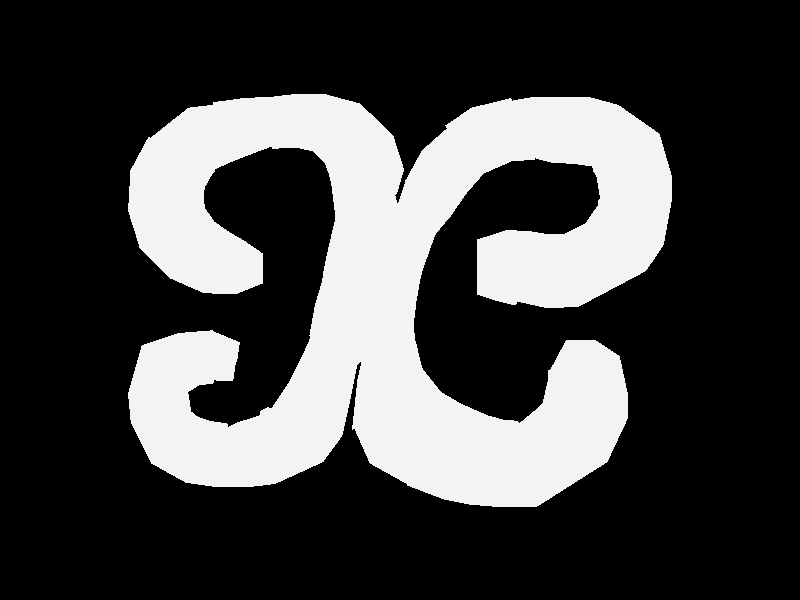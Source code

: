 #include "colors.inc"
#include "textures.inc"
#include "shapes.inc"
#include "metals.inc"
#include "glass.inc"
#include "woods.inc"
camera{ location  <0,0, -800>
  angle 40
right     x*image_width/image_height
look_at   <0,0,0>
}#declare Floor_Texture =
texture { pigment { P_WoodGrain18A color_map { M_Wood18A }}}
texture { pigment { P_WoodGrain12A color_map { M_Wood18B }}}
texture {
pigment { P_WoodGrain12B color_map { M_Wood18B }}
finish { reflection 0.25 }
}
#declare Floor =
plane { y,0
texture { Floor_Texture
scale 0.5
rotate y*90
rotate <10, 0, 15>
translate z*4
}}light_source {<-140,200, 300> rgb <1.0, 1.0, 0.95>*1.5}
light_source {< 140,200,-300> rgb <0.9, 0.9, 1.00>*0.9 shadowless}
mesh
{
triangle {<135.0, -46.0, -28.421438>, <135.0, -46.0, -28.421438>, <130.0, -29.0, -0.0>}
triangle {<135.0, -46.0, 28.421438>, <135.0, -46.0, 28.421438>, <130.0, -29.0, 0.0>}
triangle {<135.0, -46.0, -28.421438>, <130.0, -29.0, -0.0>, <132.0, -29.0, -0.0>}
triangle {<135.0, -46.0, 28.421438>, <130.0, -29.0, 0.0>, <132.0, -29.0, 0.0>}
triangle {<135.0, -46.0, -28.421438>, <140.0, -45.0, -27.13454>, <132.0, -29.0, -0.0>}
triangle {<135.0, -46.0, 28.421438>, <140.0, -45.0, 27.13454>, <132.0, -29.0, 0.0>}
triangle {<140.0, -45.0, -27.13454>, <132.0, -29.0, -0.0>, <134.0, -29.0, -0.0>}
triangle {<140.0, -45.0, 27.13454>, <132.0, -29.0, 0.0>, <134.0, -29.0, 0.0>}
triangle {<140.0, -45.0, -27.13454>, <145.0, -44.0, -23.39038>, <134.0, -29.0, -0.0>}
triangle {<140.0, -45.0, 27.13454>, <145.0, -44.0, 23.39038>, <134.0, -29.0, 0.0>}
triangle {<145.0, -44.0, -23.39038>, <134.0, -29.0, -0.0>, <136.0, -29.0, -0.0>}
triangle {<145.0, -44.0, 23.39038>, <134.0, -29.0, 0.0>, <136.0, -29.0, 0.0>}
triangle {<145.0, -44.0, -23.39038>, <150.0, -43.0, -17.52804>, <136.0, -29.0, -0.0>}
triangle {<145.0, -44.0, 23.39038>, <150.0, -43.0, 17.52804>, <136.0, -29.0, 0.0>}
triangle {<150.0, -43.0, -17.52804>, <136.0, -29.0, -0.0>, <138.0, -29.0, -0.0>}
triangle {<150.0, -43.0, 17.52804>, <136.0, -29.0, 0.0>, <138.0, -29.0, 0.0>}
triangle {<150.0, -43.0, -17.52804>, <155.0, -42.0, -10.07838>, <138.0, -29.0, -0.0>}
triangle {<150.0, -43.0, 17.52804>, <155.0, -42.0, 10.07838>, <138.0, -29.0, 0.0>}
triangle {<155.0, -42.0, -10.07838>, <138.0, -29.0, -0.0>, <140.0, -29.0, -0.0>}
triangle {<155.0, -42.0, 10.07838>, <138.0, -29.0, 0.0>, <140.0, -29.0, 0.0>}
triangle {<155.0, -42.0, -10.07838>, <160.0, -41.0, -0.0>, <140.0, -29.0, -0.0>}
triangle {<155.0, -42.0, 10.07838>, <160.0, -41.0, 0.0>, <140.0, -29.0, 0.0>}
triangle {<160.0, -41.0, -0.0>, <140.0, -29.0, -0.0>, <142.0, -29.0, -0.0>}
triangle {<160.0, -41.0, 0.0>, <140.0, -29.0, 0.0>, <142.0, -29.0, 0.0>}
triangle {<160.0, -41.0, -0.0>, <160.0, -41.0, -0.0>, <142.0, -29.0, -0.0>}
triangle {<160.0, -41.0, 0.0>, <160.0, -41.0, 0.0>, <142.0, -29.0, 0.0>}
triangle {<130.0, -29.0, -0.0>, <130.0, -29.0, -0.0>, <135.0, -46.0, -28.421438>}
triangle {<130.0, -29.0, 0.0>, <130.0, -29.0, 0.0>, <135.0, -46.0, 28.421438>}
triangle {<130.0, -29.0, -0.0>, <135.0, -46.0, -28.421438>, <130.0, -47.0, -27.31065>}
triangle {<130.0, -29.0, 0.0>, <135.0, -46.0, 28.421438>, <130.0, -47.0, 27.31065>}
triangle {<130.0, -29.0, -0.0>, <128.0, -29.0, -0.0>, <130.0, -47.0, -27.31065>}
triangle {<130.0, -29.0, 0.0>, <128.0, -29.0, 0.0>, <130.0, -47.0, 27.31065>}
triangle {<128.0, -29.0, -0.0>, <130.0, -47.0, -27.31065>, <125.0, -48.0, -24.06512>}
triangle {<128.0, -29.0, 0.0>, <130.0, -47.0, 27.31065>, <125.0, -48.0, 24.06512>}
triangle {<128.0, -29.0, -0.0>, <126.0, -29.0, -0.0>, <125.0, -48.0, -24.06512>}
triangle {<128.0, -29.0, 0.0>, <126.0, -29.0, 0.0>, <125.0, -48.0, 24.06512>}
triangle {<126.0, -29.0, -0.0>, <125.0, -48.0, -24.06512>, <120.0, -49.0, -18.93853>}
triangle {<126.0, -29.0, 0.0>, <125.0, -48.0, 24.06512>, <120.0, -49.0, 18.93853>}
triangle {<126.0, -29.0, -0.0>, <124.0, -29.0, -0.0>, <120.0, -49.0, -18.93853>}
triangle {<126.0, -29.0, 0.0>, <124.0, -29.0, 0.0>, <120.0, -49.0, 18.93853>}
triangle {<124.0, -29.0, -0.0>, <120.0, -49.0, -18.93853>, <115.0, -50.0, -12.3316>}
triangle {<124.0, -29.0, 0.0>, <120.0, -49.0, 18.93853>, <115.0, -50.0, 12.3316>}
triangle {<124.0, -29.0, -0.0>, <122.0, -29.0, -0.0>, <115.0, -50.0, -12.3316>}
triangle {<124.0, -29.0, 0.0>, <122.0, -29.0, 0.0>, <115.0, -50.0, 12.3316>}
triangle {<122.0, -29.0, -0.0>, <115.0, -50.0, -12.3316>, <110.0, -51.0, -4.76077>}
triangle {<122.0, -29.0, 0.0>, <115.0, -50.0, 12.3316>, <110.0, -51.0, 4.76077>}
triangle {<122.0, -29.0, -0.0>, <121.0, -29.0, -0.0>, <110.0, -51.0, -4.76077>}
triangle {<122.0, -29.0, 0.0>, <121.0, -29.0, 0.0>, <110.0, -51.0, 4.76077>}
triangle {<135.0, -46.0, -28.421438>, <135.0, -46.0, -28.421438>, <138.0, -63.0, -31.78973>}
triangle {<135.0, -46.0, 28.421438>, <135.0, -46.0, 28.421438>, <138.0, -63.0, 31.78973>}
triangle {<135.0, -46.0, -28.421438>, <138.0, -63.0, -31.78973>, <143.0, -64.0, -30.63099>}
triangle {<135.0, -46.0, 28.421438>, <138.0, -63.0, 31.78973>, <143.0, -64.0, 30.63099>}
triangle {<135.0, -46.0, -28.421438>, <140.0, -45.0, -27.13454>, <143.0, -64.0, -30.63099>}
triangle {<135.0, -46.0, 28.421438>, <140.0, -45.0, 27.13454>, <143.0, -64.0, 30.63099>}
triangle {<140.0, -45.0, -27.13454>, <143.0, -64.0, -30.63099>, <148.0, -65.0, -27.23926>}
triangle {<140.0, -45.0, 27.13454>, <143.0, -64.0, 30.63099>, <148.0, -65.0, 27.23926>}
triangle {<140.0, -45.0, -27.13454>, <145.0, -44.0, -23.39038>, <148.0, -65.0, -27.23926>}
triangle {<140.0, -45.0, 27.13454>, <145.0, -44.0, 23.39038>, <148.0, -65.0, 27.23926>}
triangle {<145.0, -44.0, -23.39038>, <148.0, -65.0, -27.23926>, <153.0, -66.0, -21.86178>}
triangle {<145.0, -44.0, 23.39038>, <148.0, -65.0, 27.23926>, <153.0, -66.0, 21.86178>}
triangle {<145.0, -44.0, -23.39038>, <150.0, -43.0, -17.52804>, <153.0, -66.0, -21.86178>}
triangle {<145.0, -44.0, 23.39038>, <150.0, -43.0, 17.52804>, <153.0, -66.0, 21.86178>}
triangle {<150.0, -43.0, -17.52804>, <153.0, -66.0, -21.86178>, <158.0, -67.0, -14.89058>}
triangle {<150.0, -43.0, 17.52804>, <153.0, -66.0, 21.86178>, <158.0, -67.0, 14.89058>}
triangle {<150.0, -43.0, -17.52804>, <155.0, -42.0, -10.07838>, <158.0, -67.0, -14.89058>}
triangle {<150.0, -43.0, 17.52804>, <155.0, -42.0, 10.07838>, <158.0, -67.0, 14.89058>}
triangle {<155.0, -42.0, -10.07838>, <158.0, -67.0, -14.89058>, <163.0, -68.0, -6.83385>}
triangle {<155.0, -42.0, 10.07838>, <158.0, -67.0, 14.89058>, <163.0, -68.0, 6.83385>}
triangle {<155.0, -42.0, -10.07838>, <160.0, -41.0, -0.0>, <163.0, -68.0, -6.83385>}
triangle {<155.0, -42.0, 10.07838>, <160.0, -41.0, 0.0>, <163.0, -68.0, 6.83385>}
triangle {<160.0, -41.0, -0.0>, <163.0, -68.0, -6.83385>, <166.0, -69.0, -0.0>}
triangle {<160.0, -41.0, 0.0>, <163.0, -68.0, 6.83385>, <166.0, -69.0, 0.0>}
triangle {<160.0, -41.0, -0.0>, <160.0, -41.0, -0.0>, <166.0, -69.0, -0.0>}
triangle {<160.0, -41.0, 0.0>, <160.0, -41.0, 0.0>, <166.0, -69.0, 0.0>}
triangle {<135.0, -46.0, -28.421438>, <135.0, -46.0, -28.421438>, <138.0, -63.0, -31.78973>}
triangle {<135.0, -46.0, 28.421438>, <135.0, -46.0, 28.421438>, <138.0, -63.0, 31.78973>}
triangle {<135.0, -46.0, -28.421438>, <138.0, -63.0, -31.78973>, <132.0, -62.0, -30.33183>}
triangle {<135.0, -46.0, 28.421438>, <138.0, -63.0, 31.78973>, <132.0, -62.0, 30.33183>}
triangle {<135.0, -46.0, -28.421438>, <130.0, -47.0, -27.31065>, <132.0, -62.0, -30.33183>}
triangle {<135.0, -46.0, 28.421438>, <130.0, -47.0, 27.31065>, <132.0, -62.0, 30.33183>}
triangle {<130.0, -47.0, -27.31065>, <132.0, -62.0, -30.33183>, <126.0, -61.0, -26.09185>}
triangle {<130.0, -47.0, 27.31065>, <132.0, -62.0, 30.33183>, <126.0, -61.0, 26.09185>}
triangle {<130.0, -47.0, -27.31065>, <125.0, -48.0, -24.06512>, <126.0, -61.0, -26.09185>}
triangle {<130.0, -47.0, 27.31065>, <125.0, -48.0, 24.06512>, <126.0, -61.0, 26.09185>}
triangle {<125.0, -48.0, -24.06512>, <126.0, -61.0, -26.09185>, <120.0, -59.0, -19.45868>}
triangle {<125.0, -48.0, 24.06512>, <126.0, -61.0, 26.09185>, <120.0, -59.0, 19.45868>}
triangle {<125.0, -48.0, -24.06512>, <120.0, -49.0, -18.93853>, <120.0, -59.0, -19.45868>}
triangle {<125.0, -48.0, 24.06512>, <120.0, -49.0, 18.93853>, <120.0, -59.0, 19.45868>}
triangle {<120.0, -49.0, -18.93853>, <120.0, -59.0, -19.45868>, <114.0, -58.0, -11.04074>}
triangle {<120.0, -49.0, 18.93853>, <120.0, -59.0, 19.45868>, <114.0, -58.0, 11.04074>}
triangle {<120.0, -49.0, -18.93853>, <115.0, -50.0, -12.3316>, <114.0, -58.0, -11.04074>}
triangle {<120.0, -49.0, 18.93853>, <115.0, -50.0, 12.3316>, <114.0, -58.0, 11.04074>}
triangle {<115.0, -50.0, -12.3316>, <114.0, -58.0, -11.04074>, <108.0, -57.0, -0.0>}
triangle {<115.0, -50.0, 12.3316>, <114.0, -58.0, 11.04074>, <108.0, -57.0, 0.0>}
triangle {<115.0, -50.0, -12.3316>, <110.0, -51.0, -4.76077>, <108.0, -57.0, -0.0>}
triangle {<115.0, -50.0, 12.3316>, <110.0, -51.0, 4.76077>, <108.0, -57.0, 0.0>}
triangle {<110.0, -51.0, -4.76077>, <108.0, -57.0, -0.0>, <108.0, -57.0, -0.0>}
triangle {<110.0, -51.0, 4.76077>, <108.0, -57.0, 0.0>, <108.0, -57.0, 0.0>}
triangle {<110.0, -51.0, -4.76077>, <108.0, -51.0, -0.0>, <108.0, -57.0, -0.0>}
triangle {<110.0, -51.0, 4.76077>, <108.0, -51.0, 0.0>, <108.0, -57.0, 0.0>}
triangle {<138.0, -63.0, -31.78973>, <138.0, -63.0, -31.78973>, <135.0, -80.0, -33.89492>}
triangle {<138.0, -63.0, 31.78973>, <138.0, -63.0, 31.78973>, <135.0, -80.0, 33.89492>}
triangle {<138.0, -63.0, -31.78973>, <135.0, -80.0, -33.89492>, <141.0, -81.0, -32.43542>}
triangle {<138.0, -63.0, 31.78973>, <135.0, -80.0, 33.89492>, <141.0, -81.0, 32.43542>}
triangle {<138.0, -63.0, -31.78973>, <143.0, -64.0, -30.63099>, <141.0, -81.0, -32.43542>}
triangle {<138.0, -63.0, 31.78973>, <143.0, -64.0, 30.63099>, <141.0, -81.0, 32.43542>}
triangle {<143.0, -64.0, -30.63099>, <141.0, -81.0, -32.43542>, <147.0, -82.0, -28.1826>}
triangle {<143.0, -64.0, 30.63099>, <141.0, -81.0, 32.43542>, <147.0, -82.0, 28.1826>}
triangle {<143.0, -64.0, -30.63099>, <148.0, -65.0, -27.23926>, <147.0, -82.0, -28.1826>}
triangle {<143.0, -64.0, 30.63099>, <148.0, -65.0, 27.23926>, <147.0, -82.0, 28.1826>}
triangle {<148.0, -65.0, -27.23926>, <147.0, -82.0, -28.1826>, <153.0, -84.0, -21.50271>}
triangle {<148.0, -65.0, 27.23926>, <147.0, -82.0, 28.1826>, <153.0, -84.0, 21.50271>}
triangle {<148.0, -65.0, -27.23926>, <153.0, -66.0, -21.86178>, <153.0, -84.0, -21.50271>}
triangle {<148.0, -65.0, 27.23926>, <153.0, -66.0, 21.86178>, <153.0, -84.0, 21.50271>}
triangle {<153.0, -66.0, -21.86178>, <153.0, -84.0, -21.50271>, <159.0, -85.0, -12.97102>}
triangle {<153.0, -66.0, 21.86178>, <153.0, -84.0, 21.50271>, <159.0, -85.0, 12.97102>}
triangle {<153.0, -66.0, -21.86178>, <158.0, -67.0, -14.89058>, <159.0, -85.0, -12.97102>}
triangle {<153.0, -66.0, 21.86178>, <158.0, -67.0, 14.89058>, <159.0, -85.0, 12.97102>}
triangle {<158.0, -67.0, -14.89058>, <159.0, -85.0, -12.97102>, <165.0, -86.0, -3.32228>}
triangle {<158.0, -67.0, 14.89058>, <159.0, -85.0, 12.97102>, <165.0, -86.0, 3.32228>}
triangle {<158.0, -67.0, -14.89058>, <163.0, -68.0, -6.83385>, <165.0, -86.0, -3.32228>}
triangle {<158.0, -67.0, 14.89058>, <163.0, -68.0, 6.83385>, <165.0, -86.0, 3.32228>}
triangle {<163.0, -68.0, -6.83385>, <165.0, -86.0, -3.32228>, <166.0, -86.0, -0.0>}
triangle {<163.0, -68.0, 6.83385>, <165.0, -86.0, 3.32228>, <166.0, -86.0, 0.0>}
triangle {<163.0, -68.0, -6.83385>, <166.0, -69.0, -0.0>, <166.0, -86.0, -0.0>}
triangle {<163.0, -68.0, 6.83385>, <166.0, -69.0, 0.0>, <166.0, -86.0, 0.0>}
triangle {<138.0, -63.0, -31.78973>, <138.0, -63.0, -31.78973>, <135.0, -80.0, -33.89492>}
triangle {<138.0, -63.0, 31.78973>, <138.0, -63.0, 31.78973>, <135.0, -80.0, 33.89492>}
triangle {<138.0, -63.0, -31.78973>, <135.0, -80.0, -33.89492>, <129.0, -79.0, -32.43542>}
triangle {<138.0, -63.0, 31.78973>, <135.0, -80.0, 33.89492>, <129.0, -79.0, 32.43542>}
triangle {<138.0, -63.0, -31.78973>, <132.0, -62.0, -30.33183>, <129.0, -79.0, -32.43542>}
triangle {<138.0, -63.0, 31.78973>, <132.0, -62.0, 30.33183>, <129.0, -79.0, 32.43542>}
triangle {<132.0, -62.0, -30.33183>, <129.0, -79.0, -32.43542>, <123.0, -78.0, -28.1826>}
triangle {<132.0, -62.0, 30.33183>, <129.0, -79.0, 32.43542>, <123.0, -78.0, 28.1826>}
triangle {<132.0, -62.0, -30.33183>, <126.0, -61.0, -26.09185>, <123.0, -78.0, -28.1826>}
triangle {<132.0, -62.0, 30.33183>, <126.0, -61.0, 26.09185>, <123.0, -78.0, 28.1826>}
triangle {<126.0, -61.0, -26.09185>, <123.0, -78.0, -28.1826>, <117.0, -76.0, -21.50271>}
triangle {<126.0, -61.0, 26.09185>, <123.0, -78.0, 28.1826>, <117.0, -76.0, 21.50271>}
triangle {<126.0, -61.0, -26.09185>, <120.0, -59.0, -19.45868>, <117.0, -76.0, -21.50271>}
triangle {<126.0, -61.0, 26.09185>, <120.0, -59.0, 19.45868>, <117.0, -76.0, 21.50271>}
triangle {<120.0, -59.0, -19.45868>, <117.0, -76.0, -21.50271>, <111.0, -75.0, -12.97102>}
triangle {<120.0, -59.0, 19.45868>, <117.0, -76.0, 21.50271>, <111.0, -75.0, 12.97102>}
triangle {<120.0, -59.0, -19.45868>, <114.0, -58.0, -11.04074>, <111.0, -75.0, -12.97102>}
triangle {<120.0, -59.0, 19.45868>, <114.0, -58.0, 11.04074>, <111.0, -75.0, 12.97102>}
triangle {<114.0, -58.0, -11.04074>, <111.0, -75.0, -12.97102>, <105.0, -74.0, -3.32228>}
triangle {<114.0, -58.0, 11.04074>, <111.0, -75.0, 12.97102>, <105.0, -74.0, 3.32228>}
triangle {<114.0, -58.0, -11.04074>, <108.0, -57.0, -0.0>, <105.0, -74.0, -3.32228>}
triangle {<114.0, -58.0, 11.04074>, <108.0, -57.0, 0.0>, <105.0, -74.0, 3.32228>}
triangle {<108.0, -57.0, -0.0>, <105.0, -74.0, -3.32228>, <104.0, -74.0, -0.0>}
triangle {<108.0, -57.0, 0.0>, <105.0, -74.0, 3.32228>, <104.0, -74.0, 0.0>}
triangle {<108.0, -57.0, -0.0>, <108.0, -57.0, -0.0>, <104.0, -74.0, -0.0>}
triangle {<108.0, -57.0, 0.0>, <108.0, -57.0, 0.0>, <104.0, -74.0, 0.0>}
triangle {<135.0, -80.0, -33.89492>, <135.0, -80.0, -33.89492>, <125.0, -97.0, -34.367584>}
triangle {<135.0, -80.0, 33.89492>, <135.0, -80.0, 33.89492>, <125.0, -97.0, 34.367584>}
triangle {<135.0, -80.0, -33.89492>, <125.0, -97.0, -34.367584>, <130.0, -101.0, -32.92379>}
triangle {<135.0, -80.0, 33.89492>, <125.0, -97.0, 34.367584>, <130.0, -101.0, 32.92379>}
triangle {<135.0, -80.0, -33.89492>, <141.0, -81.0, -32.43542>, <130.0, -101.0, -32.92379>}
triangle {<135.0, -80.0, 33.89492>, <141.0, -81.0, 32.43542>, <130.0, -101.0, 32.92379>}
triangle {<141.0, -81.0, -32.43542>, <130.0, -101.0, -32.92379>, <135.0, -105.0, -28.7137>}
triangle {<141.0, -81.0, 32.43542>, <130.0, -101.0, 32.92379>, <135.0, -105.0, 28.7137>}
triangle {<141.0, -81.0, -32.43542>, <147.0, -82.0, -28.1826>, <135.0, -105.0, -28.7137>}
triangle {<141.0, -81.0, 32.43542>, <147.0, -82.0, 28.1826>, <135.0, -105.0, 28.7137>}
triangle {<147.0, -82.0, -28.1826>, <135.0, -105.0, -28.7137>, <140.0, -109.0, -22.09106>}
triangle {<147.0, -82.0, 28.1826>, <135.0, -105.0, 28.7137>, <140.0, -109.0, 22.09106>}
triangle {<147.0, -82.0, -28.1826>, <153.0, -84.0, -21.50271>, <140.0, -109.0, -22.09106>}
triangle {<147.0, -82.0, 28.1826>, <153.0, -84.0, 21.50271>, <140.0, -109.0, 22.09106>}
triangle {<153.0, -84.0, -21.50271>, <140.0, -109.0, -22.09106>, <145.0, -113.0, -13.6123>}
triangle {<153.0, -84.0, 21.50271>, <140.0, -109.0, 22.09106>, <145.0, -113.0, 13.6123>}
triangle {<153.0, -84.0, -21.50271>, <159.0, -85.0, -12.97102>, <145.0, -113.0, -13.6123>}
triangle {<153.0, -84.0, 21.50271>, <159.0, -85.0, 12.97102>, <145.0, -113.0, 13.6123>}
triangle {<159.0, -85.0, -12.97102>, <145.0, -113.0, -13.6123>, <150.0, -117.0, -3.98983>}
triangle {<159.0, -85.0, 12.97102>, <145.0, -113.0, 13.6123>, <150.0, -117.0, 3.98983>}
triangle {<159.0, -85.0, -12.97102>, <165.0, -86.0, -3.32228>, <150.0, -117.0, -3.98983>}
triangle {<159.0, -85.0, 12.97102>, <165.0, -86.0, 3.32228>, <150.0, -117.0, 3.98983>}
triangle {<165.0, -86.0, -3.32228>, <150.0, -117.0, -3.98983>, <151.0, -118.0, -0.0>}
triangle {<165.0, -86.0, 3.32228>, <150.0, -117.0, 3.98983>, <151.0, -118.0, 0.0>}
triangle {<165.0, -86.0, -3.32228>, <166.0, -86.0, -0.0>, <151.0, -118.0, -0.0>}
triangle {<165.0, -86.0, 3.32228>, <166.0, -86.0, 0.0>, <151.0, -118.0, 0.0>}
triangle {<125.0, -97.0, -34.367584>, <125.0, -97.0, -34.367584>, <135.0, -80.0, -33.89492>}
triangle {<125.0, -97.0, 34.367584>, <125.0, -97.0, 34.367584>, <135.0, -80.0, 33.89492>}
triangle {<125.0, -97.0, -34.367584>, <135.0, -80.0, -33.89492>, <129.0, -79.0, -32.43542>}
triangle {<125.0, -97.0, 34.367584>, <135.0, -80.0, 33.89492>, <129.0, -79.0, 32.43542>}
triangle {<125.0, -97.0, -34.367584>, <120.0, -93.0, -32.68551>, <129.0, -79.0, -32.43542>}
triangle {<125.0, -97.0, 34.367584>, <120.0, -93.0, 32.68551>, <129.0, -79.0, 32.43542>}
triangle {<120.0, -93.0, -32.68551>, <129.0, -79.0, -32.43542>, <123.0, -78.0, -28.1826>}
triangle {<120.0, -93.0, 32.68551>, <129.0, -79.0, 32.43542>, <123.0, -78.0, 28.1826>}
triangle {<120.0, -93.0, -32.68551>, <115.0, -89.0, -27.80396>, <123.0, -78.0, -28.1826>}
triangle {<120.0, -93.0, 32.68551>, <115.0, -89.0, 27.80396>, <123.0, -78.0, 28.1826>}
triangle {<115.0, -89.0, -27.80396>, <123.0, -78.0, -28.1826>, <117.0, -76.0, -21.50271>}
triangle {<115.0, -89.0, 27.80396>, <123.0, -78.0, 28.1826>, <117.0, -76.0, 21.50271>}
triangle {<115.0, -89.0, -27.80396>, <110.0, -85.0, -20.20076>, <117.0, -76.0, -21.50271>}
triangle {<115.0, -89.0, 27.80396>, <110.0, -85.0, 20.20076>, <117.0, -76.0, 21.50271>}
triangle {<110.0, -85.0, -20.20076>, <117.0, -76.0, -21.50271>, <111.0, -75.0, -12.97102>}
triangle {<110.0, -85.0, 20.20076>, <117.0, -76.0, 21.50271>, <111.0, -75.0, 12.97102>}
triangle {<110.0, -85.0, -20.20076>, <105.0, -81.0, -10.62017>, <111.0, -75.0, -12.97102>}
triangle {<110.0, -85.0, 20.20076>, <105.0, -81.0, 10.62017>, <111.0, -75.0, 12.97102>}
triangle {<105.0, -81.0, -10.62017>, <111.0, -75.0, -12.97102>, <105.0, -74.0, -3.32228>}
triangle {<105.0, -81.0, 10.62017>, <111.0, -75.0, 12.97102>, <105.0, -74.0, 3.32228>}
triangle {<105.0, -81.0, -10.62017>, <101.0, -78.0, -0.0>, <105.0, -74.0, -3.32228>}
triangle {<105.0, -81.0, 10.62017>, <101.0, -78.0, 0.0>, <105.0, -74.0, 3.32228>}
triangle {<125.0, -97.0, -34.367584>, <125.0, -97.0, -34.367584>, <92.0, -116.0, -34.526478>}
triangle {<125.0, -97.0, 34.367584>, <125.0, -97.0, 34.367584>, <92.0, -116.0, 34.526478>}
triangle {<125.0, -97.0, -34.367584>, <92.0, -116.0, -34.526478>, <93.0, -123.0, -32.92849>}
triangle {<125.0, -97.0, 34.367584>, <92.0, -116.0, 34.526478>, <93.0, -123.0, 32.92849>}
triangle {<125.0, -97.0, -34.367584>, <130.0, -101.0, -32.92379>, <93.0, -123.0, -32.92849>}
triangle {<125.0, -97.0, 34.367584>, <130.0, -101.0, 32.92379>, <93.0, -123.0, 32.92849>}
triangle {<130.0, -101.0, -32.92379>, <93.0, -123.0, -32.92849>, <95.0, -130.0, -28.28243>}
triangle {<130.0, -101.0, 32.92379>, <93.0, -123.0, 32.92849>, <95.0, -130.0, 28.28243>}
triangle {<130.0, -101.0, -32.92379>, <135.0, -105.0, -28.7137>, <95.0, -130.0, -28.28243>}
triangle {<130.0, -101.0, 32.92379>, <135.0, -105.0, 28.7137>, <95.0, -130.0, 28.28243>}
triangle {<135.0, -105.0, -28.7137>, <95.0, -130.0, -28.28243>, <96.0, -137.0, -21.01839>}
triangle {<135.0, -105.0, 28.7137>, <95.0, -130.0, 28.28243>, <96.0, -137.0, 21.01839>}
triangle {<135.0, -105.0, -28.7137>, <140.0, -109.0, -22.09106>, <96.0, -137.0, -21.01839>}
triangle {<135.0, -105.0, 28.7137>, <140.0, -109.0, 22.09106>, <96.0, -137.0, 21.01839>}
triangle {<140.0, -109.0, -22.09106>, <96.0, -137.0, -21.01839>, <98.0, -144.0, -11.80875>}
triangle {<140.0, -109.0, 22.09106>, <96.0, -137.0, 21.01839>, <98.0, -144.0, 11.80875>}
triangle {<140.0, -109.0, -22.09106>, <145.0, -113.0, -13.6123>, <98.0, -144.0, -11.80875>}
triangle {<140.0, -109.0, 22.09106>, <145.0, -113.0, 13.6123>, <98.0, -144.0, 11.80875>}
triangle {<145.0, -113.0, -13.6123>, <98.0, -144.0, -11.80875>, <99.0, -151.0, -0.0>}
triangle {<145.0, -113.0, 13.6123>, <98.0, -144.0, 11.80875>, <99.0, -151.0, 0.0>}
triangle {<145.0, -113.0, -13.6123>, <150.0, -117.0, -3.98983>, <99.0, -151.0, -0.0>}
triangle {<145.0, -113.0, 13.6123>, <150.0, -117.0, 3.98983>, <99.0, -151.0, 0.0>}
triangle {<150.0, -117.0, -3.98983>, <99.0, -151.0, -0.0>, <99.0, -151.0, -0.0>}
triangle {<150.0, -117.0, 3.98983>, <99.0, -151.0, 0.0>, <99.0, -151.0, 0.0>}
triangle {<150.0, -117.0, -3.98983>, <151.0, -118.0, -0.0>, <99.0, -151.0, -0.0>}
triangle {<150.0, -117.0, 3.98983>, <151.0, -118.0, 0.0>, <99.0, -151.0, 0.0>}
triangle {<125.0, -97.0, -34.367584>, <125.0, -97.0, -34.367584>, <92.0, -116.0, -34.526478>}
triangle {<125.0, -97.0, 34.367584>, <125.0, -97.0, 34.367584>, <92.0, -116.0, 34.526478>}
triangle {<125.0, -97.0, -34.367584>, <92.0, -116.0, -34.526478>, <91.0, -111.0, -33.26799>}
triangle {<125.0, -97.0, 34.367584>, <92.0, -116.0, 34.526478>, <91.0, -111.0, 33.26799>}
triangle {<125.0, -97.0, -34.367584>, <120.0, -93.0, -32.68551>, <91.0, -111.0, -33.26799>}
triangle {<125.0, -97.0, 34.367584>, <120.0, -93.0, 32.68551>, <91.0, -111.0, 33.26799>}
triangle {<120.0, -93.0, -32.68551>, <91.0, -111.0, -33.26799>, <90.0, -106.0, -29.58426>}
triangle {<120.0, -93.0, 32.68551>, <91.0, -111.0, 33.26799>, <90.0, -106.0, 29.58426>}
triangle {<120.0, -93.0, -32.68551>, <115.0, -89.0, -27.80396>, <90.0, -106.0, -29.58426>}
triangle {<120.0, -93.0, 32.68551>, <115.0, -89.0, 27.80396>, <90.0, -106.0, 29.58426>}
triangle {<115.0, -89.0, -27.80396>, <90.0, -106.0, -29.58426>, <89.0, -101.0, -23.74384>}
triangle {<115.0, -89.0, 27.80396>, <90.0, -106.0, 29.58426>, <89.0, -101.0, 23.74384>}
triangle {<115.0, -89.0, -27.80396>, <110.0, -85.0, -20.20076>, <89.0, -101.0, -23.74384>}
triangle {<115.0, -89.0, 27.80396>, <110.0, -85.0, 20.20076>, <89.0, -101.0, 23.74384>}
triangle {<110.0, -85.0, -20.20076>, <89.0, -101.0, -23.74384>, <88.0, -96.0, -16.17249>}
triangle {<110.0, -85.0, 20.20076>, <89.0, -101.0, 23.74384>, <88.0, -96.0, 16.17249>}
triangle {<110.0, -85.0, -20.20076>, <105.0, -81.0, -10.62017>, <88.0, -96.0, -16.17249>}
triangle {<110.0, -85.0, 20.20076>, <105.0, -81.0, 10.62017>, <88.0, -96.0, 16.17249>}
triangle {<105.0, -81.0, -10.62017>, <88.0, -96.0, -16.17249>, <87.0, -91.0, -7.42217>}
triangle {<105.0, -81.0, 10.62017>, <88.0, -96.0, 16.17249>, <87.0, -91.0, 7.42217>}
triangle {<105.0, -81.0, -10.62017>, <101.0, -78.0, -0.0>, <87.0, -91.0, -7.42217>}
triangle {<105.0, -81.0, 10.62017>, <101.0, -78.0, 0.0>, <87.0, -91.0, 7.42217>}
triangle {<75.0, -117.0, -34.350815>, <75.0, -117.0, -34.350815>, <92.0, -116.0, -34.526478>}
triangle {<75.0, -117.0, 34.350815>, <75.0, -117.0, 34.350815>, <92.0, -116.0, 34.526478>}
triangle {<75.0, -117.0, -34.350815>, <92.0, -116.0, -34.526478>, <93.0, -123.0, -32.92849>}
triangle {<75.0, -117.0, 34.350815>, <92.0, -116.0, 34.526478>, <93.0, -123.0, 32.92849>}
triangle {<75.0, -117.0, -34.350815>, <75.0, -124.0, -32.66957>, <93.0, -123.0, -32.92849>}
triangle {<75.0, -117.0, 34.350815>, <75.0, -124.0, 32.66957>, <93.0, -123.0, 32.92849>}
triangle {<75.0, -124.0, -32.66957>, <93.0, -123.0, -32.92849>, <95.0, -130.0, -28.28243>}
triangle {<75.0, -124.0, 32.66957>, <93.0, -123.0, 32.92849>, <95.0, -130.0, 28.28243>}
triangle {<75.0, -124.0, -32.66957>, <75.0, -131.0, -27.79039>, <95.0, -130.0, -28.28243>}
triangle {<75.0, -124.0, 32.66957>, <75.0, -131.0, 27.79039>, <95.0, -130.0, 28.28243>}
triangle {<75.0, -131.0, -27.79039>, <95.0, -130.0, -28.28243>, <96.0, -137.0, -21.01839>}
triangle {<75.0, -131.0, 27.79039>, <95.0, -130.0, 28.28243>, <96.0, -137.0, 21.01839>}
triangle {<75.0, -131.0, -27.79039>, <75.0, -138.0, -20.1909>, <96.0, -137.0, -21.01839>}
triangle {<75.0, -131.0, 27.79039>, <75.0, -138.0, 20.1909>, <96.0, -137.0, 21.01839>}
triangle {<75.0, -138.0, -20.1909>, <96.0, -137.0, -21.01839>, <98.0, -144.0, -11.80875>}
triangle {<75.0, -138.0, 20.1909>, <96.0, -137.0, 21.01839>, <98.0, -144.0, 11.80875>}
triangle {<75.0, -138.0, -20.1909>, <75.0, -145.0, -10.61498>, <98.0, -144.0, -11.80875>}
triangle {<75.0, -138.0, 20.1909>, <75.0, -145.0, 10.61498>, <98.0, -144.0, 11.80875>}
triangle {<75.0, -145.0, -10.61498>, <98.0, -144.0, -11.80875>, <99.0, -151.0, -0.0>}
triangle {<75.0, -145.0, 10.61498>, <98.0, -144.0, 11.80875>, <99.0, -151.0, 0.0>}
triangle {<75.0, -145.0, -10.61498>, <75.0, -151.0, -0.0>, <99.0, -151.0, -0.0>}
triangle {<75.0, -145.0, 10.61498>, <75.0, -151.0, 0.0>, <99.0, -151.0, 0.0>}
triangle {<92.0, -116.0, -34.526478>, <92.0, -116.0, -34.526478>, <75.0, -117.0, -34.350815>}
triangle {<92.0, -116.0, 34.526478>, <92.0, -116.0, 34.526478>, <75.0, -117.0, 34.350815>}
triangle {<92.0, -116.0, -34.526478>, <75.0, -117.0, -34.350815>, <75.0, -111.0, -32.77546>}
triangle {<92.0, -116.0, 34.526478>, <75.0, -117.0, 34.350815>, <75.0, -111.0, 32.77546>}
triangle {<92.0, -116.0, -34.526478>, <91.0, -111.0, -33.26799>, <75.0, -111.0, -32.77546>}
triangle {<92.0, -116.0, 34.526478>, <91.0, -111.0, 33.26799>, <75.0, -111.0, 32.77546>}
triangle {<91.0, -111.0, -33.26799>, <75.0, -111.0, -32.77546>, <75.0, -105.0, -28.19389>}
triangle {<91.0, -111.0, 33.26799>, <75.0, -111.0, 32.77546>, <75.0, -105.0, 28.19389>}
triangle {<91.0, -111.0, -33.26799>, <90.0, -106.0, -29.58426>, <75.0, -105.0, -28.19389>}
triangle {<91.0, -111.0, 33.26799>, <90.0, -106.0, 29.58426>, <75.0, -105.0, 28.19389>}
triangle {<90.0, -106.0, -29.58426>, <75.0, -105.0, -28.19389>, <75.0, -99.0, -21.02634>}
triangle {<90.0, -106.0, 29.58426>, <75.0, -105.0, 28.19389>, <75.0, -99.0, 21.02634>}
triangle {<90.0, -106.0, -29.58426>, <89.0, -101.0, -23.74384>, <75.0, -99.0, -21.02634>}
triangle {<90.0, -106.0, 29.58426>, <89.0, -101.0, 23.74384>, <75.0, -99.0, 21.02634>}
triangle {<89.0, -101.0, -23.74384>, <75.0, -99.0, -21.02634>, <75.0, -93.0, -11.93022>}
triangle {<89.0, -101.0, 23.74384>, <75.0, -99.0, 21.02634>, <75.0, -93.0, 11.93022>}
triangle {<89.0, -101.0, -23.74384>, <88.0, -96.0, -16.17249>, <75.0, -93.0, -11.93022>}
triangle {<89.0, -101.0, 23.74384>, <88.0, -96.0, 16.17249>, <75.0, -93.0, 11.93022>}
triangle {<88.0, -96.0, -16.17249>, <75.0, -93.0, -11.93022>, <75.0, -87.0, -0.0>}
triangle {<88.0, -96.0, 16.17249>, <75.0, -93.0, 11.93022>, <75.0, -87.0, 0.0>}
triangle {<88.0, -96.0, -16.17249>, <87.0, -91.0, -7.42217>, <75.0, -87.0, -0.0>}
triangle {<88.0, -96.0, 16.17249>, <87.0, -91.0, 7.42217>, <75.0, -87.0, 0.0>}
triangle {<87.0, -91.0, -7.42217>, <75.0, -87.0, -0.0>, <75.0, -87.0, -0.0>}
triangle {<87.0, -91.0, 7.42217>, <75.0, -87.0, 0.0>, <75.0, -87.0, 0.0>}
triangle {<87.0, -91.0, -7.42217>, <86.0, -88.0, -0.0>, <75.0, -87.0, -0.0>}
triangle {<87.0, -91.0, 7.42217>, <86.0, -88.0, 0.0>, <75.0, -87.0, 0.0>}
triangle {<75.0, -117.0, -34.350815>, <75.0, -117.0, -34.350815>, <58.0, -115.0, -35.578457>}
triangle {<75.0, -117.0, 34.350815>, <75.0, -117.0, 34.350815>, <58.0, -115.0, 35.578457>}
triangle {<75.0, -117.0, -34.350815>, <58.0, -115.0, -35.578457>, <57.0, -122.0, -33.83712>}
triangle {<75.0, -117.0, 34.350815>, <58.0, -115.0, 35.578457>, <57.0, -122.0, 33.83712>}
triangle {<75.0, -117.0, -34.350815>, <75.0, -124.0, -32.66957>, <57.0, -122.0, -33.83712>}
triangle {<75.0, -117.0, 34.350815>, <75.0, -124.0, 32.66957>, <57.0, -122.0, 33.83712>}
triangle {<75.0, -124.0, -32.66957>, <57.0, -122.0, -33.83712>, <55.0, -129.0, -28.78358>}
triangle {<75.0, -124.0, 32.66957>, <57.0, -122.0, 33.83712>, <55.0, -129.0, 28.78358>}
triangle {<75.0, -124.0, -32.66957>, <75.0, -131.0, -27.79039>, <55.0, -129.0, -28.78358>}
triangle {<75.0, -124.0, 32.66957>, <75.0, -131.0, 27.79039>, <55.0, -129.0, 28.78358>}
triangle {<75.0, -131.0, -27.79039>, <55.0, -129.0, -28.78358>, <54.0, -136.0, -20.91249>}
triangle {<75.0, -131.0, 27.79039>, <55.0, -129.0, 28.78358>, <54.0, -136.0, 20.91249>}
triangle {<75.0, -131.0, -27.79039>, <75.0, -138.0, -20.1909>, <54.0, -136.0, -20.91249>}
triangle {<75.0, -131.0, 27.79039>, <75.0, -138.0, 20.1909>, <54.0, -136.0, 20.91249>}
triangle {<75.0, -138.0, -20.1909>, <54.0, -136.0, -20.91249>, <52.0, -143.0, -10.99435>}
triangle {<75.0, -138.0, 20.1909>, <54.0, -136.0, 20.91249>, <52.0, -143.0, 10.99435>}
triangle {<75.0, -138.0, -20.1909>, <75.0, -145.0, -10.61498>, <52.0, -143.0, -10.99435>}
triangle {<75.0, -138.0, 20.1909>, <75.0, -145.0, 10.61498>, <52.0, -143.0, 10.99435>}
triangle {<75.0, -145.0, -10.61498>, <52.0, -143.0, -10.99435>, <51.0, -149.0, -0.0>}
triangle {<75.0, -145.0, 10.61498>, <52.0, -143.0, 10.99435>, <51.0, -149.0, 0.0>}
triangle {<75.0, -145.0, -10.61498>, <75.0, -151.0, -0.0>, <51.0, -149.0, -0.0>}
triangle {<75.0, -145.0, 10.61498>, <75.0, -151.0, 0.0>, <51.0, -149.0, 0.0>}
triangle {<75.0, -117.0, -34.350815>, <75.0, -117.0, -34.350815>, <58.0, -115.0, -35.578457>}
triangle {<75.0, -117.0, 34.350815>, <75.0, -117.0, 34.350815>, <58.0, -115.0, 35.578457>}
triangle {<75.0, -117.0, -34.350815>, <58.0, -115.0, -35.578457>, <59.0, -109.0, -34.04646>}
triangle {<75.0, -117.0, 34.350815>, <58.0, -115.0, 35.578457>, <59.0, -109.0, 34.04646>}
triangle {<75.0, -117.0, -34.350815>, <75.0, -111.0, -32.77546>, <59.0, -109.0, -34.04646>}
triangle {<75.0, -117.0, 34.350815>, <75.0, -111.0, 32.77546>, <59.0, -109.0, 34.04646>}
triangle {<75.0, -111.0, -32.77546>, <59.0, -109.0, -34.04646>, <60.0, -103.0, -29.58241>}
triangle {<75.0, -111.0, 32.77546>, <59.0, -109.0, 34.04646>, <60.0, -103.0, 29.58241>}
triangle {<75.0, -111.0, -32.77546>, <75.0, -105.0, -28.19389>, <60.0, -103.0, -29.58241>}
triangle {<75.0, -111.0, 32.77546>, <75.0, -105.0, 28.19389>, <60.0, -103.0, 29.58241>}
triangle {<75.0, -105.0, -28.19389>, <60.0, -103.0, -29.58241>, <62.0, -97.0, -22.57073>}
triangle {<75.0, -105.0, 28.19389>, <60.0, -103.0, 29.58241>, <62.0, -97.0, 22.57073>}
triangle {<75.0, -105.0, -28.19389>, <75.0, -99.0, -21.02634>, <62.0, -97.0, -22.57073>}
triangle {<75.0, -105.0, 28.19389>, <75.0, -99.0, 21.02634>, <62.0, -97.0, 22.57073>}
triangle {<75.0, -99.0, -21.02634>, <62.0, -97.0, -22.57073>, <63.0, -91.0, -13.61529>}
triangle {<75.0, -99.0, 21.02634>, <62.0, -97.0, 22.57073>, <63.0, -91.0, 13.61529>}
triangle {<75.0, -99.0, -21.02634>, <75.0, -93.0, -11.93022>, <63.0, -91.0, -13.61529>}
triangle {<75.0, -99.0, 21.02634>, <75.0, -93.0, 11.93022>, <63.0, -91.0, 13.61529>}
triangle {<75.0, -93.0, -11.93022>, <63.0, -91.0, -13.61529>, <64.0, -85.0, -3.4873>}
triangle {<75.0, -93.0, 11.93022>, <63.0, -91.0, 13.61529>, <64.0, -85.0, 3.4873>}
triangle {<75.0, -93.0, -11.93022>, <75.0, -87.0, -0.0>, <64.0, -85.0, -3.4873>}
triangle {<75.0, -93.0, 11.93022>, <75.0, -87.0, 0.0>, <64.0, -85.0, 3.4873>}
triangle {<75.0, -87.0, -0.0>, <64.0, -85.0, -3.4873>, <64.0, -84.0, -0.0>}
triangle {<75.0, -87.0, 0.0>, <64.0, -85.0, 3.4873>, <64.0, -84.0, 0.0>}
triangle {<75.0, -87.0, -0.0>, <75.0, -87.0, -0.0>, <64.0, -84.0, -0.0>}
triangle {<75.0, -87.0, 0.0>, <75.0, -87.0, 0.0>, <64.0, -84.0, 0.0>}
triangle {<58.0, -115.0, -35.578457>, <58.0, -115.0, -35.578457>, <41.0, -110.0, -37.7891>}
triangle {<58.0, -115.0, 35.578457>, <58.0, -115.0, 35.578457>, <41.0, -110.0, 37.7891>}
triangle {<58.0, -115.0, -35.578457>, <41.0, -110.0, -37.7891>, <40.0, -117.0, -36.13268>}
triangle {<58.0, -115.0, 35.578457>, <41.0, -110.0, 37.7891>, <40.0, -117.0, 36.13268>}
triangle {<58.0, -115.0, -35.578457>, <57.0, -122.0, -33.83712>, <40.0, -117.0, -36.13268>}
triangle {<58.0, -115.0, 35.578457>, <57.0, -122.0, 33.83712>, <40.0, -117.0, 36.13268>}
triangle {<57.0, -122.0, -33.83712>, <40.0, -117.0, -36.13268>, <38.0, -124.0, -31.30863>}
triangle {<57.0, -122.0, 33.83712>, <40.0, -117.0, 36.13268>, <38.0, -124.0, 31.30863>}
triangle {<57.0, -122.0, -33.83712>, <55.0, -129.0, -28.78358>, <38.0, -124.0, -31.30863>}
triangle {<57.0, -122.0, 33.83712>, <55.0, -129.0, 28.78358>, <38.0, -124.0, 31.30863>}
triangle {<55.0, -129.0, -28.78358>, <38.0, -124.0, -31.30863>, <37.0, -131.0, -23.73987>}
triangle {<55.0, -129.0, 28.78358>, <38.0, -124.0, 31.30863>, <37.0, -131.0, 23.73987>}
triangle {<55.0, -129.0, -28.78358>, <54.0, -136.0, -20.91249>, <37.0, -131.0, -23.73987>}
triangle {<55.0, -129.0, 28.78358>, <54.0, -136.0, 20.91249>, <37.0, -131.0, 23.73987>}
triangle {<54.0, -136.0, -20.91249>, <37.0, -131.0, -23.73987>, <35.0, -138.0, -14.08991>}
triangle {<54.0, -136.0, 20.91249>, <37.0, -131.0, 23.73987>, <35.0, -138.0, 14.08991>}
triangle {<54.0, -136.0, -20.91249>, <52.0, -143.0, -10.99435>, <35.0, -138.0, -14.08991>}
triangle {<54.0, -136.0, 20.91249>, <52.0, -143.0, 10.99435>, <35.0, -138.0, 14.08991>}
triangle {<52.0, -143.0, -10.99435>, <35.0, -138.0, -14.08991>, <34.0, -145.0, -3.20474>}
triangle {<52.0, -143.0, 10.99435>, <35.0, -138.0, 14.08991>, <34.0, -145.0, 3.20474>}
triangle {<52.0, -143.0, -10.99435>, <51.0, -149.0, -0.0>, <34.0, -145.0, -3.20474>}
triangle {<52.0, -143.0, 10.99435>, <51.0, -149.0, 0.0>, <34.0, -145.0, 3.20474>}
triangle {<58.0, -115.0, -35.578457>, <58.0, -115.0, -35.578457>, <41.0, -110.0, -37.7891>}
triangle {<58.0, -115.0, 35.578457>, <58.0, -115.0, 35.578457>, <41.0, -110.0, 37.7891>}
triangle {<58.0, -115.0, -35.578457>, <41.0, -110.0, -37.7891>, <42.0, -104.0, -36.34653>}
triangle {<58.0, -115.0, 35.578457>, <41.0, -110.0, 37.7891>, <42.0, -104.0, 36.34653>}
triangle {<58.0, -115.0, -35.578457>, <59.0, -109.0, -34.04646>, <42.0, -104.0, -36.34653>}
triangle {<58.0, -115.0, 35.578457>, <59.0, -109.0, 34.04646>, <42.0, -104.0, 36.34653>}
triangle {<59.0, -109.0, -34.04646>, <42.0, -104.0, -36.34653>, <43.0, -98.0, -32.12894>}
triangle {<59.0, -109.0, 34.04646>, <42.0, -104.0, 36.34653>, <43.0, -98.0, 32.12894>}
triangle {<59.0, -109.0, -34.04646>, <60.0, -103.0, -29.58241>, <43.0, -98.0, -32.12894>}
triangle {<59.0, -109.0, 34.04646>, <60.0, -103.0, 29.58241>, <43.0, -98.0, 32.12894>}
triangle {<60.0, -103.0, -29.58241>, <43.0, -98.0, -32.12894>, <45.0, -92.0, -25.45835>}
triangle {<60.0, -103.0, 29.58241>, <43.0, -98.0, 32.12894>, <45.0, -92.0, 25.45835>}
triangle {<60.0, -103.0, -29.58241>, <62.0, -97.0, -22.57073>, <45.0, -92.0, -25.45835>}
triangle {<60.0, -103.0, 29.58241>, <62.0, -97.0, 22.57073>, <45.0, -92.0, 25.45835>}
triangle {<62.0, -97.0, -22.57073>, <45.0, -92.0, -25.45835>, <46.0, -86.0, -16.84405>}
triangle {<62.0, -97.0, 22.57073>, <45.0, -92.0, 25.45835>, <46.0, -86.0, 16.84405>}
triangle {<62.0, -97.0, -22.57073>, <63.0, -91.0, -13.61529>, <46.0, -86.0, -16.84405>}
triangle {<62.0, -97.0, 22.57073>, <63.0, -91.0, 13.61529>, <46.0, -86.0, 16.84405>}
triangle {<63.0, -91.0, -13.61529>, <46.0, -86.0, -16.84405>, <47.0, -80.0, -6.94373>}
triangle {<63.0, -91.0, 13.61529>, <46.0, -86.0, 16.84405>, <47.0, -80.0, 6.94373>}
triangle {<63.0, -91.0, -13.61529>, <64.0, -85.0, -3.4873>, <47.0, -80.0, -6.94373>}
triangle {<63.0, -91.0, 13.61529>, <64.0, -85.0, 3.4873>, <47.0, -80.0, 6.94373>}
triangle {<64.0, -85.0, -3.4873>, <47.0, -80.0, -6.94373>, <48.0, -77.0, -0.0>}
triangle {<64.0, -85.0, 3.4873>, <47.0, -80.0, 6.94373>, <48.0, -77.0, 0.0>}
triangle {<64.0, -85.0, -3.4873>, <64.0, -84.0, -0.0>, <48.0, -77.0, -0.0>}
triangle {<64.0, -85.0, 3.4873>, <64.0, -84.0, 0.0>, <48.0, -77.0, 0.0>}
triangle {<41.0, -110.0, -37.7891>, <41.0, -110.0, -37.7891>, <24.0, -104.0, -38.292698>}
triangle {<41.0, -110.0, 37.7891>, <41.0, -110.0, 37.7891>, <24.0, -104.0, 38.292698>}
triangle {<41.0, -110.0, -37.7891>, <24.0, -104.0, -38.292698>, <20.0, -110.0, -36.64383>}
triangle {<41.0, -110.0, 37.7891>, <24.0, -104.0, 38.292698>, <20.0, -110.0, 36.64383>}
triangle {<41.0, -110.0, -37.7891>, <40.0, -117.0, -36.13268>, <20.0, -110.0, -36.64383>}
triangle {<41.0, -110.0, 37.7891>, <40.0, -117.0, 36.13268>, <20.0, -110.0, 36.64383>}
triangle {<40.0, -117.0, -36.13268>, <20.0, -110.0, -36.64383>, <17.0, -116.0, -31.83921>}
triangle {<40.0, -117.0, 36.13268>, <20.0, -110.0, 36.64383>, <17.0, -116.0, 31.83921>}
triangle {<40.0, -117.0, -36.13268>, <38.0, -124.0, -31.30863>, <17.0, -116.0, -31.83921>}
triangle {<40.0, -117.0, 36.13268>, <38.0, -124.0, 31.30863>, <17.0, -116.0, 31.83921>}
triangle {<38.0, -124.0, -31.30863>, <17.0, -116.0, -31.83921>, <13.0, -122.0, -24.29263>}
triangle {<38.0, -124.0, 31.30863>, <17.0, -116.0, 31.83921>, <13.0, -122.0, 24.29263>}
triangle {<38.0, -124.0, -31.30863>, <37.0, -131.0, -23.73987>, <13.0, -122.0, -24.29263>}
triangle {<38.0, -124.0, 31.30863>, <37.0, -131.0, 23.73987>, <13.0, -122.0, 24.29263>}
triangle {<37.0, -131.0, -23.73987>, <13.0, -122.0, -24.29263>, <10.0, -128.0, -14.65398>}
triangle {<37.0, -131.0, 23.73987>, <13.0, -122.0, 24.29263>, <10.0, -128.0, 14.65398>}
triangle {<37.0, -131.0, -23.73987>, <35.0, -138.0, -14.08991>, <10.0, -128.0, -14.65398>}
triangle {<37.0, -131.0, 23.73987>, <35.0, -138.0, 14.08991>, <10.0, -128.0, 14.65398>}
triangle {<35.0, -138.0, -14.08991>, <10.0, -128.0, -14.65398>, <6.0, -134.0, -3.75334>}
triangle {<35.0, -138.0, 14.08991>, <10.0, -128.0, 14.65398>, <6.0, -134.0, 3.75334>}
triangle {<35.0, -138.0, -14.08991>, <34.0, -145.0, -3.20474>, <6.0, -134.0, -3.75334>}
triangle {<35.0, -138.0, 14.08991>, <34.0, -145.0, 3.20474>, <6.0, -134.0, 3.75334>}
triangle {<34.0, -145.0, -3.20474>, <6.0, -134.0, -3.75334>, <5.0, -135.0, -0.0>}
triangle {<34.0, -145.0, 3.20474>, <6.0, -134.0, 3.75334>, <5.0, -135.0, 0.0>}
triangle {<34.0, -145.0, -3.20474>, <34.0, -146.0, -0.0>, <5.0, -135.0, -0.0>}
triangle {<34.0, -145.0, 3.20474>, <34.0, -146.0, 0.0>, <5.0, -135.0, 0.0>}
triangle {<41.0, -110.0, -37.7891>, <41.0, -110.0, -37.7891>, <24.0, -104.0, -38.292698>}
triangle {<41.0, -110.0, 37.7891>, <41.0, -110.0, 37.7891>, <24.0, -104.0, 38.292698>}
triangle {<41.0, -110.0, -37.7891>, <24.0, -104.0, -38.292698>, <28.0, -98.0, -36.53657>}
triangle {<41.0, -110.0, 37.7891>, <24.0, -104.0, 38.292698>, <28.0, -98.0, 36.53657>}
triangle {<41.0, -110.0, -37.7891>, <42.0, -104.0, -36.34653>, <28.0, -98.0, -36.53657>}
triangle {<41.0, -110.0, 37.7891>, <42.0, -104.0, 36.34653>, <28.0, -98.0, 36.53657>}
triangle {<42.0, -104.0, -36.34653>, <28.0, -98.0, -36.53657>, <31.0, -92.0, -31.42925>}
triangle {<42.0, -104.0, 36.34653>, <28.0, -98.0, 36.53657>, <31.0, -92.0, 31.42925>}
triangle {<42.0, -104.0, -36.34653>, <43.0, -98.0, -32.12894>, <31.0, -92.0, -31.42925>}
triangle {<42.0, -104.0, 36.34653>, <43.0, -98.0, 32.12894>, <31.0, -92.0, 31.42925>}
triangle {<43.0, -98.0, -32.12894>, <31.0, -92.0, -31.42925>, <35.0, -86.0, -23.43919>}
triangle {<43.0, -98.0, 32.12894>, <31.0, -92.0, 31.42925>, <35.0, -86.0, 23.43919>}
triangle {<43.0, -98.0, -32.12894>, <45.0, -92.0, -25.45835>, <35.0, -86.0, -23.43919>}
triangle {<43.0, -98.0, 32.12894>, <45.0, -92.0, 25.45835>, <35.0, -86.0, 23.43919>}
triangle {<45.0, -92.0, -25.45835>, <35.0, -86.0, -23.43919>, <38.0, -80.0, -13.29925>}
triangle {<45.0, -92.0, 25.45835>, <35.0, -86.0, 23.43919>, <38.0, -80.0, 13.29925>}
triangle {<45.0, -92.0, -25.45835>, <46.0, -86.0, -16.84405>, <38.0, -80.0, -13.29925>}
triangle {<45.0, -92.0, 25.45835>, <46.0, -86.0, 16.84405>, <38.0, -80.0, 13.29925>}
triangle {<46.0, -86.0, -16.84405>, <38.0, -80.0, -13.29925>, <42.0, -74.0, -0.0>}
triangle {<46.0, -86.0, 16.84405>, <38.0, -80.0, 13.29925>, <42.0, -74.0, 0.0>}
triangle {<46.0, -86.0, -16.84405>, <47.0, -80.0, -6.94373>, <42.0, -74.0, -0.0>}
triangle {<46.0, -86.0, 16.84405>, <47.0, -80.0, 6.94373>, <42.0, -74.0, 0.0>}
triangle {<47.0, -80.0, -6.94373>, <42.0, -74.0, -0.0>, <42.0, -74.0, -0.0>}
triangle {<47.0, -80.0, 6.94373>, <42.0, -74.0, 0.0>, <42.0, -74.0, 0.0>}
triangle {<47.0, -80.0, -6.94373>, <48.0, -77.0, -0.0>, <42.0, -74.0, -0.0>}
triangle {<47.0, -80.0, 6.94373>, <48.0, -77.0, 0.0>, <42.0, -74.0, 0.0>}
triangle {<7.0, -90.0, -39.470757>, <7.0, -90.0, -39.470757>, <24.0, -104.0, -38.292698>}
triangle {<7.0, -90.0, 39.470757>, <7.0, -90.0, 39.470757>, <24.0, -104.0, 38.292698>}
triangle {<7.0, -90.0, -39.470757>, <24.0, -104.0, -38.292698>, <20.0, -110.0, -36.64383>}
triangle {<7.0, -90.0, 39.470757>, <24.0, -104.0, 38.292698>, <20.0, -110.0, 36.64383>}
triangle {<7.0, -90.0, -39.470757>, <1.0, -96.0, -37.53892>, <20.0, -110.0, -36.64383>}
triangle {<7.0, -90.0, 39.470757>, <1.0, -96.0, 37.53892>, <20.0, -110.0, 36.64383>}
triangle {<1.0, -96.0, -37.53892>, <20.0, -110.0, -36.64383>, <17.0, -116.0, -31.83921>}
triangle {<1.0, -96.0, 37.53892>, <20.0, -110.0, 36.64383>, <17.0, -116.0, 31.83921>}
triangle {<1.0, -96.0, -37.53892>, <-5.0, -102.0, -31.93251>, <17.0, -116.0, -31.83921>}
triangle {<1.0, -96.0, 37.53892>, <-5.0, -102.0, 31.93251>, <17.0, -116.0, 31.83921>}
triangle {<-5.0, -102.0, -31.93251>, <17.0, -116.0, -31.83921>, <13.0, -122.0, -24.29263>}
triangle {<-5.0, -102.0, 31.93251>, <17.0, -116.0, 31.83921>, <13.0, -122.0, 24.29263>}
triangle {<-5.0, -102.0, -31.93251>, <-11.0, -108.0, -23.20033>, <13.0, -122.0, -24.29263>}
triangle {<-5.0, -102.0, 31.93251>, <-11.0, -108.0, 23.20033>, <13.0, -122.0, 24.29263>}
triangle {<-11.0, -108.0, -23.20033>, <13.0, -122.0, -24.29263>, <10.0, -128.0, -14.65398>}
triangle {<-11.0, -108.0, 23.20033>, <13.0, -122.0, 24.29263>, <10.0, -128.0, 14.65398>}
triangle {<-11.0, -108.0, -23.20033>, <-17.0, -114.0, -12.19713>, <10.0, -128.0, -14.65398>}
triangle {<-11.0, -108.0, 23.20033>, <-17.0, -114.0, 12.19713>, <10.0, -128.0, 14.65398>}
triangle {<-17.0, -114.0, -12.19713>, <10.0, -128.0, -14.65398>, <6.0, -134.0, -3.75334>}
triangle {<-17.0, -114.0, 12.19713>, <10.0, -128.0, 14.65398>, <6.0, -134.0, 3.75334>}
triangle {<-17.0, -114.0, -12.19713>, <-22.0, -119.0, -0.0>, <6.0, -134.0, -3.75334>}
triangle {<-17.0, -114.0, 12.19713>, <-22.0, -119.0, 0.0>, <6.0, -134.0, 3.75334>}
triangle {<24.0, -104.0, -38.292698>, <24.0, -104.0, -38.292698>, <7.0, -90.0, -39.470757>}
triangle {<24.0, -104.0, 38.292698>, <24.0, -104.0, 38.292698>, <7.0, -90.0, 39.470757>}
triangle {<24.0, -104.0, -38.292698>, <7.0, -90.0, -39.470757>, <11.0, -86.0, -38.12582>}
triangle {<24.0, -104.0, 38.292698>, <7.0, -90.0, 39.470757>, <11.0, -86.0, 38.12582>}
triangle {<24.0, -104.0, -38.292698>, <28.0, -98.0, -36.53657>, <11.0, -86.0, -38.12582>}
triangle {<24.0, -104.0, 38.292698>, <28.0, -98.0, 36.53657>, <11.0, -86.0, 38.12582>}
triangle {<28.0, -98.0, -36.53657>, <11.0, -86.0, -38.12582>, <15.0, -82.0, -34.18268>}
triangle {<28.0, -98.0, 36.53657>, <11.0, -86.0, 38.12582>, <15.0, -82.0, 34.18268>}
triangle {<28.0, -98.0, -36.53657>, <31.0, -92.0, -31.42925>, <15.0, -82.0, -34.18268>}
triangle {<28.0, -98.0, 36.53657>, <31.0, -92.0, 31.42925>, <15.0, -82.0, 34.18268>}
triangle {<31.0, -92.0, -31.42925>, <15.0, -82.0, -34.18268>, <19.0, -78.0, -27.91004>}
triangle {<31.0, -92.0, 31.42925>, <15.0, -82.0, 34.18268>, <19.0, -78.0, 27.91004>}
triangle {<31.0, -92.0, -31.42925>, <35.0, -86.0, -23.43919>, <19.0, -78.0, -27.91004>}
triangle {<31.0, -92.0, 31.42925>, <35.0, -86.0, 23.43919>, <19.0, -78.0, 27.91004>}
triangle {<35.0, -86.0, -23.43919>, <19.0, -78.0, -27.91004>, <23.0, -74.0, -19.73538>}
triangle {<35.0, -86.0, 23.43919>, <19.0, -78.0, 27.91004>, <23.0, -74.0, 19.73538>}
triangle {<35.0, -86.0, -23.43919>, <38.0, -80.0, -13.29925>, <23.0, -74.0, -19.73538>}
triangle {<35.0, -86.0, 23.43919>, <38.0, -80.0, 13.29925>, <23.0, -74.0, 19.73538>}
triangle {<38.0, -80.0, -13.29925>, <23.0, -74.0, -19.73538>, <27.0, -70.0, -10.21578>}
triangle {<38.0, -80.0, 13.29925>, <23.0, -74.0, 19.73538>, <27.0, -70.0, 10.21578>}
triangle {<38.0, -80.0, -13.29925>, <42.0, -74.0, -0.0>, <27.0, -70.0, -10.21578>}
triangle {<38.0, -80.0, 13.29925>, <42.0, -74.0, 0.0>, <27.0, -70.0, 10.21578>}
triangle {<42.0, -74.0, -0.0>, <27.0, -70.0, -10.21578>, <30.0, -67.0, -0.0>}
triangle {<42.0, -74.0, 0.0>, <27.0, -70.0, 10.21578>, <30.0, -67.0, 0.0>}
triangle {<42.0, -74.0, -0.0>, <42.0, -74.0, -0.0>, <30.0, -67.0, -0.0>}
triangle {<42.0, -74.0, 0.0>, <42.0, -74.0, 0.0>, <30.0, -67.0, 0.0>}
triangle {<7.0, -90.0, -39.470757>, <7.0, -90.0, -39.470757>, <-8.0, -73.0, -36.631676>}
triangle {<7.0, -90.0, 39.470757>, <7.0, -90.0, 39.470757>, <-8.0, -73.0, 36.631676>}
triangle {<7.0, -90.0, -39.470757>, <-8.0, -73.0, -36.631676>, <-13.0, -77.0, -35.20001>}
triangle {<7.0, -90.0, 39.470757>, <-8.0, -73.0, 36.631676>, <-13.0, -77.0, 35.20001>}
triangle {<7.0, -90.0, -39.470757>, <1.0, -96.0, -37.53892>, <-13.0, -77.0, -35.20001>}
triangle {<7.0, -90.0, 39.470757>, <1.0, -96.0, 37.53892>, <-13.0, -77.0, 35.20001>}
triangle {<1.0, -96.0, -37.53892>, <-13.0, -77.0, -35.20001>, <-18.0, -81.0, -31.01693>}
triangle {<1.0, -96.0, 37.53892>, <-13.0, -77.0, 35.20001>, <-18.0, -81.0, 31.01693>}
triangle {<1.0, -96.0, -37.53892>, <-5.0, -102.0, -31.93251>, <-18.0, -81.0, -31.01693>}
triangle {<1.0, -96.0, 37.53892>, <-5.0, -102.0, 31.93251>, <-18.0, -81.0, 31.01693>}
triangle {<-5.0, -102.0, -31.93251>, <-18.0, -81.0, -31.01693>, <-23.0, -85.0, -24.40939>}
triangle {<-5.0, -102.0, 31.93251>, <-18.0, -81.0, 31.01693>, <-23.0, -85.0, 24.40939>}
triangle {<-5.0, -102.0, -31.93251>, <-11.0, -108.0, -23.20033>, <-23.0, -85.0, -24.40939>}
triangle {<-5.0, -102.0, 31.93251>, <-11.0, -108.0, 23.20033>, <-23.0, -85.0, 24.40939>}
triangle {<-11.0, -108.0, -23.20033>, <-23.0, -85.0, -24.40939>, <-28.0, -89.0, -15.89389>}
triangle {<-11.0, -108.0, 23.20033>, <-23.0, -85.0, 24.40939>, <-28.0, -89.0, 15.89389>}
triangle {<-11.0, -108.0, -23.20033>, <-17.0, -114.0, -12.19713>, <-28.0, -89.0, -15.89389>}
triangle {<-11.0, -108.0, 23.20033>, <-17.0, -114.0, 12.19713>, <-28.0, -89.0, 15.89389>}
triangle {<-17.0, -114.0, -12.19713>, <-28.0, -89.0, -15.89389>, <-33.0, -93.0, -6.13603>}
triangle {<-17.0, -114.0, 12.19713>, <-28.0, -89.0, 15.89389>, <-33.0, -93.0, 6.13603>}
triangle {<-17.0, -114.0, -12.19713>, <-22.0, -119.0, -0.0>, <-33.0, -93.0, -6.13603>}
triangle {<-17.0, -114.0, 12.19713>, <-22.0, -119.0, 0.0>, <-33.0, -93.0, 6.13603>}
triangle {<7.0, -90.0, -39.470757>, <7.0, -90.0, -39.470757>, <-8.0, -73.0, -36.631676>}
triangle {<7.0, -90.0, 39.470757>, <7.0, -90.0, 39.470757>, <-8.0, -73.0, 36.631676>}
triangle {<7.0, -90.0, -39.470757>, <-8.0, -73.0, -36.631676>, <-3.0, -69.0, -35.09276>}
triangle {<7.0, -90.0, 39.470757>, <-8.0, -73.0, 36.631676>, <-3.0, -69.0, 35.09276>}
triangle {<7.0, -90.0, -39.470757>, <11.0, -86.0, -38.12582>, <-3.0, -69.0, -35.09276>}
triangle {<7.0, -90.0, 39.470757>, <11.0, -86.0, 38.12582>, <-3.0, -69.0, 35.09276>}
triangle {<11.0, -86.0, -38.12582>, <-3.0, -69.0, -35.09276>, <2.0, -65.0, -30.60532>}
triangle {<11.0, -86.0, 38.12582>, <-3.0, -69.0, 35.09276>, <2.0, -65.0, 30.60532>}
triangle {<11.0, -86.0, -38.12582>, <15.0, -82.0, -34.18268>, <2.0, -65.0, -30.60532>}
triangle {<11.0, -86.0, 38.12582>, <15.0, -82.0, 34.18268>, <2.0, -65.0, 30.60532>}
triangle {<15.0, -82.0, -34.18268>, <2.0, -65.0, -30.60532>, <7.0, -61.0, -23.54639>}
triangle {<15.0, -82.0, 34.18268>, <2.0, -65.0, 30.60532>, <7.0, -61.0, 23.54639>}
triangle {<15.0, -82.0, -34.18268>, <19.0, -78.0, -27.91004>, <7.0, -61.0, -23.54639>}
triangle {<15.0, -82.0, 34.18268>, <19.0, -78.0, 27.91004>, <7.0, -61.0, 23.54639>}
triangle {<19.0, -78.0, -27.91004>, <7.0, -61.0, -23.54639>, <12.0, -57.0, -14.50906>}
triangle {<19.0, -78.0, 27.91004>, <7.0, -61.0, 23.54639>, <12.0, -57.0, 14.50906>}
triangle {<19.0, -78.0, -27.91004>, <23.0, -74.0, -19.73538>, <12.0, -57.0, -14.50906>}
triangle {<19.0, -78.0, 27.91004>, <23.0, -74.0, 19.73538>, <12.0, -57.0, 14.50906>}
triangle {<23.0, -74.0, -19.73538>, <12.0, -57.0, -14.50906>, <17.0, -53.0, -4.25268>}
triangle {<23.0, -74.0, 19.73538>, <12.0, -57.0, 14.50906>, <17.0, -53.0, 4.25268>}
triangle {<23.0, -74.0, -19.73538>, <27.0, -70.0, -10.21578>, <17.0, -53.0, -4.25268>}
triangle {<23.0, -74.0, 19.73538>, <27.0, -70.0, 10.21578>, <17.0, -53.0, 4.25268>}
triangle {<27.0, -70.0, -10.21578>, <17.0, -53.0, -4.25268>, <18.0, -52.0, -0.0>}
triangle {<27.0, -70.0, 10.21578>, <17.0, -53.0, 4.25268>, <18.0, -52.0, 0.0>}
triangle {<27.0, -70.0, -10.21578>, <30.0, -67.0, -0.0>, <18.0, -52.0, -0.0>}
triangle {<27.0, -70.0, 10.21578>, <30.0, -67.0, 0.0>, <18.0, -52.0, 0.0>}
triangle {<-8.0, -73.0, -36.631676>, <-8.0, -73.0, -36.631676>, <-21.0, -56.0, -25.684717>}
triangle {<-8.0, -73.0, 36.631676>, <-8.0, -73.0, 36.631676>, <-21.0, -56.0, 25.684717>}
triangle {<-8.0, -73.0, -36.631676>, <-21.0, -56.0, -25.684717>, <-23.0, -56.0, -24.64431>}
triangle {<-8.0, -73.0, 36.631676>, <-21.0, -56.0, 25.684717>, <-23.0, -56.0, 24.64431>}
triangle {<-8.0, -73.0, -36.631676>, <-13.0, -77.0, -35.20001>, <-23.0, -56.0, -24.64431>}
triangle {<-8.0, -73.0, 36.631676>, <-13.0, -77.0, 35.20001>, <-23.0, -56.0, 24.64431>}
triangle {<-13.0, -77.0, -35.20001>, <-23.0, -56.0, -24.64431>, <-25.0, -57.0, -21.60736>}
triangle {<-13.0, -77.0, 35.20001>, <-23.0, -56.0, 24.64431>, <-25.0, -57.0, 21.60736>}
triangle {<-13.0, -77.0, -35.20001>, <-18.0, -81.0, -31.01693>, <-25.0, -57.0, -21.60736>}
triangle {<-13.0, -77.0, 35.20001>, <-18.0, -81.0, 31.01693>, <-25.0, -57.0, 21.60736>}
triangle {<-18.0, -81.0, -31.01693>, <-25.0, -57.0, -21.60736>, <-27.0, -57.0, -16.81991>}
triangle {<-18.0, -81.0, 31.01693>, <-25.0, -57.0, 21.60736>, <-27.0, -57.0, 16.81991>}
triangle {<-18.0, -81.0, -31.01693>, <-23.0, -85.0, -24.40939>, <-27.0, -57.0, -16.81991>}
triangle {<-18.0, -81.0, 31.01693>, <-23.0, -85.0, 24.40939>, <-27.0, -57.0, 16.81991>}
triangle {<-23.0, -85.0, -24.40939>, <-27.0, -57.0, -16.81991>, <-29.0, -58.0, -10.66982>}
triangle {<-23.0, -85.0, 24.40939>, <-27.0, -57.0, 16.81991>, <-29.0, -58.0, 10.66982>}
triangle {<-23.0, -85.0, -24.40939>, <-28.0, -89.0, -15.89389>, <-29.0, -58.0, -10.66982>}
triangle {<-23.0, -85.0, 24.40939>, <-28.0, -89.0, 15.89389>, <-29.0, -58.0, 10.66982>}
triangle {<-28.0, -89.0, -15.89389>, <-29.0, -58.0, -10.66982>, <-31.0, -58.0, -0.0>}
triangle {<-28.0, -89.0, 15.89389>, <-29.0, -58.0, 10.66982>, <-31.0, -58.0, 0.0>}
triangle {<-28.0, -89.0, -15.89389>, <-33.0, -93.0, -6.13603>, <-31.0, -58.0, -0.0>}
triangle {<-28.0, -89.0, 15.89389>, <-33.0, -93.0, 6.13603>, <-31.0, -58.0, 0.0>}
triangle {<-33.0, -93.0, -6.13603>, <-31.0, -58.0, -0.0>, <-31.0, -58.0, -0.0>}
triangle {<-33.0, -93.0, 6.13603>, <-31.0, -58.0, 0.0>, <-31.0, -58.0, 0.0>}
triangle {<-33.0, -93.0, -6.13603>, <-35.0, -95.0, -0.0>, <-31.0, -58.0, -0.0>}
triangle {<-33.0, -93.0, 6.13603>, <-35.0, -95.0, 0.0>, <-31.0, -58.0, 0.0>}
triangle {<-8.0, -73.0, -36.631676>, <-8.0, -73.0, -36.631676>, <-21.0, -56.0, -25.684717>}
triangle {<-8.0, -73.0, 36.631676>, <-8.0, -73.0, 36.631676>, <-21.0, -56.0, 25.684717>}
triangle {<-8.0, -73.0, -36.631676>, <-21.0, -56.0, -25.684717>, <-14.0, -55.0, -24.61694>}
triangle {<-8.0, -73.0, 36.631676>, <-21.0, -56.0, 25.684717>, <-14.0, -55.0, 24.61694>}
triangle {<-8.0, -73.0, -36.631676>, <-3.0, -69.0, -35.09276>, <-14.0, -55.0, -24.61694>}
triangle {<-8.0, -73.0, 36.631676>, <-3.0, -69.0, 35.09276>, <-14.0, -55.0, 24.61694>}
triangle {<-3.0, -69.0, -35.09276>, <-14.0, -55.0, -24.61694>, <-7.0, -53.0, -21.50238>}
triangle {<-3.0, -69.0, 35.09276>, <-14.0, -55.0, 24.61694>, <-7.0, -53.0, 21.50238>}
triangle {<-3.0, -69.0, -35.09276>, <2.0, -65.0, -30.60532>, <-7.0, -53.0, -21.50238>}
triangle {<-3.0, -69.0, 35.09276>, <2.0, -65.0, 30.60532>, <-7.0, -53.0, 21.50238>}
triangle {<2.0, -65.0, -30.60532>, <-7.0, -53.0, -21.50238>, <0.0, -52.0, -16.60001>}
triangle {<2.0, -65.0, 30.60532>, <-7.0, -53.0, 21.50238>, <0.0, -52.0, 16.60001>}
triangle {<2.0, -65.0, -30.60532>, <7.0, -61.0, -23.54639>, <0.0, -52.0, -16.60001>}
triangle {<2.0, -65.0, 30.60532>, <7.0, -61.0, 23.54639>, <0.0, -52.0, 16.60001>}
triangle {<7.0, -61.0, -23.54639>, <0.0, -52.0, -16.60001>, <7.0, -50.0, -10.31743>}
triangle {<7.0, -61.0, 23.54639>, <0.0, -52.0, 16.60001>, <7.0, -50.0, 10.31743>}
triangle {<7.0, -61.0, -23.54639>, <12.0, -57.0, -14.50906>, <7.0, -50.0, -10.31743>}
triangle {<7.0, -61.0, 23.54639>, <12.0, -57.0, 14.50906>, <7.0, -50.0, 10.31743>}
triangle {<12.0, -57.0, -14.50906>, <7.0, -50.0, -10.31743>, <14.0, -49.0, -3.17701>}
triangle {<12.0, -57.0, 14.50906>, <7.0, -50.0, 10.31743>, <14.0, -49.0, 3.17701>}
triangle {<12.0, -57.0, -14.50906>, <17.0, -53.0, -4.25268>, <14.0, -49.0, -3.17701>}
triangle {<12.0, -57.0, 14.50906>, <17.0, -53.0, 4.25268>, <14.0, -49.0, 3.17701>}
triangle {<17.0, -53.0, -4.25268>, <14.0, -49.0, -3.17701>, <16.0, -49.0, -0.0>}
triangle {<17.0, -53.0, 4.25268>, <14.0, -49.0, 3.17701>, <16.0, -49.0, 0.0>}
triangle {<17.0, -53.0, -4.25268>, <18.0, -52.0, -0.0>, <16.0, -49.0, -0.0>}
triangle {<17.0, -53.0, 4.25268>, <18.0, -52.0, 0.0>, <16.0, -49.0, 0.0>}
triangle {<-24.0, -39.0, -21.368383>, <-21.0, -56.0, -25.684717>, <-21.0, -56.0, -25.684717>}
triangle {<-24.0, -39.0, 21.368383>, <-21.0, -56.0, 25.684717>, <-21.0, -56.0, 25.684717>}
triangle {<-24.0, -39.0, -21.368383>, <-21.0, -56.0, -25.684717>, <-23.0, -56.0, -24.64431>}
triangle {<-24.0, -39.0, 21.368383>, <-21.0, -56.0, 25.684717>, <-23.0, -56.0, 24.64431>}
triangle {<-24.0, -39.0, -21.368383>, <-21.0, -56.0, -25.684717>, <-25.0, -57.0, -21.60736>}
triangle {<-24.0, -39.0, 21.368383>, <-21.0, -56.0, 25.684717>, <-25.0, -57.0, 21.60736>}
triangle {<-24.0, -39.0, -21.368383>, <-21.0, -56.0, -25.684717>, <-27.0, -57.0, -16.81991>}
triangle {<-24.0, -39.0, 21.368383>, <-21.0, -56.0, 25.684717>, <-27.0, -57.0, 16.81991>}
triangle {<-24.0, -39.0, -21.368383>, <-27.0, -40.0, -0.0>, <-21.0, -56.0, -25.684717>}
triangle {<-24.0, -39.0, 21.368383>, <-27.0, -40.0, 0.0>, <-21.0, -56.0, 25.684717>}
triangle {<-27.0, -40.0, -0.0>, <-21.0, -56.0, -25.684717>, <-29.0, -58.0, -10.66982>}
triangle {<-27.0, -40.0, 0.0>, <-21.0, -56.0, 25.684717>, <-29.0, -58.0, 10.66982>}
triangle {<-27.0, -40.0, -0.0>, <-21.0, -56.0, -25.684717>, <-31.0, -58.0, -0.0>}
triangle {<-27.0, -40.0, 0.0>, <-21.0, -56.0, 25.684717>, <-31.0, -58.0, 0.0>}
triangle {<-27.0, -40.0, -0.0>, <-21.0, -56.0, -25.684717>, <-31.0, -58.0, -0.0>}
triangle {<-27.0, -40.0, 0.0>, <-21.0, -56.0, 25.684717>, <-31.0, -58.0, 0.0>}
triangle {<-21.0, -56.0, -25.684717>, <-21.0, -56.0, -25.684717>, <-24.0, -39.0, -21.368383>}
triangle {<-21.0, -56.0, 25.684717>, <-21.0, -56.0, 25.684717>, <-24.0, -39.0, 21.368383>}
triangle {<-21.0, -56.0, -25.684717>, <-24.0, -39.0, -21.368383>, <-17.0, -38.0, -20.43174>}
triangle {<-21.0, -56.0, 25.684717>, <-24.0, -39.0, 21.368383>, <-17.0, -38.0, 20.43174>}
triangle {<-21.0, -56.0, -25.684717>, <-14.0, -55.0, -24.61694>, <-17.0, -38.0, -20.43174>}
triangle {<-21.0, -56.0, 25.684717>, <-14.0, -55.0, 24.61694>, <-17.0, -38.0, 20.43174>}
triangle {<-14.0, -55.0, -24.61694>, <-17.0, -38.0, -20.43174>, <-10.0, -36.0, -17.70391>}
triangle {<-14.0, -55.0, 24.61694>, <-17.0, -38.0, 20.43174>, <-10.0, -36.0, 17.70391>}
triangle {<-14.0, -55.0, -24.61694>, <-7.0, -53.0, -21.50238>, <-10.0, -36.0, -17.70391>}
triangle {<-14.0, -55.0, 24.61694>, <-7.0, -53.0, 21.50238>, <-10.0, -36.0, 17.70391>}
triangle {<-7.0, -53.0, -21.50238>, <-10.0, -36.0, -17.70391>, <-3.0, -35.0, -13.42405>}
triangle {<-7.0, -53.0, 21.50238>, <-10.0, -36.0, 17.70391>, <-3.0, -35.0, 13.42405>}
triangle {<-7.0, -53.0, -21.50238>, <0.0, -52.0, -16.60001>, <-3.0, -35.0, -13.42405>}
triangle {<-7.0, -53.0, 21.50238>, <0.0, -52.0, 16.60001>, <-3.0, -35.0, 13.42405>}
triangle {<0.0, -52.0, -16.60001>, <-3.0, -35.0, -13.42405>, <4.0, -33.0, -7.96734>}
triangle {<0.0, -52.0, 16.60001>, <-3.0, -35.0, 13.42405>, <4.0, -33.0, 7.96734>}
triangle {<0.0, -52.0, -16.60001>, <7.0, -50.0, -10.31743>, <4.0, -33.0, -7.96734>}
triangle {<0.0, -52.0, 16.60001>, <7.0, -50.0, 10.31743>, <4.0, -33.0, 7.96734>}
triangle {<7.0, -50.0, -10.31743>, <4.0, -33.0, -7.96734>, <11.0, -32.0, -1.81216>}
triangle {<7.0, -50.0, 10.31743>, <4.0, -33.0, 7.96734>, <11.0, -32.0, 1.81216>}
triangle {<7.0, -50.0, -10.31743>, <14.0, -49.0, -3.17701>, <11.0, -32.0, -1.81216>}
triangle {<7.0, -50.0, 10.31743>, <14.0, -49.0, 3.17701>, <11.0, -32.0, 1.81216>}
triangle {<14.0, -49.0, -3.17701>, <11.0, -32.0, -1.81216>, <12.0, -32.0, -0.0>}
triangle {<14.0, -49.0, 3.17701>, <11.0, -32.0, 1.81216>, <12.0, -32.0, 0.0>}
triangle {<14.0, -49.0, -3.17701>, <16.0, -49.0, -0.0>, <12.0, -32.0, -0.0>}
triangle {<14.0, -49.0, 3.17701>, <16.0, -49.0, 0.0>, <12.0, -32.0, 0.0>}
triangle {<-24.0, -39.0, -21.368383>, <-24.0, -22.0, -40.0>, <-24.0, -22.0, -40.0>}
triangle {<-24.0, -39.0, 21.368383>, <-24.0, -22.0, 40.0>, <-24.0, -22.0, 40.0>}
triangle {<-24.0, -39.0, -21.368383>, <-24.0, -22.0, -40.0>, <-31.0, -21.0, -38.42072>}
triangle {<-24.0, -39.0, 21.368383>, <-24.0, -22.0, 40.0>, <-31.0, -21.0, 38.42072>}
triangle {<-24.0, -39.0, -21.368383>, <-24.0, -22.0, -40.0>, <-38.0, -19.0, -33.8076>}
triangle {<-24.0, -39.0, 21.368383>, <-24.0, -22.0, 40.0>, <-38.0, -19.0, 33.8076>}
triangle {<-24.0, -39.0, -21.368383>, <-24.0, -22.0, -40.0>, <-45.0, -18.0, -26.52491>}
triangle {<-24.0, -39.0, 21.368383>, <-24.0, -22.0, 40.0>, <-45.0, -18.0, 26.52491>}
triangle {<-24.0, -39.0, -21.368383>, <-27.0, -40.0, -0.0>, <-24.0, -22.0, -40.0>}
triangle {<-24.0, -39.0, 21.368383>, <-27.0, -40.0, 0.0>, <-24.0, -22.0, 40.0>}
triangle {<-27.0, -40.0, -0.0>, <-24.0, -22.0, -40.0>, <-52.0, -16.0, -17.1477>}
triangle {<-27.0, -40.0, 0.0>, <-24.0, -22.0, 40.0>, <-52.0, -16.0, 17.1477>}
triangle {<-27.0, -40.0, -0.0>, <-24.0, -22.0, -40.0>, <-59.0, -15.0, -6.41645>}
triangle {<-27.0, -40.0, 0.0>, <-24.0, -22.0, 40.0>, <-59.0, -15.0, 6.41645>}
triangle {<-27.0, -40.0, -0.0>, <-24.0, -22.0, -40.0>, <-62.0, -14.0, -0.0>}
triangle {<-27.0, -40.0, 0.0>, <-24.0, -22.0, 40.0>, <-62.0, -14.0, 0.0>}
triangle {<-24.0, -39.0, -21.368383>, <-24.0, -39.0, -21.368383>, <-24.0, -22.0, -40.0>}
triangle {<-24.0, -39.0, 21.368383>, <-24.0, -39.0, 21.368383>, <-24.0, -22.0, 40.0>}
triangle {<-24.0, -39.0, -21.368383>, <-24.0, -22.0, -40.0>, <-17.0, -23.0, -38.14868>}
triangle {<-24.0, -39.0, 21.368383>, <-24.0, -22.0, 40.0>, <-17.0, -23.0, 38.14868>}
triangle {<-24.0, -39.0, -21.368383>, <-17.0, -38.0, -20.43174>, <-17.0, -23.0, -38.14868>}
triangle {<-24.0, -39.0, 21.368383>, <-17.0, -38.0, 20.43174>, <-17.0, -23.0, 38.14868>}
triangle {<-17.0, -38.0, -20.43174>, <-17.0, -23.0, -38.14868>, <-10.0, -25.0, -32.76608>}
triangle {<-17.0, -38.0, 20.43174>, <-17.0, -23.0, 38.14868>, <-10.0, -25.0, 32.76608>}
triangle {<-17.0, -38.0, -20.43174>, <-10.0, -36.0, -17.70391>, <-10.0, -25.0, -32.76608>}
triangle {<-17.0, -38.0, 20.43174>, <-10.0, -36.0, 17.70391>, <-10.0, -25.0, 32.76608>}
triangle {<-10.0, -36.0, -17.70391>, <-10.0, -25.0, -32.76608>, <-3.0, -26.0, -24.35046>}
triangle {<-10.0, -36.0, 17.70391>, <-10.0, -25.0, 32.76608>, <-3.0, -26.0, 24.35046>}
triangle {<-10.0, -36.0, -17.70391>, <-3.0, -35.0, -13.42405>, <-3.0, -26.0, -24.35046>}
triangle {<-10.0, -36.0, 17.70391>, <-3.0, -35.0, 13.42405>, <-3.0, -26.0, 24.35046>}
triangle {<-3.0, -35.0, -13.42405>, <-3.0, -26.0, -24.35046>, <4.0, -28.0, -13.6808>}
triangle {<-3.0, -35.0, 13.42405>, <-3.0, -26.0, 24.35046>, <4.0, -28.0, 13.6808>}
triangle {<-3.0, -35.0, -13.42405>, <4.0, -33.0, -7.96734>, <4.0, -28.0, -13.6808>}
triangle {<-3.0, -35.0, 13.42405>, <4.0, -33.0, 7.96734>, <4.0, -28.0, 13.6808>}
triangle {<4.0, -33.0, -7.96734>, <4.0, -28.0, -13.6808>, <11.0, -29.0, -0.0>}
triangle {<4.0, -33.0, 7.96734>, <4.0, -28.0, 13.6808>, <11.0, -29.0, 0.0>}
triangle {<4.0, -33.0, -7.96734>, <11.0, -32.0, -1.81216>, <11.0, -29.0, -0.0>}
triangle {<4.0, -33.0, 7.96734>, <11.0, -32.0, 1.81216>, <11.0, -29.0, 0.0>}
triangle {<11.0, -32.0, -1.81216>, <11.0, -29.0, -0.0>, <11.0, -29.0, -0.0>}
triangle {<11.0, -32.0, 1.81216>, <11.0, -29.0, 0.0>, <11.0, -29.0, 0.0>}
triangle {<11.0, -32.0, -1.81216>, <12.0, -32.0, -0.0>, <11.0, -29.0, -0.0>}
triangle {<11.0, -32.0, 1.81216>, <12.0, -32.0, 0.0>, <11.0, -29.0, 0.0>}
triangle {<-24.0, -22.0, -40.0>, <-24.0, -22.0, -40.0>, <-21.0, -5.0, -39.269527>}
triangle {<-24.0, -22.0, 40.0>, <-24.0, -22.0, 40.0>, <-21.0, -5.0, 39.269527>}
triangle {<-24.0, -22.0, -40.0>, <-21.0, -5.0, -39.269527>, <-28.0, -2.0, -37.63699>}
triangle {<-24.0, -22.0, 40.0>, <-21.0, -5.0, 39.269527>, <-28.0, -2.0, 37.63699>}
triangle {<-24.0, -22.0, -40.0>, <-31.0, -21.0, -38.42072>, <-28.0, -2.0, -37.63699>}
triangle {<-24.0, -22.0, 40.0>, <-31.0, -21.0, 38.42072>, <-28.0, -2.0, 37.63699>}
triangle {<-31.0, -21.0, -38.42072>, <-28.0, -2.0, -37.63699>, <-35.0, 1.0, -32.87513>}
triangle {<-31.0, -21.0, 38.42072>, <-28.0, -2.0, 37.63699>, <-35.0, 1.0, 32.87513>}
triangle {<-31.0, -21.0, -38.42072>, <-38.0, -19.0, -33.8076>, <-35.0, 1.0, -32.87513>}
triangle {<-31.0, -21.0, 38.42072>, <-38.0, -19.0, 33.8076>, <-35.0, 1.0, 32.87513>}
triangle {<-38.0, -19.0, -33.8076>, <-35.0, 1.0, -32.87513>, <-42.0, 3.0, -25.37987>}
triangle {<-38.0, -19.0, 33.8076>, <-35.0, 1.0, 32.87513>, <-42.0, 3.0, 25.37987>}
triangle {<-38.0, -19.0, -33.8076>, <-45.0, -18.0, -26.52491>, <-42.0, 3.0, -25.37987>}
triangle {<-38.0, -19.0, 33.8076>, <-45.0, -18.0, 26.52491>, <-42.0, 3.0, 25.37987>}
triangle {<-45.0, -18.0, -26.52491>, <-42.0, 3.0, -25.37987>, <-49.0, 6.0, -15.77439>}
triangle {<-45.0, -18.0, 26.52491>, <-42.0, 3.0, 25.37987>, <-49.0, 6.0, 15.77439>}
triangle {<-45.0, -18.0, -26.52491>, <-52.0, -16.0, -17.1477>, <-49.0, 6.0, -15.77439>}
triangle {<-45.0, -18.0, 26.52491>, <-52.0, -16.0, 17.1477>, <-49.0, 6.0, 15.77439>}
triangle {<-52.0, -16.0, -17.1477>, <-49.0, 6.0, -15.77439>, <-56.0, 9.0, -4.85735>}
triangle {<-52.0, -16.0, 17.1477>, <-49.0, 6.0, 15.77439>, <-56.0, 9.0, 4.85735>}
triangle {<-52.0, -16.0, -17.1477>, <-59.0, -15.0, -6.41645>, <-56.0, 9.0, -4.85735>}
triangle {<-52.0, -16.0, 17.1477>, <-59.0, -15.0, 6.41645>, <-56.0, 9.0, 4.85735>}
triangle {<-59.0, -15.0, -6.41645>, <-56.0, 9.0, -4.85735>, <-58.0, 10.0, -0.0>}
triangle {<-59.0, -15.0, 6.41645>, <-56.0, 9.0, 4.85735>, <-58.0, 10.0, 0.0>}
triangle {<-59.0, -15.0, -6.41645>, <-62.0, -14.0, -0.0>, <-58.0, 10.0, -0.0>}
triangle {<-59.0, -15.0, 6.41645>, <-62.0, -14.0, 0.0>, <-58.0, 10.0, 0.0>}
triangle {<-24.0, -22.0, -40.0>, <-24.0, -22.0, -40.0>, <-21.0, -5.0, -39.269527>}
triangle {<-24.0, -22.0, 40.0>, <-24.0, -22.0, 40.0>, <-21.0, -5.0, 39.269527>}
triangle {<-24.0, -22.0, -40.0>, <-21.0, -5.0, -39.269527>, <-15.0, -7.0, -37.57859>}
triangle {<-24.0, -22.0, 40.0>, <-21.0, -5.0, 39.269527>, <-15.0, -7.0, 37.57859>}
triangle {<-24.0, -22.0, -40.0>, <-17.0, -23.0, -38.14868>, <-15.0, -7.0, -37.57859>}
triangle {<-24.0, -22.0, 40.0>, <-17.0, -23.0, 38.14868>, <-15.0, -7.0, 37.57859>}
triangle {<-17.0, -23.0, -38.14868>, <-15.0, -7.0, -37.57859>, <-9.0, -10.0, -32.65142>}
triangle {<-17.0, -23.0, 38.14868>, <-15.0, -7.0, 37.57859>, <-9.0, -10.0, 32.65142>}
triangle {<-17.0, -23.0, -38.14868>, <-10.0, -25.0, -32.76608>, <-9.0, -10.0, -32.65142>}
triangle {<-17.0, -23.0, 38.14868>, <-10.0, -25.0, 32.76608>, <-9.0, -10.0, 32.65142>}
triangle {<-10.0, -25.0, -32.76608>, <-9.0, -10.0, -32.65142>, <-3.0, -12.0, -24.91232>}
triangle {<-10.0, -25.0, 32.76608>, <-9.0, -10.0, 32.65142>, <-3.0, -12.0, 24.91232>}
triangle {<-10.0, -25.0, -32.76608>, <-3.0, -26.0, -24.35046>, <-3.0, -12.0, -24.91232>}
triangle {<-10.0, -25.0, 32.76608>, <-3.0, -26.0, 24.35046>, <-3.0, -12.0, 24.91232>}
triangle {<-3.0, -26.0, -24.35046>, <-3.0, -12.0, -24.91232>, <3.0, -15.0, -15.0278>}
triangle {<-3.0, -26.0, 24.35046>, <-3.0, -12.0, 24.91232>, <3.0, -15.0, 15.0278>}
triangle {<-3.0, -26.0, -24.35046>, <4.0, -28.0, -13.6808>, <3.0, -15.0, -15.0278>}
triangle {<-3.0, -26.0, 24.35046>, <4.0, -28.0, 13.6808>, <3.0, -15.0, 15.0278>}
triangle {<4.0, -28.0, -13.6808>, <3.0, -15.0, -15.0278>, <9.0, -17.0, -3.84909>}
triangle {<4.0, -28.0, 13.6808>, <3.0, -15.0, 15.0278>, <9.0, -17.0, 3.84909>}
triangle {<4.0, -28.0, -13.6808>, <11.0, -29.0, -0.0>, <9.0, -17.0, -3.84909>}
triangle {<4.0, -28.0, 13.6808>, <11.0, -29.0, 0.0>, <9.0, -17.0, 3.84909>}
triangle {<11.0, -29.0, -0.0>, <9.0, -17.0, -3.84909>, <10.0, -17.0, -0.0>}
triangle {<11.0, -29.0, 0.0>, <9.0, -17.0, 3.84909>, <10.0, -17.0, 0.0>}
triangle {<11.0, -29.0, -0.0>, <11.0, -29.0, -0.0>, <10.0, -17.0, -0.0>}
triangle {<11.0, -29.0, 0.0>, <11.0, -29.0, 0.0>, <10.0, -17.0, 0.0>}
triangle {<-17.0, 12.0, -37.263233>, <-17.0, 12.0, -37.263233>, <-21.0, -5.0, -39.269527>}
triangle {<-17.0, 12.0, 37.263233>, <-17.0, 12.0, 37.263233>, <-21.0, -5.0, 39.269527>}
triangle {<-17.0, 12.0, -37.263233>, <-21.0, -5.0, -39.269527>, <-28.0, -2.0, -37.63699>}
triangle {<-17.0, 12.0, 37.263233>, <-21.0, -5.0, 39.269527>, <-28.0, -2.0, 37.63699>}
triangle {<-17.0, 12.0, -37.263233>, <-25.0, 14.0, -35.43944>, <-28.0, -2.0, -37.63699>}
triangle {<-17.0, 12.0, 37.263233>, <-25.0, 14.0, 35.43944>, <-28.0, -2.0, 37.63699>}
triangle {<-25.0, 14.0, -35.43944>, <-28.0, -2.0, -37.63699>, <-35.0, 1.0, -32.87513>}
triangle {<-25.0, 14.0, 35.43944>, <-28.0, -2.0, 37.63699>, <-35.0, 1.0, 32.87513>}
triangle {<-25.0, 14.0, -35.43944>, <-33.0, 15.0, -30.14659>, <-35.0, 1.0, -32.87513>}
triangle {<-25.0, 14.0, 35.43944>, <-33.0, 15.0, 30.14659>, <-35.0, 1.0, 32.87513>}
triangle {<-33.0, 15.0, -30.14659>, <-35.0, 1.0, -32.87513>, <-42.0, 3.0, -25.37987>}
triangle {<-33.0, 15.0, 30.14659>, <-35.0, 1.0, 32.87513>, <-42.0, 3.0, 25.37987>}
triangle {<-33.0, 15.0, -30.14659>, <-41.0, 17.0, -21.90278>, <-42.0, 3.0, -25.37987>}
triangle {<-33.0, 15.0, 30.14659>, <-41.0, 17.0, 21.90278>, <-42.0, 3.0, 25.37987>}
triangle {<-41.0, 17.0, -21.90278>, <-42.0, 3.0, -25.37987>, <-49.0, 6.0, -15.77439>}
triangle {<-41.0, 17.0, 21.90278>, <-42.0, 3.0, 25.37987>, <-49.0, 6.0, 15.77439>}
triangle {<-41.0, 17.0, -21.90278>, <-49.0, 18.0, -11.51497>, <-49.0, 6.0, -15.77439>}
triangle {<-41.0, 17.0, 21.90278>, <-49.0, 18.0, 11.51497>, <-49.0, 6.0, 15.77439>}
triangle {<-49.0, 18.0, -11.51497>, <-49.0, 6.0, -15.77439>, <-56.0, 9.0, -4.85735>}
triangle {<-49.0, 18.0, 11.51497>, <-49.0, 6.0, 15.77439>, <-56.0, 9.0, 4.85735>}
triangle {<-49.0, 18.0, -11.51497>, <-56.0, 20.0, -0.0>, <-56.0, 9.0, -4.85735>}
triangle {<-49.0, 18.0, 11.51497>, <-56.0, 20.0, 0.0>, <-56.0, 9.0, 4.85735>}
triangle {<-17.0, 12.0, -37.263233>, <-17.0, 12.0, -37.263233>, <-21.0, -5.0, -39.269527>}
triangle {<-17.0, 12.0, 37.263233>, <-17.0, 12.0, 37.263233>, <-21.0, -5.0, 39.269527>}
triangle {<-17.0, 12.0, -37.263233>, <-21.0, -5.0, -39.269527>, <-15.0, -7.0, -37.57859>}
triangle {<-17.0, 12.0, 37.263233>, <-21.0, -5.0, 39.269527>, <-15.0, -7.0, 37.57859>}
triangle {<-17.0, 12.0, -37.263233>, <-11.0, 11.0, -35.43944>, <-15.0, -7.0, -37.57859>}
triangle {<-17.0, 12.0, 37.263233>, <-11.0, 11.0, 35.43944>, <-15.0, -7.0, 37.57859>}
triangle {<-11.0, 11.0, -35.43944>, <-15.0, -7.0, -37.57859>, <-9.0, -10.0, -32.65142>}
triangle {<-11.0, 11.0, 35.43944>, <-15.0, -7.0, 37.57859>, <-9.0, -10.0, 32.65142>}
triangle {<-11.0, 11.0, -35.43944>, <-5.0, 10.0, -30.14659>, <-9.0, -10.0, -32.65142>}
triangle {<-11.0, 11.0, 35.43944>, <-5.0, 10.0, 30.14659>, <-9.0, -10.0, 32.65142>}
triangle {<-5.0, 10.0, -30.14659>, <-9.0, -10.0, -32.65142>, <-3.0, -12.0, -24.91232>}
triangle {<-5.0, 10.0, 30.14659>, <-9.0, -10.0, 32.65142>, <-3.0, -12.0, 24.91232>}
triangle {<-5.0, 10.0, -30.14659>, <1.0, 8.0, -21.90278>, <-3.0, -12.0, -24.91232>}
triangle {<-5.0, 10.0, 30.14659>, <1.0, 8.0, 21.90278>, <-3.0, -12.0, 24.91232>}
triangle {<1.0, 8.0, -21.90278>, <-3.0, -12.0, -24.91232>, <3.0, -15.0, -15.0278>}
triangle {<1.0, 8.0, 21.90278>, <-3.0, -12.0, 24.91232>, <3.0, -15.0, 15.0278>}
triangle {<1.0, 8.0, -21.90278>, <7.0, 7.0, -11.51497>, <3.0, -15.0, -15.0278>}
triangle {<1.0, 8.0, 21.90278>, <7.0, 7.0, 11.51497>, <3.0, -15.0, 15.0278>}
triangle {<7.0, 7.0, -11.51497>, <3.0, -15.0, -15.0278>, <9.0, -17.0, -3.84909>}
triangle {<7.0, 7.0, 11.51497>, <3.0, -15.0, 15.0278>, <9.0, -17.0, 3.84909>}
triangle {<7.0, 7.0, -11.51497>, <12.0, 6.0, -0.0>, <9.0, -17.0, -3.84909>}
triangle {<7.0, 7.0, 11.51497>, <12.0, 6.0, 0.0>, <9.0, -17.0, 3.84909>}
triangle {<-17.0, 12.0, -37.263233>, <-17.0, 12.0, -37.263233>, <-13.0, 29.0, -37.7891>}
triangle {<-17.0, 12.0, 37.263233>, <-17.0, 12.0, 37.263233>, <-13.0, 29.0, 37.7891>}
triangle {<-17.0, 12.0, -37.263233>, <-13.0, 29.0, -37.7891>, <-21.0, 31.0, -35.93957>}
triangle {<-17.0, 12.0, 37.263233>, <-13.0, 29.0, 37.7891>, <-21.0, 31.0, 35.93957>}
triangle {<-17.0, 12.0, -37.263233>, <-25.0, 14.0, -35.43944>, <-21.0, 31.0, -35.93957>}
triangle {<-17.0, 12.0, 37.263233>, <-25.0, 14.0, 35.43944>, <-21.0, 31.0, 35.93957>}
triangle {<-25.0, 14.0, -35.43944>, <-21.0, 31.0, -35.93957>, <-29.0, 32.0, -30.57202>}
triangle {<-25.0, 14.0, 35.43944>, <-21.0, 31.0, 35.93957>, <-29.0, 32.0, 30.57202>}
triangle {<-25.0, 14.0, -35.43944>, <-33.0, 15.0, -30.14659>, <-29.0, 32.0, -30.57202>}
triangle {<-25.0, 14.0, 35.43944>, <-33.0, 15.0, 30.14659>, <-29.0, 32.0, 30.57202>}
triangle {<-33.0, 15.0, -30.14659>, <-29.0, 32.0, -30.57202>, <-37.0, 34.0, -22.21188>}
triangle {<-33.0, 15.0, 30.14659>, <-29.0, 32.0, 30.57202>, <-37.0, 34.0, 22.21188>}
triangle {<-33.0, 15.0, -30.14659>, <-41.0, 17.0, -21.90278>, <-37.0, 34.0, -22.21188>}
triangle {<-33.0, 15.0, 30.14659>, <-41.0, 17.0, 21.90278>, <-37.0, 34.0, 22.21188>}
triangle {<-41.0, 17.0, -21.90278>, <-37.0, 34.0, -22.21188>, <-45.0, 35.0, -11.67747>}
triangle {<-41.0, 17.0, 21.90278>, <-37.0, 34.0, 22.21188>, <-45.0, 35.0, 11.67747>}
triangle {<-41.0, 17.0, -21.90278>, <-49.0, 18.0, -11.51497>, <-45.0, 35.0, -11.67747>}
triangle {<-41.0, 17.0, 21.90278>, <-49.0, 18.0, 11.51497>, <-45.0, 35.0, 11.67747>}
triangle {<-49.0, 18.0, -11.51497>, <-45.0, 35.0, -11.67747>, <-52.0, 37.0, -0.0>}
triangle {<-49.0, 18.0, 11.51497>, <-45.0, 35.0, 11.67747>, <-52.0, 37.0, 0.0>}
triangle {<-49.0, 18.0, -11.51497>, <-56.0, 20.0, -0.0>, <-52.0, 37.0, -0.0>}
triangle {<-49.0, 18.0, 11.51497>, <-56.0, 20.0, 0.0>, <-52.0, 37.0, 0.0>}
triangle {<-17.0, 12.0, -37.263233>, <-17.0, 12.0, -37.263233>, <-13.0, 29.0, -37.7891>}
triangle {<-17.0, 12.0, 37.263233>, <-17.0, 12.0, 37.263233>, <-13.0, 29.0, 37.7891>}
triangle {<-17.0, 12.0, -37.263233>, <-13.0, 29.0, -37.7891>, <-7.0, 28.0, -36.05606>}
triangle {<-17.0, 12.0, 37.263233>, <-13.0, 29.0, 37.7891>, <-7.0, 28.0, 36.05606>}
triangle {<-17.0, 12.0, -37.263233>, <-11.0, 11.0, -35.43944>, <-7.0, 28.0, -36.05606>}
triangle {<-17.0, 12.0, 37.263233>, <-11.0, 11.0, 35.43944>, <-7.0, 28.0, 36.05606>}
triangle {<-11.0, 11.0, -35.43944>, <-7.0, 28.0, -36.05606>, <-1.0, 27.0, -31.01591>}
triangle {<-11.0, 11.0, 35.43944>, <-7.0, 28.0, 36.05606>, <-1.0, 27.0, 31.01591>}
triangle {<-11.0, 11.0, -35.43944>, <-5.0, 10.0, -30.14659>, <-1.0, 27.0, -31.01591>}
triangle {<-11.0, 11.0, 35.43944>, <-5.0, 10.0, 30.14659>, <-1.0, 27.0, 31.01591>}
triangle {<-5.0, 10.0, -30.14659>, <-1.0, 27.0, -31.01591>, <5.0, 25.0, -23.13093>}
triangle {<-5.0, 10.0, 30.14659>, <-1.0, 27.0, 31.01591>, <5.0, 25.0, 23.13093>}
triangle {<-5.0, 10.0, -30.14659>, <1.0, 8.0, -21.90278>, <5.0, 25.0, -23.13093>}
triangle {<-5.0, 10.0, 30.14659>, <1.0, 8.0, 21.90278>, <5.0, 25.0, 23.13093>}
triangle {<1.0, 8.0, -21.90278>, <5.0, 25.0, -23.13093>, <11.0, 24.0, -13.12435>}
triangle {<1.0, 8.0, 21.90278>, <5.0, 25.0, 23.13093>, <11.0, 24.0, 13.12435>}
triangle {<1.0, 8.0, -21.90278>, <7.0, 7.0, -11.51497>, <11.0, 24.0, -13.12435>}
triangle {<1.0, 8.0, 21.90278>, <7.0, 7.0, 11.51497>, <11.0, 24.0, 13.12435>}
triangle {<7.0, 7.0, -11.51497>, <11.0, 24.0, -13.12435>, <17.0, 23.0, -0.0>}
triangle {<7.0, 7.0, 11.51497>, <11.0, 24.0, 13.12435>, <17.0, 23.0, 0.0>}
triangle {<7.0, 7.0, -11.51497>, <12.0, 6.0, -0.0>, <17.0, 23.0, -0.0>}
triangle {<7.0, 7.0, 11.51497>, <12.0, 6.0, 0.0>, <17.0, 23.0, 0.0>}
triangle {<-13.0, 29.0, -37.7891>, <-13.0, 29.0, -37.7891>, <-9.0, 46.0, -38.31526>}
triangle {<-13.0, 29.0, 37.7891>, <-13.0, 29.0, 37.7891>, <-9.0, 46.0, 38.31526>}
triangle {<-13.0, 29.0, -37.7891>, <-9.0, 46.0, -38.31526>, <-16.0, 47.0, -36.8025>}
triangle {<-13.0, 29.0, 37.7891>, <-9.0, 46.0, 38.31526>, <-16.0, 47.0, 36.8025>}
triangle {<-13.0, 29.0, -37.7891>, <-21.0, 31.0, -35.93957>, <-16.0, 47.0, -36.8025>}
triangle {<-13.0, 29.0, 37.7891>, <-21.0, 31.0, 35.93957>, <-16.0, 47.0, 36.8025>}
triangle {<-21.0, 31.0, -35.93957>, <-16.0, 47.0, -36.8025>, <-23.0, 49.0, -32.38368>}
triangle {<-21.0, 31.0, 35.93957>, <-16.0, 47.0, 36.8025>, <-23.0, 49.0, 32.38368>}
triangle {<-21.0, 31.0, -35.93957>, <-29.0, 32.0, -30.57202>, <-23.0, 49.0, -32.38368>}
triangle {<-21.0, 31.0, 35.93957>, <-29.0, 32.0, 30.57202>, <-23.0, 49.0, 32.38368>}
triangle {<-29.0, 32.0, -30.57202>, <-23.0, 49.0, -32.38368>, <-30.0, 50.0, -25.40772>}
triangle {<-29.0, 32.0, 30.57202>, <-23.0, 49.0, 32.38368>, <-30.0, 50.0, 25.40772>}
triangle {<-29.0, 32.0, -30.57202>, <-37.0, 34.0, -22.21188>, <-30.0, 50.0, -25.40772>}
triangle {<-29.0, 32.0, 30.57202>, <-37.0, 34.0, 22.21188>, <-30.0, 50.0, 25.40772>}
triangle {<-37.0, 34.0, -22.21188>, <-30.0, 50.0, -25.40772>, <-37.0, 52.0, -16.42547>}
triangle {<-37.0, 34.0, 22.21188>, <-30.0, 50.0, 25.40772>, <-37.0, 52.0, 16.42547>}
triangle {<-37.0, 34.0, -22.21188>, <-45.0, 35.0, -11.67747>, <-37.0, 52.0, -16.42547>}
triangle {<-37.0, 34.0, 22.21188>, <-45.0, 35.0, 11.67747>, <-37.0, 52.0, 16.42547>}
triangle {<-45.0, 35.0, -11.67747>, <-37.0, 52.0, -16.42547>, <-44.0, 53.0, -6.1462>}
triangle {<-45.0, 35.0, 11.67747>, <-37.0, 52.0, 16.42547>, <-44.0, 53.0, 6.1462>}
triangle {<-45.0, 35.0, -11.67747>, <-52.0, 37.0, -0.0>, <-44.0, 53.0, -6.1462>}
triangle {<-45.0, 35.0, 11.67747>, <-52.0, 37.0, 0.0>, <-44.0, 53.0, 6.1462>}
triangle {<-13.0, 29.0, -37.7891>, <-13.0, 29.0, -37.7891>, <-9.0, 46.0, -38.31526>}
triangle {<-13.0, 29.0, 37.7891>, <-13.0, 29.0, 37.7891>, <-9.0, 46.0, 38.31526>}
triangle {<-13.0, 29.0, -37.7891>, <-9.0, 46.0, -38.31526>, <-3.0, 45.0, -36.76322>}
triangle {<-13.0, 29.0, 37.7891>, <-9.0, 46.0, 38.31526>, <-3.0, 45.0, 36.76322>}
triangle {<-13.0, 29.0, -37.7891>, <-7.0, 28.0, -36.05606>, <-3.0, 45.0, -36.76322>}
triangle {<-13.0, 29.0, 37.7891>, <-7.0, 28.0, 36.05606>, <-3.0, 45.0, 36.76322>}
triangle {<-7.0, 28.0, -36.05606>, <-3.0, 45.0, -36.76322>, <3.0, 44.0, -32.23285>}
triangle {<-7.0, 28.0, 36.05606>, <-3.0, 45.0, 36.76322>, <3.0, 44.0, 32.23285>}
triangle {<-7.0, 28.0, -36.05606>, <-1.0, 27.0, -31.01591>, <3.0, 44.0, -32.23285>}
triangle {<-7.0, 28.0, 36.05606>, <-1.0, 27.0, 31.01591>, <3.0, 44.0, 32.23285>}
triangle {<-1.0, 27.0, -31.01591>, <3.0, 44.0, -32.23285>, <9.0, 42.0, -25.09116>}
triangle {<-1.0, 27.0, 31.01591>, <3.0, 44.0, 32.23285>, <9.0, 42.0, 25.09116>}
triangle {<-1.0, 27.0, -31.01591>, <5.0, 25.0, -23.13093>, <9.0, 42.0, -25.09116>}
triangle {<-1.0, 27.0, 31.01591>, <5.0, 25.0, 23.13093>, <9.0, 42.0, 25.09116>}
triangle {<5.0, 25.0, -23.13093>, <9.0, 42.0, -25.09116>, <15.0, 41.0, -15.91673>}
triangle {<5.0, 25.0, 23.13093>, <9.0, 42.0, 25.09116>, <15.0, 41.0, 15.91673>}
triangle {<5.0, 25.0, -23.13093>, <11.0, 24.0, -13.12435>, <15.0, 41.0, -15.91673>}
triangle {<5.0, 25.0, 23.13093>, <11.0, 24.0, 13.12435>, <15.0, 41.0, 15.91673>}
triangle {<11.0, 24.0, -13.12435>, <15.0, 41.0, -15.91673>, <21.0, 40.0, -5.45283>}
triangle {<11.0, 24.0, 13.12435>, <15.0, 41.0, 15.91673>, <21.0, 40.0, 5.45283>}
triangle {<11.0, 24.0, -13.12435>, <17.0, 23.0, -0.0>, <21.0, 40.0, -5.45283>}
triangle {<11.0, 24.0, 13.12435>, <17.0, 23.0, 0.0>, <21.0, 40.0, 5.45283>}
triangle {<17.0, 23.0, -0.0>, <21.0, 40.0, -5.45283>, <23.0, 40.0, -0.0>}
triangle {<17.0, 23.0, 0.0>, <21.0, 40.0, 5.45283>, <23.0, 40.0, 0.0>}
triangle {<17.0, 23.0, -0.0>, <17.0, 23.0, -0.0>, <23.0, 40.0, -0.0>}
triangle {<17.0, 23.0, 0.0>, <17.0, 23.0, 0.0>, <23.0, 40.0, 0.0>}
triangle {<1.0, 63.0, -18.042482>, <-9.0, 46.0, -38.31526>, <-9.0, 46.0, -38.31526>}
triangle {<1.0, 63.0, 18.042482>, <-9.0, 46.0, 38.31526>, <-9.0, 46.0, 38.31526>}
triangle {<1.0, 63.0, -18.042482>, <-9.0, 46.0, -38.31526>, <-16.0, 47.0, -36.8025>}
triangle {<1.0, 63.0, 18.042482>, <-9.0, 46.0, 38.31526>, <-16.0, 47.0, 36.8025>}
triangle {<1.0, 63.0, -18.042482>, <-9.0, 46.0, -38.31526>, <-23.0, 49.0, -32.38368>}
triangle {<1.0, 63.0, 18.042482>, <-9.0, 46.0, 38.31526>, <-23.0, 49.0, 32.38368>}
triangle {<1.0, 63.0, -18.042482>, <-9.0, 46.0, -38.31526>, <-30.0, 50.0, -25.40772>}
triangle {<1.0, 63.0, 18.042482>, <-9.0, 46.0, 38.31526>, <-30.0, 50.0, 25.40772>}
triangle {<1.0, 63.0, -18.042482>, <-3.0, 65.0, -0.0>, <-9.0, 46.0, -38.31526>}
triangle {<1.0, 63.0, 18.042482>, <-3.0, 65.0, 0.0>, <-9.0, 46.0, 38.31526>}
triangle {<-3.0, 65.0, -0.0>, <-9.0, 46.0, -38.31526>, <-37.0, 52.0, -16.42547>}
triangle {<-3.0, 65.0, 0.0>, <-9.0, 46.0, 38.31526>, <-37.0, 52.0, 16.42547>}
triangle {<-3.0, 65.0, -0.0>, <-9.0, 46.0, -38.31526>, <-44.0, 53.0, -6.1462>}
triangle {<-3.0, 65.0, 0.0>, <-9.0, 46.0, 38.31526>, <-44.0, 53.0, 6.1462>}
triangle {<-3.0, 65.0, -0.0>, <-9.0, 46.0, -38.31526>, <-47.0, 54.0, -0.0>}
triangle {<-3.0, 65.0, 0.0>, <-9.0, 46.0, 38.31526>, <-47.0, 54.0, 0.0>}
triangle {<-9.0, 46.0, -38.31526>, <-9.0, 46.0, -38.31526>, <1.0, 63.0, -18.042482>}
triangle {<-9.0, 46.0, 38.31526>, <-9.0, 46.0, 38.31526>, <1.0, 63.0, 18.042482>}
triangle {<-9.0, 46.0, -38.31526>, <1.0, 63.0, -18.042482>, <6.0, 60.0, -17.22553>}
triangle {<-9.0, 46.0, 38.31526>, <1.0, 63.0, 18.042482>, <6.0, 60.0, 17.22553>}
triangle {<-9.0, 46.0, -38.31526>, <-3.0, 45.0, -36.76322>, <6.0, 60.0, -17.22553>}
triangle {<-9.0, 46.0, 38.31526>, <-3.0, 45.0, 36.76322>, <6.0, 60.0, 17.22553>}
triangle {<-3.0, 45.0, -36.76322>, <6.0, 60.0, -17.22553>, <11.0, 57.0, -14.84867>}
triangle {<-3.0, 45.0, 36.76322>, <6.0, 60.0, 17.22553>, <11.0, 57.0, 14.84867>}
triangle {<-3.0, 45.0, -36.76322>, <3.0, 44.0, -32.23285>, <11.0, 57.0, -14.84867>}
triangle {<-3.0, 45.0, 36.76322>, <3.0, 44.0, 32.23285>, <11.0, 57.0, 14.84867>}
triangle {<3.0, 44.0, -32.23285>, <11.0, 57.0, -14.84867>, <16.0, 54.0, -11.12714>}
triangle {<3.0, 44.0, 32.23285>, <11.0, 57.0, 14.84867>, <16.0, 54.0, 11.12714>}
triangle {<3.0, 44.0, -32.23285>, <9.0, 42.0, -25.09116>, <16.0, 54.0, -11.12714>}
triangle {<3.0, 44.0, 32.23285>, <9.0, 42.0, 25.09116>, <16.0, 54.0, 11.12714>}
triangle {<9.0, 42.0, -25.09116>, <16.0, 54.0, -11.12714>, <21.0, 51.0, -6.39795>}
triangle {<9.0, 42.0, 25.09116>, <16.0, 54.0, 11.12714>, <21.0, 51.0, 6.39795>}
triangle {<9.0, 42.0, -25.09116>, <15.0, 41.0, -15.91673>, <21.0, 51.0, -6.39795>}
triangle {<9.0, 42.0, 25.09116>, <15.0, 41.0, 15.91673>, <21.0, 51.0, 6.39795>}
triangle {<15.0, 41.0, -15.91673>, <21.0, 51.0, -6.39795>, <26.0, 48.0, -0.0>}
triangle {<15.0, 41.0, 15.91673>, <21.0, 51.0, 6.39795>, <26.0, 48.0, 0.0>}
triangle {<15.0, 41.0, -15.91673>, <21.0, 40.0, -5.45283>, <26.0, 48.0, -0.0>}
triangle {<15.0, 41.0, 15.91673>, <21.0, 40.0, 5.45283>, <26.0, 48.0, 0.0>}
triangle {<21.0, 40.0, -5.45283>, <26.0, 48.0, -0.0>, <26.0, 48.0, -0.0>}
triangle {<21.0, 40.0, 5.45283>, <26.0, 48.0, 0.0>, <26.0, 48.0, 0.0>}
triangle {<21.0, 40.0, -5.45283>, <23.0, 40.0, -0.0>, <26.0, 48.0, -0.0>}
triangle {<21.0, 40.0, 5.45283>, <23.0, 40.0, 0.0>, <26.0, 48.0, 0.0>}
triangle {<1.0, 63.0, -18.042482>, <14.0, 79.0, -22.54911>, <14.0, 79.0, -22.54911>}
triangle {<1.0, 63.0, 18.042482>, <14.0, 79.0, 22.54911>, <14.0, 79.0, 22.54911>}
triangle {<1.0, 63.0, -18.042482>, <14.0, 79.0, -22.54911>, <12.0, 81.0, -21.63571>}
triangle {<1.0, 63.0, 18.042482>, <14.0, 79.0, 22.54911>, <12.0, 81.0, 21.63571>}
triangle {<1.0, 63.0, -18.042482>, <14.0, 79.0, -22.54911>, <10.0, 82.0, -18.96952>}
triangle {<1.0, 63.0, 18.042482>, <14.0, 79.0, 22.54911>, <10.0, 82.0, 18.96952>}
triangle {<1.0, 63.0, -18.042482>, <14.0, 79.0, -22.54911>, <8.0, 84.0, -14.76653>}
triangle {<1.0, 63.0, 18.042482>, <14.0, 79.0, 22.54911>, <8.0, 84.0, 14.76653>}
triangle {<1.0, 63.0, -18.042482>, <-3.0, 65.0, -0.0>, <14.0, 79.0, -22.54911>}
triangle {<1.0, 63.0, 18.042482>, <-3.0, 65.0, 0.0>, <14.0, 79.0, 22.54911>}
triangle {<-3.0, 65.0, -0.0>, <14.0, 79.0, -22.54911>, <6.0, 85.0, -9.36724>}
triangle {<-3.0, 65.0, 0.0>, <14.0, 79.0, 22.54911>, <6.0, 85.0, 9.36724>}
triangle {<-3.0, 65.0, -0.0>, <14.0, 79.0, -22.54911>, <4.0, 87.0, -0.0>}
triangle {<-3.0, 65.0, 0.0>, <14.0, 79.0, 22.54911>, <4.0, 87.0, 0.0>}
triangle {<-3.0, 65.0, -0.0>, <14.0, 79.0, -22.54911>, <4.0, 87.0, -0.0>}
triangle {<-3.0, 65.0, 0.0>, <14.0, 79.0, 22.54911>, <4.0, 87.0, 0.0>}
triangle {<1.0, 63.0, -18.042482>, <1.0, 63.0, -18.042482>, <14.0, 79.0, -22.54911>}
triangle {<1.0, 63.0, 18.042482>, <1.0, 63.0, 18.042482>, <14.0, 79.0, 22.54911>}
triangle {<1.0, 63.0, -18.042482>, <14.0, 79.0, -22.54911>, <18.0, 76.0, -21.78077>}
triangle {<1.0, 63.0, 18.042482>, <14.0, 79.0, 22.54911>, <18.0, 76.0, 21.78077>}
triangle {<1.0, 63.0, -18.042482>, <6.0, 60.0, -17.22553>, <18.0, 76.0, -21.78077>}
triangle {<1.0, 63.0, 18.042482>, <6.0, 60.0, 17.22553>, <18.0, 76.0, 21.78077>}
triangle {<6.0, 60.0, -17.22553>, <18.0, 76.0, -21.78077>, <22.0, 73.0, -19.5281>}
triangle {<6.0, 60.0, 17.22553>, <18.0, 76.0, 21.78077>, <22.0, 73.0, 19.5281>}
triangle {<6.0, 60.0, -17.22553>, <11.0, 57.0, -14.84867>, <22.0, 73.0, -19.5281>}
triangle {<6.0, 60.0, 17.22553>, <11.0, 57.0, 14.84867>, <22.0, 73.0, 19.5281>}
triangle {<11.0, 57.0, -14.84867>, <22.0, 73.0, -19.5281>, <26.0, 69.0, -15.94463>}
triangle {<11.0, 57.0, 14.84867>, <22.0, 73.0, 19.5281>, <26.0, 69.0, 15.94463>}
triangle {<11.0, 57.0, -14.84867>, <16.0, 54.0, -11.12714>, <26.0, 69.0, -15.94463>}
triangle {<11.0, 57.0, 14.84867>, <16.0, 54.0, 11.12714>, <26.0, 69.0, 15.94463>}
triangle {<16.0, 54.0, -11.12714>, <26.0, 69.0, -15.94463>, <30.0, 66.0, -11.27455>}
triangle {<16.0, 54.0, 11.12714>, <26.0, 69.0, 15.94463>, <30.0, 66.0, 11.27455>}
triangle {<16.0, 54.0, -11.12714>, <21.0, 51.0, -6.39795>, <30.0, 66.0, -11.27455>}
triangle {<16.0, 54.0, 11.12714>, <21.0, 51.0, 6.39795>, <30.0, 66.0, 11.27455>}
triangle {<21.0, 51.0, -6.39795>, <30.0, 66.0, -11.27455>, <34.0, 63.0, -5.83614>}
triangle {<21.0, 51.0, 6.39795>, <30.0, 66.0, 11.27455>, <34.0, 63.0, 5.83614>}
triangle {<21.0, 51.0, -6.39795>, <26.0, 48.0, -0.0>, <34.0, 63.0, -5.83614>}
triangle {<21.0, 51.0, 6.39795>, <26.0, 48.0, 0.0>, <34.0, 63.0, 5.83614>}
triangle {<26.0, 48.0, -0.0>, <34.0, 63.0, -5.83614>, <37.0, 61.0, -0.0>}
triangle {<26.0, 48.0, 0.0>, <34.0, 63.0, 5.83614>, <37.0, 61.0, 0.0>}
triangle {<26.0, 48.0, -0.0>, <26.0, 48.0, -0.0>, <37.0, 61.0, -0.0>}
triangle {<26.0, 48.0, 0.0>, <26.0, 48.0, 0.0>, <37.0, 61.0, 0.0>}
triangle {<30.0, 95.0, -24.289694>, <30.0, 95.0, -24.289694>, <14.0, 79.0, -22.54911>}
triangle {<30.0, 95.0, 24.289694>, <30.0, 95.0, 24.289694>, <14.0, 79.0, 22.54911>}
triangle {<30.0, 95.0, -24.289694>, <14.0, 79.0, -22.54911>, <12.0, 81.0, -21.63571>}
triangle {<30.0, 95.0, 24.289694>, <14.0, 79.0, 22.54911>, <12.0, 81.0, 21.63571>}
triangle {<30.0, 95.0, -24.289694>, <27.0, 98.0, -23.10087>, <12.0, 81.0, -21.63571>}
triangle {<30.0, 95.0, 24.289694>, <27.0, 98.0, 23.10087>, <12.0, 81.0, 21.63571>}
triangle {<27.0, 98.0, -23.10087>, <12.0, 81.0, -21.63571>, <10.0, 82.0, -18.96952>}
triangle {<27.0, 98.0, 23.10087>, <12.0, 81.0, 21.63571>, <10.0, 82.0, 18.96952>}
triangle {<27.0, 98.0, -23.10087>, <24.0, 101.0, -19.65077>, <10.0, 82.0, -18.96952>}
triangle {<27.0, 98.0, 23.10087>, <24.0, 101.0, 19.65077>, <10.0, 82.0, 18.96952>}
triangle {<24.0, 101.0, -19.65077>, <10.0, 82.0, -18.96952>, <8.0, 84.0, -14.76653>}
triangle {<24.0, 101.0, 19.65077>, <10.0, 82.0, 18.96952>, <8.0, 84.0, 14.76653>}
triangle {<24.0, 101.0, -19.65077>, <21.0, 104.0, -14.27712>, <8.0, 84.0, -14.76653>}
triangle {<24.0, 101.0, 19.65077>, <21.0, 104.0, 14.27712>, <8.0, 84.0, 14.76653>}
triangle {<21.0, 104.0, -14.27712>, <8.0, 84.0, -14.76653>, <6.0, 85.0, -9.36724>}
triangle {<21.0, 104.0, 14.27712>, <8.0, 84.0, 14.76653>, <6.0, 85.0, 9.36724>}
triangle {<21.0, 104.0, -14.27712>, <18.0, 107.0, -7.50593>, <6.0, 85.0, -9.36724>}
triangle {<21.0, 104.0, 14.27712>, <18.0, 107.0, 7.50593>, <6.0, 85.0, 9.36724>}
triangle {<18.0, 107.0, -7.50593>, <6.0, 85.0, -9.36724>, <4.0, 87.0, -0.0>}
triangle {<18.0, 107.0, 7.50593>, <6.0, 85.0, 9.36724>, <4.0, 87.0, 0.0>}
triangle {<18.0, 107.0, -7.50593>, <16.0, 109.0, -0.0>, <4.0, 87.0, -0.0>}
triangle {<18.0, 107.0, 7.50593>, <16.0, 109.0, 0.0>, <4.0, 87.0, 0.0>}
triangle {<14.0, 79.0, -22.54911>, <14.0, 79.0, -22.54911>, <30.0, 95.0, -24.289694>}
triangle {<14.0, 79.0, 22.54911>, <14.0, 79.0, 22.54911>, <30.0, 95.0, 24.289694>}
triangle {<14.0, 79.0, -22.54911>, <30.0, 95.0, -24.289694>, <33.0, 92.0, -23.54644>}
triangle {<14.0, 79.0, 22.54911>, <30.0, 95.0, 24.289694>, <33.0, 92.0, 23.54644>}
triangle {<14.0, 79.0, -22.54911>, <18.0, 76.0, -21.78077>, <33.0, 92.0, -23.54644>}
triangle {<14.0, 79.0, 22.54911>, <18.0, 76.0, 21.78077>, <33.0, 92.0, 23.54644>}
triangle {<18.0, 76.0, -21.78077>, <33.0, 92.0, -23.54644>, <36.0, 89.0, -21.36215>}
triangle {<18.0, 76.0, 21.78077>, <33.0, 92.0, 23.54644>, <36.0, 89.0, 21.36215>}
triangle {<18.0, 76.0, -21.78077>, <22.0, 73.0, -19.5281>, <36.0, 89.0, -21.36215>}
triangle {<18.0, 76.0, 21.78077>, <22.0, 73.0, 19.5281>, <36.0, 89.0, 21.36215>}
triangle {<22.0, 73.0, -19.5281>, <36.0, 89.0, -21.36215>, <39.0, 86.0, -17.87051>}
triangle {<22.0, 73.0, 19.5281>, <36.0, 89.0, 21.36215>, <39.0, 86.0, 17.87051>}
triangle {<22.0, 73.0, -19.5281>, <26.0, 69.0, -15.94463>, <39.0, 86.0, -17.87051>}
triangle {<22.0, 73.0, 19.5281>, <26.0, 69.0, 15.94463>, <39.0, 86.0, 17.87051>}
triangle {<26.0, 69.0, -15.94463>, <39.0, 86.0, -17.87051>, <42.0, 83.0, -13.2852>}
triangle {<26.0, 69.0, 15.94463>, <39.0, 86.0, 17.87051>, <42.0, 83.0, 13.2852>}
triangle {<26.0, 69.0, -15.94463>, <30.0, 66.0, -11.27455>, <42.0, 83.0, -13.2852>}
triangle {<26.0, 69.0, 15.94463>, <30.0, 66.0, 11.27455>, <42.0, 83.0, 13.2852>}
triangle {<30.0, 66.0, -11.27455>, <42.0, 83.0, -13.2852>, <45.0, 80.0, -7.88685>}
triangle {<30.0, 66.0, 11.27455>, <42.0, 83.0, 13.2852>, <45.0, 80.0, 7.88685>}
triangle {<30.0, 66.0, -11.27455>, <34.0, 63.0, -5.83614>, <45.0, 80.0, -7.88685>}
triangle {<30.0, 66.0, 11.27455>, <34.0, 63.0, 5.83614>, <45.0, 80.0, 7.88685>}
triangle {<34.0, 63.0, -5.83614>, <45.0, 80.0, -7.88685>, <48.0, 77.0, -0.0>}
triangle {<34.0, 63.0, 5.83614>, <45.0, 80.0, 7.88685>, <48.0, 77.0, 0.0>}
triangle {<34.0, 63.0, -5.83614>, <37.0, 61.0, -0.0>, <48.0, 77.0, -0.0>}
triangle {<34.0, 63.0, 5.83614>, <37.0, 61.0, 0.0>, <48.0, 77.0, 0.0>}
triangle {<30.0, 95.0, -24.289694>, <30.0, 95.0, -24.289694>, <47.0, 110.0, -24.057308>}
triangle {<30.0, 95.0, 24.289694>, <30.0, 95.0, 24.289694>, <47.0, 110.0, 24.057308>}
triangle {<30.0, 95.0, -24.289694>, <47.0, 110.0, -24.057308>, <45.0, 113.0, -23.23758>}
triangle {<30.0, 95.0, 24.289694>, <47.0, 110.0, 24.057308>, <45.0, 113.0, 23.23758>}
triangle {<30.0, 95.0, -24.289694>, <27.0, 98.0, -23.10087>, <45.0, 113.0, -23.23758>}
triangle {<30.0, 95.0, 24.289694>, <27.0, 98.0, 23.10087>, <45.0, 113.0, 23.23758>}
triangle {<27.0, 98.0, -23.10087>, <45.0, 113.0, -23.23758>, <42.0, 116.0, -20.83424>}
triangle {<27.0, 98.0, 23.10087>, <45.0, 113.0, 23.23758>, <42.0, 116.0, 20.83424>}
triangle {<27.0, 98.0, -23.10087>, <24.0, 101.0, -19.65077>, <42.0, 116.0, -20.83424>}
triangle {<27.0, 98.0, 23.10087>, <24.0, 101.0, 19.65077>, <42.0, 116.0, 20.83424>}
triangle {<24.0, 101.0, -19.65077>, <42.0, 116.0, -20.83424>, <40.0, 119.0, -17.01109>}
triangle {<24.0, 101.0, 19.65077>, <42.0, 116.0, 20.83424>, <40.0, 119.0, 17.01109>}
triangle {<24.0, 101.0, -19.65077>, <21.0, 104.0, -14.27712>, <40.0, 119.0, -17.01109>}
triangle {<24.0, 101.0, 19.65077>, <21.0, 104.0, 14.27712>, <40.0, 119.0, 17.01109>}
triangle {<21.0, 104.0, -14.27712>, <40.0, 119.0, -17.01109>, <37.0, 122.0, -12.02865>}
triangle {<21.0, 104.0, 14.27712>, <40.0, 119.0, 17.01109>, <37.0, 122.0, 12.02865>}
triangle {<21.0, 104.0, -14.27712>, <18.0, 107.0, -7.50593>, <37.0, 122.0, -12.02865>}
triangle {<21.0, 104.0, 14.27712>, <18.0, 107.0, 7.50593>, <37.0, 122.0, 12.02865>}
triangle {<18.0, 107.0, -7.50593>, <37.0, 122.0, -12.02865>, <35.0, 125.0, -6.22649>}
triangle {<18.0, 107.0, 7.50593>, <37.0, 122.0, 12.02865>, <35.0, 125.0, 6.22649>}
triangle {<18.0, 107.0, -7.50593>, <16.0, 109.0, -0.0>, <35.0, 125.0, -6.22649>}
triangle {<18.0, 107.0, 7.50593>, <16.0, 109.0, 0.0>, <35.0, 125.0, 6.22649>}
triangle {<30.0, 95.0, -24.289694>, <30.0, 95.0, -24.289694>, <47.0, 110.0, -24.057308>}
triangle {<30.0, 95.0, 24.289694>, <30.0, 95.0, 24.289694>, <47.0, 110.0, 24.057308>}
triangle {<30.0, 95.0, -24.289694>, <47.0, 110.0, -24.057308>, <49.0, 107.0, -23.32116>}
triangle {<30.0, 95.0, 24.289694>, <47.0, 110.0, 24.057308>, <49.0, 107.0, 23.32116>}
triangle {<30.0, 95.0, -24.289694>, <33.0, 92.0, -23.54644>, <49.0, 107.0, -23.32116>}
triangle {<30.0, 95.0, 24.289694>, <33.0, 92.0, 23.54644>, <49.0, 107.0, 23.32116>}
triangle {<33.0, 92.0, -23.54644>, <49.0, 107.0, -23.32116>, <52.0, 104.0, -21.15777>}
triangle {<33.0, 92.0, 23.54644>, <49.0, 107.0, 23.32116>, <52.0, 104.0, 21.15777>}
triangle {<33.0, 92.0, -23.54644>, <36.0, 89.0, -21.36215>, <52.0, 104.0, -21.15777>}
triangle {<33.0, 92.0, 23.54644>, <36.0, 89.0, 21.36215>, <52.0, 104.0, 21.15777>}
triangle {<36.0, 89.0, -21.36215>, <52.0, 104.0, -21.15777>, <54.0, 101.0, -17.69954>}
triangle {<36.0, 89.0, 21.36215>, <52.0, 104.0, 21.15777>, <54.0, 101.0, 17.69954>}
triangle {<36.0, 89.0, -21.36215>, <39.0, 86.0, -17.87051>, <54.0, 101.0, -17.69954>}
triangle {<36.0, 89.0, 21.36215>, <39.0, 86.0, 17.87051>, <54.0, 101.0, 17.69954>}
triangle {<39.0, 86.0, -17.87051>, <54.0, 101.0, -17.69954>, <57.0, 98.0, -13.1581>}
triangle {<39.0, 86.0, 17.87051>, <54.0, 101.0, 17.69954>, <57.0, 98.0, 13.1581>}
triangle {<39.0, 86.0, -17.87051>, <42.0, 83.0, -13.2852>, <57.0, 98.0, -13.1581>}
triangle {<39.0, 86.0, 17.87051>, <42.0, 83.0, 13.2852>, <57.0, 98.0, 13.1581>}
triangle {<42.0, 83.0, -13.2852>, <57.0, 98.0, -13.1581>, <59.0, 95.0, -7.8114>}
triangle {<42.0, 83.0, 13.2852>, <57.0, 98.0, 13.1581>, <59.0, 95.0, 7.8114>}
triangle {<42.0, 83.0, -13.2852>, <45.0, 80.0, -7.88685>, <59.0, 95.0, -7.8114>}
triangle {<42.0, 83.0, 13.2852>, <45.0, 80.0, 7.88685>, <59.0, 95.0, 7.8114>}
triangle {<45.0, 80.0, -7.88685>, <59.0, 95.0, -7.8114>, <61.0, 92.0, -0.0>}
triangle {<45.0, 80.0, 7.88685>, <59.0, 95.0, 7.8114>, <61.0, 92.0, 0.0>}
triangle {<45.0, 80.0, -7.88685>, <48.0, 77.0, -0.0>, <61.0, 92.0, -0.0>}
triangle {<45.0, 80.0, 7.88685>, <48.0, 77.0, 0.0>, <61.0, 92.0, 0.0>}
triangle {<48.0, 77.0, -0.0>, <61.0, 92.0, -0.0>, <61.0, 92.0, -0.0>}
triangle {<48.0, 77.0, 0.0>, <61.0, 92.0, 0.0>, <61.0, 92.0, 0.0>}
triangle {<48.0, 77.0, -0.0>, <48.0, 77.0, -0.0>, <61.0, 92.0, -0.0>}
triangle {<48.0, 77.0, 0.0>, <48.0, 77.0, 0.0>, <61.0, 92.0, 0.0>}
triangle {<47.0, 110.0, -24.057308>, <47.0, 110.0, -24.057308>, <64.0, 120.0, -25.77429>}
triangle {<47.0, 110.0, 24.057308>, <47.0, 110.0, 24.057308>, <64.0, 120.0, 25.77429>}
triangle {<47.0, 110.0, -24.057308>, <64.0, 120.0, -25.77429>, <62.0, 124.0, -24.62921>}
triangle {<47.0, 110.0, 24.057308>, <64.0, 120.0, 25.77429>, <62.0, 124.0, 24.62921>}
triangle {<47.0, 110.0, -24.057308>, <45.0, 113.0, -23.23758>, <62.0, 124.0, -24.62921>}
triangle {<47.0, 110.0, 24.057308>, <45.0, 113.0, 23.23758>, <62.0, 124.0, 24.62921>}
triangle {<45.0, 113.0, -23.23758>, <62.0, 124.0, -24.62921>, <59.0, 128.0, -21.29572>}
triangle {<45.0, 113.0, 23.23758>, <62.0, 124.0, 24.62921>, <59.0, 128.0, 21.29572>}
triangle {<45.0, 113.0, -23.23758>, <42.0, 116.0, -20.83424>, <59.0, 128.0, -21.29572>}
triangle {<45.0, 113.0, 23.23758>, <42.0, 116.0, 20.83424>, <59.0, 128.0, 21.29572>}
triangle {<42.0, 116.0, -20.83424>, <59.0, 128.0, -21.29572>, <57.0, 132.0, -16.07001>}
triangle {<42.0, 116.0, 20.83424>, <59.0, 128.0, 21.29572>, <57.0, 132.0, 16.07001>}
triangle {<42.0, 116.0, -20.83424>, <40.0, 119.0, -17.01109>, <57.0, 132.0, -16.07001>}
triangle {<42.0, 116.0, 20.83424>, <40.0, 119.0, 17.01109>, <57.0, 132.0, 16.07001>}
triangle {<40.0, 119.0, -17.01109>, <57.0, 132.0, -16.07001>, <54.0, 136.0, -9.4164>}
triangle {<40.0, 119.0, 17.01109>, <57.0, 132.0, 16.07001>, <54.0, 136.0, 9.4164>}
triangle {<40.0, 119.0, -17.01109>, <37.0, 122.0, -12.02865>, <54.0, 136.0, -9.4164>}
triangle {<40.0, 119.0, 17.01109>, <37.0, 122.0, 12.02865>, <54.0, 136.0, 9.4164>}
triangle {<37.0, 122.0, -12.02865>, <54.0, 136.0, -9.4164>, <52.0, 140.0, -0.0>}
triangle {<37.0, 122.0, 12.02865>, <54.0, 136.0, 9.4164>, <52.0, 140.0, 0.0>}
triangle {<37.0, 122.0, -12.02865>, <35.0, 125.0, -6.22649>, <52.0, 140.0, -0.0>}
triangle {<37.0, 122.0, 12.02865>, <35.0, 125.0, 6.22649>, <52.0, 140.0, 0.0>}
triangle {<35.0, 125.0, -6.22649>, <52.0, 140.0, -0.0>, <52.0, 140.0, -0.0>}
triangle {<35.0, 125.0, 6.22649>, <52.0, 140.0, 0.0>, <52.0, 140.0, 0.0>}
triangle {<35.0, 125.0, -6.22649>, <33.0, 127.0, -0.0>, <52.0, 140.0, -0.0>}
triangle {<35.0, 125.0, 6.22649>, <33.0, 127.0, 0.0>, <52.0, 140.0, 0.0>}
triangle {<64.0, 120.0, -25.77429>, <64.0, 120.0, -25.77429>, <47.0, 110.0, -24.057308>}
triangle {<64.0, 120.0, 25.77429>, <64.0, 120.0, 25.77429>, <47.0, 110.0, 24.057308>}
triangle {<64.0, 120.0, -25.77429>, <47.0, 110.0, -24.057308>, <49.0, 107.0, -23.32116>}
triangle {<64.0, 120.0, 25.77429>, <47.0, 110.0, 24.057308>, <49.0, 107.0, 23.32116>}
triangle {<64.0, 120.0, -25.77429>, <66.0, 116.0, -24.73025>, <49.0, 107.0, -23.32116>}
triangle {<64.0, 120.0, 25.77429>, <66.0, 116.0, 24.73025>, <49.0, 107.0, 23.32116>}
triangle {<66.0, 116.0, -24.73025>, <49.0, 107.0, -23.32116>, <52.0, 104.0, -21.15777>}
triangle {<66.0, 116.0, 24.73025>, <49.0, 107.0, 23.32116>, <52.0, 104.0, 21.15777>}
triangle {<66.0, 116.0, -24.73025>, <69.0, 112.0, -21.68271>, <52.0, 104.0, -21.15777>}
triangle {<66.0, 116.0, 24.73025>, <69.0, 112.0, 21.68271>, <52.0, 104.0, 21.15777>}
triangle {<69.0, 112.0, -21.68271>, <52.0, 104.0, -21.15777>, <54.0, 101.0, -17.69954>}
triangle {<69.0, 112.0, 21.68271>, <52.0, 104.0, 21.15777>, <54.0, 101.0, 17.69954>}
triangle {<69.0, 112.0, -21.68271>, <71.0, 108.0, -16.87857>, <54.0, 101.0, -17.69954>}
triangle {<69.0, 112.0, 21.68271>, <71.0, 108.0, 16.87857>, <54.0, 101.0, 17.69954>}
triangle {<71.0, 108.0, -16.87857>, <54.0, 101.0, -17.69954>, <57.0, 98.0, -13.1581>}
triangle {<71.0, 108.0, 16.87857>, <54.0, 101.0, 17.69954>, <57.0, 98.0, 13.1581>}
triangle {<71.0, 108.0, -16.87857>, <74.0, 104.0, -10.70703>, <57.0, 98.0, -13.1581>}
triangle {<71.0, 108.0, 16.87857>, <74.0, 104.0, 10.70703>, <57.0, 98.0, 13.1581>}
triangle {<74.0, 104.0, -10.70703>, <57.0, 98.0, -13.1581>, <59.0, 95.0, -7.8114>}
triangle {<74.0, 104.0, 10.70703>, <57.0, 98.0, 13.1581>, <59.0, 95.0, 7.8114>}
triangle {<74.0, 104.0, -10.70703>, <76.0, 100.0, -3.66806>, <59.0, 95.0, -7.8114>}
triangle {<74.0, 104.0, 10.70703>, <76.0, 100.0, 3.66806>, <59.0, 95.0, 7.8114>}
triangle {<76.0, 100.0, -3.66806>, <59.0, 95.0, -7.8114>, <61.0, 92.0, -0.0>}
triangle {<76.0, 100.0, 3.66806>, <59.0, 95.0, 7.8114>, <61.0, 92.0, 0.0>}
triangle {<76.0, 100.0, -3.66806>, <77.0, 99.0, -0.0>, <61.0, 92.0, -0.0>}
triangle {<76.0, 100.0, 3.66806>, <77.0, 99.0, 0.0>, <61.0, 92.0, 0.0>}
triangle {<64.0, 120.0, -25.77429>, <64.0, 120.0, -25.77429>, <81.0, 124.0, -24.689648>}
triangle {<64.0, 120.0, 25.77429>, <64.0, 120.0, 25.77429>, <81.0, 124.0, 24.689648>}
triangle {<64.0, 120.0, -25.77429>, <81.0, 124.0, -24.689648>, <81.0, 128.0, -23.84837>}
triangle {<64.0, 120.0, 25.77429>, <81.0, 124.0, 24.689648>, <81.0, 128.0, 23.84837>}
triangle {<64.0, 120.0, -25.77429>, <62.0, 124.0, -24.62921>, <81.0, 128.0, -23.84837>}
triangle {<64.0, 120.0, 25.77429>, <62.0, 124.0, 24.62921>, <81.0, 128.0, 23.84837>}
triangle {<62.0, 124.0, -24.62921>, <81.0, 128.0, -23.84837>, <81.0, 132.0, -21.38186>}
triangle {<62.0, 124.0, 24.62921>, <81.0, 128.0, 23.84837>, <81.0, 132.0, 21.38186>}
triangle {<62.0, 124.0, -24.62921>, <59.0, 128.0, -21.29572>, <81.0, 132.0, -21.38186>}
triangle {<62.0, 124.0, 24.62921>, <59.0, 128.0, 21.29572>, <81.0, 132.0, 21.38186>}
triangle {<59.0, 128.0, -21.29572>, <81.0, 132.0, -21.38186>, <81.0, 136.0, -17.45822>}
triangle {<59.0, 128.0, 21.29572>, <81.0, 132.0, 21.38186>, <81.0, 136.0, 17.45822>}
triangle {<59.0, 128.0, -21.29572>, <57.0, 132.0, -16.07001>, <81.0, 136.0, -17.45822>}
triangle {<59.0, 128.0, 21.29572>, <57.0, 132.0, 16.07001>, <81.0, 136.0, 17.45822>}
triangle {<57.0, 132.0, -16.07001>, <81.0, 136.0, -17.45822>, <81.0, 140.0, -12.34482>}
triangle {<57.0, 132.0, 16.07001>, <81.0, 136.0, 17.45822>, <81.0, 140.0, 12.34482>}
triangle {<57.0, 132.0, -16.07001>, <54.0, 136.0, -9.4164>, <81.0, 140.0, -12.34482>}
triangle {<57.0, 132.0, 16.07001>, <54.0, 136.0, 9.4164>, <81.0, 140.0, 12.34482>}
triangle {<54.0, 136.0, -9.4164>, <81.0, 140.0, -12.34482>, <81.0, 144.0, -6.39015>}
triangle {<54.0, 136.0, 9.4164>, <81.0, 140.0, 12.34482>, <81.0, 144.0, 6.39015>}
triangle {<54.0, 136.0, -9.4164>, <52.0, 140.0, -0.0>, <81.0, 144.0, -6.39015>}
triangle {<54.0, 136.0, 9.4164>, <52.0, 140.0, 0.0>, <81.0, 144.0, 6.39015>}
triangle {<52.0, 140.0, -0.0>, <81.0, 144.0, -6.39015>, <81.0, 147.0, -0.0>}
triangle {<52.0, 140.0, 0.0>, <81.0, 144.0, 6.39015>, <81.0, 147.0, 0.0>}
triangle {<52.0, 140.0, -0.0>, <52.0, 140.0, -0.0>, <81.0, 147.0, -0.0>}
triangle {<52.0, 140.0, 0.0>, <52.0, 140.0, 0.0>, <81.0, 147.0, 0.0>}
triangle {<64.0, 120.0, -25.77429>, <64.0, 120.0, -25.77429>, <81.0, 124.0, -24.689648>}
triangle {<64.0, 120.0, 25.77429>, <64.0, 120.0, 25.77429>, <81.0, 124.0, 24.689648>}
triangle {<64.0, 120.0, -25.77429>, <81.0, 124.0, -24.689648>, <81.0, 120.0, -23.84837>}
triangle {<64.0, 120.0, 25.77429>, <81.0, 124.0, 24.689648>, <81.0, 120.0, 23.84837>}
triangle {<64.0, 120.0, -25.77429>, <66.0, 116.0, -24.73025>, <81.0, 120.0, -23.84837>}
triangle {<64.0, 120.0, 25.77429>, <66.0, 116.0, 24.73025>, <81.0, 120.0, 23.84837>}
triangle {<66.0, 116.0, -24.73025>, <81.0, 120.0, -23.84837>, <81.0, 116.0, -21.38186>}
triangle {<66.0, 116.0, 24.73025>, <81.0, 120.0, 23.84837>, <81.0, 116.0, 21.38186>}
triangle {<66.0, 116.0, -24.73025>, <69.0, 112.0, -21.68271>, <81.0, 116.0, -21.38186>}
triangle {<66.0, 116.0, 24.73025>, <69.0, 112.0, 21.68271>, <81.0, 116.0, 21.38186>}
triangle {<69.0, 112.0, -21.68271>, <81.0, 116.0, -21.38186>, <81.0, 112.0, -17.45822>}
triangle {<69.0, 112.0, 21.68271>, <81.0, 116.0, 21.38186>, <81.0, 112.0, 17.45822>}
triangle {<69.0, 112.0, -21.68271>, <71.0, 108.0, -16.87857>, <81.0, 112.0, -17.45822>}
triangle {<69.0, 112.0, 21.68271>, <71.0, 108.0, 16.87857>, <81.0, 112.0, 17.45822>}
triangle {<71.0, 108.0, -16.87857>, <81.0, 112.0, -17.45822>, <81.0, 108.0, -12.34482>}
triangle {<71.0, 108.0, 16.87857>, <81.0, 112.0, 17.45822>, <81.0, 108.0, 12.34482>}
triangle {<71.0, 108.0, -16.87857>, <74.0, 104.0, -10.70703>, <81.0, 108.0, -12.34482>}
triangle {<71.0, 108.0, 16.87857>, <74.0, 104.0, 10.70703>, <81.0, 108.0, 12.34482>}
triangle {<74.0, 104.0, -10.70703>, <81.0, 108.0, -12.34482>, <81.0, 104.0, -6.39015>}
triangle {<74.0, 104.0, 10.70703>, <81.0, 108.0, 12.34482>, <81.0, 104.0, 6.39015>}
triangle {<74.0, 104.0, -10.70703>, <76.0, 100.0, -3.66806>, <81.0, 104.0, -6.39015>}
triangle {<74.0, 104.0, 10.70703>, <76.0, 100.0, 3.66806>, <81.0, 104.0, 6.39015>}
triangle {<76.0, 100.0, -3.66806>, <81.0, 104.0, -6.39015>, <81.0, 101.0, -0.0>}
triangle {<76.0, 100.0, 3.66806>, <81.0, 104.0, 6.39015>, <81.0, 101.0, 0.0>}
triangle {<76.0, 100.0, -3.66806>, <77.0, 99.0, -0.0>, <81.0, 101.0, -0.0>}
triangle {<76.0, 100.0, 3.66806>, <77.0, 99.0, 0.0>, <81.0, 101.0, 0.0>}
triangle {<98.0, 124.0, -24.689648>, <98.0, 124.0, -24.689648>, <81.0, 124.0, -24.689648>}
triangle {<98.0, 124.0, 24.689648>, <98.0, 124.0, 24.689648>, <81.0, 124.0, 24.689648>}
triangle {<98.0, 124.0, -24.689648>, <81.0, 124.0, -24.689648>, <81.0, 128.0, -23.84837>}
triangle {<98.0, 124.0, 24.689648>, <81.0, 124.0, 24.689648>, <81.0, 128.0, 23.84837>}
triangle {<98.0, 124.0, -24.689648>, <98.0, 129.0, -23.48125>, <81.0, 128.0, -23.84837>}
triangle {<98.0, 124.0, 24.689648>, <98.0, 129.0, 23.48125>, <81.0, 128.0, 23.84837>}
triangle {<98.0, 129.0, -23.48125>, <81.0, 128.0, -23.84837>, <81.0, 132.0, -21.38186>}
triangle {<98.0, 129.0, 23.48125>, <81.0, 128.0, 23.84837>, <81.0, 132.0, 21.38186>}
triangle {<98.0, 129.0, -23.48125>, <98.0, 134.0, -19.97434>, <81.0, 132.0, -21.38186>}
triangle {<98.0, 129.0, 23.48125>, <98.0, 134.0, 19.97434>, <81.0, 132.0, 21.38186>}
triangle {<98.0, 134.0, -19.97434>, <81.0, 132.0, -21.38186>, <81.0, 136.0, -17.45822>}
triangle {<98.0, 134.0, 19.97434>, <81.0, 132.0, 21.38186>, <81.0, 136.0, 17.45822>}
triangle {<98.0, 134.0, -19.97434>, <98.0, 139.0, -14.51221>, <81.0, 136.0, -17.45822>}
triangle {<98.0, 134.0, 19.97434>, <98.0, 139.0, 14.51221>, <81.0, 136.0, 17.45822>}
triangle {<98.0, 139.0, -14.51221>, <81.0, 136.0, -17.45822>, <81.0, 140.0, -12.34482>}
triangle {<98.0, 139.0, 14.51221>, <81.0, 136.0, 17.45822>, <81.0, 140.0, 12.34482>}
triangle {<98.0, 139.0, -14.51221>, <98.0, 144.0, -7.62952>, <81.0, 140.0, -12.34482>}
triangle {<98.0, 139.0, 14.51221>, <98.0, 144.0, 7.62952>, <81.0, 140.0, 12.34482>}
triangle {<98.0, 144.0, -7.62952>, <81.0, 140.0, -12.34482>, <81.0, 144.0, -6.39015>}
triangle {<98.0, 144.0, 7.62952>, <81.0, 140.0, 12.34482>, <81.0, 144.0, 6.39015>}
triangle {<98.0, 144.0, -7.62952>, <98.0, 148.0, -0.0>, <81.0, 144.0, -6.39015>}
triangle {<98.0, 144.0, 7.62952>, <98.0, 148.0, 0.0>, <81.0, 144.0, 6.39015>}
triangle {<81.0, 124.0, -24.689648>, <81.0, 124.0, -24.689648>, <98.0, 124.0, -24.689648>}
triangle {<81.0, 124.0, 24.689648>, <81.0, 124.0, 24.689648>, <98.0, 124.0, 24.689648>}
triangle {<81.0, 124.0, -24.689648>, <98.0, 124.0, -24.689648>, <98.0, 120.0, -23.77409>}
triangle {<81.0, 124.0, 24.689648>, <98.0, 124.0, 24.689648>, <98.0, 120.0, 23.77409>}
triangle {<81.0, 124.0, -24.689648>, <81.0, 120.0, -23.84837>, <98.0, 120.0, -23.77409>}
triangle {<81.0, 124.0, 24.689648>, <81.0, 120.0, 23.84837>, <98.0, 120.0, 23.77409>}
triangle {<81.0, 120.0, -23.84837>, <98.0, 120.0, -23.77409>, <98.0, 116.0, -21.09531>}
triangle {<81.0, 120.0, 23.84837>, <98.0, 120.0, 23.77409>, <98.0, 116.0, 21.09531>}
triangle {<81.0, 120.0, -23.84837>, <81.0, 116.0, -21.38186>, <98.0, 116.0, -21.09531>}
triangle {<81.0, 120.0, 23.84837>, <81.0, 116.0, 21.38186>, <98.0, 116.0, 21.09531>}
triangle {<81.0, 116.0, -21.38186>, <98.0, 116.0, -21.09531>, <98.0, 112.0, -16.852>}
triangle {<81.0, 116.0, 21.38186>, <98.0, 116.0, 21.09531>, <98.0, 112.0, 16.852>}
triangle {<81.0, 116.0, -21.38186>, <81.0, 112.0, -17.45822>, <98.0, 112.0, -16.852>}
triangle {<81.0, 116.0, 21.38186>, <81.0, 112.0, 17.45822>, <98.0, 112.0, 16.852>}
triangle {<81.0, 112.0, -17.45822>, <98.0, 112.0, -16.852>, <98.0, 108.0, -11.35884>}
triangle {<81.0, 112.0, 17.45822>, <98.0, 112.0, 16.852>, <98.0, 108.0, 11.35884>}
triangle {<81.0, 112.0, -17.45822>, <81.0, 108.0, -12.34482>, <98.0, 108.0, -11.35884>}
triangle {<81.0, 112.0, 17.45822>, <81.0, 108.0, 12.34482>, <98.0, 108.0, 11.35884>}
triangle {<81.0, 108.0, -12.34482>, <98.0, 108.0, -11.35884>, <98.0, 104.0, -5.02326>}
triangle {<81.0, 108.0, 12.34482>, <98.0, 108.0, 11.35884>, <98.0, 104.0, 5.02326>}
triangle {<81.0, 108.0, -12.34482>, <81.0, 104.0, -6.39015>, <98.0, 104.0, -5.02326>}
triangle {<81.0, 108.0, 12.34482>, <81.0, 104.0, 6.39015>, <98.0, 104.0, 5.02326>}
triangle {<81.0, 104.0, -6.39015>, <98.0, 104.0, -5.02326>, <98.0, 102.0, -0.0>}
triangle {<81.0, 104.0, 6.39015>, <98.0, 104.0, 5.02326>, <98.0, 102.0, 0.0>}
triangle {<81.0, 104.0, -6.39015>, <81.0, 101.0, -0.0>, <98.0, 102.0, -0.0>}
triangle {<81.0, 104.0, 6.39015>, <81.0, 101.0, 0.0>, <98.0, 102.0, 0.0>}
triangle {<98.0, 124.0, -24.689648>, <98.0, 124.0, -24.689648>, <115.0, 124.0, -26.316267>}
triangle {<98.0, 124.0, 24.689648>, <98.0, 124.0, 24.689648>, <115.0, 124.0, 26.316267>}
triangle {<98.0, 124.0, -24.689648>, <115.0, 124.0, -26.316267>, <116.0, 129.0, -25.02826>}
triangle {<98.0, 124.0, 24.689648>, <115.0, 124.0, 26.316267>, <116.0, 129.0, 25.02826>}
triangle {<98.0, 124.0, -24.689648>, <98.0, 129.0, -23.48125>, <116.0, 129.0, -25.02826>}
triangle {<98.0, 124.0, 24.689648>, <98.0, 129.0, 23.48125>, <116.0, 129.0, 25.02826>}
triangle {<98.0, 129.0, -23.48125>, <116.0, 129.0, -25.02826>, <117.0, 134.0, -21.29031>}
triangle {<98.0, 129.0, 23.48125>, <116.0, 129.0, 25.02826>, <117.0, 134.0, 21.29031>}
triangle {<98.0, 129.0, -23.48125>, <98.0, 134.0, -19.97434>, <117.0, 134.0, -21.29031>}
triangle {<98.0, 129.0, 23.48125>, <98.0, 134.0, 19.97434>, <117.0, 134.0, 21.29031>}
triangle {<98.0, 134.0, -19.97434>, <117.0, 134.0, -21.29031>, <118.0, 139.0, -15.46831>}
triangle {<98.0, 134.0, 19.97434>, <117.0, 134.0, 21.29031>, <118.0, 139.0, 15.46831>}
triangle {<98.0, 134.0, -19.97434>, <98.0, 139.0, -14.51221>, <118.0, 139.0, -15.46831>}
triangle {<98.0, 134.0, 19.97434>, <98.0, 139.0, 14.51221>, <118.0, 139.0, 15.46831>}
triangle {<98.0, 139.0, -14.51221>, <118.0, 139.0, -15.46831>, <119.0, 144.0, -8.13217>}
triangle {<98.0, 139.0, 14.51221>, <118.0, 139.0, 15.46831>, <119.0, 144.0, 8.13217>}
triangle {<98.0, 139.0, -14.51221>, <98.0, 144.0, -7.62952>, <119.0, 144.0, -8.13217>}
triangle {<98.0, 139.0, 14.51221>, <98.0, 144.0, 7.62952>, <119.0, 144.0, 8.13217>}
triangle {<98.0, 144.0, -7.62952>, <119.0, 144.0, -8.13217>, <120.0, 148.0, -0.0>}
triangle {<98.0, 144.0, 7.62952>, <119.0, 144.0, 8.13217>, <120.0, 148.0, 0.0>}
triangle {<98.0, 144.0, -7.62952>, <98.0, 148.0, -0.0>, <120.0, 148.0, -0.0>}
triangle {<98.0, 144.0, 7.62952>, <98.0, 148.0, 0.0>, <120.0, 148.0, 0.0>}
triangle {<115.0, 124.0, -26.316267>, <115.0, 124.0, -26.316267>, <98.0, 124.0, -24.689648>}
triangle {<115.0, 124.0, 26.316267>, <115.0, 124.0, 26.316267>, <98.0, 124.0, 24.689648>}
triangle {<115.0, 124.0, -26.316267>, <98.0, 124.0, -24.689648>, <98.0, 120.0, -23.77409>}
triangle {<115.0, 124.0, 26.316267>, <98.0, 124.0, 24.689648>, <98.0, 120.0, 23.77409>}
triangle {<115.0, 124.0, -26.316267>, <114.0, 119.0, -25.02826>, <98.0, 120.0, -23.77409>}
triangle {<115.0, 124.0, 26.316267>, <114.0, 119.0, 25.02826>, <98.0, 120.0, 23.77409>}
triangle {<114.0, 119.0, -25.02826>, <98.0, 120.0, -23.77409>, <98.0, 116.0, -21.09531>}
triangle {<114.0, 119.0, 25.02826>, <98.0, 120.0, 23.77409>, <98.0, 116.0, 21.09531>}
triangle {<114.0, 119.0, -25.02826>, <113.0, 114.0, -21.29031>, <98.0, 116.0, -21.09531>}
triangle {<114.0, 119.0, 25.02826>, <113.0, 114.0, 21.29031>, <98.0, 116.0, 21.09531>}
triangle {<113.0, 114.0, -21.29031>, <98.0, 116.0, -21.09531>, <98.0, 112.0, -16.852>}
triangle {<113.0, 114.0, 21.29031>, <98.0, 116.0, 21.09531>, <98.0, 112.0, 16.852>}
triangle {<113.0, 114.0, -21.29031>, <112.0, 109.0, -15.46831>, <98.0, 112.0, -16.852>}
triangle {<113.0, 114.0, 21.29031>, <112.0, 109.0, 15.46831>, <98.0, 112.0, 16.852>}
triangle {<112.0, 109.0, -15.46831>, <98.0, 112.0, -16.852>, <98.0, 108.0, -11.35884>}
triangle {<112.0, 109.0, 15.46831>, <98.0, 112.0, 16.852>, <98.0, 108.0, 11.35884>}
triangle {<112.0, 109.0, -15.46831>, <111.0, 104.0, -8.13217>, <98.0, 108.0, -11.35884>}
triangle {<112.0, 109.0, 15.46831>, <111.0, 104.0, 8.13217>, <98.0, 108.0, 11.35884>}
triangle {<111.0, 104.0, -8.13217>, <98.0, 108.0, -11.35884>, <98.0, 104.0, -5.02326>}
triangle {<111.0, 104.0, 8.13217>, <98.0, 108.0, 11.35884>, <98.0, 104.0, 5.02326>}
triangle {<111.0, 104.0, -8.13217>, <110.0, 100.0, -0.0>, <98.0, 104.0, -5.02326>}
triangle {<111.0, 104.0, 8.13217>, <110.0, 100.0, 0.0>, <98.0, 104.0, 5.02326>}
triangle {<115.0, 124.0, -26.316267>, <115.0, 124.0, -26.316267>, <132.0, 123.0, -26.84194>}
triangle {<115.0, 124.0, 26.316267>, <115.0, 124.0, 26.316267>, <132.0, 123.0, 26.84194>}
triangle {<115.0, 124.0, -26.316267>, <132.0, 123.0, -26.84194>, <133.0, 128.0, -25.62656>}
triangle {<115.0, 124.0, 26.316267>, <132.0, 123.0, 26.84194>, <133.0, 128.0, 25.62656>}
triangle {<115.0, 124.0, -26.316267>, <116.0, 129.0, -25.02826>, <133.0, 128.0, -25.62656>}
triangle {<115.0, 124.0, 26.316267>, <116.0, 129.0, 25.02826>, <133.0, 128.0, 25.62656>}
triangle {<116.0, 129.0, -25.02826>, <133.0, 128.0, -25.62656>, <134.0, 133.0, -22.09048>}
triangle {<116.0, 129.0, 25.02826>, <133.0, 128.0, 25.62656>, <134.0, 133.0, 22.09048>}
triangle {<116.0, 129.0, -25.02826>, <117.0, 134.0, -21.29031>, <134.0, 133.0, -22.09048>}
triangle {<116.0, 129.0, 25.02826>, <117.0, 134.0, 21.29031>, <134.0, 133.0, 22.09048>}
triangle {<117.0, 134.0, -21.29031>, <134.0, 133.0, -22.09048>, <135.0, 138.0, -16.55393>}
triangle {<117.0, 134.0, 21.29031>, <134.0, 133.0, 22.09048>, <135.0, 138.0, 16.55393>}
triangle {<117.0, 134.0, -21.29031>, <118.0, 139.0, -15.46831>, <135.0, 138.0, -16.55393>}
triangle {<117.0, 134.0, 21.29031>, <118.0, 139.0, 15.46831>, <135.0, 138.0, 16.55393>}
triangle {<118.0, 139.0, -15.46831>, <135.0, 138.0, -16.55393>, <136.0, 143.0, -9.51828>}
triangle {<118.0, 139.0, 15.46831>, <135.0, 138.0, 16.55393>, <136.0, 143.0, 9.51828>}
triangle {<118.0, 139.0, -15.46831>, <119.0, 144.0, -8.13217>, <136.0, 143.0, -9.51828>}
triangle {<118.0, 139.0, 15.46831>, <119.0, 144.0, 8.13217>, <136.0, 143.0, 9.51828>}
triangle {<119.0, 144.0, -8.13217>, <136.0, 143.0, -9.51828>, <137.0, 148.0, -0.0>}
triangle {<119.0, 144.0, 8.13217>, <136.0, 143.0, 9.51828>, <137.0, 148.0, 0.0>}
triangle {<119.0, 144.0, -8.13217>, <120.0, 148.0, -0.0>, <137.0, 148.0, -0.0>}
triangle {<119.0, 144.0, 8.13217>, <120.0, 148.0, 0.0>, <137.0, 148.0, 0.0>}
triangle {<115.0, 124.0, -26.316267>, <115.0, 124.0, -26.316267>, <132.0, 123.0, -26.84194>}
triangle {<115.0, 124.0, 26.316267>, <115.0, 124.0, 26.316267>, <132.0, 123.0, 26.84194>}
triangle {<115.0, 124.0, -26.316267>, <132.0, 123.0, -26.84194>, <131.0, 118.0, -25.5282>}
triangle {<115.0, 124.0, 26.316267>, <132.0, 123.0, 26.84194>, <131.0, 118.0, 25.5282>}
triangle {<115.0, 124.0, -26.316267>, <114.0, 119.0, -25.02826>, <131.0, 118.0, -25.5282>}
triangle {<115.0, 124.0, 26.316267>, <114.0, 119.0, 25.02826>, <131.0, 118.0, 25.5282>}
triangle {<114.0, 119.0, -25.02826>, <131.0, 118.0, -25.5282>, <130.0, 113.0, -21.71559>}
triangle {<114.0, 119.0, 25.02826>, <131.0, 118.0, 25.5282>, <130.0, 113.0, 21.71559>}
triangle {<114.0, 119.0, -25.02826>, <113.0, 114.0, -21.29031>, <130.0, 113.0, -21.71559>}
triangle {<114.0, 119.0, 25.02826>, <113.0, 114.0, 21.29031>, <130.0, 113.0, 21.71559>}
triangle {<113.0, 114.0, -21.29031>, <130.0, 113.0, -21.71559>, <129.0, 108.0, -15.7773>}
triangle {<113.0, 114.0, 21.29031>, <130.0, 113.0, 21.71559>, <129.0, 108.0, 15.7773>}
triangle {<113.0, 114.0, -21.29031>, <112.0, 109.0, -15.46831>, <129.0, 108.0, -15.7773>}
triangle {<113.0, 114.0, 21.29031>, <112.0, 109.0, 15.46831>, <129.0, 108.0, 15.7773>}
triangle {<112.0, 109.0, -15.46831>, <129.0, 108.0, -15.7773>, <128.0, 103.0, -8.29461>}
triangle {<112.0, 109.0, 15.46831>, <129.0, 108.0, 15.7773>, <128.0, 103.0, 8.29461>}
triangle {<112.0, 109.0, -15.46831>, <111.0, 104.0, -8.13217>, <128.0, 103.0, -8.29461>}
triangle {<112.0, 109.0, 15.46831>, <111.0, 104.0, 8.13217>, <128.0, 103.0, 8.29461>}
triangle {<111.0, 104.0, -8.13217>, <128.0, 103.0, -8.29461>, <127.0, 99.0, -0.0>}
triangle {<111.0, 104.0, 8.13217>, <128.0, 103.0, 8.29461>, <127.0, 99.0, 0.0>}
triangle {<111.0, 104.0, -8.13217>, <110.0, 100.0, -0.0>, <127.0, 99.0, -0.0>}
triangle {<111.0, 104.0, 8.13217>, <110.0, 100.0, 0.0>, <127.0, 99.0, 0.0>}
triangle {<149.0, 118.0, -27.209692>, <149.0, 118.0, -27.209692>, <132.0, 123.0, -26.84194>}
triangle {<149.0, 118.0, 27.209692>, <149.0, 118.0, 27.209692>, <132.0, 123.0, 26.84194>}
triangle {<149.0, 118.0, -27.209692>, <132.0, 123.0, -26.84194>, <133.0, 128.0, -25.62656>}
triangle {<149.0, 118.0, 27.209692>, <132.0, 123.0, 26.84194>, <133.0, 128.0, 25.62656>}
triangle {<149.0, 118.0, -27.209692>, <151.0, 123.0, -25.87795>, <133.0, 128.0, -25.62656>}
triangle {<149.0, 118.0, 27.209692>, <151.0, 123.0, 25.87795>, <133.0, 128.0, 25.62656>}
triangle {<151.0, 123.0, -25.87795>, <133.0, 128.0, -25.62656>, <134.0, 133.0, -22.09048>}
triangle {<151.0, 123.0, 25.87795>, <133.0, 128.0, 25.62656>, <134.0, 133.0, 22.09048>}
triangle {<151.0, 123.0, -25.87795>, <153.0, 128.0, -22.0131>, <134.0, 133.0, -22.09048>}
triangle {<151.0, 123.0, 25.87795>, <153.0, 128.0, 22.0131>, <134.0, 133.0, 22.09048>}
triangle {<153.0, 128.0, -22.0131>, <134.0, 133.0, -22.09048>, <135.0, 138.0, -16.55393>}
triangle {<153.0, 128.0, 22.0131>, <134.0, 133.0, 22.09048>, <135.0, 138.0, 16.55393>}
triangle {<153.0, 128.0, -22.0131>, <155.0, 133.0, -15.99346>, <135.0, 138.0, -16.55393>}
triangle {<153.0, 128.0, 22.0131>, <155.0, 133.0, 15.99346>, <135.0, 138.0, 16.55393>}
triangle {<155.0, 133.0, -15.99346>, <135.0, 138.0, -16.55393>, <136.0, 143.0, -9.51828>}
triangle {<155.0, 133.0, 15.99346>, <135.0, 138.0, 16.55393>, <136.0, 143.0, 9.51828>}
triangle {<155.0, 133.0, -15.99346>, <157.0, 138.0, -8.40826>, <136.0, 143.0, -9.51828>}
triangle {<155.0, 133.0, 15.99346>, <157.0, 138.0, 8.40826>, <136.0, 143.0, 9.51828>}
triangle {<157.0, 138.0, -8.40826>, <136.0, 143.0, -9.51828>, <137.0, 148.0, -0.0>}
triangle {<157.0, 138.0, 8.40826>, <136.0, 143.0, 9.51828>, <137.0, 148.0, 0.0>}
triangle {<157.0, 138.0, -8.40826>, <159.0, 142.0, -0.0>, <137.0, 148.0, -0.0>}
triangle {<157.0, 138.0, 8.40826>, <159.0, 142.0, 0.0>, <137.0, 148.0, 0.0>}
triangle {<132.0, 123.0, -26.84194>, <132.0, 123.0, -26.84194>, <149.0, 118.0, -27.209692>}
triangle {<132.0, 123.0, 26.84194>, <132.0, 123.0, 26.84194>, <149.0, 118.0, 27.209692>}
triangle {<132.0, 123.0, -26.84194>, <149.0, 118.0, -27.209692>, <147.0, 114.0, -26.28254>}
triangle {<132.0, 123.0, 26.84194>, <149.0, 118.0, 27.209692>, <147.0, 114.0, 26.28254>}
triangle {<132.0, 123.0, -26.84194>, <131.0, 118.0, -25.5282>, <147.0, 114.0, -26.28254>}
triangle {<132.0, 123.0, 26.84194>, <131.0, 118.0, 25.5282>, <147.0, 114.0, 26.28254>}
triangle {<131.0, 118.0, -25.5282>, <147.0, 114.0, -26.28254>, <146.0, 110.0, -23.56428>}
triangle {<131.0, 118.0, 25.5282>, <147.0, 114.0, 26.28254>, <146.0, 110.0, 23.56428>}
triangle {<131.0, 118.0, -25.5282>, <130.0, 113.0, -21.71559>, <146.0, 110.0, -23.56428>}
triangle {<131.0, 118.0, 25.5282>, <130.0, 113.0, 21.71559>, <146.0, 110.0, 23.56428>}
triangle {<130.0, 113.0, -21.71559>, <146.0, 110.0, -23.56428>, <144.0, 106.0, -19.24016>}
triangle {<130.0, 113.0, 21.71559>, <146.0, 110.0, 23.56428>, <144.0, 106.0, 19.24016>}
triangle {<130.0, 113.0, -21.71559>, <129.0, 108.0, -15.7773>, <144.0, 106.0, -19.24016>}
triangle {<130.0, 113.0, 21.71559>, <129.0, 108.0, 15.7773>, <144.0, 106.0, 19.24016>}
triangle {<129.0, 108.0, -15.7773>, <144.0, 106.0, -19.24016>, <143.0, 102.0, -13.60485>}
triangle {<129.0, 108.0, 15.7773>, <144.0, 106.0, 19.24016>, <143.0, 102.0, 13.60485>}
triangle {<129.0, 108.0, -15.7773>, <128.0, 103.0, -8.29461>, <143.0, 102.0, -13.60485>}
triangle {<129.0, 108.0, 15.7773>, <128.0, 103.0, 8.29461>, <143.0, 102.0, 13.60485>}
triangle {<128.0, 103.0, -8.29461>, <143.0, 102.0, -13.60485>, <141.0, 98.0, -7.04239>}
triangle {<128.0, 103.0, 8.29461>, <143.0, 102.0, 13.60485>, <141.0, 98.0, 7.04239>}
triangle {<128.0, 103.0, -8.29461>, <127.0, 99.0, -0.0>, <141.0, 98.0, -7.04239>}
triangle {<128.0, 103.0, 8.29461>, <127.0, 99.0, 0.0>, <141.0, 98.0, 7.04239>}
triangle {<149.0, 118.0, -27.209692>, <149.0, 118.0, -27.209692>, <165.0, 107.0, -29.826048>}
triangle {<149.0, 118.0, 27.209692>, <149.0, 118.0, 27.209692>, <165.0, 107.0, 29.826048>}
triangle {<149.0, 118.0, -27.209692>, <165.0, 107.0, -29.826048>, <170.0, 110.0, -28.36626>}
triangle {<149.0, 118.0, 27.209692>, <165.0, 107.0, 29.826048>, <170.0, 110.0, 28.36626>}
triangle {<149.0, 118.0, -27.209692>, <151.0, 123.0, -25.87795>, <170.0, 110.0, -28.36626>}
triangle {<149.0, 118.0, 27.209692>, <151.0, 123.0, 25.87795>, <170.0, 110.0, 28.36626>}
triangle {<151.0, 123.0, -25.87795>, <170.0, 110.0, -28.36626>, <175.0, 113.0, -24.12978>}
triangle {<151.0, 123.0, 25.87795>, <170.0, 110.0, 28.36626>, <175.0, 113.0, 24.12978>}
triangle {<151.0, 123.0, -25.87795>, <153.0, 128.0, -22.0131>, <175.0, 113.0, -24.12978>}
triangle {<151.0, 123.0, 25.87795>, <153.0, 128.0, 22.0131>, <175.0, 113.0, 24.12978>}
triangle {<153.0, 128.0, -22.0131>, <175.0, 113.0, -24.12978>, <180.0, 116.0, -17.53131>}
triangle {<153.0, 128.0, 22.0131>, <175.0, 113.0, 24.12978>, <180.0, 116.0, 17.53131>}
triangle {<153.0, 128.0, -22.0131>, <155.0, 133.0, -15.99346>, <180.0, 116.0, -17.53131>}
triangle {<153.0, 128.0, 22.0131>, <155.0, 133.0, 15.99346>, <180.0, 116.0, 17.53131>}
triangle {<155.0, 133.0, -15.99346>, <180.0, 116.0, -17.53131>, <185.0, 119.0, -9.21675>}
triangle {<155.0, 133.0, 15.99346>, <180.0, 116.0, 17.53131>, <185.0, 119.0, 9.21675>}
triangle {<155.0, 133.0, -15.99346>, <157.0, 138.0, -8.40826>, <185.0, 119.0, -9.21675>}
triangle {<155.0, 133.0, 15.99346>, <157.0, 138.0, 8.40826>, <185.0, 119.0, 9.21675>}
triangle {<157.0, 138.0, -8.40826>, <185.0, 119.0, -9.21675>, <189.0, 121.0, -0.0>}
triangle {<157.0, 138.0, 8.40826>, <185.0, 119.0, 9.21675>, <189.0, 121.0, 0.0>}
triangle {<157.0, 138.0, -8.40826>, <159.0, 142.0, -0.0>, <189.0, 121.0, -0.0>}
triangle {<157.0, 138.0, 8.40826>, <159.0, 142.0, 0.0>, <189.0, 121.0, 0.0>}
triangle {<165.0, 107.0, -29.826048>, <165.0, 107.0, -29.826048>, <149.0, 118.0, -27.209692>}
triangle {<165.0, 107.0, 29.826048>, <165.0, 107.0, 29.826048>, <149.0, 118.0, 27.209692>}
triangle {<165.0, 107.0, -29.826048>, <149.0, 118.0, -27.209692>, <147.0, 114.0, -26.28254>}
triangle {<165.0, 107.0, 29.826048>, <149.0, 118.0, 27.209692>, <147.0, 114.0, 26.28254>}
triangle {<165.0, 107.0, -29.826048>, <160.0, 104.0, -28.36626>, <147.0, 114.0, -26.28254>}
triangle {<165.0, 107.0, 29.826048>, <160.0, 104.0, 28.36626>, <147.0, 114.0, 26.28254>}
triangle {<160.0, 104.0, -28.36626>, <147.0, 114.0, -26.28254>, <146.0, 110.0, -23.56428>}
triangle {<160.0, 104.0, 28.36626>, <147.0, 114.0, 26.28254>, <146.0, 110.0, 23.56428>}
triangle {<160.0, 104.0, -28.36626>, <155.0, 101.0, -24.12978>, <146.0, 110.0, -23.56428>}
triangle {<160.0, 104.0, 28.36626>, <155.0, 101.0, 24.12978>, <146.0, 110.0, 23.56428>}
triangle {<155.0, 101.0, -24.12978>, <146.0, 110.0, -23.56428>, <144.0, 106.0, -19.24016>}
triangle {<155.0, 101.0, 24.12978>, <146.0, 110.0, 23.56428>, <144.0, 106.0, 19.24016>}
triangle {<155.0, 101.0, -24.12978>, <150.0, 98.0, -17.53131>, <144.0, 106.0, -19.24016>}
triangle {<155.0, 101.0, 24.12978>, <150.0, 98.0, 17.53131>, <144.0, 106.0, 19.24016>}
triangle {<150.0, 98.0, -17.53131>, <144.0, 106.0, -19.24016>, <143.0, 102.0, -13.60485>}
triangle {<150.0, 98.0, 17.53131>, <144.0, 106.0, 19.24016>, <143.0, 102.0, 13.60485>}
triangle {<150.0, 98.0, -17.53131>, <145.0, 95.0, -9.21675>, <143.0, 102.0, -13.60485>}
triangle {<150.0, 98.0, 17.53131>, <145.0, 95.0, 9.21675>, <143.0, 102.0, 13.60485>}
triangle {<145.0, 95.0, -9.21675>, <143.0, 102.0, -13.60485>, <141.0, 98.0, -7.04239>}
triangle {<145.0, 95.0, 9.21675>, <143.0, 102.0, 13.60485>, <141.0, 98.0, 7.04239>}
triangle {<145.0, 95.0, -9.21675>, <141.0, 93.0, -0.0>, <141.0, 98.0, -7.04239>}
triangle {<145.0, 95.0, 9.21675>, <141.0, 93.0, 0.0>, <141.0, 98.0, 7.04239>}
triangle {<165.0, 107.0, -29.826048>, <165.0, 107.0, -29.826048>, <172.0, 90.0, -29.520231>}
triangle {<165.0, 107.0, 29.826048>, <165.0, 107.0, 29.826048>, <172.0, 90.0, 29.520231>}
triangle {<165.0, 107.0, -29.826048>, <172.0, 90.0, -29.520231>, <177.0, 90.0, -28.28007>}
triangle {<165.0, 107.0, 29.826048>, <172.0, 90.0, 29.520231>, <177.0, 90.0, 28.28007>}
triangle {<165.0, 107.0, -29.826048>, <170.0, 110.0, -28.36626>, <177.0, 90.0, -28.28007>}
triangle {<165.0, 107.0, 29.826048>, <170.0, 110.0, 28.36626>, <177.0, 90.0, 28.28007>}
triangle {<170.0, 110.0, -28.36626>, <177.0, 90.0, -28.28007>, <182.0, 90.0, -24.66379>}
triangle {<170.0, 110.0, 28.36626>, <177.0, 90.0, 28.28007>, <182.0, 90.0, 24.66379>}
triangle {<170.0, 110.0, -28.36626>, <175.0, 113.0, -24.12978>, <182.0, 90.0, -24.66379>}
triangle {<170.0, 110.0, 28.36626>, <175.0, 113.0, 24.12978>, <182.0, 90.0, 24.66379>}
triangle {<175.0, 113.0, -24.12978>, <182.0, 90.0, -24.66379>, <187.0, 90.0, -18.97524>}
triangle {<175.0, 113.0, 24.12978>, <182.0, 90.0, 24.66379>, <187.0, 90.0, 18.97524>}
triangle {<175.0, 113.0, -24.12978>, <180.0, 116.0, -17.53131>, <187.0, 90.0, -18.97524>}
triangle {<175.0, 113.0, 24.12978>, <180.0, 116.0, 17.53131>, <187.0, 90.0, 18.97524>}
triangle {<180.0, 116.0, -17.53131>, <187.0, 90.0, -18.97524>, <192.0, 90.0, -11.69237>}
triangle {<180.0, 116.0, 17.53131>, <187.0, 90.0, 18.97524>, <192.0, 90.0, 11.69237>}
triangle {<180.0, 116.0, -17.53131>, <185.0, 119.0, -9.21675>, <192.0, 90.0, -11.69237>}
triangle {<180.0, 116.0, 17.53131>, <185.0, 119.0, 9.21675>, <192.0, 90.0, 11.69237>}
triangle {<185.0, 119.0, -9.21675>, <192.0, 90.0, -11.69237>, <197.0, 90.0, -3.42709>}
triangle {<185.0, 119.0, 9.21675>, <192.0, 90.0, 11.69237>, <197.0, 90.0, 3.42709>}
triangle {<185.0, 119.0, -9.21675>, <189.0, 121.0, -0.0>, <197.0, 90.0, -3.42709>}
triangle {<185.0, 119.0, 9.21675>, <189.0, 121.0, 0.0>, <197.0, 90.0, 3.42709>}
triangle {<165.0, 107.0, -29.826048>, <165.0, 107.0, -29.826048>, <172.0, 90.0, -29.520231>}
triangle {<165.0, 107.0, 29.826048>, <165.0, 107.0, 29.826048>, <172.0, 90.0, 29.520231>}
triangle {<165.0, 107.0, -29.826048>, <172.0, 90.0, -29.520231>, <166.0, 90.0, -28.07541>}
triangle {<165.0, 107.0, 29.826048>, <172.0, 90.0, 29.520231>, <166.0, 90.0, 28.07541>}
triangle {<165.0, 107.0, -29.826048>, <160.0, 104.0, -28.36626>, <166.0, 90.0, -28.07541>}
triangle {<165.0, 107.0, 29.826048>, <160.0, 104.0, 28.36626>, <166.0, 90.0, 28.07541>}
triangle {<160.0, 104.0, -28.36626>, <166.0, 90.0, -28.07541>, <160.0, 90.0, -23.88237>}
triangle {<160.0, 104.0, 28.36626>, <166.0, 90.0, 28.07541>, <160.0, 90.0, 23.88237>}
triangle {<160.0, 104.0, -28.36626>, <155.0, 101.0, -24.12978>, <160.0, 90.0, -23.88237>}
triangle {<160.0, 104.0, 28.36626>, <155.0, 101.0, 24.12978>, <160.0, 90.0, 23.88237>}
triangle {<155.0, 101.0, -24.12978>, <160.0, 90.0, -23.88237>, <154.0, 90.0, -17.35156>}
triangle {<155.0, 101.0, 24.12978>, <160.0, 90.0, 23.88237>, <154.0, 90.0, 17.35156>}
triangle {<155.0, 101.0, -24.12978>, <150.0, 98.0, -17.53131>, <154.0, 90.0, -17.35156>}
triangle {<155.0, 101.0, 24.12978>, <150.0, 98.0, 17.53131>, <154.0, 90.0, 17.35156>}
triangle {<150.0, 98.0, -17.53131>, <154.0, 90.0, -17.35156>, <148.0, 90.0, -9.12225>}
triangle {<150.0, 98.0, 17.53131>, <154.0, 90.0, 17.35156>, <148.0, 90.0, 9.12225>}
triangle {<150.0, 98.0, -17.53131>, <145.0, 95.0, -9.21675>, <148.0, 90.0, -9.12225>}
triangle {<150.0, 98.0, 17.53131>, <145.0, 95.0, 9.21675>, <148.0, 90.0, 9.12225>}
triangle {<145.0, 95.0, -9.21675>, <148.0, 90.0, -9.12225>, <143.0, 90.0, -0.0>}
triangle {<145.0, 95.0, 9.21675>, <148.0, 90.0, 9.12225>, <143.0, 90.0, 0.0>}
triangle {<145.0, 95.0, -9.21675>, <141.0, 93.0, -0.0>, <143.0, 90.0, -0.0>}
triangle {<145.0, 95.0, 9.21675>, <141.0, 93.0, 0.0>, <143.0, 90.0, 0.0>}
triangle {<172.0, 90.0, -29.520231>, <172.0, 90.0, -29.520231>, <172.0, 73.0, -28.9835>}
triangle {<172.0, 90.0, 29.520231>, <172.0, 90.0, 29.520231>, <172.0, 73.0, 28.9835>}
triangle {<172.0, 90.0, -29.520231>, <172.0, 73.0, -28.9835>, <177.0, 73.0, -27.76589>}
triangle {<172.0, 90.0, 29.520231>, <172.0, 73.0, 28.9835>, <177.0, 73.0, 27.76589>}
triangle {<172.0, 90.0, -29.520231>, <177.0, 90.0, -28.28007>, <177.0, 73.0, -27.76589>}
triangle {<172.0, 90.0, 29.520231>, <177.0, 90.0, 28.28007>, <177.0, 73.0, 27.76589>}
triangle {<177.0, 90.0, -28.28007>, <177.0, 73.0, -27.76589>, <182.0, 73.0, -24.21536>}
triangle {<177.0, 90.0, 28.28007>, <177.0, 73.0, 27.76589>, <182.0, 73.0, 24.21536>}
triangle {<177.0, 90.0, -28.28007>, <182.0, 90.0, -24.66379>, <182.0, 73.0, -24.21536>}
triangle {<177.0, 90.0, 28.28007>, <182.0, 90.0, 24.66379>, <182.0, 73.0, 24.21536>}
triangle {<182.0, 90.0, -24.66379>, <182.0, 73.0, -24.21536>, <187.0, 73.0, -18.63023>}
triangle {<182.0, 90.0, 24.66379>, <182.0, 73.0, 24.21536>, <187.0, 73.0, 18.63023>}
triangle {<182.0, 90.0, -24.66379>, <187.0, 90.0, -18.97524>, <187.0, 73.0, -18.63023>}
triangle {<182.0, 90.0, 24.66379>, <187.0, 90.0, 18.97524>, <187.0, 73.0, 18.63023>}
triangle {<187.0, 90.0, -18.97524>, <187.0, 73.0, -18.63023>, <192.0, 73.0, -11.47978>}
triangle {<187.0, 90.0, 18.97524>, <187.0, 73.0, 18.63023>, <192.0, 73.0, 11.47978>}
triangle {<187.0, 90.0, -18.97524>, <192.0, 90.0, -11.69237>, <192.0, 73.0, -11.47978>}
triangle {<187.0, 90.0, 18.97524>, <192.0, 90.0, 11.69237>, <192.0, 73.0, 11.47978>}
triangle {<192.0, 90.0, -11.69237>, <192.0, 73.0, -11.47978>, <197.0, 73.0, -3.36478>}
triangle {<192.0, 90.0, 11.69237>, <192.0, 73.0, 11.47978>, <197.0, 73.0, 3.36478>}
triangle {<192.0, 90.0, -11.69237>, <197.0, 90.0, -3.42709>, <197.0, 73.0, -3.36478>}
triangle {<192.0, 90.0, 11.69237>, <197.0, 90.0, 3.42709>, <197.0, 73.0, 3.36478>}
triangle {<197.0, 90.0, -3.42709>, <197.0, 73.0, -3.36478>, <198.0, 73.0, -0.0>}
triangle {<197.0, 90.0, 3.42709>, <197.0, 73.0, 3.36478>, <198.0, 73.0, 0.0>}
triangle {<197.0, 90.0, -3.42709>, <198.0, 90.0, -0.0>, <198.0, 73.0, -0.0>}
triangle {<197.0, 90.0, 3.42709>, <198.0, 90.0, 0.0>, <198.0, 73.0, 0.0>}
triangle {<172.0, 90.0, -29.520231>, <172.0, 90.0, -29.520231>, <172.0, 73.0, -28.9835>}
triangle {<172.0, 90.0, 29.520231>, <172.0, 90.0, 29.520231>, <172.0, 73.0, 28.9835>}
triangle {<172.0, 90.0, -29.520231>, <172.0, 73.0, -28.9835>, <167.0, 73.0, -27.92705>}
triangle {<172.0, 90.0, 29.520231>, <172.0, 73.0, 28.9835>, <167.0, 73.0, 27.92705>}
triangle {<172.0, 90.0, -29.520231>, <166.0, 90.0, -28.07541>, <167.0, 73.0, -27.92705>}
triangle {<172.0, 90.0, 29.520231>, <166.0, 90.0, 28.07541>, <167.0, 73.0, 27.92705>}
triangle {<166.0, 90.0, -28.07541>, <167.0, 73.0, -27.92705>, <162.0, 73.0, -24.83472>}
triangle {<166.0, 90.0, 28.07541>, <167.0, 73.0, 27.92705>, <162.0, 73.0, 24.83472>}
triangle {<166.0, 90.0, -28.07541>, <160.0, 90.0, -23.88237>, <162.0, 73.0, -24.83472>}
triangle {<166.0, 90.0, 28.07541>, <160.0, 90.0, 23.88237>, <162.0, 73.0, 24.83472>}
triangle {<160.0, 90.0, -23.88237>, <162.0, 73.0, -24.83472>, <157.0, 73.0, -19.93194>}
triangle {<160.0, 90.0, 23.88237>, <162.0, 73.0, 24.83472>, <157.0, 73.0, 19.93194>}
triangle {<160.0, 90.0, -23.88237>, <154.0, 90.0, -17.35156>, <157.0, 73.0, -19.93194>}
triangle {<160.0, 90.0, 23.88237>, <154.0, 90.0, 17.35156>, <157.0, 73.0, 19.93194>}
triangle {<154.0, 90.0, -17.35156>, <157.0, 73.0, -19.93194>, <152.0, 73.0, -13.57611>}
triangle {<154.0, 90.0, 17.35156>, <157.0, 73.0, 19.93194>, <152.0, 73.0, 13.57611>}
triangle {<154.0, 90.0, -17.35156>, <148.0, 90.0, -9.12225>, <152.0, 73.0, -13.57611>}
triangle {<154.0, 90.0, 17.35156>, <148.0, 90.0, 9.12225>, <152.0, 73.0, 13.57611>}
triangle {<148.0, 90.0, -9.12225>, <152.0, 73.0, -13.57611>, <147.0, 73.0, -6.23059>}
triangle {<148.0, 90.0, 9.12225>, <152.0, 73.0, 13.57611>, <147.0, 73.0, 6.23059>}
triangle {<148.0, 90.0, -9.12225>, <143.0, 90.0, -0.0>, <147.0, 73.0, -6.23059>}
triangle {<148.0, 90.0, 9.12225>, <143.0, 90.0, 0.0>, <147.0, 73.0, 6.23059>}
triangle {<172.0, 73.0, -28.9835>, <172.0, 73.0, -28.9835>, <166.0, 56.0, -30.100061>}
triangle {<172.0, 73.0, 28.9835>, <172.0, 73.0, 28.9835>, <166.0, 56.0, 30.100061>}
triangle {<172.0, 73.0, -28.9835>, <166.0, 56.0, -30.100061>, <171.0, 53.0, -28.83554>}
triangle {<172.0, 73.0, 28.9835>, <166.0, 56.0, 30.100061>, <171.0, 53.0, 28.83554>}
triangle {<172.0, 73.0, -28.9835>, <177.0, 73.0, -27.76589>, <171.0, 53.0, -28.83554>}
triangle {<172.0, 73.0, 28.9835>, <177.0, 73.0, 27.76589>, <171.0, 53.0, 28.83554>}
triangle {<177.0, 73.0, -27.76589>, <171.0, 53.0, -28.83554>, <176.0, 50.0, -25.14823>}
triangle {<177.0, 73.0, 27.76589>, <171.0, 53.0, 28.83554>, <176.0, 50.0, 25.14823>}
triangle {<177.0, 73.0, -27.76589>, <182.0, 73.0, -24.21536>, <176.0, 50.0, -25.14823>}
triangle {<177.0, 73.0, 27.76589>, <182.0, 73.0, 24.21536>, <176.0, 50.0, 25.14823>}
triangle {<182.0, 73.0, -24.21536>, <176.0, 50.0, -25.14823>, <181.0, 47.0, -19.34795>}
triangle {<182.0, 73.0, 24.21536>, <176.0, 50.0, 25.14823>, <181.0, 47.0, 19.34795>}
triangle {<182.0, 73.0, -24.21536>, <187.0, 73.0, -18.63023>, <181.0, 47.0, -19.34795>}
triangle {<182.0, 73.0, 24.21536>, <187.0, 73.0, 18.63023>, <181.0, 47.0, 19.34795>}
triangle {<187.0, 73.0, -18.63023>, <181.0, 47.0, -19.34795>, <186.0, 44.0, -11.92202>}
triangle {<187.0, 73.0, 18.63023>, <181.0, 47.0, 19.34795>, <186.0, 44.0, 11.92202>}
triangle {<187.0, 73.0, -18.63023>, <192.0, 73.0, -11.47978>, <186.0, 44.0, -11.92202>}
triangle {<187.0, 73.0, 18.63023>, <192.0, 73.0, 11.47978>, <186.0, 44.0, 11.92202>}
triangle {<192.0, 73.0, -11.47978>, <186.0, 44.0, -11.92202>, <191.0, 41.0, -3.4944>}
triangle {<192.0, 73.0, 11.47978>, <186.0, 44.0, 11.92202>, <191.0, 41.0, 3.4944>}
triangle {<192.0, 73.0, -11.47978>, <197.0, 73.0, -3.36478>, <191.0, 41.0, -3.4944>}
triangle {<192.0, 73.0, 11.47978>, <197.0, 73.0, 3.36478>, <191.0, 41.0, 3.4944>}
triangle {<197.0, 73.0, -3.36478>, <191.0, 41.0, -3.4944>, <192.0, 40.0, -0.0>}
triangle {<197.0, 73.0, 3.36478>, <191.0, 41.0, 3.4944>, <192.0, 40.0, 0.0>}
triangle {<197.0, 73.0, -3.36478>, <198.0, 73.0, -0.0>, <192.0, 40.0, -0.0>}
triangle {<197.0, 73.0, 3.36478>, <198.0, 73.0, 0.0>, <192.0, 40.0, 0.0>}
triangle {<172.0, 73.0, -28.9835>, <172.0, 73.0, -28.9835>, <166.0, 56.0, -30.100061>}
triangle {<172.0, 73.0, 28.9835>, <172.0, 73.0, 28.9835>, <166.0, 56.0, 30.100061>}
triangle {<172.0, 73.0, -28.9835>, <166.0, 56.0, -30.100061>, <162.0, 58.0, -28.98387>}
triangle {<172.0, 73.0, 28.9835>, <166.0, 56.0, 30.100061>, <162.0, 58.0, 28.98387>}
triangle {<172.0, 73.0, -28.9835>, <167.0, 73.0, -27.92705>, <162.0, 58.0, -28.98387>}
triangle {<172.0, 73.0, 28.9835>, <167.0, 73.0, 27.92705>, <162.0, 58.0, 28.98387>}
triangle {<167.0, 73.0, -27.92705>, <162.0, 58.0, -28.98387>, <158.0, 61.0, -25.71808>}
triangle {<167.0, 73.0, 27.92705>, <162.0, 58.0, 28.98387>, <158.0, 61.0, 25.71808>}
triangle {<167.0, 73.0, -27.92705>, <162.0, 73.0, -24.83472>, <158.0, 61.0, -25.71808>}
triangle {<167.0, 73.0, 27.92705>, <162.0, 73.0, 24.83472>, <158.0, 61.0, 25.71808>}
triangle {<162.0, 73.0, -24.83472>, <158.0, 61.0, -25.71808>, <154.0, 63.0, -20.54489>}
triangle {<162.0, 73.0, 24.83472>, <158.0, 61.0, 25.71808>, <154.0, 63.0, 20.54489>}
triangle {<162.0, 73.0, -24.83472>, <157.0, 73.0, -19.93194>, <154.0, 63.0, -20.54489>}
triangle {<162.0, 73.0, 24.83472>, <157.0, 73.0, 19.93194>, <154.0, 63.0, 20.54489>}
triangle {<157.0, 73.0, -19.93194>, <154.0, 63.0, -20.54489>, <150.0, 66.0, -13.84799>}
triangle {<157.0, 73.0, 19.93194>, <154.0, 63.0, 20.54489>, <150.0, 66.0, 13.84799>}
triangle {<157.0, 73.0, -19.93194>, <152.0, 73.0, -13.57611>, <150.0, 66.0, -13.84799>}
triangle {<157.0, 73.0, 19.93194>, <152.0, 73.0, 13.57611>, <150.0, 66.0, 13.84799>}
triangle {<152.0, 73.0, -13.57611>, <150.0, 66.0, -13.84799>, <146.0, 68.0, -6.12404>}
triangle {<152.0, 73.0, 13.57611>, <150.0, 66.0, 13.84799>, <146.0, 68.0, 6.12404>}
triangle {<152.0, 73.0, -13.57611>, <147.0, 73.0, -6.23059>, <146.0, 68.0, -6.12404>}
triangle {<152.0, 73.0, 13.57611>, <147.0, 73.0, 6.23059>, <146.0, 68.0, 6.12404>}
triangle {<147.0, 73.0, -6.23059>, <146.0, 68.0, -6.12404>, <144.0, 69.0, -0.0>}
triangle {<147.0, 73.0, 6.23059>, <146.0, 68.0, 6.12404>, <144.0, 69.0, 0.0>}
triangle {<147.0, 73.0, -6.23059>, <144.0, 73.0, -0.0>, <144.0, 69.0, -0.0>}
triangle {<147.0, 73.0, 6.23059>, <144.0, 73.0, 0.0>, <144.0, 69.0, 0.0>}
triangle {<166.0, 56.0, -30.100061>, <166.0, 56.0, -30.100061>, <156.0, 39.0, -30.17653>}
triangle {<166.0, 56.0, 30.100061>, <166.0, 56.0, 30.100061>, <156.0, 39.0, 30.17653>}
triangle {<166.0, 56.0, -30.100061>, <156.0, 39.0, -30.17653>, <160.0, 36.0, -29.14829>}
triangle {<166.0, 56.0, 30.100061>, <156.0, 39.0, 30.17653>, <160.0, 36.0, 29.14829>}
triangle {<166.0, 56.0, -30.100061>, <171.0, 53.0, -28.83554>, <160.0, 36.0, -29.14829>}
triangle {<166.0, 56.0, 30.100061>, <171.0, 53.0, 28.83554>, <160.0, 36.0, 29.14829>}
triangle {<171.0, 53.0, -28.83554>, <160.0, 36.0, -29.14829>, <164.0, 33.0, -26.13364>}
triangle {<171.0, 53.0, 28.83554>, <160.0, 36.0, 29.14829>, <164.0, 33.0, 26.13364>}
triangle {<171.0, 53.0, -28.83554>, <176.0, 50.0, -25.14823>, <164.0, 33.0, -26.13364>}
triangle {<171.0, 53.0, 28.83554>, <176.0, 50.0, 25.14823>, <164.0, 33.0, 26.13364>}
triangle {<176.0, 50.0, -25.14823>, <164.0, 33.0, -26.13364>, <168.0, 29.0, -21.33803>}
triangle {<176.0, 50.0, 25.14823>, <164.0, 33.0, 26.13364>, <168.0, 29.0, 21.33803>}
triangle {<176.0, 50.0, -25.14823>, <181.0, 47.0, -19.34795>, <168.0, 29.0, -21.33803>}
triangle {<176.0, 50.0, 25.14823>, <181.0, 47.0, 19.34795>, <168.0, 29.0, 21.33803>}
triangle {<181.0, 47.0, -19.34795>, <168.0, 29.0, -21.33803>, <172.0, 26.0, -15.08826>}
triangle {<181.0, 47.0, 19.34795>, <168.0, 29.0, 21.33803>, <172.0, 26.0, 15.08826>}
triangle {<181.0, 47.0, -19.34795>, <186.0, 44.0, -11.92202>, <172.0, 26.0, -15.08826>}
triangle {<181.0, 47.0, 19.34795>, <186.0, 44.0, 11.92202>, <172.0, 26.0, 15.08826>}
triangle {<186.0, 44.0, -11.92202>, <172.0, 26.0, -15.08826>, <176.0, 23.0, -7.81026>}
triangle {<186.0, 44.0, 11.92202>, <172.0, 26.0, 15.08826>, <176.0, 23.0, 7.81026>}
triangle {<186.0, 44.0, -11.92202>, <191.0, 41.0, -3.4944>, <176.0, 23.0, -7.81026>}
triangle {<186.0, 44.0, 11.92202>, <191.0, 41.0, 3.4944>, <176.0, 23.0, 7.81026>}
triangle {<191.0, 41.0, -3.4944>, <176.0, 23.0, -7.81026>, <179.0, 21.0, -0.0>}
triangle {<191.0, 41.0, 3.4944>, <176.0, 23.0, 7.81026>, <179.0, 21.0, 0.0>}
triangle {<191.0, 41.0, -3.4944>, <192.0, 40.0, -0.0>, <179.0, 21.0, -0.0>}
triangle {<191.0, 41.0, 3.4944>, <192.0, 40.0, 0.0>, <179.0, 21.0, 0.0>}
triangle {<166.0, 56.0, -30.100061>, <166.0, 56.0, -30.100061>, <156.0, 39.0, -30.17653>}
triangle {<166.0, 56.0, 30.100061>, <166.0, 56.0, 30.100061>, <156.0, 39.0, 30.17653>}
triangle {<166.0, 56.0, -30.100061>, <156.0, 39.0, -30.17653>, <152.0, 42.0, -28.95417>}
triangle {<166.0, 56.0, 30.100061>, <156.0, 39.0, 30.17653>, <152.0, 42.0, 28.95417>}
triangle {<166.0, 56.0, -30.100061>, <162.0, 58.0, -28.98387>, <152.0, 42.0, -28.95417>}
triangle {<166.0, 56.0, 30.100061>, <162.0, 58.0, 28.98387>, <152.0, 42.0, 28.95417>}
triangle {<162.0, 58.0, -28.98387>, <152.0, 42.0, -28.95417>, <148.0, 45.0, -25.38611>}
triangle {<162.0, 58.0, 28.98387>, <152.0, 42.0, 28.95417>, <148.0, 45.0, 25.38611>}
triangle {<162.0, 58.0, -28.98387>, <158.0, 61.0, -25.71808>, <148.0, 45.0, -25.38611>}
triangle {<162.0, 58.0, 28.98387>, <158.0, 61.0, 25.71808>, <148.0, 45.0, 25.38611>}
triangle {<158.0, 61.0, -25.71808>, <148.0, 45.0, -25.38611>, <144.0, 49.0, -19.76142>}
triangle {<158.0, 61.0, 25.71808>, <148.0, 45.0, 25.38611>, <144.0, 49.0, 19.76142>}
triangle {<158.0, 61.0, -25.71808>, <154.0, 63.0, -20.54489>, <144.0, 49.0, -19.76142>}
triangle {<158.0, 61.0, 25.71808>, <154.0, 63.0, 20.54489>, <144.0, 49.0, 19.76142>}
triangle {<154.0, 63.0, -20.54489>, <144.0, 49.0, -19.76142>, <140.0, 52.0, -12.53578>}
triangle {<154.0, 63.0, 20.54489>, <144.0, 49.0, 19.76142>, <140.0, 52.0, 12.53578>}
triangle {<154.0, 63.0, -20.54489>, <150.0, 66.0, -13.84799>, <140.0, 52.0, -12.53578>}
triangle {<154.0, 63.0, 20.54489>, <150.0, 66.0, 13.84799>, <140.0, 52.0, 12.53578>}
triangle {<150.0, 66.0, -13.84799>, <140.0, 52.0, -12.53578>, <136.0, 55.0, -4.29457>}
triangle {<150.0, 66.0, 13.84799>, <140.0, 52.0, 12.53578>, <136.0, 55.0, 4.29457>}
triangle {<150.0, 66.0, -13.84799>, <146.0, 68.0, -6.12404>, <136.0, 55.0, -4.29457>}
triangle {<150.0, 66.0, 13.84799>, <146.0, 68.0, 6.12404>, <136.0, 55.0, 4.29457>}
triangle {<146.0, 68.0, -6.12404>, <136.0, 55.0, -4.29457>, <135.0, 56.0, -0.0>}
triangle {<146.0, 68.0, 6.12404>, <136.0, 55.0, 4.29457>, <135.0, 56.0, 0.0>}
triangle {<146.0, 68.0, -6.12404>, <144.0, 69.0, -0.0>, <135.0, 56.0, -0.0>}
triangle {<146.0, 68.0, 6.12404>, <144.0, 69.0, 0.0>, <135.0, 56.0, 0.0>}
triangle {<156.0, 39.0, -30.17653>, <156.0, 39.0, -30.17653>, <124.0, 25.0, -29.052992>}
triangle {<156.0, 39.0, 30.17653>, <156.0, 39.0, 30.17653>, <124.0, 25.0, 29.052992>}
triangle {<156.0, 39.0, -30.17653>, <124.0, 25.0, -29.052992>, <125.0, 19.0, -27.7206>}
triangle {<156.0, 39.0, 30.17653>, <124.0, 25.0, 29.052992>, <125.0, 19.0, 27.7206>}
triangle {<156.0, 39.0, -30.17653>, <160.0, 36.0, -29.14829>, <125.0, 19.0, -27.7206>}
triangle {<156.0, 39.0, 30.17653>, <160.0, 36.0, 29.14829>, <125.0, 19.0, 27.7206>}
triangle {<160.0, 36.0, -29.14829>, <125.0, 19.0, -27.7206>, <126.0, 13.0, -23.84563>}
triangle {<160.0, 36.0, 29.14829>, <125.0, 19.0, 27.7206>, <126.0, 13.0, 23.84563>}
triangle {<160.0, 36.0, -29.14829>, <164.0, 33.0, -26.13364>, <126.0, 13.0, -23.84563>}
triangle {<160.0, 36.0, 29.14829>, <164.0, 33.0, 26.13364>, <126.0, 13.0, 23.84563>}
triangle {<164.0, 33.0, -26.13364>, <126.0, 13.0, -23.84563>, <128.0, 7.0, -17.78351>}
triangle {<164.0, 33.0, 26.13364>, <126.0, 13.0, 23.84563>, <128.0, 7.0, 17.78351>}
triangle {<164.0, 33.0, -26.13364>, <168.0, 29.0, -21.33803>, <128.0, 7.0, -17.78351>}
triangle {<164.0, 33.0, 26.13364>, <168.0, 29.0, 21.33803>, <128.0, 7.0, 17.78351>}
triangle {<168.0, 29.0, -21.33803>, <128.0, 7.0, -17.78351>, <129.0, 1.0, -10.09025>}
triangle {<168.0, 29.0, 21.33803>, <128.0, 7.0, 17.78351>, <129.0, 1.0, 10.09025>}
triangle {<168.0, 29.0, -21.33803>, <172.0, 26.0, -15.08826>, <129.0, 1.0, -10.09025>}
triangle {<168.0, 29.0, 21.33803>, <172.0, 26.0, 15.08826>, <129.0, 1.0, 10.09025>}
triangle {<172.0, 26.0, -15.08826>, <129.0, 1.0, -10.09025>, <130.0, -5.0, -0.0>}
triangle {<172.0, 26.0, 15.08826>, <129.0, 1.0, 10.09025>, <130.0, -5.0, 0.0>}
triangle {<172.0, 26.0, -15.08826>, <176.0, 23.0, -7.81026>, <130.0, -5.0, -0.0>}
triangle {<172.0, 26.0, 15.08826>, <176.0, 23.0, 7.81026>, <130.0, -5.0, 0.0>}
triangle {<176.0, 23.0, -7.81026>, <130.0, -5.0, -0.0>, <130.0, -5.0, -0.0>}
triangle {<176.0, 23.0, 7.81026>, <130.0, -5.0, 0.0>, <130.0, -5.0, 0.0>}
triangle {<176.0, 23.0, -7.81026>, <179.0, 21.0, -0.0>, <130.0, -5.0, -0.0>}
triangle {<176.0, 23.0, 7.81026>, <179.0, 21.0, 0.0>, <130.0, -5.0, 0.0>}
triangle {<156.0, 39.0, -30.17653>, <156.0, 39.0, -30.17653>, <124.0, 25.0, -29.052992>}
triangle {<156.0, 39.0, 30.17653>, <156.0, 39.0, 30.17653>, <124.0, 25.0, 29.052992>}
triangle {<156.0, 39.0, -30.17653>, <124.0, 25.0, -29.052992>, <123.0, 29.0, -28.06304>}
triangle {<156.0, 39.0, 30.17653>, <124.0, 25.0, 29.052992>, <123.0, 29.0, 28.06304>}
triangle {<156.0, 39.0, -30.17653>, <152.0, 42.0, -28.95417>, <123.0, 29.0, -28.06304>}
triangle {<156.0, 39.0, 30.17653>, <152.0, 42.0, 28.95417>, <123.0, 29.0, 28.06304>}
triangle {<152.0, 42.0, -28.95417>, <123.0, 29.0, -28.06304>, <122.0, 33.0, -25.16063>}
triangle {<152.0, 42.0, 28.95417>, <123.0, 29.0, 28.06304>, <122.0, 33.0, 25.16063>}
triangle {<152.0, 42.0, -28.95417>, <148.0, 45.0, -25.38611>, <122.0, 33.0, -25.16063>}
triangle {<152.0, 42.0, 28.95417>, <148.0, 45.0, 25.38611>, <122.0, 33.0, 25.16063>}
triangle {<148.0, 45.0, -25.38611>, <122.0, 33.0, -25.16063>, <122.0, 37.0, -20.54357>}
triangle {<148.0, 45.0, 25.38611>, <122.0, 33.0, 25.16063>, <122.0, 37.0, 20.54357>}
triangle {<148.0, 45.0, -25.38611>, <144.0, 49.0, -19.76142>, <122.0, 37.0, -20.54357>}
triangle {<148.0, 45.0, 25.38611>, <144.0, 49.0, 19.76142>, <122.0, 37.0, 20.54357>}
triangle {<144.0, 49.0, -19.76142>, <122.0, 37.0, -20.54357>, <121.0, 41.0, -14.5265>}
triangle {<144.0, 49.0, 19.76142>, <122.0, 37.0, 20.54357>, <121.0, 41.0, 14.5265>}
triangle {<144.0, 49.0, -19.76142>, <140.0, 52.0, -12.53578>, <121.0, 41.0, -14.5265>}
triangle {<144.0, 49.0, 19.76142>, <140.0, 52.0, 12.53578>, <121.0, 41.0, 14.5265>}
triangle {<140.0, 52.0, -12.53578>, <121.0, 41.0, -14.5265>, <120.0, 45.0, -7.51947>}
triangle {<140.0, 52.0, 12.53578>, <121.0, 41.0, 14.5265>, <120.0, 45.0, 7.51947>}
triangle {<140.0, 52.0, -12.53578>, <136.0, 55.0, -4.29457>, <120.0, 45.0, -7.51947>}
triangle {<140.0, 52.0, 12.53578>, <136.0, 55.0, 4.29457>, <120.0, 45.0, 7.51947>}
triangle {<136.0, 55.0, -4.29457>, <120.0, 45.0, -7.51947>, <119.0, 48.0, -0.0>}
triangle {<136.0, 55.0, 4.29457>, <120.0, 45.0, 7.51947>, <119.0, 48.0, 0.0>}
triangle {<136.0, 55.0, -4.29457>, <135.0, 56.0, -0.0>, <119.0, 48.0, -0.0>}
triangle {<136.0, 55.0, 4.29457>, <135.0, 56.0, 0.0>, <119.0, 48.0, 0.0>}
triangle {<107.0, 23.0, -28.9835>, <107.0, 23.0, -28.9835>, <124.0, 25.0, -29.052992>}
triangle {<107.0, 23.0, 28.9835>, <107.0, 23.0, 28.9835>, <124.0, 25.0, 29.052992>}
triangle {<107.0, 23.0, -28.9835>, <124.0, 25.0, -29.052992>, <125.0, 19.0, -27.7206>}
triangle {<107.0, 23.0, 28.9835>, <124.0, 25.0, 29.052992>, <125.0, 19.0, 27.7206>}
triangle {<107.0, 23.0, -28.9835>, <107.0, 17.0, -27.56495>, <125.0, 19.0, -27.7206>}
triangle {<107.0, 23.0, 28.9835>, <107.0, 17.0, 27.56495>, <125.0, 19.0, 27.7206>}
triangle {<107.0, 17.0, -27.56495>, <125.0, 19.0, -27.7206>, <126.0, 13.0, -23.84563>}
triangle {<107.0, 17.0, 27.56495>, <125.0, 19.0, 27.7206>, <126.0, 13.0, 23.84563>}
triangle {<107.0, 17.0, -27.56495>, <107.0, 11.0, -23.44814>, <126.0, 13.0, -23.84563>}
triangle {<107.0, 17.0, 27.56495>, <107.0, 11.0, 23.44814>, <126.0, 13.0, 23.84563>}
triangle {<107.0, 11.0, -23.44814>, <126.0, 13.0, -23.84563>, <128.0, 7.0, -17.78351>}
triangle {<107.0, 11.0, 23.44814>, <126.0, 13.0, 23.84563>, <128.0, 7.0, 17.78351>}
triangle {<107.0, 11.0, -23.44814>, <107.0, 5.0, -17.03607>, <128.0, 7.0, -17.78351>}
triangle {<107.0, 11.0, 23.44814>, <107.0, 5.0, 17.03607>, <128.0, 7.0, 17.78351>}
triangle {<107.0, 5.0, -17.03607>, <128.0, 7.0, -17.78351>, <129.0, 1.0, -10.09025>}
triangle {<107.0, 5.0, 17.03607>, <128.0, 7.0, 17.78351>, <129.0, 1.0, 10.09025>}
triangle {<107.0, 5.0, -17.03607>, <107.0, -1.0, -8.95639>, <129.0, 1.0, -10.09025>}
triangle {<107.0, 5.0, 17.03607>, <107.0, -1.0, 8.95639>, <129.0, 1.0, 10.09025>}
triangle {<107.0, -1.0, -8.95639>, <129.0, 1.0, -10.09025>, <130.0, -5.0, -0.0>}
triangle {<107.0, -1.0, 8.95639>, <129.0, 1.0, 10.09025>, <130.0, -5.0, 0.0>}
triangle {<107.0, -1.0, -8.95639>, <107.0, -6.0, -0.0>, <130.0, -5.0, -0.0>}
triangle {<107.0, -1.0, 8.95639>, <107.0, -6.0, 0.0>, <130.0, -5.0, 0.0>}
triangle {<124.0, 25.0, -29.052992>, <124.0, 25.0, -29.052992>, <107.0, 23.0, -28.9835>}
triangle {<124.0, 25.0, 29.052992>, <124.0, 25.0, 29.052992>, <107.0, 23.0, 28.9835>}
triangle {<124.0, 25.0, -29.052992>, <107.0, 23.0, -28.9835>, <107.0, 28.0, -27.67115>}
triangle {<124.0, 25.0, 29.052992>, <107.0, 23.0, 28.9835>, <107.0, 28.0, 27.67115>}
triangle {<124.0, 25.0, -29.052992>, <123.0, 29.0, -28.06304>, <107.0, 28.0, -27.67115>}
triangle {<124.0, 25.0, 29.052992>, <123.0, 29.0, 28.06304>, <107.0, 28.0, 27.67115>}
triangle {<123.0, 29.0, -28.06304>, <107.0, 28.0, -27.67115>, <107.0, 33.0, -23.85295>}
triangle {<123.0, 29.0, 28.06304>, <107.0, 28.0, 27.67115>, <107.0, 33.0, 23.85295>}
triangle {<123.0, 29.0, -28.06304>, <122.0, 33.0, -25.16063>, <107.0, 33.0, -23.85295>}
triangle {<123.0, 29.0, 28.06304>, <122.0, 33.0, 25.16063>, <107.0, 33.0, 23.85295>}
triangle {<122.0, 33.0, -25.16063>, <107.0, 33.0, -23.85295>, <107.0, 38.0, -17.87467>}
triangle {<122.0, 33.0, 25.16063>, <107.0, 33.0, 23.85295>, <107.0, 38.0, 17.87467>}
triangle {<122.0, 33.0, -25.16063>, <122.0, 37.0, -20.54357>, <107.0, 38.0, -17.87467>}
triangle {<122.0, 33.0, 25.16063>, <122.0, 37.0, 20.54357>, <107.0, 38.0, 17.87467>}
triangle {<122.0, 37.0, -20.54357>, <107.0, 38.0, -17.87467>, <107.0, 43.0, -10.27769>}
triangle {<122.0, 37.0, 20.54357>, <107.0, 38.0, 17.87467>, <107.0, 43.0, 10.27769>}
triangle {<122.0, 37.0, -20.54357>, <121.0, 41.0, -14.5265>, <107.0, 43.0, -10.27769>}
triangle {<122.0, 37.0, 20.54357>, <121.0, 41.0, 14.5265>, <107.0, 43.0, 10.27769>}
triangle {<121.0, 41.0, -14.5265>, <107.0, 43.0, -10.27769>, <107.0, 48.0, -0.0>}
triangle {<121.0, 41.0, 14.5265>, <107.0, 43.0, 10.27769>, <107.0, 48.0, 0.0>}
triangle {<121.0, 41.0, -14.5265>, <120.0, 45.0, -7.51947>, <107.0, 48.0, -0.0>}
triangle {<121.0, 41.0, 14.5265>, <120.0, 45.0, 7.51947>, <107.0, 48.0, 0.0>}
triangle {<120.0, 45.0, -7.51947>, <107.0, 48.0, -0.0>, <107.0, 48.0, -0.0>}
triangle {<120.0, 45.0, 7.51947>, <107.0, 48.0, 0.0>, <107.0, 48.0, 0.0>}
triangle {<120.0, 45.0, -7.51947>, <119.0, 48.0, -0.0>, <107.0, 48.0, -0.0>}
triangle {<120.0, 45.0, 7.51947>, <119.0, 48.0, 0.0>, <107.0, 48.0, 0.0>}
triangle {<107.0, 23.0, -28.9835>, <107.0, 23.0, -28.9835>, <90.0, 24.0, -29.578726>}
triangle {<107.0, 23.0, 28.9835>, <107.0, 23.0, 28.9835>, <90.0, 24.0, 29.578726>}
triangle {<107.0, 23.0, -28.9835>, <90.0, 24.0, -29.578726>, <89.0, 19.0, -28.50058>}
triangle {<107.0, 23.0, 28.9835>, <90.0, 24.0, 29.578726>, <89.0, 19.0, 28.50058>}
triangle {<107.0, 23.0, -28.9835>, <107.0, 17.0, -27.56495>, <89.0, 19.0, -28.50058>}
triangle {<107.0, 23.0, 28.9835>, <107.0, 17.0, 27.56495>, <89.0, 19.0, 28.50058>}
triangle {<107.0, 17.0, -27.56495>, <89.0, 19.0, -28.50058>, <88.0, 14.0, -25.34474>}
triangle {<107.0, 17.0, 27.56495>, <89.0, 19.0, 28.50058>, <88.0, 14.0, 25.34474>}
triangle {<107.0, 17.0, -27.56495>, <107.0, 11.0, -23.44814>, <88.0, 14.0, -25.34474>}
triangle {<107.0, 17.0, 27.56495>, <107.0, 11.0, 23.44814>, <88.0, 14.0, 25.34474>}
triangle {<107.0, 11.0, -23.44814>, <88.0, 14.0, -25.34474>, <87.0, 9.0, -20.34127>}
triangle {<107.0, 11.0, 23.44814>, <88.0, 14.0, 25.34474>, <87.0, 9.0, 20.34127>}
triangle {<107.0, 11.0, -23.44814>, <107.0, 5.0, -17.03607>, <87.0, 9.0, -20.34127>}
triangle {<107.0, 11.0, 23.44814>, <107.0, 5.0, 17.03607>, <87.0, 9.0, 20.34127>}
triangle {<107.0, 5.0, -17.03607>, <87.0, 9.0, -20.34127>, <86.0, 4.0, -13.85492>}
triangle {<107.0, 5.0, 17.03607>, <87.0, 9.0, 20.34127>, <86.0, 4.0, 13.85492>}
triangle {<107.0, 5.0, -17.03607>, <107.0, -1.0, -8.95639>, <86.0, 4.0, -13.85492>}
triangle {<107.0, 5.0, 17.03607>, <107.0, -1.0, 8.95639>, <86.0, 4.0, 13.85492>}
triangle {<107.0, -1.0, -8.95639>, <86.0, 4.0, -13.85492>, <85.0, -1.0, -6.35855>}
triangle {<107.0, -1.0, 8.95639>, <86.0, 4.0, 13.85492>, <85.0, -1.0, 6.35855>}
triangle {<107.0, -1.0, -8.95639>, <107.0, -6.0, -0.0>, <85.0, -1.0, -6.35855>}
triangle {<107.0, -1.0, 8.95639>, <107.0, -6.0, 0.0>, <85.0, -1.0, 6.35855>}
triangle {<107.0, 23.0, -28.9835>, <107.0, 23.0, -28.9835>, <90.0, 24.0, -29.578726>}
triangle {<107.0, 23.0, 28.9835>, <107.0, 23.0, 28.9835>, <90.0, 24.0, 29.578726>}
triangle {<107.0, 23.0, -28.9835>, <90.0, 24.0, -29.578726>, <91.0, 29.0, -28.33611>}
triangle {<107.0, 23.0, 28.9835>, <90.0, 24.0, 29.578726>, <91.0, 29.0, 28.33611>}
triangle {<107.0, 23.0, -28.9835>, <107.0, 28.0, -27.67115>, <91.0, 29.0, -28.33611>}
triangle {<107.0, 23.0, 28.9835>, <107.0, 28.0, 27.67115>, <91.0, 29.0, 28.33611>}
triangle {<107.0, 28.0, -27.67115>, <91.0, 29.0, -28.33611>, <92.0, 34.0, -24.71266>}
triangle {<107.0, 28.0, 27.67115>, <91.0, 29.0, 28.33611>, <92.0, 34.0, 24.71266>}
triangle {<107.0, 28.0, -27.67115>, <107.0, 33.0, -23.85295>, <92.0, 34.0, -24.71266>}
triangle {<107.0, 28.0, 27.67115>, <107.0, 33.0, 23.85295>, <92.0, 34.0, 24.71266>}
triangle {<107.0, 33.0, -23.85295>, <92.0, 34.0, -24.71266>, <93.0, 39.0, -19.01284>}
triangle {<107.0, 33.0, 23.85295>, <92.0, 34.0, 24.71266>, <93.0, 39.0, 19.01284>}
triangle {<107.0, 33.0, -23.85295>, <107.0, 38.0, -17.87467>, <93.0, 39.0, -19.01284>}
triangle {<107.0, 33.0, 23.85295>, <107.0, 38.0, 17.87467>, <93.0, 39.0, 19.01284>}
triangle {<107.0, 38.0, -17.87467>, <93.0, 39.0, -19.01284>, <94.0, 44.0, -11.71553>}
triangle {<107.0, 38.0, 17.87467>, <93.0, 39.0, 19.01284>, <94.0, 44.0, 11.71553>}
triangle {<107.0, 38.0, -17.87467>, <107.0, 43.0, -10.27769>, <94.0, 44.0, -11.71553>}
triangle {<107.0, 38.0, 17.87467>, <107.0, 43.0, 10.27769>, <94.0, 44.0, 11.71553>}
triangle {<107.0, 43.0, -10.27769>, <94.0, 44.0, -11.71553>, <95.0, 49.0, -3.43388>}
triangle {<107.0, 43.0, 10.27769>, <94.0, 44.0, 11.71553>, <95.0, 49.0, 3.43388>}
triangle {<107.0, 43.0, -10.27769>, <107.0, 48.0, -0.0>, <95.0, 49.0, -3.43388>}
triangle {<107.0, 43.0, 10.27769>, <107.0, 48.0, 0.0>, <95.0, 49.0, 3.43388>}
triangle {<107.0, 48.0, -0.0>, <95.0, 49.0, -3.43388>, <95.0, 50.0, -0.0>}
triangle {<107.0, 48.0, 0.0>, <95.0, 49.0, 3.43388>, <95.0, 50.0, 0.0>}
triangle {<107.0, 48.0, -0.0>, <107.0, 48.0, -0.0>, <95.0, 50.0, -0.0>}
triangle {<107.0, 48.0, 0.0>, <107.0, 48.0, 0.0>, <95.0, 50.0, 0.0>}
triangle {<90.0, 24.0, -29.578726>, <90.0, 24.0, -29.578726>, <73.0, 26.0, -27.894548>}
triangle {<90.0, 24.0, 29.578726>, <90.0, 24.0, 29.578726>, <73.0, 26.0, 27.894548>}
triangle {<90.0, 24.0, -29.578726>, <73.0, 26.0, -27.894548>, <72.0, 21.0, -26.72268>}
triangle {<90.0, 24.0, 29.578726>, <73.0, 26.0, 27.894548>, <72.0, 21.0, 26.72268>}
triangle {<90.0, 24.0, -29.578726>, <89.0, 19.0, -28.50058>, <72.0, 21.0, -26.72268>}
triangle {<90.0, 24.0, 29.578726>, <89.0, 19.0, 28.50058>, <72.0, 21.0, 26.72268>}
triangle {<89.0, 19.0, -28.50058>, <72.0, 21.0, -26.72268>, <71.0, 16.0, -23.30555>}
triangle {<89.0, 19.0, 28.50058>, <72.0, 21.0, 26.72268>, <71.0, 16.0, 23.30555>}
triangle {<89.0, 19.0, -28.50058>, <88.0, 14.0, -25.34474>, <71.0, 16.0, -23.30555>}
triangle {<89.0, 19.0, 28.50058>, <88.0, 14.0, 25.34474>, <71.0, 16.0, 23.30555>}
triangle {<88.0, 14.0, -25.34474>, <71.0, 16.0, -23.30555>, <70.0, 11.0, -17.93027>}
triangle {<88.0, 14.0, 25.34474>, <71.0, 16.0, 23.30555>, <70.0, 11.0, 17.93027>}
triangle {<88.0, 14.0, -25.34474>, <87.0, 9.0, -20.34127>, <70.0, 11.0, -17.93027>}
triangle {<88.0, 14.0, 25.34474>, <87.0, 9.0, 20.34127>, <70.0, 11.0, 17.93027>}
triangle {<87.0, 9.0, -20.34127>, <70.0, 11.0, -17.93027>, <69.0, 6.0, -11.04847>}
triangle {<87.0, 9.0, 20.34127>, <70.0, 11.0, 17.93027>, <69.0, 6.0, 11.04847>}
triangle {<87.0, 9.0, -20.34127>, <86.0, 4.0, -13.85492>, <69.0, 6.0, -11.04847>}
triangle {<87.0, 9.0, 20.34127>, <86.0, 4.0, 13.85492>, <69.0, 6.0, 11.04847>}
triangle {<86.0, 4.0, -13.85492>, <69.0, 6.0, -11.04847>, <68.0, 1.0, -3.23836>}
triangle {<86.0, 4.0, 13.85492>, <69.0, 6.0, 11.04847>, <68.0, 1.0, 3.23836>}
triangle {<86.0, 4.0, -13.85492>, <85.0, -1.0, -6.35855>, <68.0, 1.0, -3.23836>}
triangle {<86.0, 4.0, 13.85492>, <85.0, -1.0, 6.35855>, <68.0, 1.0, 3.23836>}
triangle {<85.0, -1.0, -6.35855>, <68.0, 1.0, -3.23836>, <68.0, 0.0, -0.0>}
triangle {<85.0, -1.0, 6.35855>, <68.0, 1.0, 3.23836>, <68.0, 0.0, 0.0>}
triangle {<85.0, -1.0, -6.35855>, <84.0, -4.0, -0.0>, <68.0, 0.0, -0.0>}
triangle {<85.0, -1.0, 6.35855>, <84.0, -4.0, 0.0>, <68.0, 0.0, 0.0>}
triangle {<90.0, 24.0, -29.578726>, <90.0, 24.0, -29.578726>, <73.0, 26.0, -27.894548>}
triangle {<90.0, 24.0, 29.578726>, <90.0, 24.0, 29.578726>, <73.0, 26.0, 27.894548>}
triangle {<90.0, 24.0, -29.578726>, <73.0, 26.0, -27.894548>, <74.0, 31.0, -26.63151>}
triangle {<90.0, 24.0, 29.578726>, <73.0, 26.0, 27.894548>, <74.0, 31.0, 26.63151>}
triangle {<90.0, 24.0, -29.578726>, <91.0, 29.0, -28.33611>, <74.0, 31.0, -26.63151>}
triangle {<90.0, 24.0, 29.578726>, <91.0, 29.0, 28.33611>, <74.0, 31.0, 26.63151>}
triangle {<91.0, 29.0, -28.33611>, <74.0, 31.0, -26.63151>, <75.0, 36.0, -22.95676>}
triangle {<91.0, 29.0, 28.33611>, <74.0, 31.0, 26.63151>, <75.0, 36.0, 22.95676>}
triangle {<91.0, 29.0, -28.33611>, <92.0, 34.0, -24.71266>, <75.0, 36.0, -22.95676>}
triangle {<91.0, 29.0, 28.33611>, <92.0, 34.0, 24.71266>, <75.0, 36.0, 22.95676>}
triangle {<92.0, 34.0, -24.71266>, <75.0, 36.0, -22.95676>, <76.0, 41.0, -17.20309>}
triangle {<92.0, 34.0, 24.71266>, <75.0, 36.0, 22.95676>, <76.0, 41.0, 17.20309>}
triangle {<92.0, 34.0, -24.71266>, <93.0, 39.0, -19.01284>, <76.0, 41.0, -17.20309>}
triangle {<92.0, 34.0, 24.71266>, <93.0, 39.0, 19.01284>, <76.0, 41.0, 17.20309>}
triangle {<93.0, 39.0, -19.01284>, <76.0, 41.0, -17.20309>, <77.0, 46.0, -9.89154>}
triangle {<93.0, 39.0, 19.01284>, <76.0, 41.0, 17.20309>, <77.0, 46.0, 9.89154>}
triangle {<93.0, 39.0, -19.01284>, <94.0, 44.0, -11.71553>, <77.0, 46.0, -9.89154>}
triangle {<93.0, 39.0, 19.01284>, <94.0, 44.0, 11.71553>, <77.0, 46.0, 9.89154>}
triangle {<94.0, 44.0, -11.71553>, <77.0, 46.0, -9.89154>, <78.0, 51.0, -0.0>}
triangle {<94.0, 44.0, 11.71553>, <77.0, 46.0, 9.89154>, <78.0, 51.0, 0.0>}
triangle {<94.0, 44.0, -11.71553>, <95.0, 49.0, -3.43388>, <78.0, 51.0, -0.0>}
triangle {<94.0, 44.0, 11.71553>, <95.0, 49.0, 3.43388>, <78.0, 51.0, 0.0>}
triangle {<95.0, 49.0, -3.43388>, <78.0, 51.0, -0.0>, <78.0, 51.0, -0.0>}
triangle {<95.0, 49.0, 3.43388>, <78.0, 51.0, 0.0>, <78.0, 51.0, 0.0>}
triangle {<95.0, 49.0, -3.43388>, <95.0, 50.0, -0.0>, <78.0, 51.0, -0.0>}
triangle {<95.0, 49.0, 3.43388>, <95.0, 50.0, 0.0>, <78.0, 51.0, 0.0>}
triangle {<73.0, 26.0, -27.894548>, <73.0, 26.0, -27.894548>, <56.0, 27.0, -0.0>}
triangle {<73.0, 26.0, 27.894548>, <73.0, 26.0, 27.894548>, <56.0, 27.0, 0.0>}
triangle {<73.0, 26.0, -27.894548>, <56.0, 27.0, -0.0>, <56.0, 23.0, -0.0>}
triangle {<73.0, 26.0, 27.894548>, <56.0, 27.0, 0.0>, <56.0, 23.0, 0.0>}
triangle {<73.0, 26.0, -27.894548>, <72.0, 21.0, -26.72268>, <56.0, 23.0, -0.0>}
triangle {<73.0, 26.0, 27.894548>, <72.0, 21.0, 26.72268>, <56.0, 23.0, 0.0>}
triangle {<72.0, 21.0, -26.72268>, <56.0, 23.0, -0.0>, <56.0, 19.0, -0.0>}
triangle {<72.0, 21.0, 26.72268>, <56.0, 23.0, 0.0>, <56.0, 19.0, 0.0>}
triangle {<72.0, 21.0, -26.72268>, <71.0, 16.0, -23.30555>, <56.0, 19.0, -0.0>}
triangle {<72.0, 21.0, 26.72268>, <71.0, 16.0, 23.30555>, <56.0, 19.0, 0.0>}
triangle {<71.0, 16.0, -23.30555>, <56.0, 19.0, -0.0>, <56.0, 15.0, -0.0>}
triangle {<71.0, 16.0, 23.30555>, <56.0, 19.0, 0.0>, <56.0, 15.0, 0.0>}
triangle {<71.0, 16.0, -23.30555>, <70.0, 11.0, -17.93027>, <56.0, 15.0, -0.0>}
triangle {<71.0, 16.0, 23.30555>, <70.0, 11.0, 17.93027>, <56.0, 15.0, 0.0>}
triangle {<70.0, 11.0, -17.93027>, <56.0, 15.0, -0.0>, <56.0, 11.0, -0.0>}
triangle {<70.0, 11.0, 17.93027>, <56.0, 15.0, 0.0>, <56.0, 11.0, 0.0>}
triangle {<70.0, 11.0, -17.93027>, <69.0, 6.0, -11.04847>, <56.0, 11.0, -0.0>}
triangle {<70.0, 11.0, 17.93027>, <69.0, 6.0, 11.04847>, <56.0, 11.0, 0.0>}
triangle {<69.0, 6.0, -11.04847>, <56.0, 11.0, -0.0>, <56.0, 7.0, -0.0>}
triangle {<69.0, 6.0, 11.04847>, <56.0, 11.0, 0.0>, <56.0, 7.0, 0.0>}
triangle {<69.0, 6.0, -11.04847>, <68.0, 1.0, -3.23836>, <56.0, 7.0, -0.0>}
triangle {<69.0, 6.0, 11.04847>, <68.0, 1.0, 3.23836>, <56.0, 7.0, 0.0>}
triangle {<68.0, 1.0, -3.23836>, <56.0, 7.0, -0.0>, <56.0, 4.0, -0.0>}
triangle {<68.0, 1.0, 3.23836>, <56.0, 7.0, 0.0>, <56.0, 4.0, 0.0>}
triangle {<68.0, 1.0, -3.23836>, <68.0, 0.0, -0.0>, <56.0, 4.0, -0.0>}
triangle {<68.0, 1.0, 3.23836>, <68.0, 0.0, 0.0>, <56.0, 4.0, 0.0>}
triangle {<73.0, 26.0, -27.894548>, <73.0, 26.0, -27.894548>, <56.0, 27.0, -0.0>}
triangle {<73.0, 26.0, 27.894548>, <73.0, 26.0, 27.894548>, <56.0, 27.0, 0.0>}
triangle {<73.0, 26.0, -27.894548>, <56.0, 27.0, -0.0>, <56.0, 30.0, -0.0>}
triangle {<73.0, 26.0, 27.894548>, <56.0, 27.0, 0.0>, <56.0, 30.0, 0.0>}
triangle {<73.0, 26.0, -27.894548>, <74.0, 31.0, -26.63151>, <56.0, 30.0, -0.0>}
triangle {<73.0, 26.0, 27.894548>, <74.0, 31.0, 26.63151>, <56.0, 30.0, 0.0>}
triangle {<74.0, 31.0, -26.63151>, <56.0, 30.0, -0.0>, <56.0, 33.0, -0.0>}
triangle {<74.0, 31.0, 26.63151>, <56.0, 30.0, 0.0>, <56.0, 33.0, 0.0>}
triangle {<74.0, 31.0, -26.63151>, <75.0, 36.0, -22.95676>, <56.0, 33.0, -0.0>}
triangle {<74.0, 31.0, 26.63151>, <75.0, 36.0, 22.95676>, <56.0, 33.0, 0.0>}
triangle {<75.0, 36.0, -22.95676>, <56.0, 33.0, -0.0>, <56.0, 36.0, -0.0>}
triangle {<75.0, 36.0, 22.95676>, <56.0, 33.0, 0.0>, <56.0, 36.0, 0.0>}
triangle {<75.0, 36.0, -22.95676>, <76.0, 41.0, -17.20309>, <56.0, 36.0, -0.0>}
triangle {<75.0, 36.0, 22.95676>, <76.0, 41.0, 17.20309>, <56.0, 36.0, 0.0>}
triangle {<76.0, 41.0, -17.20309>, <56.0, 36.0, -0.0>, <56.0, 39.0, -0.0>}
triangle {<76.0, 41.0, 17.20309>, <56.0, 36.0, 0.0>, <56.0, 39.0, 0.0>}
triangle {<76.0, 41.0, -17.20309>, <77.0, 46.0, -9.89154>, <56.0, 39.0, -0.0>}
triangle {<76.0, 41.0, 17.20309>, <77.0, 46.0, 9.89154>, <56.0, 39.0, 0.0>}
triangle {<77.0, 46.0, -9.89154>, <56.0, 39.0, -0.0>, <56.0, 42.0, -0.0>}
triangle {<77.0, 46.0, 9.89154>, <56.0, 39.0, 0.0>, <56.0, 42.0, 0.0>}
triangle {<77.0, 46.0, -9.89154>, <78.0, 51.0, -0.0>, <56.0, 42.0, -0.0>}
triangle {<77.0, 46.0, 9.89154>, <78.0, 51.0, 0.0>, <56.0, 42.0, 0.0>}
triangle {<78.0, 51.0, -0.0>, <56.0, 42.0, -0.0>, <56.0, 44.0, -0.0>}
triangle {<78.0, 51.0, 0.0>, <56.0, 42.0, 0.0>, <56.0, 44.0, 0.0>}
triangle {<78.0, 51.0, -0.0>, <78.0, 51.0, -0.0>, <56.0, 44.0, -0.0>}
triangle {<78.0, 51.0, 0.0>, <78.0, 51.0, 0.0>, <56.0, 44.0, 0.0>}
triangle {<-100.0, 16.0, -0.0>, <-117.0, 21.0, -21.267033>, <-117.0, 21.0, -21.267033>}
triangle {<-100.0, 16.0, 0.0>, <-117.0, 21.0, 21.267033>, <-117.0, 21.0, 21.267033>}
triangle {<-100.0, 16.0, -0.0>, <-117.0, 21.0, -21.267033>, <-118.0, 18.0, -20.54238>}
triangle {<-100.0, 16.0, 0.0>, <-117.0, 21.0, 21.267033>, <-118.0, 18.0, 20.54238>}
triangle {<-100.0, 16.0, -0.0>, <-117.0, 21.0, -21.267033>, <-118.0, 15.0, -18.41779>}
triangle {<-100.0, 16.0, 0.0>, <-117.0, 21.0, 21.267033>, <-118.0, 15.0, 18.41779>}
triangle {<-100.0, 16.0, -0.0>, <-117.0, 21.0, -21.267033>, <-119.0, 12.0, -15.03806>}
triangle {<-100.0, 16.0, 0.0>, <-117.0, 21.0, 21.267033>, <-119.0, 12.0, 15.03806>}
triangle {<-100.0, 16.0, -0.0>, <-100.0, 12.0, -0.0>, <-117.0, 21.0, -21.267033>}
triangle {<-100.0, 16.0, 0.0>, <-100.0, 12.0, 0.0>, <-117.0, 21.0, 21.267033>}
triangle {<-100.0, 12.0, -0.0>, <-117.0, 21.0, -21.267033>, <-119.0, 9.0, -10.63352>}
triangle {<-100.0, 12.0, 0.0>, <-117.0, 21.0, 21.267033>, <-119.0, 9.0, 10.63352>}
triangle {<-100.0, 12.0, -0.0>, <-117.0, 21.0, -21.267033>, <-120.0, 6.0, -5.50431>}
triangle {<-100.0, 12.0, 0.0>, <-117.0, 21.0, 21.267033>, <-120.0, 6.0, 5.50431>}
triangle {<-100.0, 12.0, -0.0>, <-117.0, 21.0, -21.267033>, <-120.0, 4.0, -0.0>}
triangle {<-100.0, 12.0, 0.0>, <-117.0, 21.0, 21.267033>, <-120.0, 4.0, 0.0>}
triangle {<-117.0, 21.0, -21.267033>, <-117.0, 21.0, -21.267033>, <-100.0, 16.0, -0.0>}
triangle {<-117.0, 21.0, 21.267033>, <-117.0, 21.0, 21.267033>, <-100.0, 16.0, 0.0>}
triangle {<-117.0, 21.0, -21.267033>, <-100.0, 16.0, -0.0>, <-100.0, 19.0, -0.0>}
triangle {<-117.0, 21.0, 21.267033>, <-100.0, 16.0, 0.0>, <-100.0, 19.0, 0.0>}
triangle {<-117.0, 21.0, -21.267033>, <-116.0, 25.0, -20.47839>, <-100.0, 19.0, -0.0>}
triangle {<-117.0, 21.0, 21.267033>, <-116.0, 25.0, 20.47839>, <-100.0, 19.0, 0.0>}
triangle {<-116.0, 25.0, -20.47839>, <-100.0, 19.0, -0.0>, <-100.0, 22.0, -0.0>}
triangle {<-116.0, 25.0, 20.47839>, <-100.0, 19.0, 0.0>, <-100.0, 22.0, 0.0>}
triangle {<-116.0, 25.0, -20.47839>, <-115.0, 29.0, -18.17097>, <-100.0, 22.0, -0.0>}
triangle {<-116.0, 25.0, 20.47839>, <-115.0, 29.0, 18.17097>, <-100.0, 22.0, 0.0>}
triangle {<-115.0, 29.0, -18.17097>, <-100.0, 22.0, -0.0>, <-100.0, 25.0, -0.0>}
triangle {<-115.0, 29.0, 18.17097>, <-100.0, 22.0, 0.0>, <-100.0, 25.0, 0.0>}
triangle {<-115.0, 29.0, -18.17097>, <-115.0, 33.0, -14.51588>, <-100.0, 25.0, -0.0>}
triangle {<-115.0, 29.0, 18.17097>, <-115.0, 33.0, 14.51588>, <-100.0, 25.0, 0.0>}
triangle {<-115.0, 33.0, -14.51588>, <-100.0, 25.0, -0.0>, <-100.0, 28.0, -0.0>}
triangle {<-115.0, 33.0, 14.51588>, <-100.0, 25.0, 0.0>, <-100.0, 28.0, 0.0>}
triangle {<-115.0, 33.0, -14.51588>, <-114.0, 37.0, -9.78422>, <-100.0, 28.0, -0.0>}
triangle {<-115.0, 33.0, 14.51588>, <-114.0, 37.0, 9.78422>, <-100.0, 28.0, 0.0>}
triangle {<-114.0, 37.0, -9.78422>, <-100.0, 28.0, -0.0>, <-100.0, 31.0, -0.0>}
triangle {<-114.0, 37.0, 9.78422>, <-100.0, 28.0, 0.0>, <-100.0, 31.0, 0.0>}
triangle {<-114.0, 37.0, -9.78422>, <-113.0, 41.0, -4.32691>, <-100.0, 31.0, -0.0>}
triangle {<-114.0, 37.0, 9.78422>, <-113.0, 41.0, 4.32691>, <-100.0, 31.0, 0.0>}
triangle {<-113.0, 41.0, -4.32691>, <-100.0, 31.0, -0.0>, <-100.0, 34.0, -0.0>}
triangle {<-113.0, 41.0, 4.32691>, <-100.0, 31.0, 0.0>, <-100.0, 34.0, 0.0>}
triangle {<-113.0, 41.0, -4.32691>, <-113.0, 43.0, -0.0>, <-100.0, 34.0, -0.0>}
triangle {<-113.0, 41.0, 4.32691>, <-113.0, 43.0, 0.0>, <-100.0, 34.0, 0.0>}
triangle {<-117.0, 21.0, -21.267033>, <-117.0, 21.0, -21.267033>, <-134.0, 28.0, -26.013489>}
triangle {<-117.0, 21.0, 21.267033>, <-117.0, 21.0, 21.267033>, <-134.0, 28.0, 26.013489>}
triangle {<-117.0, 21.0, -21.267033>, <-134.0, 28.0, -26.013489>, <-136.0, 24.0, -25.1271>}
triangle {<-117.0, 21.0, 21.267033>, <-134.0, 28.0, 26.013489>, <-136.0, 24.0, 25.1271>}
triangle {<-117.0, 21.0, -21.267033>, <-118.0, 18.0, -20.54238>, <-136.0, 24.0, -25.1271>}
triangle {<-117.0, 21.0, 21.267033>, <-118.0, 18.0, 20.54238>, <-136.0, 24.0, 25.1271>}
triangle {<-118.0, 18.0, -20.54238>, <-136.0, 24.0, -25.1271>, <-137.0, 20.0, -22.52834>}
triangle {<-118.0, 18.0, 20.54238>, <-136.0, 24.0, 25.1271>, <-137.0, 20.0, 22.52834>}
triangle {<-118.0, 18.0, -20.54238>, <-118.0, 15.0, -18.41779>, <-137.0, 20.0, -22.52834>}
triangle {<-118.0, 18.0, 20.54238>, <-118.0, 15.0, 18.41779>, <-137.0, 20.0, 22.52834>}
triangle {<-118.0, 15.0, -18.41779>, <-137.0, 20.0, -22.52834>, <-139.0, 16.0, -18.39431>}
triangle {<-118.0, 15.0, 18.41779>, <-137.0, 20.0, 22.52834>, <-139.0, 16.0, 18.39431>}
triangle {<-118.0, 15.0, -18.41779>, <-119.0, 12.0, -15.03806>, <-139.0, 16.0, -18.39431>}
triangle {<-118.0, 15.0, 18.41779>, <-119.0, 12.0, 15.03806>, <-139.0, 16.0, 18.39431>}
triangle {<-119.0, 12.0, -15.03806>, <-139.0, 16.0, -18.39431>, <-140.0, 12.0, -13.00674>}
triangle {<-119.0, 12.0, 15.03806>, <-139.0, 16.0, 18.39431>, <-140.0, 12.0, 13.00674>}
triangle {<-119.0, 12.0, -15.03806>, <-119.0, 9.0, -10.63352>, <-140.0, 12.0, -13.00674>}
triangle {<-119.0, 12.0, 15.03806>, <-119.0, 9.0, 10.63352>, <-140.0, 12.0, 13.00674>}
triangle {<-119.0, 9.0, -10.63352>, <-140.0, 12.0, -13.00674>, <-142.0, 8.0, -6.73279>}
triangle {<-119.0, 9.0, 10.63352>, <-140.0, 12.0, 13.00674>, <-142.0, 8.0, 6.73279>}
triangle {<-119.0, 9.0, -10.63352>, <-120.0, 6.0, -5.50431>, <-142.0, 8.0, -6.73279>}
triangle {<-119.0, 9.0, 10.63352>, <-120.0, 6.0, 5.50431>, <-142.0, 8.0, 6.73279>}
triangle {<-120.0, 6.0, -5.50431>, <-142.0, 8.0, -6.73279>, <-143.0, 5.0, -0.0>}
triangle {<-120.0, 6.0, 5.50431>, <-142.0, 8.0, 6.73279>, <-143.0, 5.0, 0.0>}
triangle {<-120.0, 6.0, -5.50431>, <-120.0, 4.0, -0.0>, <-143.0, 5.0, -0.0>}
triangle {<-120.0, 6.0, 5.50431>, <-120.0, 4.0, 0.0>, <-143.0, 5.0, 0.0>}
triangle {<-117.0, 21.0, -21.267033>, <-117.0, 21.0, -21.267033>, <-134.0, 28.0, -26.013489>}
triangle {<-117.0, 21.0, 21.267033>, <-117.0, 21.0, 21.267033>, <-134.0, 28.0, 26.013489>}
triangle {<-117.0, 21.0, -21.267033>, <-134.0, 28.0, -26.013489>, <-132.0, 32.0, -25.04884>}
triangle {<-117.0, 21.0, 21.267033>, <-134.0, 28.0, 26.013489>, <-132.0, 32.0, 25.04884>}
triangle {<-117.0, 21.0, -21.267033>, <-116.0, 25.0, -20.47839>, <-132.0, 32.0, -25.04884>}
triangle {<-117.0, 21.0, 21.267033>, <-116.0, 25.0, 20.47839>, <-132.0, 32.0, 25.04884>}
triangle {<-116.0, 25.0, -20.47839>, <-132.0, 32.0, -25.04884>, <-131.0, 36.0, -22.22643>}
triangle {<-116.0, 25.0, 20.47839>, <-132.0, 32.0, 25.04884>, <-131.0, 36.0, 22.22643>}
triangle {<-116.0, 25.0, -20.47839>, <-115.0, 29.0, -18.17097>, <-131.0, 36.0, -22.22643>}
triangle {<-116.0, 25.0, 20.47839>, <-115.0, 29.0, 18.17097>, <-131.0, 36.0, 22.22643>}
triangle {<-115.0, 29.0, -18.17097>, <-131.0, 36.0, -22.22643>, <-129.0, 40.0, -17.75559>}
triangle {<-115.0, 29.0, 18.17097>, <-131.0, 36.0, 22.22643>, <-129.0, 40.0, 17.75559>}
triangle {<-115.0, 29.0, -18.17097>, <-115.0, 33.0, -14.51588>, <-129.0, 40.0, -17.75559>}
triangle {<-115.0, 29.0, 18.17097>, <-115.0, 33.0, 14.51588>, <-129.0, 40.0, 17.75559>}
triangle {<-115.0, 33.0, -14.51588>, <-129.0, 40.0, -17.75559>, <-128.0, 44.0, -11.9679>}
triangle {<-115.0, 33.0, 14.51588>, <-129.0, 40.0, 17.75559>, <-128.0, 44.0, 11.9679>}
triangle {<-115.0, 33.0, -14.51588>, <-114.0, 37.0, -9.78422>, <-128.0, 44.0, -11.9679>}
triangle {<-115.0, 33.0, 14.51588>, <-114.0, 37.0, 9.78422>, <-128.0, 44.0, 11.9679>}
triangle {<-114.0, 37.0, -9.78422>, <-128.0, 44.0, -11.9679>, <-126.0, 48.0, -5.2926>}
triangle {<-114.0, 37.0, 9.78422>, <-128.0, 44.0, 11.9679>, <-126.0, 48.0, 5.2926>}
triangle {<-114.0, 37.0, -9.78422>, <-113.0, 41.0, -4.32691>, <-126.0, 48.0, -5.2926>}
triangle {<-114.0, 37.0, 9.78422>, <-113.0, 41.0, 4.32691>, <-126.0, 48.0, 5.2926>}
triangle {<-113.0, 41.0, -4.32691>, <-126.0, 48.0, -5.2926>, <-125.0, 50.0, -0.0>}
triangle {<-113.0, 41.0, 4.32691>, <-126.0, 48.0, 5.2926>, <-125.0, 50.0, 0.0>}
triangle {<-113.0, 41.0, -4.32691>, <-113.0, 43.0, -0.0>, <-125.0, 50.0, -0.0>}
triangle {<-113.0, 41.0, 4.32691>, <-113.0, 43.0, 0.0>, <-125.0, 50.0, 0.0>}
triangle {<-134.0, 28.0, -26.013489>, <-134.0, 28.0, -26.013489>, <-151.0, 37.0, -28.248602>}
triangle {<-134.0, 28.0, 26.013489>, <-134.0, 28.0, 26.013489>, <-151.0, 37.0, 28.248602>}
triangle {<-134.0, 28.0, -26.013489>, <-151.0, 37.0, -28.248602>, <-154.0, 33.0, -27.10433>}
triangle {<-134.0, 28.0, 26.013489>, <-151.0, 37.0, 28.248602>, <-154.0, 33.0, 27.10433>}
triangle {<-134.0, 28.0, -26.013489>, <-136.0, 24.0, -25.1271>, <-154.0, 33.0, -27.10433>}
triangle {<-134.0, 28.0, 26.013489>, <-136.0, 24.0, 25.1271>, <-154.0, 33.0, 27.10433>}
triangle {<-136.0, 24.0, -25.1271>, <-154.0, 33.0, -27.10433>, <-157.0, 29.0, -23.76424>}
triangle {<-136.0, 24.0, 25.1271>, <-154.0, 33.0, 27.10433>, <-157.0, 29.0, 23.76424>}
triangle {<-136.0, 24.0, -25.1271>, <-137.0, 20.0, -22.52834>, <-157.0, 29.0, -23.76424>}
triangle {<-136.0, 24.0, 25.1271>, <-137.0, 20.0, 22.52834>, <-157.0, 29.0, 23.76424>}
triangle {<-137.0, 20.0, -22.52834>, <-157.0, 29.0, -23.76424>, <-161.0, 25.0, -18.4989>}
triangle {<-137.0, 20.0, 22.52834>, <-157.0, 29.0, 23.76424>, <-161.0, 25.0, 18.4989>}
triangle {<-137.0, 20.0, -22.52834>, <-139.0, 16.0, -18.39431>, <-161.0, 25.0, -18.4989>}
triangle {<-137.0, 20.0, 22.52834>, <-139.0, 16.0, 18.39431>, <-161.0, 25.0, 18.4989>}
triangle {<-139.0, 16.0, -18.39431>, <-161.0, 25.0, -18.4989>, <-164.0, 21.0, -11.73489>}
triangle {<-139.0, 16.0, 18.39431>, <-161.0, 25.0, 18.4989>, <-164.0, 21.0, 11.73489>}
triangle {<-139.0, 16.0, -18.39431>, <-140.0, 12.0, -13.00674>, <-164.0, 21.0, -11.73489>}
triangle {<-139.0, 16.0, 18.39431>, <-140.0, 12.0, 13.00674>, <-164.0, 21.0, 11.73489>}
triangle {<-140.0, 12.0, -13.00674>, <-164.0, 21.0, -11.73489>, <-167.0, 17.0, -4.02019>}
triangle {<-140.0, 12.0, 13.00674>, <-164.0, 21.0, 11.73489>, <-167.0, 17.0, 4.02019>}
triangle {<-140.0, 12.0, -13.00674>, <-142.0, 8.0, -6.73279>, <-167.0, 17.0, -4.02019>}
triangle {<-140.0, 12.0, 13.00674>, <-142.0, 8.0, 6.73279>, <-167.0, 17.0, 4.02019>}
triangle {<-142.0, 8.0, -6.73279>, <-167.0, 17.0, -4.02019>, <-168.0, 16.0, -0.0>}
triangle {<-142.0, 8.0, 6.73279>, <-167.0, 17.0, 4.02019>, <-168.0, 16.0, 0.0>}
triangle {<-142.0, 8.0, -6.73279>, <-143.0, 5.0, -0.0>, <-168.0, 16.0, -0.0>}
triangle {<-142.0, 8.0, 6.73279>, <-143.0, 5.0, 0.0>, <-168.0, 16.0, 0.0>}
triangle {<-134.0, 28.0, -26.013489>, <-134.0, 28.0, -26.013489>, <-151.0, 37.0, -28.248602>}
triangle {<-134.0, 28.0, 26.013489>, <-134.0, 28.0, 26.013489>, <-151.0, 37.0, 28.248602>}
triangle {<-134.0, 28.0, -26.013489>, <-151.0, 37.0, -28.248602>, <-148.0, 41.0, -26.9936>}
triangle {<-134.0, 28.0, 26.013489>, <-151.0, 37.0, 28.248602>, <-148.0, 41.0, 26.9936>}
triangle {<-134.0, 28.0, -26.013489>, <-132.0, 32.0, -25.04884>, <-148.0, 41.0, -26.9936>}
triangle {<-134.0, 28.0, 26.013489>, <-132.0, 32.0, 25.04884>, <-148.0, 41.0, 26.9936>}
triangle {<-132.0, 32.0, -25.04884>, <-148.0, 41.0, -26.9936>, <-145.0, 45.0, -23.34009>}
triangle {<-132.0, 32.0, 25.04884>, <-148.0, 41.0, 26.9936>, <-145.0, 45.0, 23.34009>}
triangle {<-132.0, 32.0, -25.04884>, <-131.0, 36.0, -22.22643>, <-145.0, 45.0, -23.34009>}
triangle {<-132.0, 32.0, 25.04884>, <-131.0, 36.0, 22.22643>, <-145.0, 45.0, 23.34009>}
triangle {<-131.0, 36.0, -22.22643>, <-145.0, 45.0, -23.34009>, <-141.0, 49.0, -17.61272>}
triangle {<-131.0, 36.0, 22.22643>, <-145.0, 45.0, 23.34009>, <-141.0, 49.0, 17.61272>}
triangle {<-131.0, 36.0, -22.22643>, <-129.0, 40.0, -17.75559>, <-141.0, 49.0, -17.61272>}
triangle {<-131.0, 36.0, 22.22643>, <-129.0, 40.0, 17.75559>, <-141.0, 49.0, 17.61272>}
triangle {<-129.0, 40.0, -17.75559>, <-141.0, 49.0, -17.61272>, <-138.0, 53.0, -10.32037>}
triangle {<-129.0, 40.0, 17.75559>, <-141.0, 49.0, 17.61272>, <-138.0, 53.0, 10.32037>}
triangle {<-129.0, 40.0, -17.75559>, <-128.0, 44.0, -11.9679>, <-138.0, 53.0, -10.32037>}
triangle {<-129.0, 40.0, 17.75559>, <-128.0, 44.0, 11.9679>, <-138.0, 53.0, 10.32037>}
triangle {<-128.0, 44.0, -11.9679>, <-138.0, 53.0, -10.32037>, <-135.0, 57.0, -0.0>}
triangle {<-128.0, 44.0, 11.9679>, <-138.0, 53.0, 10.32037>, <-135.0, 57.0, 0.0>}
triangle {<-128.0, 44.0, -11.9679>, <-126.0, 48.0, -5.2926>, <-135.0, 57.0, -0.0>}
triangle {<-128.0, 44.0, 11.9679>, <-126.0, 48.0, 5.2926>, <-135.0, 57.0, 0.0>}
triangle {<-126.0, 48.0, -5.2926>, <-135.0, 57.0, -0.0>, <-135.0, 57.0, -0.0>}
triangle {<-126.0, 48.0, 5.2926>, <-135.0, 57.0, 0.0>, <-135.0, 57.0, 0.0>}
triangle {<-126.0, 48.0, -5.2926>, <-125.0, 50.0, -0.0>, <-135.0, 57.0, -0.0>}
triangle {<-126.0, 48.0, 5.2926>, <-125.0, 50.0, 0.0>, <-135.0, 57.0, 0.0>}
triangle {<-151.0, 37.0, -28.248602>, <-151.0, 37.0, -28.248602>, <-164.0, 54.0, -30.100061>}
triangle {<-151.0, 37.0, 28.248602>, <-151.0, 37.0, 28.248602>, <-164.0, 54.0, 30.100061>}
triangle {<-151.0, 37.0, -28.248602>, <-164.0, 54.0, -30.100061>, <-169.0, 51.0, -28.83554>}
triangle {<-151.0, 37.0, 28.248602>, <-164.0, 54.0, 30.100061>, <-169.0, 51.0, 28.83554>}
triangle {<-151.0, 37.0, -28.248602>, <-154.0, 33.0, -27.10433>, <-169.0, 51.0, -28.83554>}
triangle {<-151.0, 37.0, 28.248602>, <-154.0, 33.0, 27.10433>, <-169.0, 51.0, 28.83554>}
triangle {<-154.0, 33.0, -27.10433>, <-169.0, 51.0, -28.83554>, <-174.0, 48.0, -25.14823>}
triangle {<-154.0, 33.0, 27.10433>, <-169.0, 51.0, 28.83554>, <-174.0, 48.0, 25.14823>}
triangle {<-154.0, 33.0, -27.10433>, <-157.0, 29.0, -23.76424>, <-174.0, 48.0, -25.14823>}
triangle {<-154.0, 33.0, 27.10433>, <-157.0, 29.0, 23.76424>, <-174.0, 48.0, 25.14823>}
triangle {<-157.0, 29.0, -23.76424>, <-174.0, 48.0, -25.14823>, <-179.0, 45.0, -19.34795>}
triangle {<-157.0, 29.0, 23.76424>, <-174.0, 48.0, 25.14823>, <-179.0, 45.0, 19.34795>}
triangle {<-157.0, 29.0, -23.76424>, <-161.0, 25.0, -18.4989>, <-179.0, 45.0, -19.34795>}
triangle {<-157.0, 29.0, 23.76424>, <-161.0, 25.0, 18.4989>, <-179.0, 45.0, 19.34795>}
triangle {<-161.0, 25.0, -18.4989>, <-179.0, 45.0, -19.34795>, <-184.0, 42.0, -11.92202>}
triangle {<-161.0, 25.0, 18.4989>, <-179.0, 45.0, 19.34795>, <-184.0, 42.0, 11.92202>}
triangle {<-161.0, 25.0, -18.4989>, <-164.0, 21.0, -11.73489>, <-184.0, 42.0, -11.92202>}
triangle {<-161.0, 25.0, 18.4989>, <-164.0, 21.0, 11.73489>, <-184.0, 42.0, 11.92202>}
triangle {<-164.0, 21.0, -11.73489>, <-184.0, 42.0, -11.92202>, <-189.0, 39.0, -3.4944>}
triangle {<-164.0, 21.0, 11.73489>, <-184.0, 42.0, 11.92202>, <-189.0, 39.0, 3.4944>}
triangle {<-164.0, 21.0, -11.73489>, <-167.0, 17.0, -4.02019>, <-189.0, 39.0, -3.4944>}
triangle {<-164.0, 21.0, 11.73489>, <-167.0, 17.0, 4.02019>, <-189.0, 39.0, 3.4944>}
triangle {<-167.0, 17.0, -4.02019>, <-189.0, 39.0, -3.4944>, <-190.0, 38.0, -0.0>}
triangle {<-167.0, 17.0, 4.02019>, <-189.0, 39.0, 3.4944>, <-190.0, 38.0, 0.0>}
triangle {<-167.0, 17.0, -4.02019>, <-168.0, 16.0, -0.0>, <-190.0, 38.0, -0.0>}
triangle {<-167.0, 17.0, 4.02019>, <-168.0, 16.0, 0.0>, <-190.0, 38.0, 0.0>}
triangle {<-151.0, 37.0, -28.248602>, <-151.0, 37.0, -28.248602>, <-164.0, 54.0, -30.100061>}
triangle {<-151.0, 37.0, 28.248602>, <-151.0, 37.0, 28.248602>, <-164.0, 54.0, 30.100061>}
triangle {<-151.0, 37.0, -28.248602>, <-164.0, 54.0, -30.100061>, <-160.0, 56.0, -28.98387>}
triangle {<-151.0, 37.0, 28.248602>, <-164.0, 54.0, 30.100061>, <-160.0, 56.0, 28.98387>}
triangle {<-151.0, 37.0, -28.248602>, <-148.0, 41.0, -26.9936>, <-160.0, 56.0, -28.98387>}
triangle {<-151.0, 37.0, 28.248602>, <-148.0, 41.0, 26.9936>, <-160.0, 56.0, 28.98387>}
triangle {<-148.0, 41.0, -26.9936>, <-160.0, 56.0, -28.98387>, <-156.0, 59.0, -25.71808>}
triangle {<-148.0, 41.0, 26.9936>, <-160.0, 56.0, 28.98387>, <-156.0, 59.0, 25.71808>}
triangle {<-148.0, 41.0, -26.9936>, <-145.0, 45.0, -23.34009>, <-156.0, 59.0, -25.71808>}
triangle {<-148.0, 41.0, 26.9936>, <-145.0, 45.0, 23.34009>, <-156.0, 59.0, 25.71808>}
triangle {<-145.0, 45.0, -23.34009>, <-156.0, 59.0, -25.71808>, <-152.0, 61.0, -20.54489>}
triangle {<-145.0, 45.0, 23.34009>, <-156.0, 59.0, 25.71808>, <-152.0, 61.0, 20.54489>}
triangle {<-145.0, 45.0, -23.34009>, <-141.0, 49.0, -17.61272>, <-152.0, 61.0, -20.54489>}
triangle {<-145.0, 45.0, 23.34009>, <-141.0, 49.0, 17.61272>, <-152.0, 61.0, 20.54489>}
triangle {<-141.0, 49.0, -17.61272>, <-152.0, 61.0, -20.54489>, <-148.0, 64.0, -13.84799>}
triangle {<-141.0, 49.0, 17.61272>, <-152.0, 61.0, 20.54489>, <-148.0, 64.0, 13.84799>}
triangle {<-141.0, 49.0, -17.61272>, <-138.0, 53.0, -10.32037>, <-148.0, 64.0, -13.84799>}
triangle {<-141.0, 49.0, 17.61272>, <-138.0, 53.0, 10.32037>, <-148.0, 64.0, 13.84799>}
triangle {<-138.0, 53.0, -10.32037>, <-148.0, 64.0, -13.84799>, <-144.0, 66.0, -6.12404>}
triangle {<-138.0, 53.0, 10.32037>, <-148.0, 64.0, 13.84799>, <-144.0, 66.0, 6.12404>}
triangle {<-138.0, 53.0, -10.32037>, <-135.0, 57.0, -0.0>, <-144.0, 66.0, -6.12404>}
triangle {<-138.0, 53.0, 10.32037>, <-135.0, 57.0, 0.0>, <-144.0, 66.0, 6.12404>}
triangle {<-135.0, 57.0, -0.0>, <-144.0, 66.0, -6.12404>, <-142.0, 67.0, -0.0>}
triangle {<-135.0, 57.0, 0.0>, <-144.0, 66.0, 6.12404>, <-142.0, 67.0, 0.0>}
triangle {<-135.0, 57.0, -0.0>, <-135.0, 57.0, -0.0>, <-142.0, 67.0, -0.0>}
triangle {<-135.0, 57.0, 0.0>, <-135.0, 57.0, 0.0>, <-142.0, 67.0, 0.0>}
triangle {<-169.0, 71.0, -30.104847>, <-169.0, 71.0, -30.104847>, <-164.0, 54.0, -30.100061>}
triangle {<-169.0, 71.0, 30.104847>, <-169.0, 71.0, 30.104847>, <-164.0, 54.0, 30.100061>}
triangle {<-169.0, 71.0, -30.104847>, <-164.0, 54.0, -30.100061>, <-169.0, 51.0, -28.83554>}
triangle {<-169.0, 71.0, 30.104847>, <-164.0, 54.0, 30.100061>, <-169.0, 51.0, 28.83554>}
triangle {<-169.0, 71.0, -30.104847>, <-175.0, 70.0, -28.63141>, <-169.0, 51.0, -28.83554>}
triangle {<-169.0, 71.0, 30.104847>, <-175.0, 70.0, 28.63141>, <-169.0, 51.0, 28.83554>}
triangle {<-175.0, 70.0, -28.63141>, <-169.0, 51.0, -28.83554>, <-174.0, 48.0, -25.14823>}
triangle {<-175.0, 70.0, 28.63141>, <-169.0, 51.0, 28.83554>, <-174.0, 48.0, 25.14823>}
triangle {<-175.0, 70.0, -28.63141>, <-181.0, 69.0, -24.35533>, <-174.0, 48.0, -25.14823>}
triangle {<-175.0, 70.0, 28.63141>, <-181.0, 69.0, 24.35533>, <-174.0, 48.0, 25.14823>}
triangle {<-181.0, 69.0, -24.35533>, <-174.0, 48.0, -25.14823>, <-179.0, 45.0, -19.34795>}
triangle {<-181.0, 69.0, 24.35533>, <-174.0, 48.0, 25.14823>, <-179.0, 45.0, 19.34795>}
triangle {<-181.0, 69.0, -24.35533>, <-187.0, 67.0, -17.69518>, <-179.0, 45.0, -19.34795>}
triangle {<-181.0, 69.0, 24.35533>, <-187.0, 67.0, 17.69518>, <-179.0, 45.0, 19.34795>}
triangle {<-187.0, 67.0, -17.69518>, <-179.0, 45.0, -19.34795>, <-184.0, 42.0, -11.92202>}
triangle {<-187.0, 67.0, 17.69518>, <-179.0, 45.0, 19.34795>, <-184.0, 42.0, 11.92202>}
triangle {<-187.0, 67.0, -17.69518>, <-193.0, 66.0, -9.30291>, <-184.0, 42.0, -11.92202>}
triangle {<-187.0, 67.0, 17.69518>, <-193.0, 66.0, 9.30291>, <-184.0, 42.0, 11.92202>}
triangle {<-193.0, 66.0, -9.30291>, <-184.0, 42.0, -11.92202>, <-189.0, 39.0, -3.4944>}
triangle {<-193.0, 66.0, 9.30291>, <-184.0, 42.0, 11.92202>, <-189.0, 39.0, 3.4944>}
triangle {<-193.0, 66.0, -9.30291>, <-198.0, 65.0, -0.0>, <-189.0, 39.0, -3.4944>}
triangle {<-193.0, 66.0, 9.30291>, <-198.0, 65.0, 0.0>, <-189.0, 39.0, 3.4944>}
triangle {<-164.0, 54.0, -30.100061>, <-164.0, 54.0, -30.100061>, <-169.0, 71.0, -30.104847>}
triangle {<-164.0, 54.0, 30.100061>, <-164.0, 54.0, 30.100061>, <-169.0, 71.0, 30.104847>}
triangle {<-164.0, 54.0, -30.100061>, <-169.0, 71.0, -30.104847>, <-164.0, 72.0, -28.84013>}
triangle {<-164.0, 54.0, 30.100061>, <-169.0, 71.0, 30.104847>, <-164.0, 72.0, 28.84013>}
triangle {<-164.0, 54.0, -30.100061>, <-160.0, 56.0, -28.98387>, <-164.0, 72.0, -28.84013>}
triangle {<-164.0, 54.0, 30.100061>, <-160.0, 56.0, 28.98387>, <-164.0, 72.0, 28.84013>}
triangle {<-160.0, 56.0, -28.98387>, <-164.0, 72.0, -28.84013>, <-159.0, 73.0, -25.15223>}
triangle {<-160.0, 56.0, 28.98387>, <-164.0, 72.0, 28.84013>, <-159.0, 73.0, 25.15223>}
triangle {<-160.0, 56.0, -28.98387>, <-156.0, 59.0, -25.71808>, <-159.0, 73.0, -25.15223>}
triangle {<-160.0, 56.0, 28.98387>, <-156.0, 59.0, 25.71808>, <-159.0, 73.0, 25.15223>}
triangle {<-156.0, 59.0, -25.71808>, <-159.0, 73.0, -25.15223>, <-154.0, 74.0, -19.35102>}
triangle {<-156.0, 59.0, 25.71808>, <-159.0, 73.0, 25.15223>, <-154.0, 74.0, 19.35102>}
triangle {<-156.0, 59.0, -25.71808>, <-152.0, 61.0, -20.54489>, <-154.0, 74.0, -19.35102>}
triangle {<-156.0, 59.0, 25.71808>, <-152.0, 61.0, 20.54489>, <-154.0, 74.0, 19.35102>}
triangle {<-152.0, 61.0, -20.54489>, <-154.0, 74.0, -19.35102>, <-149.0, 75.0, -11.92392>}
triangle {<-152.0, 61.0, 20.54489>, <-154.0, 74.0, 19.35102>, <-149.0, 75.0, 11.92392>}
triangle {<-152.0, 61.0, -20.54489>, <-148.0, 64.0, -13.84799>, <-149.0, 75.0, -11.92392>}
triangle {<-152.0, 61.0, 20.54489>, <-148.0, 64.0, 13.84799>, <-149.0, 75.0, 11.92392>}
triangle {<-148.0, 64.0, -13.84799>, <-149.0, 75.0, -11.92392>, <-144.0, 76.0, -3.49496>}
triangle {<-148.0, 64.0, 13.84799>, <-149.0, 75.0, 11.92392>, <-144.0, 76.0, 3.49496>}
triangle {<-148.0, 64.0, -13.84799>, <-144.0, 66.0, -6.12404>, <-144.0, 76.0, -3.49496>}
triangle {<-148.0, 64.0, 13.84799>, <-144.0, 66.0, 6.12404>, <-144.0, 76.0, 3.49496>}
triangle {<-144.0, 66.0, -6.12404>, <-144.0, 76.0, -3.49496>, <-143.0, 76.0, -0.0>}
triangle {<-144.0, 66.0, 6.12404>, <-144.0, 76.0, 3.49496>, <-143.0, 76.0, 0.0>}
triangle {<-144.0, 66.0, -6.12404>, <-142.0, 67.0, -0.0>, <-143.0, 76.0, -0.0>}
triangle {<-144.0, 66.0, 6.12404>, <-142.0, 67.0, 0.0>, <-143.0, 76.0, 0.0>}
triangle {<-169.0, 71.0, -30.104847>, <-169.0, 71.0, -30.104847>, <-170.0, 88.0, -30.104847>}
triangle {<-169.0, 71.0, 30.104847>, <-169.0, 71.0, 30.104847>, <-170.0, 88.0, 30.104847>}
triangle {<-169.0, 71.0, -30.104847>, <-170.0, 88.0, -30.104847>, <-175.0, 89.0, -28.92827>}
triangle {<-169.0, 71.0, 30.104847>, <-170.0, 88.0, 30.104847>, <-175.0, 89.0, 28.92827>}
triangle {<-169.0, 71.0, -30.104847>, <-175.0, 70.0, -28.63141>, <-175.0, 89.0, -28.92827>}
triangle {<-169.0, 71.0, 30.104847>, <-175.0, 70.0, 28.63141>, <-175.0, 89.0, 28.92827>}
triangle {<-175.0, 70.0, -28.63141>, <-175.0, 89.0, -28.92827>, <-180.0, 90.0, -25.4905>}
triangle {<-175.0, 70.0, 28.63141>, <-175.0, 89.0, 28.92827>, <-180.0, 90.0, 25.4905>}
triangle {<-175.0, 70.0, -28.63141>, <-181.0, 69.0, -24.35533>, <-180.0, 90.0, -25.4905>}
triangle {<-175.0, 70.0, 28.63141>, <-181.0, 69.0, 24.35533>, <-180.0, 90.0, 25.4905>}
triangle {<-181.0, 69.0, -24.35533>, <-180.0, 90.0, -25.4905>, <-185.0, 91.0, -20.06026>}
triangle {<-181.0, 69.0, 24.35533>, <-180.0, 90.0, 25.4905>, <-185.0, 91.0, 20.06026>}
triangle {<-181.0, 69.0, -24.35533>, <-187.0, 67.0, -17.69518>, <-185.0, 91.0, -20.06026>}
triangle {<-181.0, 69.0, 24.35533>, <-187.0, 67.0, 17.69518>, <-185.0, 91.0, 20.06026>}
triangle {<-187.0, 67.0, -17.69518>, <-185.0, 91.0, -20.06026>, <-190.0, 92.0, -13.062>}
triangle {<-187.0, 67.0, 17.69518>, <-185.0, 91.0, 20.06026>, <-190.0, 92.0, 13.062>}
triangle {<-187.0, 67.0, -17.69518>, <-193.0, 66.0, -9.30291>, <-190.0, 92.0, -13.062>}
triangle {<-187.0, 67.0, 17.69518>, <-193.0, 66.0, 9.30291>, <-190.0, 92.0, 13.062>}
triangle {<-193.0, 66.0, -9.30291>, <-190.0, 92.0, -13.062>, <-195.0, 93.0, -5.04275>}
triangle {<-193.0, 66.0, 9.30291>, <-190.0, 92.0, 13.062>, <-195.0, 93.0, 5.04275>}
triangle {<-193.0, 66.0, -9.30291>, <-198.0, 65.0, -0.0>, <-195.0, 93.0, -5.04275>}
triangle {<-193.0, 66.0, 9.30291>, <-198.0, 65.0, 0.0>, <-195.0, 93.0, 5.04275>}
triangle {<-169.0, 71.0, -30.104847>, <-169.0, 71.0, -30.104847>, <-170.0, 88.0, -30.104847>}
triangle {<-169.0, 71.0, 30.104847>, <-169.0, 71.0, 30.104847>, <-170.0, 88.0, 30.104847>}
triangle {<-169.0, 71.0, -30.104847>, <-170.0, 88.0, -30.104847>, <-165.0, 87.0, -29.00752>}
triangle {<-169.0, 71.0, 30.104847>, <-170.0, 88.0, 30.104847>, <-165.0, 87.0, 29.00752>}
triangle {<-169.0, 71.0, -30.104847>, <-164.0, 72.0, -28.84013>, <-165.0, 87.0, -29.00752>}
triangle {<-169.0, 71.0, 30.104847>, <-164.0, 72.0, 28.84013>, <-165.0, 87.0, 29.00752>}
triangle {<-164.0, 72.0, -28.84013>, <-165.0, 87.0, -29.00752>, <-160.0, 86.0, -25.79555>}
triangle {<-164.0, 72.0, 28.84013>, <-165.0, 87.0, 29.00752>, <-160.0, 86.0, 25.79555>}
triangle {<-164.0, 72.0, -28.84013>, <-159.0, 73.0, -25.15223>, <-160.0, 86.0, -25.79555>}
triangle {<-164.0, 72.0, 28.84013>, <-159.0, 73.0, 25.15223>, <-160.0, 86.0, 25.79555>}
triangle {<-159.0, 73.0, -25.15223>, <-160.0, 86.0, -25.79555>, <-155.0, 85.0, -20.70309>}
triangle {<-159.0, 73.0, 25.15223>, <-160.0, 86.0, 25.79555>, <-155.0, 85.0, 20.70309>}
triangle {<-159.0, 73.0, -25.15223>, <-154.0, 74.0, -19.35102>, <-155.0, 85.0, -20.70309>}
triangle {<-159.0, 73.0, 25.15223>, <-154.0, 74.0, 19.35102>, <-155.0, 85.0, 20.70309>}
triangle {<-154.0, 74.0, -19.35102>, <-155.0, 85.0, -20.70309>, <-150.0, 84.0, -14.10136>}
triangle {<-154.0, 74.0, 19.35102>, <-155.0, 85.0, 20.70309>, <-150.0, 84.0, 14.10136>}
triangle {<-154.0, 74.0, -19.35102>, <-149.0, 75.0, -11.92392>, <-150.0, 84.0, -14.10136>}
triangle {<-154.0, 74.0, 19.35102>, <-149.0, 75.0, 11.92392>, <-150.0, 84.0, 14.10136>}
triangle {<-149.0, 75.0, -11.92392>, <-150.0, 84.0, -14.10136>, <-145.0, 83.0, -6.47165>}
triangle {<-149.0, 75.0, 11.92392>, <-150.0, 84.0, 14.10136>, <-145.0, 83.0, 6.47165>}
triangle {<-149.0, 75.0, -11.92392>, <-144.0, 76.0, -3.49496>, <-145.0, 83.0, -6.47165>}
triangle {<-149.0, 75.0, 11.92392>, <-144.0, 76.0, 3.49496>, <-145.0, 83.0, 6.47165>}
triangle {<-144.0, 76.0, -3.49496>, <-145.0, 83.0, -6.47165>, <-142.0, 82.0, -0.0>}
triangle {<-144.0, 76.0, 3.49496>, <-145.0, 83.0, 6.47165>, <-142.0, 82.0, 0.0>}
triangle {<-144.0, 76.0, -3.49496>, <-143.0, 76.0, -0.0>, <-142.0, 82.0, -0.0>}
triangle {<-144.0, 76.0, 3.49496>, <-143.0, 76.0, 0.0>, <-142.0, 82.0, 0.0>}
triangle {<-170.0, 88.0, -30.104847>, <-170.0, 88.0, -30.104847>, <-160.0, 105.0, -28.903875>}
triangle {<-170.0, 88.0, 30.104847>, <-170.0, 88.0, 30.104847>, <-160.0, 105.0, 28.903875>}
triangle {<-170.0, 88.0, -30.104847>, <-160.0, 105.0, -28.903875>, <-164.0, 107.0, -27.919>}
triangle {<-170.0, 88.0, 30.104847>, <-160.0, 105.0, 28.903875>, <-164.0, 107.0, 27.919>}
triangle {<-170.0, 88.0, -30.104847>, <-175.0, 89.0, -28.92827>, <-164.0, 107.0, -27.919>}
triangle {<-170.0, 88.0, 30.104847>, <-175.0, 89.0, 28.92827>, <-164.0, 107.0, 27.919>}
triangle {<-175.0, 89.0, -28.92827>, <-164.0, 107.0, -27.919>, <-168.0, 110.0, -25.03149>}
triangle {<-175.0, 89.0, 28.92827>, <-164.0, 107.0, 27.919>, <-168.0, 110.0, 25.03149>}
triangle {<-175.0, 89.0, -28.92827>, <-180.0, 90.0, -25.4905>, <-168.0, 110.0, -25.03149>}
triangle {<-175.0, 89.0, 28.92827>, <-180.0, 90.0, 25.4905>, <-168.0, 110.0, 25.03149>}
triangle {<-180.0, 90.0, -25.4905>, <-168.0, 110.0, -25.03149>, <-172.0, 112.0, -20.43813>}
triangle {<-180.0, 90.0, 25.4905>, <-168.0, 110.0, 25.03149>, <-172.0, 112.0, 20.43813>}
triangle {<-180.0, 90.0, -25.4905>, <-185.0, 91.0, -20.06026>, <-172.0, 112.0, -20.43813>}
triangle {<-180.0, 90.0, 25.4905>, <-185.0, 91.0, 20.06026>, <-172.0, 112.0, 20.43813>}
triangle {<-185.0, 91.0, -20.06026>, <-172.0, 112.0, -20.43813>, <-176.0, 115.0, -14.45194>}
triangle {<-185.0, 91.0, 20.06026>, <-172.0, 112.0, 20.43813>, <-176.0, 115.0, 14.45194>}
triangle {<-185.0, 91.0, -20.06026>, <-190.0, 92.0, -13.062>, <-176.0, 115.0, -14.45194>}
triangle {<-185.0, 91.0, 20.06026>, <-190.0, 92.0, 13.062>, <-176.0, 115.0, 14.45194>}
triangle {<-190.0, 92.0, -13.062>, <-176.0, 115.0, -14.45194>, <-180.0, 117.0, -7.48087>}
triangle {<-190.0, 92.0, 13.062>, <-176.0, 115.0, 14.45194>, <-180.0, 117.0, 7.48087>}
triangle {<-190.0, 92.0, -13.062>, <-195.0, 93.0, -5.04275>, <-180.0, 117.0, -7.48087>}
triangle {<-190.0, 92.0, 13.062>, <-195.0, 93.0, 5.04275>, <-180.0, 117.0, 7.48087>}
triangle {<-195.0, 93.0, -5.04275>, <-180.0, 117.0, -7.48087>, <-183.0, 119.0, -0.0>}
triangle {<-195.0, 93.0, 5.04275>, <-180.0, 117.0, 7.48087>, <-183.0, 119.0, 0.0>}
triangle {<-195.0, 93.0, -5.04275>, <-197.0, 93.0, -0.0>, <-183.0, 119.0, -0.0>}
triangle {<-195.0, 93.0, 5.04275>, <-197.0, 93.0, 0.0>, <-183.0, 119.0, 0.0>}
triangle {<-170.0, 88.0, -30.104847>, <-170.0, 88.0, -30.104847>, <-160.0, 105.0, -28.903875>}
triangle {<-170.0, 88.0, 30.104847>, <-170.0, 88.0, 30.104847>, <-160.0, 105.0, 28.903875>}
triangle {<-170.0, 88.0, -30.104847>, <-160.0, 105.0, -28.903875>, <-156.0, 103.0, -27.919>}
triangle {<-170.0, 88.0, 30.104847>, <-160.0, 105.0, 28.903875>, <-156.0, 103.0, 27.919>}
triangle {<-170.0, 88.0, -30.104847>, <-165.0, 87.0, -29.00752>, <-156.0, 103.0, -27.919>}
triangle {<-170.0, 88.0, 30.104847>, <-165.0, 87.0, 29.00752>, <-156.0, 103.0, 27.919>}
triangle {<-165.0, 87.0, -29.00752>, <-156.0, 103.0, -27.919>, <-152.0, 100.0, -25.03149>}
triangle {<-165.0, 87.0, 29.00752>, <-156.0, 103.0, 27.919>, <-152.0, 100.0, 25.03149>}
triangle {<-165.0, 87.0, -29.00752>, <-160.0, 86.0, -25.79555>, <-152.0, 100.0, -25.03149>}
triangle {<-165.0, 87.0, 29.00752>, <-160.0, 86.0, 25.79555>, <-152.0, 100.0, 25.03149>}
triangle {<-160.0, 86.0, -25.79555>, <-152.0, 100.0, -25.03149>, <-148.0, 98.0, -20.43813>}
triangle {<-160.0, 86.0, 25.79555>, <-152.0, 100.0, 25.03149>, <-148.0, 98.0, 20.43813>}
triangle {<-160.0, 86.0, -25.79555>, <-155.0, 85.0, -20.70309>, <-148.0, 98.0, -20.43813>}
triangle {<-160.0, 86.0, 25.79555>, <-155.0, 85.0, 20.70309>, <-148.0, 98.0, 20.43813>}
triangle {<-155.0, 85.0, -20.70309>, <-148.0, 98.0, -20.43813>, <-144.0, 95.0, -14.45194>}
triangle {<-155.0, 85.0, 20.70309>, <-148.0, 98.0, 20.43813>, <-144.0, 95.0, 14.45194>}
triangle {<-155.0, 85.0, -20.70309>, <-150.0, 84.0, -14.10136>, <-144.0, 95.0, -14.45194>}
triangle {<-155.0, 85.0, 20.70309>, <-150.0, 84.0, 14.10136>, <-144.0, 95.0, 14.45194>}
triangle {<-150.0, 84.0, -14.10136>, <-144.0, 95.0, -14.45194>, <-140.0, 93.0, -7.48087>}
triangle {<-150.0, 84.0, 14.10136>, <-144.0, 95.0, 14.45194>, <-140.0, 93.0, 7.48087>}
triangle {<-150.0, 84.0, -14.10136>, <-145.0, 83.0, -6.47165>, <-140.0, 93.0, -7.48087>}
triangle {<-150.0, 84.0, 14.10136>, <-145.0, 83.0, 6.47165>, <-140.0, 93.0, 7.48087>}
triangle {<-145.0, 83.0, -6.47165>, <-140.0, 93.0, -7.48087>, <-137.0, 91.0, -0.0>}
triangle {<-145.0, 83.0, 6.47165>, <-140.0, 93.0, 7.48087>, <-137.0, 91.0, 0.0>}
triangle {<-145.0, 83.0, -6.47165>, <-142.0, 82.0, -0.0>, <-137.0, 91.0, -0.0>}
triangle {<-145.0, 83.0, 6.47165>, <-142.0, 82.0, 0.0>, <-137.0, 91.0, 0.0>}
triangle {<-144.0, 116.0, -27.209692>, <-144.0, 116.0, -27.209692>, <-160.0, 105.0, -28.903875>}
triangle {<-144.0, 116.0, 27.209692>, <-144.0, 116.0, 27.209692>, <-160.0, 105.0, 28.903875>}
triangle {<-144.0, 116.0, -27.209692>, <-160.0, 105.0, -28.903875>, <-164.0, 107.0, -27.919>}
triangle {<-144.0, 116.0, 27.209692>, <-160.0, 105.0, 28.903875>, <-164.0, 107.0, 27.919>}
triangle {<-144.0, 116.0, -27.209692>, <-146.0, 121.0, -25.87795>, <-164.0, 107.0, -27.919>}
triangle {<-144.0, 116.0, 27.209692>, <-146.0, 121.0, 25.87795>, <-164.0, 107.0, 27.919>}
triangle {<-146.0, 121.0, -25.87795>, <-164.0, 107.0, -27.919>, <-168.0, 110.0, -25.03149>}
triangle {<-146.0, 121.0, 25.87795>, <-164.0, 107.0, 27.919>, <-168.0, 110.0, 25.03149>}
triangle {<-146.0, 121.0, -25.87795>, <-148.0, 126.0, -22.0131>, <-168.0, 110.0, -25.03149>}
triangle {<-146.0, 121.0, 25.87795>, <-148.0, 126.0, 22.0131>, <-168.0, 110.0, 25.03149>}
triangle {<-148.0, 126.0, -22.0131>, <-168.0, 110.0, -25.03149>, <-172.0, 112.0, -20.43813>}
triangle {<-148.0, 126.0, 22.0131>, <-168.0, 110.0, 25.03149>, <-172.0, 112.0, 20.43813>}
triangle {<-148.0, 126.0, -22.0131>, <-150.0, 131.0, -15.99346>, <-172.0, 112.0, -20.43813>}
triangle {<-148.0, 126.0, 22.0131>, <-150.0, 131.0, 15.99346>, <-172.0, 112.0, 20.43813>}
triangle {<-150.0, 131.0, -15.99346>, <-172.0, 112.0, -20.43813>, <-176.0, 115.0, -14.45194>}
triangle {<-150.0, 131.0, 15.99346>, <-172.0, 112.0, 20.43813>, <-176.0, 115.0, 14.45194>}
triangle {<-150.0, 131.0, -15.99346>, <-152.0, 136.0, -8.40826>, <-176.0, 115.0, -14.45194>}
triangle {<-150.0, 131.0, 15.99346>, <-152.0, 136.0, 8.40826>, <-176.0, 115.0, 14.45194>}
triangle {<-152.0, 136.0, -8.40826>, <-176.0, 115.0, -14.45194>, <-180.0, 117.0, -7.48087>}
triangle {<-152.0, 136.0, 8.40826>, <-176.0, 115.0, 14.45194>, <-180.0, 117.0, 7.48087>}
triangle {<-152.0, 136.0, -8.40826>, <-154.0, 140.0, -0.0>, <-180.0, 117.0, -7.48087>}
triangle {<-152.0, 136.0, 8.40826>, <-154.0, 140.0, 0.0>, <-180.0, 117.0, 7.48087>}
triangle {<-160.0, 105.0, -28.903875>, <-160.0, 105.0, -28.903875>, <-144.0, 116.0, -27.209692>}
triangle {<-160.0, 105.0, 28.903875>, <-160.0, 105.0, 28.903875>, <-144.0, 116.0, 27.209692>}
triangle {<-160.0, 105.0, -28.903875>, <-144.0, 116.0, -27.209692>, <-142.0, 112.0, -26.28254>}
triangle {<-160.0, 105.0, 28.903875>, <-144.0, 116.0, 27.209692>, <-142.0, 112.0, 26.28254>}
triangle {<-160.0, 105.0, -28.903875>, <-156.0, 103.0, -27.919>, <-142.0, 112.0, -26.28254>}
triangle {<-160.0, 105.0, 28.903875>, <-156.0, 103.0, 27.919>, <-142.0, 112.0, 26.28254>}
triangle {<-156.0, 103.0, -27.919>, <-142.0, 112.0, -26.28254>, <-141.0, 108.0, -23.56428>}
triangle {<-156.0, 103.0, 27.919>, <-142.0, 112.0, 26.28254>, <-141.0, 108.0, 23.56428>}
triangle {<-156.0, 103.0, -27.919>, <-152.0, 100.0, -25.03149>, <-141.0, 108.0, -23.56428>}
triangle {<-156.0, 103.0, 27.919>, <-152.0, 100.0, 25.03149>, <-141.0, 108.0, 23.56428>}
triangle {<-152.0, 100.0, -25.03149>, <-141.0, 108.0, -23.56428>, <-139.0, 104.0, -19.24016>}
triangle {<-152.0, 100.0, 25.03149>, <-141.0, 108.0, 23.56428>, <-139.0, 104.0, 19.24016>}
triangle {<-152.0, 100.0, -25.03149>, <-148.0, 98.0, -20.43813>, <-139.0, 104.0, -19.24016>}
triangle {<-152.0, 100.0, 25.03149>, <-148.0, 98.0, 20.43813>, <-139.0, 104.0, 19.24016>}
triangle {<-148.0, 98.0, -20.43813>, <-139.0, 104.0, -19.24016>, <-138.0, 100.0, -13.60485>}
triangle {<-148.0, 98.0, 20.43813>, <-139.0, 104.0, 19.24016>, <-138.0, 100.0, 13.60485>}
triangle {<-148.0, 98.0, -20.43813>, <-144.0, 95.0, -14.45194>, <-138.0, 100.0, -13.60485>}
triangle {<-148.0, 98.0, 20.43813>, <-144.0, 95.0, 14.45194>, <-138.0, 100.0, 13.60485>}
triangle {<-144.0, 95.0, -14.45194>, <-138.0, 100.0, -13.60485>, <-136.0, 96.0, -7.04239>}
triangle {<-144.0, 95.0, 14.45194>, <-138.0, 100.0, 13.60485>, <-136.0, 96.0, 7.04239>}
triangle {<-144.0, 95.0, -14.45194>, <-140.0, 93.0, -7.48087>, <-136.0, 96.0, -7.04239>}
triangle {<-144.0, 95.0, 14.45194>, <-140.0, 93.0, 7.48087>, <-136.0, 96.0, 7.04239>}
triangle {<-140.0, 93.0, -7.48087>, <-136.0, 96.0, -7.04239>, <-135.0, 93.0, -0.0>}
triangle {<-140.0, 93.0, 7.48087>, <-136.0, 96.0, 7.04239>, <-135.0, 93.0, 0.0>}
triangle {<-140.0, 93.0, -7.48087>, <-137.0, 91.0, -0.0>, <-135.0, 93.0, -0.0>}
triangle {<-140.0, 93.0, 7.48087>, <-137.0, 91.0, 0.0>, <-135.0, 93.0, 0.0>}
triangle {<-144.0, 116.0, -27.209692>, <-144.0, 116.0, -27.209692>, <-127.0, 121.0, -24.319326>}
triangle {<-144.0, 116.0, 27.209692>, <-144.0, 116.0, 27.209692>, <-127.0, 121.0, 24.319326>}
triangle {<-144.0, 116.0, -27.209692>, <-127.0, 121.0, -24.319326>, <-129.0, 125.0, -23.49067>}
triangle {<-144.0, 116.0, 27.209692>, <-127.0, 121.0, 24.319326>, <-129.0, 125.0, 23.49067>}
triangle {<-144.0, 116.0, -27.209692>, <-146.0, 121.0, -25.87795>, <-129.0, 125.0, -23.49067>}
triangle {<-144.0, 116.0, 27.209692>, <-146.0, 121.0, 25.87795>, <-129.0, 125.0, 23.49067>}
triangle {<-146.0, 121.0, -25.87795>, <-129.0, 125.0, -23.49067>, <-130.0, 129.0, -21.06115>}
triangle {<-146.0, 121.0, 25.87795>, <-129.0, 125.0, 23.49067>, <-130.0, 129.0, 21.06115>}
triangle {<-146.0, 121.0, -25.87795>, <-148.0, 126.0, -22.0131>, <-130.0, 129.0, -21.06115>}
triangle {<-146.0, 121.0, 25.87795>, <-148.0, 126.0, 22.0131>, <-130.0, 129.0, 21.06115>}
triangle {<-148.0, 126.0, -22.0131>, <-130.0, 129.0, -21.06115>, <-132.0, 133.0, -17.19636>}
triangle {<-148.0, 126.0, 22.0131>, <-130.0, 129.0, 21.06115>, <-132.0, 133.0, 17.19636>}
triangle {<-148.0, 126.0, -22.0131>, <-150.0, 131.0, -15.99346>, <-132.0, 133.0, -17.19636>}
triangle {<-148.0, 126.0, 22.0131>, <-150.0, 131.0, 15.99346>, <-132.0, 133.0, 17.19636>}
triangle {<-150.0, 131.0, -15.99346>, <-132.0, 133.0, -17.19636>, <-133.0, 137.0, -12.15966>}
triangle {<-150.0, 131.0, 15.99346>, <-132.0, 133.0, 17.19636>, <-133.0, 137.0, 12.15966>}
triangle {<-150.0, 131.0, -15.99346>, <-152.0, 136.0, -8.40826>, <-133.0, 137.0, -12.15966>}
triangle {<-150.0, 131.0, 15.99346>, <-152.0, 136.0, 8.40826>, <-133.0, 137.0, 12.15966>}
triangle {<-152.0, 136.0, -8.40826>, <-133.0, 137.0, -12.15966>, <-135.0, 141.0, -6.29431>}
triangle {<-152.0, 136.0, 8.40826>, <-133.0, 137.0, 12.15966>, <-135.0, 141.0, 6.29431>}
triangle {<-152.0, 136.0, -8.40826>, <-154.0, 140.0, -0.0>, <-135.0, 141.0, -6.29431>}
triangle {<-152.0, 136.0, 8.40826>, <-154.0, 140.0, 0.0>, <-135.0, 141.0, 6.29431>}
triangle {<-127.0, 121.0, -24.319326>, <-127.0, 121.0, -24.319326>, <-144.0, 116.0, -27.209692>}
triangle {<-127.0, 121.0, 24.319326>, <-127.0, 121.0, 24.319326>, <-144.0, 116.0, 27.209692>}
triangle {<-127.0, 121.0, -24.319326>, <-144.0, 116.0, -27.209692>, <-142.0, 112.0, -26.28254>}
triangle {<-127.0, 121.0, 24.319326>, <-144.0, 116.0, 27.209692>, <-142.0, 112.0, 26.28254>}
triangle {<-127.0, 121.0, -24.319326>, <-125.0, 117.0, -23.12905>, <-142.0, 112.0, -26.28254>}
triangle {<-127.0, 121.0, 24.319326>, <-125.0, 117.0, 23.12905>, <-142.0, 112.0, 26.28254>}
triangle {<-125.0, 117.0, -23.12905>, <-142.0, 112.0, -26.28254>, <-141.0, 108.0, -23.56428>}
triangle {<-125.0, 117.0, 23.12905>, <-142.0, 112.0, 26.28254>, <-141.0, 108.0, 23.56428>}
triangle {<-125.0, 117.0, -23.12905>, <-124.0, 113.0, -19.67475>, <-141.0, 108.0, -23.56428>}
triangle {<-125.0, 117.0, 23.12905>, <-124.0, 113.0, 19.67475>, <-141.0, 108.0, 23.56428>}
triangle {<-124.0, 113.0, -19.67475>, <-141.0, 108.0, -23.56428>, <-139.0, 104.0, -19.24016>}
triangle {<-124.0, 113.0, 19.67475>, <-141.0, 108.0, 23.56428>, <-139.0, 104.0, 19.24016>}
triangle {<-124.0, 113.0, -19.67475>, <-122.0, 109.0, -14.29454>, <-139.0, 104.0, -19.24016>}
triangle {<-124.0, 113.0, 19.67475>, <-122.0, 109.0, 14.29454>, <-139.0, 104.0, 19.24016>}
triangle {<-122.0, 109.0, -14.29454>, <-139.0, 104.0, -19.24016>, <-138.0, 100.0, -13.60485>}
triangle {<-122.0, 109.0, 14.29454>, <-139.0, 104.0, 19.24016>, <-138.0, 100.0, 13.60485>}
triangle {<-122.0, 109.0, -14.29454>, <-121.0, 105.0, -7.51508>, <-138.0, 100.0, -13.60485>}
triangle {<-122.0, 109.0, 14.29454>, <-121.0, 105.0, 7.51508>, <-138.0, 100.0, 13.60485>}
triangle {<-121.0, 105.0, -7.51508>, <-138.0, 100.0, -13.60485>, <-136.0, 96.0, -7.04239>}
triangle {<-121.0, 105.0, 7.51508>, <-138.0, 100.0, 13.60485>, <-136.0, 96.0, 7.04239>}
triangle {<-121.0, 105.0, -7.51508>, <-119.0, 102.0, -0.0>, <-136.0, 96.0, -7.04239>}
triangle {<-121.0, 105.0, 7.51508>, <-119.0, 102.0, 0.0>, <-136.0, 96.0, 7.04239>}
triangle {<-127.0, 121.0, -24.319326>, <-127.0, 121.0, -24.319326>, <-110.0, 126.0, -21.894434>}
triangle {<-127.0, 121.0, 24.319326>, <-127.0, 121.0, 24.319326>, <-110.0, 126.0, 21.894434>}
triangle {<-127.0, 121.0, -24.319326>, <-110.0, 126.0, -21.894434>, <-111.0, 130.0, -21.00756>}
triangle {<-127.0, 121.0, 24.319326>, <-110.0, 126.0, 21.894434>, <-111.0, 130.0, 21.00756>}
triangle {<-127.0, 121.0, -24.319326>, <-129.0, 125.0, -23.49067>, <-111.0, 130.0, -21.00756>}
triangle {<-127.0, 121.0, 24.319326>, <-129.0, 125.0, 23.49067>, <-111.0, 130.0, 21.00756>}
triangle {<-129.0, 125.0, -23.49067>, <-111.0, 130.0, -21.00756>, <-112.0, 134.0, -18.41877>}
triangle {<-129.0, 125.0, 23.49067>, <-111.0, 130.0, 21.00756>, <-112.0, 134.0, 18.41877>}
triangle {<-129.0, 125.0, -23.49067>, <-130.0, 129.0, -21.06115>, <-112.0, 134.0, -18.41877>}
triangle {<-129.0, 125.0, 23.49067>, <-130.0, 129.0, 21.06115>, <-112.0, 134.0, 18.41877>}
triangle {<-130.0, 129.0, -21.06115>, <-112.0, 134.0, -18.41877>, <-112.0, 138.0, -14.3378>}
triangle {<-130.0, 129.0, 21.06115>, <-112.0, 134.0, 18.41877>, <-112.0, 138.0, 14.3378>}
triangle {<-130.0, 129.0, -21.06115>, <-132.0, 133.0, -17.19636>, <-112.0, 138.0, -14.3378>}
triangle {<-130.0, 129.0, 21.06115>, <-132.0, 133.0, 17.19636>, <-112.0, 138.0, 14.3378>}
triangle {<-132.0, 133.0, -17.19636>, <-112.0, 138.0, -14.3378>, <-113.0, 142.0, -9.09528>}
triangle {<-132.0, 133.0, 17.19636>, <-112.0, 138.0, 14.3378>, <-113.0, 142.0, 9.09528>}
triangle {<-132.0, 133.0, -17.19636>, <-133.0, 137.0, -12.15966>, <-113.0, 142.0, -9.09528>}
triangle {<-132.0, 133.0, 17.19636>, <-133.0, 137.0, 12.15966>, <-113.0, 142.0, 9.09528>}
triangle {<-133.0, 137.0, -12.15966>, <-113.0, 142.0, -9.09528>, <-114.0, 146.0, -3.1159>}
triangle {<-133.0, 137.0, 12.15966>, <-113.0, 142.0, 9.09528>, <-114.0, 146.0, 3.1159>}
triangle {<-133.0, 137.0, -12.15966>, <-135.0, 141.0, -6.29431>, <-114.0, 146.0, -3.1159>}
triangle {<-133.0, 137.0, 12.15966>, <-135.0, 141.0, 6.29431>, <-114.0, 146.0, 3.1159>}
triangle {<-135.0, 141.0, -6.29431>, <-114.0, 146.0, -3.1159>, <-114.0, 147.0, -0.0>}
triangle {<-135.0, 141.0, 6.29431>, <-114.0, 146.0, 3.1159>, <-114.0, 147.0, 0.0>}
triangle {<-135.0, 141.0, -6.29431>, <-136.0, 144.0, -0.0>, <-114.0, 147.0, -0.0>}
triangle {<-135.0, 141.0, 6.29431>, <-136.0, 144.0, 0.0>, <-114.0, 147.0, 0.0>}
triangle {<-127.0, 121.0, -24.319326>, <-127.0, 121.0, -24.319326>, <-110.0, 126.0, -21.894434>}
triangle {<-127.0, 121.0, 24.319326>, <-127.0, 121.0, 24.319326>, <-110.0, 126.0, 21.894434>}
triangle {<-127.0, 121.0, -24.319326>, <-110.0, 126.0, -21.894434>, <-109.0, 122.0, -20.82284>}
triangle {<-127.0, 121.0, 24.319326>, <-110.0, 126.0, 21.894434>, <-109.0, 122.0, 20.82284>}
triangle {<-127.0, 121.0, -24.319326>, <-125.0, 117.0, -23.12905>, <-109.0, 122.0, -20.82284>}
triangle {<-127.0, 121.0, 24.319326>, <-125.0, 117.0, 23.12905>, <-109.0, 122.0, 20.82284>}
triangle {<-125.0, 117.0, -23.12905>, <-109.0, 122.0, -20.82284>, <-108.0, 118.0, -17.71297>}
triangle {<-125.0, 117.0, 23.12905>, <-109.0, 122.0, 20.82284>, <-108.0, 118.0, 17.71297>}
triangle {<-125.0, 117.0, -23.12905>, <-124.0, 113.0, -19.67475>, <-108.0, 118.0, -17.71297>}
triangle {<-125.0, 117.0, 23.12905>, <-124.0, 113.0, 19.67475>, <-108.0, 118.0, 17.71297>}
triangle {<-124.0, 113.0, -19.67475>, <-108.0, 118.0, -17.71297>, <-108.0, 114.0, -12.86922>}
triangle {<-124.0, 113.0, 19.67475>, <-108.0, 118.0, 17.71297>, <-108.0, 114.0, 12.86922>}
triangle {<-124.0, 113.0, -19.67475>, <-122.0, 109.0, -14.29454>, <-108.0, 114.0, -12.86922>}
triangle {<-124.0, 113.0, 19.67475>, <-122.0, 109.0, 14.29454>, <-108.0, 114.0, 12.86922>}
triangle {<-122.0, 109.0, -14.29454>, <-108.0, 114.0, -12.86922>, <-107.0, 110.0, -6.76575>}
triangle {<-122.0, 109.0, 14.29454>, <-108.0, 114.0, 12.86922>, <-107.0, 110.0, 6.76575>}
triangle {<-122.0, 109.0, -14.29454>, <-121.0, 105.0, -7.51508>, <-107.0, 110.0, -6.76575>}
triangle {<-122.0, 109.0, 14.29454>, <-121.0, 105.0, 7.51508>, <-107.0, 110.0, 6.76575>}
triangle {<-121.0, 105.0, -7.51508>, <-107.0, 110.0, -6.76575>, <-106.0, 107.0, -0.0>}
triangle {<-121.0, 105.0, 7.51508>, <-107.0, 110.0, 6.76575>, <-106.0, 107.0, 0.0>}
triangle {<-121.0, 105.0, -7.51508>, <-119.0, 102.0, -0.0>, <-106.0, 107.0, -0.0>}
triangle {<-121.0, 105.0, 7.51508>, <-119.0, 102.0, 0.0>, <-106.0, 107.0, 0.0>}
triangle {<-110.0, 126.0, -21.894434>, <-110.0, 126.0, -21.894434>, <-93.0, 128.0, -20.395796>}
triangle {<-110.0, 126.0, 21.894434>, <-110.0, 126.0, 21.894434>, <-93.0, 128.0, 20.395796>}
triangle {<-110.0, 126.0, -21.894434>, <-93.0, 128.0, -20.395796>, <-93.0, 132.0, -19.48967>}
triangle {<-110.0, 126.0, 21.894434>, <-93.0, 128.0, 20.395796>, <-93.0, 132.0, 19.48967>}
triangle {<-110.0, 126.0, -21.894434>, <-111.0, 130.0, -21.00756>, <-93.0, 132.0, -19.48967>}
triangle {<-110.0, 126.0, 21.894434>, <-111.0, 130.0, 21.00756>, <-93.0, 132.0, 19.48967>}
triangle {<-111.0, 130.0, -21.00756>, <-93.0, 132.0, -19.48967>, <-93.0, 136.0, -16.8518>}
triangle {<-111.0, 130.0, 21.00756>, <-93.0, 132.0, 19.48967>, <-93.0, 136.0, 16.8518>}
triangle {<-111.0, 130.0, -21.00756>, <-112.0, 134.0, -18.41877>, <-93.0, 136.0, -16.8518>}
triangle {<-111.0, 130.0, 21.00756>, <-112.0, 134.0, 18.41877>, <-93.0, 136.0, 16.8518>}
triangle {<-112.0, 134.0, -18.41877>, <-93.0, 136.0, -16.8518>, <-93.0, 140.0, -12.71657>}
triangle {<-112.0, 134.0, 18.41877>, <-93.0, 136.0, 16.8518>, <-93.0, 140.0, 12.71657>}
triangle {<-112.0, 134.0, -18.41877>, <-112.0, 138.0, -14.3378>, <-93.0, 140.0, -12.71657>}
triangle {<-112.0, 134.0, 18.41877>, <-112.0, 138.0, 14.3378>, <-93.0, 140.0, 12.71657>}
triangle {<-112.0, 138.0, -14.3378>, <-93.0, 140.0, -12.71657>, <-93.0, 144.0, -7.45142>}
triangle {<-112.0, 138.0, 14.3378>, <-93.0, 140.0, 12.71657>, <-93.0, 144.0, 7.45142>}
triangle {<-112.0, 138.0, -14.3378>, <-113.0, 142.0, -9.09528>, <-93.0, 144.0, -7.45142>}
triangle {<-112.0, 138.0, 14.3378>, <-113.0, 142.0, 9.09528>, <-93.0, 144.0, 7.45142>}
triangle {<-113.0, 142.0, -9.09528>, <-93.0, 144.0, -7.45142>, <-93.0, 148.0, -0.0>}
triangle {<-113.0, 142.0, 9.09528>, <-93.0, 144.0, 7.45142>, <-93.0, 148.0, 0.0>}
triangle {<-113.0, 142.0, -9.09528>, <-114.0, 146.0, -3.1159>, <-93.0, 148.0, -0.0>}
triangle {<-113.0, 142.0, 9.09528>, <-114.0, 146.0, 3.1159>, <-93.0, 148.0, 0.0>}
triangle {<-114.0, 146.0, -3.1159>, <-93.0, 148.0, -0.0>, <-93.0, 148.0, -0.0>}
triangle {<-114.0, 146.0, 3.1159>, <-93.0, 148.0, 0.0>, <-93.0, 148.0, 0.0>}
triangle {<-114.0, 146.0, -3.1159>, <-114.0, 147.0, -0.0>, <-93.0, 148.0, -0.0>}
triangle {<-114.0, 146.0, 3.1159>, <-114.0, 147.0, 0.0>, <-93.0, 148.0, 0.0>}
triangle {<-110.0, 126.0, -21.894434>, <-110.0, 126.0, -21.894434>, <-93.0, 128.0, -20.395796>}
triangle {<-110.0, 126.0, 21.894434>, <-110.0, 126.0, 21.894434>, <-93.0, 128.0, 20.395796>}
triangle {<-110.0, 126.0, -21.894434>, <-93.0, 128.0, -20.395796>, <-93.0, 125.0, -19.77169>}
triangle {<-110.0, 126.0, 21.894434>, <-93.0, 128.0, 20.395796>, <-93.0, 125.0, 19.77169>}
triangle {<-110.0, 126.0, -21.894434>, <-109.0, 122.0, -20.82284>, <-93.0, 125.0, -19.77169>}
triangle {<-110.0, 126.0, 21.894434>, <-109.0, 122.0, 20.82284>, <-93.0, 125.0, 19.77169>}
triangle {<-109.0, 122.0, -20.82284>, <-93.0, 125.0, -19.77169>, <-93.0, 122.0, -17.93757>}
triangle {<-109.0, 122.0, 20.82284>, <-93.0, 125.0, 19.77169>, <-93.0, 122.0, 17.93757>}
triangle {<-109.0, 122.0, -20.82284>, <-108.0, 118.0, -17.71297>, <-93.0, 122.0, -17.93757>}
triangle {<-109.0, 122.0, 20.82284>, <-108.0, 118.0, 17.71297>, <-93.0, 122.0, 17.93757>}
triangle {<-108.0, 118.0, -17.71297>, <-93.0, 122.0, -17.93757>, <-93.0, 119.0, -15.00567>}
triangle {<-108.0, 118.0, 17.71297>, <-93.0, 122.0, 17.93757>, <-93.0, 119.0, 15.00567>}
triangle {<-108.0, 118.0, -17.71297>, <-108.0, 114.0, -12.86922>, <-93.0, 119.0, -15.00567>}
triangle {<-108.0, 118.0, 17.71297>, <-108.0, 114.0, 12.86922>, <-93.0, 119.0, 15.00567>}
triangle {<-108.0, 114.0, -12.86922>, <-93.0, 119.0, -15.00567>, <-93.0, 116.0, -11.15544>}
triangle {<-108.0, 114.0, 12.86922>, <-93.0, 119.0, 15.00567>, <-93.0, 116.0, 11.15544>}
triangle {<-108.0, 114.0, -12.86922>, <-107.0, 110.0, -6.76575>, <-93.0, 116.0, -11.15544>}
triangle {<-108.0, 114.0, 12.86922>, <-107.0, 110.0, 6.76575>, <-93.0, 116.0, 11.15544>}
triangle {<-107.0, 110.0, -6.76575>, <-93.0, 116.0, -11.15544>, <-93.0, 113.0, -6.62251>}
triangle {<-107.0, 110.0, 6.76575>, <-93.0, 116.0, 11.15544>, <-93.0, 113.0, 6.62251>}
triangle {<-107.0, 110.0, -6.76575>, <-106.0, 107.0, -0.0>, <-93.0, 113.0, -6.62251>}
triangle {<-107.0, 110.0, 6.76575>, <-106.0, 107.0, 0.0>, <-93.0, 113.0, 6.62251>}
triangle {<-93.0, 128.0, -20.395796>, <-93.0, 128.0, -20.395796>, <-76.0, 128.0, -20.932528>}
triangle {<-93.0, 128.0, 20.395796>, <-93.0, 128.0, 20.395796>, <-76.0, 128.0, 20.932528>}
triangle {<-93.0, 128.0, -20.395796>, <-76.0, 128.0, -20.932528>, <-76.0, 132.0, -20.15629>}
triangle {<-93.0, 128.0, 20.395796>, <-76.0, 128.0, 20.932528>, <-76.0, 132.0, 20.15629>}
triangle {<-93.0, 128.0, -20.395796>, <-93.0, 132.0, -19.48967>, <-76.0, 132.0, -20.15629>}
triangle {<-93.0, 128.0, 20.395796>, <-93.0, 132.0, 19.48967>, <-76.0, 132.0, 20.15629>}
triangle {<-93.0, 132.0, -19.48967>, <-76.0, 132.0, -20.15629>, <-76.0, 136.0, -17.88516>}
triangle {<-93.0, 132.0, 19.48967>, <-76.0, 132.0, 20.15629>, <-76.0, 136.0, 17.88516>}
triangle {<-93.0, 132.0, -19.48967>, <-93.0, 136.0, -16.8518>, <-76.0, 136.0, -17.88516>}
triangle {<-93.0, 132.0, 19.48967>, <-93.0, 136.0, 16.8518>, <-76.0, 136.0, 17.88516>}
triangle {<-93.0, 136.0, -16.8518>, <-76.0, 136.0, -17.88516>, <-76.0, 140.0, -14.28756>}
triangle {<-93.0, 136.0, 16.8518>, <-76.0, 136.0, 17.88516>, <-76.0, 140.0, 14.28756>}
triangle {<-93.0, 136.0, -16.8518>, <-93.0, 140.0, -12.71657>, <-76.0, 140.0, -14.28756>}
triangle {<-93.0, 136.0, 16.8518>, <-93.0, 140.0, 12.71657>, <-76.0, 140.0, 14.28756>}
triangle {<-93.0, 140.0, -12.71657>, <-76.0, 140.0, -14.28756>, <-76.0, 144.0, -9.63032>}
triangle {<-93.0, 140.0, 12.71657>, <-76.0, 140.0, 14.28756>, <-76.0, 144.0, 9.63032>}
triangle {<-93.0, 140.0, -12.71657>, <-93.0, 144.0, -7.45142>, <-76.0, 144.0, -9.63032>}
triangle {<-93.0, 140.0, 12.71657>, <-93.0, 144.0, 7.45142>, <-76.0, 144.0, 9.63032>}
triangle {<-93.0, 144.0, -7.45142>, <-76.0, 144.0, -9.63032>, <-76.0, 148.0, -4.25885>}
triangle {<-93.0, 144.0, 7.45142>, <-76.0, 144.0, 9.63032>, <-76.0, 148.0, 4.25885>}
triangle {<-93.0, 144.0, -7.45142>, <-93.0, 148.0, -0.0>, <-76.0, 148.0, -4.25885>}
triangle {<-93.0, 144.0, 7.45142>, <-93.0, 148.0, 0.0>, <-76.0, 148.0, 4.25885>}
triangle {<-93.0, 148.0, -0.0>, <-76.0, 148.0, -4.25885>, <-76.0, 150.0, -0.0>}
triangle {<-93.0, 148.0, 0.0>, <-76.0, 148.0, 4.25885>, <-76.0, 150.0, 0.0>}
triangle {<-93.0, 148.0, -0.0>, <-93.0, 148.0, -0.0>, <-76.0, 150.0, -0.0>}
triangle {<-93.0, 148.0, 0.0>, <-93.0, 148.0, 0.0>, <-76.0, 150.0, 0.0>}
triangle {<-76.0, 128.0, -20.932528>, <-76.0, 128.0, -20.932528>, <-93.0, 128.0, -20.395796>}
triangle {<-76.0, 128.0, 20.932528>, <-76.0, 128.0, 20.932528>, <-93.0, 128.0, 20.395796>}
triangle {<-76.0, 128.0, -20.932528>, <-93.0, 128.0, -20.395796>, <-93.0, 125.0, -19.77169>}
triangle {<-76.0, 128.0, 20.932528>, <-93.0, 128.0, 20.395796>, <-93.0, 125.0, 19.77169>}
triangle {<-76.0, 128.0, -20.932528>, <-76.0, 125.0, -20.21927>, <-93.0, 125.0, -19.77169>}
triangle {<-76.0, 128.0, 20.932528>, <-76.0, 125.0, 20.21927>, <-93.0, 125.0, 19.77169>}
triangle {<-76.0, 125.0, -20.21927>, <-93.0, 125.0, -19.77169>, <-93.0, 122.0, -17.93757>}
triangle {<-76.0, 125.0, 20.21927>, <-93.0, 125.0, 19.77169>, <-93.0, 122.0, 17.93757>}
triangle {<-76.0, 125.0, -20.21927>, <-76.0, 122.0, -18.1281>, <-93.0, 122.0, -17.93757>}
triangle {<-76.0, 125.0, 20.21927>, <-76.0, 122.0, 18.1281>, <-93.0, 122.0, 17.93757>}
triangle {<-76.0, 122.0, -18.1281>, <-93.0, 122.0, -17.93757>, <-93.0, 119.0, -15.00567>}
triangle {<-76.0, 122.0, 18.1281>, <-93.0, 122.0, 17.93757>, <-93.0, 119.0, 15.00567>}
triangle {<-76.0, 122.0, -18.1281>, <-76.0, 119.0, -14.80153>, <-93.0, 119.0, -15.00567>}
triangle {<-76.0, 122.0, 18.1281>, <-76.0, 119.0, 14.80153>, <-93.0, 119.0, 15.00567>}
triangle {<-76.0, 119.0, -14.80153>, <-93.0, 119.0, -15.00567>, <-93.0, 116.0, -11.15544>}
triangle {<-76.0, 119.0, 14.80153>, <-93.0, 119.0, 15.00567>, <-93.0, 116.0, 11.15544>}
triangle {<-76.0, 119.0, -14.80153>, <-76.0, 116.0, -10.46626>, <-93.0, 116.0, -11.15544>}
triangle {<-76.0, 119.0, 14.80153>, <-76.0, 116.0, 10.46626>, <-93.0, 116.0, 11.15544>}
triangle {<-76.0, 116.0, -10.46626>, <-93.0, 116.0, -11.15544>, <-93.0, 113.0, -6.62251>}
triangle {<-76.0, 116.0, 10.46626>, <-93.0, 116.0, 11.15544>, <-93.0, 113.0, 6.62251>}
triangle {<-76.0, 116.0, -10.46626>, <-76.0, 113.0, -5.41773>, <-93.0, 113.0, -6.62251>}
triangle {<-76.0, 116.0, 10.46626>, <-76.0, 113.0, 5.41773>, <-93.0, 113.0, 6.62251>}
triangle {<-76.0, 113.0, -5.41773>, <-93.0, 113.0, -6.62251>, <-93.0, 110.0, -0.0>}
triangle {<-76.0, 113.0, 5.41773>, <-93.0, 113.0, 6.62251>, <-93.0, 110.0, 0.0>}
triangle {<-76.0, 113.0, -5.41773>, <-76.0, 111.0, -0.0>, <-93.0, 110.0, -0.0>}
triangle {<-76.0, 113.0, 5.41773>, <-76.0, 111.0, 0.0>, <-93.0, 110.0, 0.0>}
triangle {<-76.0, 128.0, -20.932528>, <-76.0, 128.0, -20.932528>, <-59.0, 128.0, -22.948015>}
triangle {<-76.0, 128.0, 20.932528>, <-76.0, 128.0, 20.932528>, <-59.0, 128.0, 22.948015>}
triangle {<-76.0, 128.0, -20.932528>, <-59.0, 128.0, -22.948015>, <-58.0, 132.0, -22.09704>}
triangle {<-76.0, 128.0, 20.932528>, <-59.0, 128.0, 22.948015>, <-58.0, 132.0, 22.09704>}
triangle {<-76.0, 128.0, -20.932528>, <-76.0, 132.0, -20.15629>, <-58.0, 132.0, -22.09704>}
triangle {<-76.0, 128.0, 20.932528>, <-76.0, 132.0, 20.15629>, <-58.0, 132.0, 22.09704>}
triangle {<-76.0, 132.0, -20.15629>, <-58.0, 132.0, -22.09704>, <-57.0, 136.0, -19.60723>}
triangle {<-76.0, 132.0, 20.15629>, <-58.0, 132.0, 22.09704>, <-57.0, 136.0, 19.60723>}
triangle {<-76.0, 132.0, -20.15629>, <-76.0, 136.0, -17.88516>, <-57.0, 136.0, -19.60723>}
triangle {<-76.0, 132.0, 20.15629>, <-76.0, 136.0, 17.88516>, <-57.0, 136.0, 19.60723>}
triangle {<-76.0, 136.0, -17.88516>, <-57.0, 136.0, -19.60723>, <-57.0, 140.0, -15.66324>}
triangle {<-76.0, 136.0, 17.88516>, <-57.0, 136.0, 19.60723>, <-57.0, 140.0, 15.66324>}
triangle {<-76.0, 136.0, -17.88516>, <-76.0, 140.0, -14.28756>, <-57.0, 140.0, -15.66324>}
triangle {<-76.0, 136.0, 17.88516>, <-76.0, 140.0, 14.28756>, <-57.0, 140.0, 15.66324>}
triangle {<-76.0, 140.0, -14.28756>, <-57.0, 140.0, -15.66324>, <-56.0, 144.0, -10.55758>}
triangle {<-76.0, 140.0, 14.28756>, <-57.0, 140.0, 15.66324>, <-56.0, 144.0, 10.55758>}
triangle {<-76.0, 140.0, -14.28756>, <-76.0, 144.0, -9.63032>, <-56.0, 144.0, -10.55758>}
triangle {<-76.0, 140.0, 14.28756>, <-76.0, 144.0, 9.63032>, <-56.0, 144.0, 10.55758>}
triangle {<-76.0, 144.0, -9.63032>, <-56.0, 144.0, -10.55758>, <-55.0, 148.0, -4.66891>}
triangle {<-76.0, 144.0, 9.63032>, <-56.0, 144.0, 10.55758>, <-55.0, 148.0, 4.66891>}
triangle {<-76.0, 144.0, -9.63032>, <-76.0, 148.0, -4.25885>, <-55.0, 148.0, -4.66891>}
triangle {<-76.0, 144.0, 9.63032>, <-76.0, 148.0, 4.25885>, <-55.0, 148.0, 4.66891>}
triangle {<-76.0, 148.0, -4.25885>, <-55.0, 148.0, -4.66891>, <-55.0, 150.0, -0.0>}
triangle {<-76.0, 148.0, 4.25885>, <-55.0, 148.0, 4.66891>, <-55.0, 150.0, 0.0>}
triangle {<-76.0, 148.0, -4.25885>, <-76.0, 150.0, -0.0>, <-55.0, 150.0, -0.0>}
triangle {<-76.0, 148.0, 4.25885>, <-76.0, 150.0, 0.0>, <-55.0, 150.0, 0.0>}
triangle {<-76.0, 128.0, -20.932528>, <-76.0, 128.0, -20.932528>, <-59.0, 128.0, -22.948015>}
triangle {<-76.0, 128.0, 20.932528>, <-76.0, 128.0, 20.932528>, <-59.0, 128.0, 22.948015>}
triangle {<-76.0, 128.0, -20.932528>, <-59.0, 128.0, -22.948015>, <-60.0, 124.0, -21.9285>}
triangle {<-76.0, 128.0, 20.932528>, <-59.0, 128.0, 22.948015>, <-60.0, 124.0, 21.9285>}
triangle {<-76.0, 128.0, -20.932528>, <-76.0, 125.0, -20.21927>, <-60.0, 124.0, -21.9285>}
triangle {<-76.0, 128.0, 20.932528>, <-76.0, 125.0, 20.21927>, <-60.0, 124.0, 21.9285>}
triangle {<-76.0, 125.0, -20.21927>, <-60.0, 124.0, -21.9285>, <-61.0, 120.0, -18.96054>}
triangle {<-76.0, 125.0, 20.21927>, <-60.0, 124.0, 21.9285>, <-61.0, 120.0, 18.96054>}
triangle {<-76.0, 125.0, -20.21927>, <-76.0, 122.0, -18.1281>, <-61.0, 120.0, -18.96054>}
triangle {<-76.0, 125.0, 20.21927>, <-76.0, 122.0, 18.1281>, <-61.0, 120.0, 18.96054>}
triangle {<-76.0, 122.0, -18.1281>, <-61.0, 120.0, -18.96054>, <-61.0, 116.0, -14.30785>}
triangle {<-76.0, 122.0, 18.1281>, <-61.0, 120.0, 18.96054>, <-61.0, 116.0, 14.30785>}
triangle {<-76.0, 122.0, -18.1281>, <-76.0, 119.0, -14.80153>, <-61.0, 116.0, -14.30785>}
triangle {<-76.0, 122.0, 18.1281>, <-76.0, 119.0, 14.80153>, <-61.0, 116.0, 14.30785>}
triangle {<-76.0, 119.0, -14.80153>, <-61.0, 116.0, -14.30785>, <-62.0, 112.0, -8.38385>}
triangle {<-76.0, 119.0, 14.80153>, <-61.0, 116.0, 14.30785>, <-62.0, 112.0, 8.38385>}
triangle {<-76.0, 119.0, -14.80153>, <-76.0, 116.0, -10.46626>, <-62.0, 112.0, -8.38385>}
triangle {<-76.0, 119.0, 14.80153>, <-76.0, 116.0, 10.46626>, <-62.0, 112.0, 8.38385>}
triangle {<-76.0, 116.0, -10.46626>, <-62.0, 112.0, -8.38385>, <-63.0, 108.0, -0.0>}
triangle {<-76.0, 116.0, 10.46626>, <-62.0, 112.0, 8.38385>, <-63.0, 108.0, 0.0>}
triangle {<-76.0, 116.0, -10.46626>, <-76.0, 113.0, -5.41773>, <-63.0, 108.0, -0.0>}
triangle {<-76.0, 116.0, 10.46626>, <-76.0, 113.0, 5.41773>, <-63.0, 108.0, 0.0>}
triangle {<-76.0, 113.0, -5.41773>, <-63.0, 108.0, -0.0>, <-63.0, 108.0, -0.0>}
triangle {<-76.0, 113.0, 5.41773>, <-63.0, 108.0, 0.0>, <-63.0, 108.0, 0.0>}
triangle {<-76.0, 113.0, -5.41773>, <-76.0, 111.0, -0.0>, <-63.0, 108.0, -0.0>}
triangle {<-76.0, 113.0, 5.41773>, <-76.0, 111.0, 0.0>, <-63.0, 108.0, 0.0>}
triangle {<-59.0, 128.0, -22.948015>, <-59.0, 128.0, -22.948015>, <-42.0, 122.0, -26.970423>}
triangle {<-59.0, 128.0, 22.948015>, <-59.0, 128.0, 22.948015>, <-42.0, 122.0, 26.970423>}
triangle {<-59.0, 128.0, -22.948015>, <-42.0, 122.0, -26.970423>, <-40.0, 126.0, -25.87793>}
triangle {<-59.0, 128.0, 22.948015>, <-42.0, 122.0, 26.970423>, <-40.0, 126.0, 25.87793>}
triangle {<-59.0, 128.0, -22.948015>, <-58.0, 132.0, -22.09704>, <-40.0, 126.0, -25.87793>}
triangle {<-59.0, 128.0, 22.948015>, <-58.0, 132.0, 22.09704>, <-40.0, 126.0, 25.87793>}
triangle {<-58.0, 132.0, -22.09704>, <-40.0, 126.0, -25.87793>, <-37.0, 130.0, -22.68896>}
triangle {<-58.0, 132.0, 22.09704>, <-40.0, 126.0, 25.87793>, <-37.0, 130.0, 22.68896>}
triangle {<-58.0, 132.0, -22.09704>, <-57.0, 136.0, -19.60723>, <-37.0, 130.0, -22.68896>}
triangle {<-58.0, 132.0, 22.09704>, <-57.0, 136.0, 19.60723>, <-37.0, 130.0, 22.68896>}
triangle {<-57.0, 136.0, -19.60723>, <-37.0, 130.0, -22.68896>, <-35.0, 134.0, -17.66187>}
triangle {<-57.0, 136.0, 19.60723>, <-37.0, 130.0, 22.68896>, <-35.0, 134.0, 17.66187>}
triangle {<-57.0, 136.0, -19.60723>, <-57.0, 140.0, -15.66324>, <-35.0, 134.0, -17.66187>}
triangle {<-57.0, 136.0, 19.60723>, <-57.0, 140.0, 15.66324>, <-35.0, 134.0, 17.66187>}
triangle {<-57.0, 140.0, -15.66324>, <-35.0, 134.0, -17.66187>, <-32.0, 138.0, -11.20392>}
triangle {<-57.0, 140.0, 15.66324>, <-35.0, 134.0, 17.66187>, <-32.0, 138.0, 11.20392>}
triangle {<-57.0, 140.0, -15.66324>, <-56.0, 144.0, -10.55758>, <-32.0, 138.0, -11.20392>}
triangle {<-57.0, 140.0, 15.66324>, <-56.0, 144.0, 10.55758>, <-32.0, 138.0, 11.20392>}
triangle {<-56.0, 144.0, -10.55758>, <-32.0, 138.0, -11.20392>, <-30.0, 142.0, -3.83829>}
triangle {<-56.0, 144.0, 10.55758>, <-32.0, 138.0, 11.20392>, <-30.0, 142.0, 3.83829>}
triangle {<-56.0, 144.0, -10.55758>, <-55.0, 148.0, -4.66891>, <-30.0, 142.0, -3.83829>}
triangle {<-56.0, 144.0, 10.55758>, <-55.0, 148.0, 4.66891>, <-30.0, 142.0, 3.83829>}
triangle {<-55.0, 148.0, -4.66891>, <-30.0, 142.0, -3.83829>, <-29.0, 143.0, -0.0>}
triangle {<-55.0, 148.0, 4.66891>, <-30.0, 142.0, 3.83829>, <-29.0, 143.0, 0.0>}
triangle {<-55.0, 148.0, -4.66891>, <-55.0, 150.0, -0.0>, <-29.0, 143.0, -0.0>}
triangle {<-55.0, 148.0, 4.66891>, <-55.0, 150.0, 0.0>, <-29.0, 143.0, 0.0>}
triangle {<-59.0, 128.0, -22.948015>, <-59.0, 128.0, -22.948015>, <-42.0, 122.0, -26.970423>}
triangle {<-59.0, 128.0, 22.948015>, <-59.0, 128.0, 22.948015>, <-42.0, 122.0, 26.970423>}
triangle {<-59.0, 128.0, -22.948015>, <-42.0, 122.0, -26.970423>, <-44.0, 118.0, -25.97029>}
triangle {<-59.0, 128.0, 22.948015>, <-42.0, 122.0, 26.970423>, <-44.0, 118.0, 25.97029>}
triangle {<-59.0, 128.0, -22.948015>, <-60.0, 124.0, -21.9285>, <-44.0, 118.0, -25.97029>}
triangle {<-59.0, 128.0, 22.948015>, <-60.0, 124.0, 21.9285>, <-44.0, 118.0, 25.97029>}
triangle {<-60.0, 124.0, -21.9285>, <-44.0, 118.0, -25.97029>, <-47.0, 114.0, -23.04405>}
triangle {<-60.0, 124.0, 21.9285>, <-44.0, 118.0, 25.97029>, <-47.0, 114.0, 23.04405>}
triangle {<-60.0, 124.0, -21.9285>, <-61.0, 120.0, -18.96054>, <-47.0, 114.0, -23.04405>}
triangle {<-60.0, 124.0, 21.9285>, <-61.0, 120.0, 18.96054>, <-47.0, 114.0, 23.04405>}
triangle {<-61.0, 120.0, -18.96054>, <-47.0, 114.0, -23.04405>, <-49.0, 110.0, -18.40875>}
triangle {<-61.0, 120.0, 18.96054>, <-47.0, 114.0, 23.04405>, <-49.0, 110.0, 18.40875>}
triangle {<-61.0, 120.0, -18.96054>, <-61.0, 116.0, -14.30785>, <-49.0, 110.0, -18.40875>}
triangle {<-61.0, 120.0, 18.96054>, <-61.0, 116.0, 14.30785>, <-49.0, 110.0, 18.40875>}
triangle {<-61.0, 116.0, -14.30785>, <-49.0, 110.0, -18.40875>, <-52.0, 106.0, -12.40815>}
triangle {<-61.0, 116.0, 14.30785>, <-49.0, 110.0, 18.40875>, <-52.0, 106.0, 12.40815>}
triangle {<-61.0, 116.0, -14.30785>, <-62.0, 112.0, -8.38385>, <-52.0, 106.0, -12.40815>}
triangle {<-61.0, 116.0, 14.30785>, <-62.0, 112.0, 8.38385>, <-52.0, 106.0, 12.40815>}
triangle {<-62.0, 112.0, -8.38385>, <-52.0, 106.0, -12.40815>, <-54.0, 102.0, -5.4873>}
triangle {<-62.0, 112.0, 8.38385>, <-52.0, 106.0, 12.40815>, <-54.0, 102.0, 5.4873>}
triangle {<-62.0, 112.0, -8.38385>, <-63.0, 108.0, -0.0>, <-54.0, 102.0, -5.4873>}
triangle {<-62.0, 112.0, 8.38385>, <-63.0, 108.0, 0.0>, <-54.0, 102.0, 5.4873>}
triangle {<-63.0, 108.0, -0.0>, <-54.0, 102.0, -5.4873>, <-55.0, 100.0, -0.0>}
triangle {<-63.0, 108.0, 0.0>, <-54.0, 102.0, 5.4873>, <-55.0, 100.0, 0.0>}
triangle {<-63.0, 108.0, -0.0>, <-63.0, 108.0, -0.0>, <-55.0, 100.0, -0.0>}
triangle {<-63.0, 108.0, 0.0>, <-63.0, 108.0, 0.0>, <-55.0, 100.0, 0.0>}
triangle {<-42.0, 122.0, -26.970423>, <-42.0, 122.0, -26.970423>, <-27.0, 107.0, -29.363676>}
triangle {<-42.0, 122.0, 26.970423>, <-42.0, 122.0, 26.970423>, <-27.0, 107.0, 29.363676>}
triangle {<-42.0, 122.0, -26.970423>, <-27.0, 107.0, -29.363676>, <-23.0, 109.0, -28.27479>}
triangle {<-42.0, 122.0, 26.970423>, <-27.0, 107.0, 29.363676>, <-23.0, 109.0, 28.27479>}
triangle {<-42.0, 122.0, -26.970423>, <-40.0, 126.0, -25.87793>, <-23.0, 109.0, -28.27479>}
triangle {<-42.0, 122.0, 26.970423>, <-40.0, 126.0, 25.87793>, <-23.0, 109.0, 28.27479>}
triangle {<-40.0, 126.0, -25.87793>, <-23.0, 109.0, -28.27479>, <-19.0, 112.0, -25.08889>}
triangle {<-40.0, 126.0, 25.87793>, <-23.0, 109.0, 28.27479>, <-19.0, 112.0, 25.08889>}
triangle {<-40.0, 126.0, -25.87793>, <-37.0, 130.0, -22.68896>, <-19.0, 112.0, -25.08889>}
triangle {<-40.0, 126.0, 25.87793>, <-37.0, 130.0, 22.68896>, <-19.0, 112.0, 25.08889>}
triangle {<-37.0, 130.0, -22.68896>, <-19.0, 112.0, -25.08889>, <-15.0, 114.0, -20.04227>}
triangle {<-37.0, 130.0, 22.68896>, <-19.0, 112.0, 25.08889>, <-15.0, 114.0, 20.04227>}
triangle {<-37.0, 130.0, -22.68896>, <-35.0, 134.0, -17.66187>, <-15.0, 114.0, -20.04227>}
triangle {<-37.0, 130.0, 22.68896>, <-35.0, 134.0, 17.66187>, <-15.0, 114.0, 20.04227>}
triangle {<-35.0, 134.0, -17.66187>, <-15.0, 114.0, -20.04227>, <-11.0, 117.0, -13.5092>}
triangle {<-35.0, 134.0, 17.66187>, <-15.0, 114.0, 20.04227>, <-11.0, 117.0, 13.5092>}
triangle {<-35.0, 134.0, -17.66187>, <-32.0, 138.0, -11.20392>, <-11.0, 117.0, -13.5092>}
triangle {<-35.0, 134.0, 17.66187>, <-32.0, 138.0, 11.20392>, <-11.0, 117.0, 13.5092>}
triangle {<-32.0, 138.0, -11.20392>, <-11.0, 117.0, -13.5092>, <-7.0, 119.0, -5.97422>}
triangle {<-32.0, 138.0, 11.20392>, <-11.0, 117.0, 13.5092>, <-7.0, 119.0, 5.97422>}
triangle {<-32.0, 138.0, -11.20392>, <-30.0, 142.0, -3.83829>, <-7.0, 119.0, -5.97422>}
triangle {<-32.0, 138.0, 11.20392>, <-30.0, 142.0, 3.83829>, <-7.0, 119.0, 5.97422>}
triangle {<-30.0, 142.0, -3.83829>, <-7.0, 119.0, -5.97422>, <-5.0, 120.0, -0.0>}
triangle {<-30.0, 142.0, 3.83829>, <-7.0, 119.0, 5.97422>, <-5.0, 120.0, 0.0>}
triangle {<-30.0, 142.0, -3.83829>, <-29.0, 143.0, -0.0>, <-5.0, 120.0, -0.0>}
triangle {<-30.0, 142.0, 3.83829>, <-29.0, 143.0, 0.0>, <-5.0, 120.0, 0.0>}
triangle {<-42.0, 122.0, -26.970423>, <-42.0, 122.0, -26.970423>, <-27.0, 107.0, -29.363676>}
triangle {<-42.0, 122.0, 26.970423>, <-42.0, 122.0, 26.970423>, <-27.0, 107.0, 29.363676>}
triangle {<-42.0, 122.0, -26.970423>, <-27.0, 107.0, -29.363676>, <-32.0, 104.0, -28.03411>}
triangle {<-42.0, 122.0, 26.970423>, <-27.0, 107.0, 29.363676>, <-32.0, 104.0, 28.03411>}
triangle {<-42.0, 122.0, -26.970423>, <-44.0, 118.0, -25.97029>, <-32.0, 104.0, -28.03411>}
triangle {<-42.0, 122.0, 26.970423>, <-44.0, 118.0, 25.97029>, <-32.0, 104.0, 28.03411>}
triangle {<-44.0, 118.0, -25.97029>, <-32.0, 104.0, -28.03411>, <-37.0, 101.0, -24.16583>}
triangle {<-44.0, 118.0, 25.97029>, <-32.0, 104.0, 28.03411>, <-37.0, 101.0, 24.16583>}
triangle {<-44.0, 118.0, -25.97029>, <-47.0, 114.0, -23.04405>, <-37.0, 101.0, -24.16583>}
triangle {<-44.0, 118.0, 25.97029>, <-47.0, 114.0, 23.04405>, <-37.0, 101.0, 24.16583>}
triangle {<-47.0, 114.0, -23.04405>, <-37.0, 101.0, -24.16583>, <-42.0, 98.0, -18.10913>}
triangle {<-47.0, 114.0, 23.04405>, <-37.0, 101.0, 24.16583>, <-42.0, 98.0, 18.10913>}
triangle {<-47.0, 114.0, -23.04405>, <-49.0, 110.0, -18.40875>, <-42.0, 98.0, -18.10913>}
triangle {<-47.0, 114.0, 23.04405>, <-49.0, 110.0, 18.40875>, <-42.0, 98.0, 18.10913>}
triangle {<-49.0, 110.0, -18.40875>, <-42.0, 98.0, -18.10913>, <-47.0, 95.0, -10.4125>}
triangle {<-49.0, 110.0, 18.40875>, <-42.0, 98.0, 18.10913>, <-47.0, 95.0, 10.4125>}
triangle {<-49.0, 110.0, -18.40875>, <-52.0, 106.0, -12.40815>, <-47.0, 95.0, -10.4125>}
triangle {<-49.0, 110.0, 18.40875>, <-52.0, 106.0, 12.40815>, <-47.0, 95.0, 10.4125>}
triangle {<-52.0, 106.0, -12.40815>, <-47.0, 95.0, -10.4125>, <-52.0, 92.0, -0.0>}
triangle {<-52.0, 106.0, 12.40815>, <-47.0, 95.0, 10.4125>, <-52.0, 92.0, 0.0>}
triangle {<-52.0, 106.0, -12.40815>, <-54.0, 102.0, -5.4873>, <-52.0, 92.0, -0.0>}
triangle {<-52.0, 106.0, 12.40815>, <-54.0, 102.0, 5.4873>, <-52.0, 92.0, 0.0>}
triangle {<-54.0, 102.0, -5.4873>, <-52.0, 92.0, -0.0>, <-52.0, 92.0, -0.0>}
triangle {<-54.0, 102.0, 5.4873>, <-52.0, 92.0, 0.0>, <-52.0, 92.0, 0.0>}
triangle {<-54.0, 102.0, -5.4873>, <-55.0, 100.0, -0.0>, <-52.0, 92.0, -0.0>}
triangle {<-54.0, 102.0, 5.4873>, <-55.0, 100.0, 0.0>, <-52.0, 92.0, 0.0>}
triangle {<-27.0, 107.0, -29.363676>, <-27.0, 107.0, -29.363676>, <-20.0, 90.0, -29.052992>}
triangle {<-27.0, 107.0, 29.363676>, <-27.0, 107.0, 29.363676>, <-20.0, 90.0, 29.052992>}
triangle {<-27.0, 107.0, -29.363676>, <-20.0, 90.0, -29.052992>, <-16.0, 91.0, -28.06304>}
triangle {<-27.0, 107.0, 29.363676>, <-20.0, 90.0, 29.052992>, <-16.0, 91.0, 28.06304>}
triangle {<-27.0, 107.0, -29.363676>, <-23.0, 109.0, -28.27479>, <-16.0, 91.0, -28.06304>}
triangle {<-27.0, 107.0, 29.363676>, <-23.0, 109.0, 28.27479>, <-16.0, 91.0, 28.06304>}
triangle {<-23.0, 109.0, -28.27479>, <-16.0, 91.0, -28.06304>, <-12.0, 92.0, -25.16063>}
triangle {<-23.0, 109.0, 28.27479>, <-16.0, 91.0, 28.06304>, <-12.0, 92.0, 25.16063>}
triangle {<-23.0, 109.0, -28.27479>, <-19.0, 112.0, -25.08889>, <-12.0, 92.0, -25.16063>}
triangle {<-23.0, 109.0, 28.27479>, <-19.0, 112.0, 25.08889>, <-12.0, 92.0, 25.16063>}
triangle {<-19.0, 112.0, -25.08889>, <-12.0, 92.0, -25.16063>, <-8.0, 92.0, -20.54357>}
triangle {<-19.0, 112.0, 25.08889>, <-12.0, 92.0, 25.16063>, <-8.0, 92.0, 20.54357>}
triangle {<-19.0, 112.0, -25.08889>, <-15.0, 114.0, -20.04227>, <-8.0, 92.0, -20.54357>}
triangle {<-19.0, 112.0, 25.08889>, <-15.0, 114.0, 20.04227>, <-8.0, 92.0, 20.54357>}
triangle {<-15.0, 114.0, -20.04227>, <-8.0, 92.0, -20.54357>, <-4.0, 93.0, -14.5265>}
triangle {<-15.0, 114.0, 20.04227>, <-8.0, 92.0, 20.54357>, <-4.0, 93.0, 14.5265>}
triangle {<-15.0, 114.0, -20.04227>, <-11.0, 117.0, -13.5092>, <-4.0, 93.0, -14.5265>}
triangle {<-15.0, 114.0, 20.04227>, <-11.0, 117.0, 13.5092>, <-4.0, 93.0, 14.5265>}
triangle {<-11.0, 117.0, -13.5092>, <-4.0, 93.0, -14.5265>, <0.0, 94.0, -7.51947>}
triangle {<-11.0, 117.0, 13.5092>, <-4.0, 93.0, 14.5265>, <0.0, 94.0, 7.51947>}
triangle {<-11.0, 117.0, -13.5092>, <-7.0, 119.0, -5.97422>, <0.0, 94.0, -7.51947>}
triangle {<-11.0, 117.0, 13.5092>, <-7.0, 119.0, 5.97422>, <0.0, 94.0, 7.51947>}
triangle {<-7.0, 119.0, -5.97422>, <0.0, 94.0, -7.51947>, <3.0, 95.0, -0.0>}
triangle {<-7.0, 119.0, 5.97422>, <0.0, 94.0, 7.51947>, <3.0, 95.0, 0.0>}
triangle {<-7.0, 119.0, -5.97422>, <-5.0, 120.0, -0.0>, <3.0, 95.0, -0.0>}
triangle {<-7.0, 119.0, 5.97422>, <-5.0, 120.0, 0.0>, <3.0, 95.0, 0.0>}
triangle {<-27.0, 107.0, -29.363676>, <-27.0, 107.0, -29.363676>, <-20.0, 90.0, -29.052992>}
triangle {<-27.0, 107.0, 29.363676>, <-27.0, 107.0, 29.363676>, <-20.0, 90.0, 29.052992>}
triangle {<-27.0, 107.0, -29.363676>, <-20.0, 90.0, -29.052992>, <-26.0, 89.0, -27.7206>}
triangle {<-27.0, 107.0, 29.363676>, <-20.0, 90.0, 29.052992>, <-26.0, 89.0, 27.7206>}
triangle {<-27.0, 107.0, -29.363676>, <-32.0, 104.0, -28.03411>, <-26.0, 89.0, -27.7206>}
triangle {<-27.0, 107.0, 29.363676>, <-32.0, 104.0, 28.03411>, <-26.0, 89.0, 27.7206>}
triangle {<-32.0, 104.0, -28.03411>, <-26.0, 89.0, -27.7206>, <-32.0, 88.0, -23.84563>}
triangle {<-32.0, 104.0, 28.03411>, <-26.0, 89.0, 27.7206>, <-32.0, 88.0, 23.84563>}
triangle {<-32.0, 104.0, -28.03411>, <-37.0, 101.0, -24.16583>, <-32.0, 88.0, -23.84563>}
triangle {<-32.0, 104.0, 28.03411>, <-37.0, 101.0, 24.16583>, <-32.0, 88.0, 23.84563>}
triangle {<-37.0, 101.0, -24.16583>, <-32.0, 88.0, -23.84563>, <-38.0, 86.0, -17.78351>}
triangle {<-37.0, 101.0, 24.16583>, <-32.0, 88.0, 23.84563>, <-38.0, 86.0, 17.78351>}
triangle {<-37.0, 101.0, -24.16583>, <-42.0, 98.0, -18.10913>, <-38.0, 86.0, -17.78351>}
triangle {<-37.0, 101.0, 24.16583>, <-42.0, 98.0, 18.10913>, <-38.0, 86.0, 17.78351>}
triangle {<-42.0, 98.0, -18.10913>, <-38.0, 86.0, -17.78351>, <-44.0, 85.0, -10.09025>}
triangle {<-42.0, 98.0, 18.10913>, <-38.0, 86.0, 17.78351>, <-44.0, 85.0, 10.09025>}
triangle {<-42.0, 98.0, -18.10913>, <-47.0, 95.0, -10.4125>, <-44.0, 85.0, -10.09025>}
triangle {<-42.0, 98.0, 18.10913>, <-47.0, 95.0, 10.4125>, <-44.0, 85.0, 10.09025>}
triangle {<-47.0, 95.0, -10.4125>, <-44.0, 85.0, -10.09025>, <-50.0, 84.0, -0.0>}
triangle {<-47.0, 95.0, 10.4125>, <-44.0, 85.0, 10.09025>, <-50.0, 84.0, 0.0>}
triangle {<-47.0, 95.0, -10.4125>, <-52.0, 92.0, -0.0>, <-50.0, 84.0, -0.0>}
triangle {<-47.0, 95.0, 10.4125>, <-52.0, 92.0, 0.0>, <-50.0, 84.0, 0.0>}
triangle {<-52.0, 92.0, -0.0>, <-50.0, 84.0, -0.0>, <-50.0, 84.0, -0.0>}
triangle {<-52.0, 92.0, 0.0>, <-50.0, 84.0, 0.0>, <-50.0, 84.0, 0.0>}
triangle {<-52.0, 92.0, -0.0>, <-52.0, 92.0, -0.0>, <-50.0, 84.0, -0.0>}
triangle {<-52.0, 92.0, 0.0>, <-52.0, 92.0, 0.0>, <-50.0, 84.0, 0.0>}
triangle {<-20.0, 90.0, -29.052992>, <-20.0, 90.0, -29.052992>, <-14.0, 73.0, -26.013489>}
triangle {<-20.0, 90.0, 29.052992>, <-20.0, 90.0, 29.052992>, <-14.0, 73.0, 26.013489>}
triangle {<-20.0, 90.0, -29.052992>, <-14.0, 73.0, -26.013489>, <-12.0, 74.0, -25.25758>}
triangle {<-20.0, 90.0, 29.052992>, <-14.0, 73.0, 26.013489>, <-12.0, 74.0, 25.25758>}
triangle {<-20.0, 90.0, -29.052992>, <-16.0, 91.0, -28.06304>, <-12.0, 74.0, -25.25758>}
triangle {<-20.0, 90.0, 29.052992>, <-16.0, 91.0, 28.06304>, <-12.0, 74.0, 25.25758>}
triangle {<-16.0, 91.0, -28.06304>, <-12.0, 74.0, -25.25758>, <-10.0, 75.0, -23.0338>}
triangle {<-16.0, 91.0, 28.06304>, <-12.0, 74.0, 25.25758>, <-10.0, 75.0, 23.0338>}
triangle {<-16.0, 91.0, -28.06304>, <-12.0, 92.0, -25.16063>, <-10.0, 75.0, -23.0338>}
triangle {<-16.0, 91.0, 28.06304>, <-12.0, 92.0, 25.16063>, <-10.0, 75.0, 23.0338>}
triangle {<-12.0, 92.0, -25.16063>, <-10.0, 75.0, -23.0338>, <-8.0, 75.0, -19.47137>}
triangle {<-12.0, 92.0, 25.16063>, <-10.0, 75.0, 23.0338>, <-8.0, 75.0, 19.47137>}
triangle {<-12.0, 92.0, -25.16063>, <-8.0, 92.0, -20.54357>, <-8.0, 75.0, -19.47137>}
triangle {<-12.0, 92.0, 25.16063>, <-8.0, 92.0, 20.54357>, <-8.0, 75.0, 19.47137>}
triangle {<-8.0, 92.0, -20.54357>, <-8.0, 75.0, -19.47137>, <-6.0, 76.0, -14.77735>}
triangle {<-8.0, 92.0, 20.54357>, <-8.0, 75.0, 19.47137>, <-6.0, 76.0, 14.77735>}
triangle {<-8.0, 92.0, -20.54357>, <-4.0, 93.0, -14.5265>, <-6.0, 76.0, -14.77735>}
triangle {<-8.0, 92.0, 20.54357>, <-4.0, 93.0, 14.5265>, <-6.0, 76.0, 14.77735>}
triangle {<-4.0, 93.0, -14.5265>, <-6.0, 76.0, -14.77735>, <-4.0, 77.0, -9.22451>}
triangle {<-4.0, 93.0, 14.5265>, <-6.0, 76.0, 14.77735>, <-4.0, 77.0, 9.22451>}
triangle {<-4.0, 93.0, -14.5265>, <0.0, 94.0, -7.51947>, <-4.0, 77.0, -9.22451>}
triangle {<-4.0, 93.0, 14.5265>, <0.0, 94.0, 7.51947>, <-4.0, 77.0, 9.22451>}
triangle {<0.0, 94.0, -7.51947>, <-4.0, 77.0, -9.22451>, <-2.0, 78.0, -0.0>}
triangle {<0.0, 94.0, 7.51947>, <-4.0, 77.0, 9.22451>, <-2.0, 78.0, 0.0>}
triangle {<0.0, 94.0, -7.51947>, <3.0, 95.0, -0.0>, <-2.0, 78.0, -0.0>}
triangle {<0.0, 94.0, 7.51947>, <3.0, 95.0, 0.0>, <-2.0, 78.0, 0.0>}
triangle {<-20.0, 90.0, -29.052992>, <-20.0, 90.0, -29.052992>, <-14.0, 73.0, -26.013489>}
triangle {<-20.0, 90.0, 29.052992>, <-20.0, 90.0, 29.052992>, <-14.0, 73.0, 26.013489>}
triangle {<-20.0, 90.0, -29.052992>, <-14.0, 73.0, -26.013489>, <-20.0, 71.0, -25.02044>}
triangle {<-20.0, 90.0, 29.052992>, <-14.0, 73.0, 26.013489>, <-20.0, 71.0, 25.02044>}
triangle {<-20.0, 90.0, -29.052992>, <-26.0, 89.0, -27.7206>, <-20.0, 71.0, -25.02044>}
triangle {<-20.0, 90.0, 29.052992>, <-26.0, 89.0, 27.7206>, <-20.0, 71.0, 25.02044>}
triangle {<-26.0, 89.0, -27.7206>, <-20.0, 71.0, -25.02044>, <-26.0, 68.0, -22.11711>}
triangle {<-26.0, 89.0, 27.7206>, <-20.0, 71.0, 25.02044>, <-26.0, 68.0, 22.11711>}
triangle {<-26.0, 89.0, -27.7206>, <-32.0, 88.0, -23.84563>, <-26.0, 68.0, -22.11711>}
triangle {<-26.0, 89.0, 27.7206>, <-32.0, 88.0, 23.84563>, <-26.0, 68.0, 22.11711>}
triangle {<-32.0, 88.0, -23.84563>, <-26.0, 68.0, -22.11711>, <-32.0, 66.0, -17.52517>}
triangle {<-32.0, 88.0, 23.84563>, <-26.0, 68.0, 22.11711>, <-32.0, 66.0, 17.52517>}
triangle {<-32.0, 88.0, -23.84563>, <-38.0, 86.0, -17.78351>, <-32.0, 66.0, -17.52517>}
triangle {<-32.0, 88.0, 23.84563>, <-38.0, 86.0, 17.78351>, <-32.0, 66.0, 17.52517>}
triangle {<-38.0, 86.0, -17.78351>, <-32.0, 66.0, -17.52517>, <-38.0, 63.0, -11.59521>}
triangle {<-38.0, 86.0, 17.78351>, <-32.0, 66.0, 17.52517>, <-38.0, 63.0, 11.59521>}
triangle {<-38.0, 86.0, -17.78351>, <-44.0, 85.0, -10.09025>, <-38.0, 63.0, -11.59521>}
triangle {<-38.0, 86.0, 17.78351>, <-44.0, 85.0, 10.09025>, <-38.0, 63.0, 11.59521>}
triangle {<-44.0, 85.0, -10.09025>, <-38.0, 63.0, -11.59521>, <-44.0, 61.0, -4.77997>}
triangle {<-44.0, 85.0, 10.09025>, <-38.0, 63.0, 11.59521>, <-44.0, 61.0, 4.77997>}
triangle {<-44.0, 85.0, -10.09025>, <-50.0, 84.0, -0.0>, <-44.0, 61.0, -4.77997>}
triangle {<-44.0, 85.0, 10.09025>, <-50.0, 84.0, 0.0>, <-44.0, 61.0, 4.77997>}
triangle {<-50.0, 84.0, -0.0>, <-44.0, 61.0, -4.77997>, <-47.0, 60.0, -0.0>}
triangle {<-50.0, 84.0, 0.0>, <-44.0, 61.0, 4.77997>, <-47.0, 60.0, 0.0>}
triangle {<-50.0, 84.0, -0.0>, <-50.0, 84.0, -0.0>, <-47.0, 60.0, -0.0>}
triangle {<-50.0, 84.0, 0.0>, <-50.0, 84.0, 0.0>, <-47.0, 60.0, 0.0>}
triangle {<-14.0, 22.0, -37.7891>, <-14.0, 22.0, -37.7891>, <-14.0, 73.0, -26.013489>}
triangle {<-14.0, 22.0, 37.7891>, <-14.0, 22.0, 37.7891>, <-14.0, 73.0, 26.013489>}
triangle {<-14.0, 22.0, -37.7891>, <-14.0, 73.0, -26.013489>, <-12.0, 74.0, -25.25758>}
triangle {<-14.0, 22.0, 37.7891>, <-14.0, 73.0, 26.013489>, <-12.0, 74.0, 25.25758>}
triangle {<-14.0, 22.0, -37.7891>, <-8.0, 21.0, -35.93957>, <-12.0, 74.0, -25.25758>}
triangle {<-14.0, 22.0, 37.7891>, <-8.0, 21.0, 35.93957>, <-12.0, 74.0, 25.25758>}
triangle {<-8.0, 21.0, -35.93957>, <-12.0, 74.0, -25.25758>, <-10.0, 75.0, -23.0338>}
triangle {<-8.0, 21.0, 35.93957>, <-12.0, 74.0, 25.25758>, <-10.0, 75.0, 23.0338>}
triangle {<-8.0, 21.0, -35.93957>, <-2.0, 20.0, -30.57202>, <-10.0, 75.0, -23.0338>}
triangle {<-8.0, 21.0, 35.93957>, <-2.0, 20.0, 30.57202>, <-10.0, 75.0, 23.0338>}
triangle {<-2.0, 20.0, -30.57202>, <-10.0, 75.0, -23.0338>, <-8.0, 75.0, -19.47137>}
triangle {<-2.0, 20.0, 30.57202>, <-10.0, 75.0, 23.0338>, <-8.0, 75.0, 19.47137>}
triangle {<-2.0, 20.0, -30.57202>, <4.0, 18.0, -22.21188>, <-8.0, 75.0, -19.47137>}
triangle {<-2.0, 20.0, 30.57202>, <4.0, 18.0, 22.21188>, <-8.0, 75.0, 19.47137>}
triangle {<4.0, 18.0, -22.21188>, <-8.0, 75.0, -19.47137>, <-6.0, 76.0, -14.77735>}
triangle {<4.0, 18.0, 22.21188>, <-8.0, 75.0, 19.47137>, <-6.0, 76.0, 14.77735>}
triangle {<4.0, 18.0, -22.21188>, <10.0, 17.0, -11.67747>, <-6.0, 76.0, -14.77735>}
triangle {<4.0, 18.0, 22.21188>, <10.0, 17.0, 11.67747>, <-6.0, 76.0, 14.77735>}
triangle {<10.0, 17.0, -11.67747>, <-6.0, 76.0, -14.77735>, <-4.0, 77.0, -9.22451>}
triangle {<10.0, 17.0, 11.67747>, <-6.0, 76.0, 14.77735>, <-4.0, 77.0, 9.22451>}
triangle {<10.0, 17.0, -11.67747>, <15.0, 16.0, -0.0>, <-4.0, 77.0, -9.22451>}
triangle {<10.0, 17.0, 11.67747>, <15.0, 16.0, 0.0>, <-4.0, 77.0, 9.22451>}
triangle {<-14.0, 73.0, -26.013489>, <-14.0, 73.0, -26.013489>, <-14.0, 22.0, -37.7891>}
triangle {<-14.0, 73.0, 26.013489>, <-14.0, 73.0, 26.013489>, <-14.0, 22.0, 37.7891>}
triangle {<-14.0, 73.0, -26.013489>, <-14.0, 22.0, -37.7891>, <-22.0, 24.0, -36.02799>}
triangle {<-14.0, 73.0, 26.013489>, <-14.0, 22.0, 37.7891>, <-22.0, 24.0, 36.02799>}
triangle {<-14.0, 73.0, -26.013489>, <-20.0, 71.0, -25.02044>, <-22.0, 24.0, -36.02799>}
triangle {<-14.0, 73.0, 26.013489>, <-20.0, 71.0, 25.02044>, <-22.0, 24.0, 36.02799>}
triangle {<-20.0, 71.0, -25.02044>, <-22.0, 24.0, -36.02799>, <-30.0, 25.0, -30.90881>}
triangle {<-20.0, 71.0, 25.02044>, <-22.0, 24.0, 36.02799>, <-30.0, 25.0, 30.90881>}
triangle {<-20.0, 71.0, -25.02044>, <-26.0, 68.0, -22.11711>, <-30.0, 25.0, -30.90881>}
triangle {<-20.0, 71.0, 25.02044>, <-26.0, 68.0, 22.11711>, <-30.0, 25.0, 30.90881>}
triangle {<-26.0, 68.0, -22.11711>, <-30.0, 25.0, -30.90881>, <-38.0, 27.0, -22.90871>}
triangle {<-26.0, 68.0, 22.11711>, <-30.0, 25.0, 30.90881>, <-38.0, 27.0, 22.90871>}
triangle {<-26.0, 68.0, -22.11711>, <-32.0, 66.0, -17.52517>, <-38.0, 27.0, -22.90871>}
triangle {<-26.0, 68.0, 22.11711>, <-32.0, 66.0, 17.52517>, <-38.0, 27.0, 22.90871>}
triangle {<-32.0, 66.0, -17.52517>, <-38.0, 27.0, -22.90871>, <-46.0, 28.0, -12.77335>}
triangle {<-32.0, 66.0, 17.52517>, <-38.0, 27.0, 22.90871>, <-46.0, 28.0, 12.77335>}
triangle {<-32.0, 66.0, -17.52517>, <-38.0, 63.0, -11.59521>, <-46.0, 28.0, -12.77335>}
triangle {<-32.0, 66.0, 17.52517>, <-38.0, 63.0, 11.59521>, <-46.0, 28.0, 12.77335>}
triangle {<-38.0, 63.0, -11.59521>, <-46.0, 28.0, -12.77335>, <-54.0, 30.0, -0.0>}
triangle {<-38.0, 63.0, 11.59521>, <-46.0, 28.0, 12.77335>, <-54.0, 30.0, 0.0>}
triangle {<-38.0, 63.0, -11.59521>, <-44.0, 61.0, -4.77997>, <-54.0, 30.0, -0.0>}
triangle {<-38.0, 63.0, 11.59521>, <-44.0, 61.0, 4.77997>, <-54.0, 30.0, 0.0>}
triangle {<-44.0, 61.0, -4.77997>, <-54.0, 30.0, -0.0>, <-54.0, 30.0, -0.0>}
triangle {<-44.0, 61.0, 4.77997>, <-54.0, 30.0, 0.0>, <-54.0, 30.0, 0.0>}
triangle {<-44.0, 61.0, -4.77997>, <-47.0, 60.0, -0.0>, <-54.0, 30.0, -0.0>}
triangle {<-44.0, 61.0, 4.77997>, <-47.0, 60.0, 0.0>, <-54.0, 30.0, 0.0>}
triangle {<-14.0, 22.0, -37.7891>, <-14.0, 22.0, -37.7891>, <-18.0, 5.0, -37.7891>}
triangle {<-14.0, 22.0, 37.7891>, <-14.0, 22.0, 37.7891>, <-18.0, 5.0, 37.7891>}
triangle {<-14.0, 22.0, -37.7891>, <-18.0, 5.0, -37.7891>, <-12.0, 4.0, -36.05606>}
triangle {<-14.0, 22.0, 37.7891>, <-18.0, 5.0, 37.7891>, <-12.0, 4.0, 36.05606>}
triangle {<-14.0, 22.0, -37.7891>, <-8.0, 21.0, -35.93957>, <-12.0, 4.0, -36.05606>}
triangle {<-14.0, 22.0, 37.7891>, <-8.0, 21.0, 35.93957>, <-12.0, 4.0, 36.05606>}
triangle {<-8.0, 21.0, -35.93957>, <-12.0, 4.0, -36.05606>, <-6.0, 3.0, -31.01591>}
triangle {<-8.0, 21.0, 35.93957>, <-12.0, 4.0, 36.05606>, <-6.0, 3.0, 31.01591>}
triangle {<-8.0, 21.0, -35.93957>, <-2.0, 20.0, -30.57202>, <-6.0, 3.0, -31.01591>}
triangle {<-8.0, 21.0, 35.93957>, <-2.0, 20.0, 30.57202>, <-6.0, 3.0, 31.01591>}
triangle {<-2.0, 20.0, -30.57202>, <-6.0, 3.0, -31.01591>, <0.0, 1.0, -23.13093>}
triangle {<-2.0, 20.0, 30.57202>, <-6.0, 3.0, 31.01591>, <0.0, 1.0, 23.13093>}
triangle {<-2.0, 20.0, -30.57202>, <4.0, 18.0, -22.21188>, <0.0, 1.0, -23.13093>}
triangle {<-2.0, 20.0, 30.57202>, <4.0, 18.0, 22.21188>, <0.0, 1.0, 23.13093>}
triangle {<4.0, 18.0, -22.21188>, <0.0, 1.0, -23.13093>, <6.0, 0.0, -13.12435>}
triangle {<4.0, 18.0, 22.21188>, <0.0, 1.0, 23.13093>, <6.0, 0.0, 13.12435>}
triangle {<4.0, 18.0, -22.21188>, <10.0, 17.0, -11.67747>, <6.0, 0.0, -13.12435>}
triangle {<4.0, 18.0, 22.21188>, <10.0, 17.0, 11.67747>, <6.0, 0.0, 13.12435>}
triangle {<10.0, 17.0, -11.67747>, <6.0, 0.0, -13.12435>, <12.0, -1.0, -0.0>}
triangle {<10.0, 17.0, 11.67747>, <6.0, 0.0, 13.12435>, <12.0, -1.0, 0.0>}
triangle {<10.0, 17.0, -11.67747>, <15.0, 16.0, -0.0>, <12.0, -1.0, -0.0>}
triangle {<10.0, 17.0, 11.67747>, <15.0, 16.0, 0.0>, <12.0, -1.0, 0.0>}
triangle {<-18.0, 5.0, -37.7891>, <-18.0, 5.0, -37.7891>, <-14.0, 22.0, -37.7891>}
triangle {<-18.0, 5.0, 37.7891>, <-18.0, 5.0, 37.7891>, <-14.0, 22.0, 37.7891>}
triangle {<-18.0, 5.0, -37.7891>, <-14.0, 22.0, -37.7891>, <-22.0, 24.0, -36.02799>}
triangle {<-18.0, 5.0, 37.7891>, <-14.0, 22.0, 37.7891>, <-22.0, 24.0, 36.02799>}
triangle {<-18.0, 5.0, -37.7891>, <-26.0, 7.0, -35.93957>, <-22.0, 24.0, -36.02799>}
triangle {<-18.0, 5.0, 37.7891>, <-26.0, 7.0, 35.93957>, <-22.0, 24.0, 36.02799>}
triangle {<-26.0, 7.0, -35.93957>, <-22.0, 24.0, -36.02799>, <-30.0, 25.0, -30.90881>}
triangle {<-26.0, 7.0, 35.93957>, <-22.0, 24.0, 36.02799>, <-30.0, 25.0, 30.90881>}
triangle {<-26.0, 7.0, -35.93957>, <-34.0, 8.0, -30.57202>, <-30.0, 25.0, -30.90881>}
triangle {<-26.0, 7.0, 35.93957>, <-34.0, 8.0, 30.57202>, <-30.0, 25.0, 30.90881>}
triangle {<-34.0, 8.0, -30.57202>, <-30.0, 25.0, -30.90881>, <-38.0, 27.0, -22.90871>}
triangle {<-34.0, 8.0, 30.57202>, <-30.0, 25.0, 30.90881>, <-38.0, 27.0, 22.90871>}
triangle {<-34.0, 8.0, -30.57202>, <-42.0, 10.0, -22.21188>, <-38.0, 27.0, -22.90871>}
triangle {<-34.0, 8.0, 30.57202>, <-42.0, 10.0, 22.21188>, <-38.0, 27.0, 22.90871>}
triangle {<-42.0, 10.0, -22.21188>, <-38.0, 27.0, -22.90871>, <-46.0, 28.0, -12.77335>}
triangle {<-42.0, 10.0, 22.21188>, <-38.0, 27.0, 22.90871>, <-46.0, 28.0, 12.77335>}
triangle {<-42.0, 10.0, -22.21188>, <-50.0, 11.0, -11.67747>, <-46.0, 28.0, -12.77335>}
triangle {<-42.0, 10.0, 22.21188>, <-50.0, 11.0, 11.67747>, <-46.0, 28.0, 12.77335>}
triangle {<-50.0, 11.0, -11.67747>, <-46.0, 28.0, -12.77335>, <-54.0, 30.0, -0.0>}
triangle {<-50.0, 11.0, 11.67747>, <-46.0, 28.0, 12.77335>, <-54.0, 30.0, 0.0>}
triangle {<-50.0, 11.0, -11.67747>, <-57.0, 13.0, -0.0>, <-54.0, 30.0, -0.0>}
triangle {<-50.0, 11.0, 11.67747>, <-57.0, 13.0, 0.0>, <-54.0, 30.0, 0.0>}
triangle {<-18.0, 5.0, -37.7891>, <-18.0, 5.0, -37.7891>, <-22.0, -12.0, -39.36844>}
triangle {<-18.0, 5.0, 37.7891>, <-18.0, 5.0, 37.7891>, <-22.0, -12.0, 39.36844>}
triangle {<-18.0, 5.0, -37.7891>, <-22.0, -12.0, -39.36844>, <-16.0, -13.0, -37.77374>}
triangle {<-18.0, 5.0, 37.7891>, <-22.0, -12.0, 39.36844>, <-16.0, -13.0, 37.77374>}
triangle {<-18.0, 5.0, -37.7891>, <-12.0, 4.0, -36.05606>, <-16.0, -13.0, -37.77374>}
triangle {<-18.0, 5.0, 37.7891>, <-12.0, 4.0, 36.05606>, <-16.0, -13.0, 37.77374>}
triangle {<-12.0, 4.0, -36.05606>, <-16.0, -13.0, -37.77374>, <-10.0, -14.0, -33.11884>}
triangle {<-12.0, 4.0, 36.05606>, <-16.0, -13.0, 37.77374>, <-10.0, -14.0, 33.11884>}
triangle {<-12.0, 4.0, -36.05606>, <-6.0, 3.0, -31.01591>, <-10.0, -14.0, -33.11884>}
triangle {<-12.0, 4.0, 36.05606>, <-6.0, 3.0, 31.01591>, <-10.0, -14.0, 33.11884>}
triangle {<-6.0, 3.0, -31.01591>, <-10.0, -14.0, -33.11884>, <-4.0, -16.0, -25.78084>}
triangle {<-6.0, 3.0, 31.01591>, <-10.0, -14.0, 33.11884>, <-4.0, -16.0, 25.78084>}
triangle {<-6.0, 3.0, -31.01591>, <0.0, 1.0, -23.13093>, <-4.0, -16.0, -25.78084>}
triangle {<-6.0, 3.0, 31.01591>, <0.0, 1.0, 23.13093>, <-4.0, -16.0, 25.78084>}
triangle {<0.0, 1.0, -23.13093>, <-4.0, -16.0, -25.78084>, <2.0, -17.0, -16.35424>}
triangle {<0.0, 1.0, 23.13093>, <-4.0, -16.0, 25.78084>, <2.0, -17.0, 16.35424>}
triangle {<0.0, 1.0, -23.13093>, <6.0, 0.0, -13.12435>, <2.0, -17.0, -16.35424>}
triangle {<0.0, 1.0, 23.13093>, <6.0, 0.0, 13.12435>, <2.0, -17.0, 16.35424>}
triangle {<6.0, 0.0, -13.12435>, <2.0, -17.0, -16.35424>, <8.0, -18.0, -5.60271>}
triangle {<6.0, 0.0, 13.12435>, <2.0, -17.0, 16.35424>, <8.0, -18.0, 5.60271>}
triangle {<6.0, 0.0, -13.12435>, <12.0, -1.0, -0.0>, <8.0, -18.0, -5.60271>}
triangle {<6.0, 0.0, 13.12435>, <12.0, -1.0, 0.0>, <8.0, -18.0, 5.60271>}
triangle {<12.0, -1.0, -0.0>, <8.0, -18.0, -5.60271>, <10.0, -18.0, -0.0>}
triangle {<12.0, -1.0, 0.0>, <8.0, -18.0, 5.60271>, <10.0, -18.0, 0.0>}
triangle {<12.0, -1.0, -0.0>, <12.0, -1.0, -0.0>, <10.0, -18.0, -0.0>}
triangle {<12.0, -1.0, 0.0>, <12.0, -1.0, 0.0>, <10.0, -18.0, 0.0>}
triangle {<-18.0, 5.0, -37.7891>, <-18.0, 5.0, -37.7891>, <-22.0, -12.0, -39.36844>}
triangle {<-18.0, 5.0, 37.7891>, <-18.0, 5.0, 37.7891>, <-22.0, -12.0, 39.36844>}
triangle {<-18.0, 5.0, -37.7891>, <-22.0, -12.0, -39.36844>, <-30.0, -10.0, -37.53373>}
triangle {<-18.0, 5.0, 37.7891>, <-22.0, -12.0, 39.36844>, <-30.0, -10.0, 37.53373>}
triangle {<-18.0, 5.0, -37.7891>, <-26.0, 7.0, -35.93957>, <-30.0, -10.0, -37.53373>}
triangle {<-18.0, 5.0, 37.7891>, <-26.0, 7.0, 35.93957>, <-30.0, -10.0, 37.53373>}
triangle {<-26.0, 7.0, -35.93957>, <-30.0, -10.0, -37.53373>, <-38.0, -9.0, -32.2006>}
triangle {<-26.0, 7.0, 35.93957>, <-30.0, -10.0, 37.53373>, <-38.0, -9.0, 32.2006>}
triangle {<-26.0, 7.0, -35.93957>, <-34.0, 8.0, -30.57202>, <-38.0, -9.0, -32.2006>}
triangle {<-26.0, 7.0, 35.93957>, <-34.0, 8.0, 30.57202>, <-38.0, -9.0, 32.2006>}
triangle {<-34.0, 8.0, -30.57202>, <-38.0, -9.0, -32.2006>, <-46.0, -7.0, -23.86615>}
triangle {<-34.0, 8.0, 30.57202>, <-38.0, -9.0, 32.2006>, <-46.0, -7.0, 23.86615>}
triangle {<-34.0, 8.0, -30.57202>, <-42.0, 10.0, -22.21188>, <-46.0, -7.0, -23.86615>}
triangle {<-34.0, 8.0, 30.57202>, <-42.0, 10.0, 22.21188>, <-46.0, -7.0, 23.86615>}
triangle {<-42.0, 10.0, -22.21188>, <-46.0, -7.0, -23.86615>, <-54.0, -6.0, -13.30719>}
triangle {<-42.0, 10.0, 22.21188>, <-46.0, -7.0, 23.86615>, <-54.0, -6.0, 13.30719>}
triangle {<-42.0, 10.0, -22.21188>, <-50.0, 11.0, -11.67747>, <-54.0, -6.0, -13.30719>}
triangle {<-42.0, 10.0, 22.21188>, <-50.0, 11.0, 11.67747>, <-54.0, -6.0, 13.30719>}
triangle {<-50.0, 11.0, -11.67747>, <-54.0, -6.0, -13.30719>, <-62.0, -4.0, -0.0>}
triangle {<-50.0, 11.0, 11.67747>, <-54.0, -6.0, 13.30719>, <-62.0, -4.0, 0.0>}
triangle {<-50.0, 11.0, -11.67747>, <-57.0, 13.0, -0.0>, <-62.0, -4.0, -0.0>}
triangle {<-50.0, 11.0, 11.67747>, <-57.0, 13.0, 0.0>, <-62.0, -4.0, 0.0>}
triangle {<-35.0, -45.0, -21.907587>, <-22.0, -12.0, -39.36844>, <-22.0, -12.0, -39.36844>}
triangle {<-35.0, -45.0, 21.907587>, <-22.0, -12.0, 39.36844>, <-22.0, -12.0, 39.36844>}
triangle {<-35.0, -45.0, -21.907587>, <-22.0, -12.0, -39.36844>, <-16.0, -13.0, -37.77374>}
triangle {<-35.0, -45.0, 21.907587>, <-22.0, -12.0, 39.36844>, <-16.0, -13.0, 37.77374>}
triangle {<-35.0, -45.0, -21.907587>, <-22.0, -12.0, -39.36844>, <-10.0, -14.0, -33.11884>}
triangle {<-35.0, -45.0, 21.907587>, <-22.0, -12.0, 39.36844>, <-10.0, -14.0, 33.11884>}
triangle {<-35.0, -45.0, -21.907587>, <-22.0, -12.0, -39.36844>, <-4.0, -16.0, -25.78084>}
triangle {<-35.0, -45.0, 21.907587>, <-22.0, -12.0, 39.36844>, <-4.0, -16.0, 25.78084>}
triangle {<-35.0, -45.0, -21.907587>, <-31.0, -47.0, -0.0>, <-22.0, -12.0, -39.36844>}
triangle {<-35.0, -45.0, 21.907587>, <-31.0, -47.0, 0.0>, <-22.0, -12.0, 39.36844>}
triangle {<-31.0, -47.0, -0.0>, <-22.0, -12.0, -39.36844>, <2.0, -17.0, -16.35424>}
triangle {<-31.0, -47.0, 0.0>, <-22.0, -12.0, 39.36844>, <2.0, -17.0, 16.35424>}
triangle {<-31.0, -47.0, -0.0>, <-22.0, -12.0, -39.36844>, <8.0, -18.0, -5.60271>}
triangle {<-31.0, -47.0, 0.0>, <-22.0, -12.0, 39.36844>, <8.0, -18.0, 5.60271>}
triangle {<-31.0, -47.0, -0.0>, <-22.0, -12.0, -39.36844>, <10.0, -18.0, -0.0>}
triangle {<-31.0, -47.0, 0.0>, <-22.0, -12.0, 39.36844>, <10.0, -18.0, 0.0>}
triangle {<-22.0, -12.0, -39.36844>, <-22.0, -12.0, -39.36844>, <-35.0, -45.0, -21.907587>}
triangle {<-22.0, -12.0, 39.36844>, <-22.0, -12.0, 39.36844>, <-35.0, -45.0, 21.907587>}
triangle {<-22.0, -12.0, -39.36844>, <-35.0, -45.0, -21.907587>, <-41.0, -41.0, -20.96425>}
triangle {<-22.0, -12.0, 39.36844>, <-35.0, -45.0, 21.907587>, <-41.0, -41.0, 20.96425>}
triangle {<-22.0, -12.0, -39.36844>, <-30.0, -10.0, -37.53373>, <-41.0, -41.0, -20.96425>}
triangle {<-22.0, -12.0, 39.36844>, <-30.0, -10.0, 37.53373>, <-41.0, -41.0, 20.96425>}
triangle {<-30.0, -10.0, -37.53373>, <-41.0, -41.0, -20.96425>, <-47.0, -38.0, -18.21549>}
triangle {<-30.0, -10.0, 37.53373>, <-41.0, -41.0, 20.96425>, <-47.0, -38.0, 18.21549>}
triangle {<-30.0, -10.0, -37.53373>, <-38.0, -9.0, -32.2006>, <-47.0, -38.0, -18.21549>}
triangle {<-30.0, -10.0, 37.53373>, <-38.0, -9.0, 32.2006>, <-47.0, -38.0, 18.21549>}
triangle {<-38.0, -9.0, -32.2006>, <-47.0, -38.0, -18.21549>, <-53.0, -34.0, -13.89803>}
triangle {<-38.0, -9.0, 32.2006>, <-47.0, -38.0, 18.21549>, <-53.0, -34.0, 13.89803>}
triangle {<-38.0, -9.0, -32.2006>, <-46.0, -7.0, -23.86615>, <-53.0, -34.0, -13.89803>}
triangle {<-38.0, -9.0, 32.2006>, <-46.0, -7.0, 23.86615>, <-53.0, -34.0, 13.89803>}
triangle {<-46.0, -7.0, -23.86615>, <-53.0, -34.0, -13.89803>, <-59.0, -31.0, -8.38367>}
triangle {<-46.0, -7.0, 23.86615>, <-53.0, -34.0, 13.89803>, <-59.0, -31.0, 8.38367>}
triangle {<-46.0, -7.0, -23.86615>, <-54.0, -6.0, -13.30719>, <-59.0, -31.0, -8.38367>}
triangle {<-46.0, -7.0, 23.86615>, <-54.0, -6.0, 13.30719>, <-59.0, -31.0, 8.38367>}
triangle {<-54.0, -6.0, -13.30719>, <-59.0, -31.0, -8.38367>, <-65.0, -27.0, -2.14732>}
triangle {<-54.0, -6.0, 13.30719>, <-59.0, -31.0, 8.38367>, <-65.0, -27.0, 2.14732>}
triangle {<-54.0, -6.0, -13.30719>, <-62.0, -4.0, -0.0>, <-65.0, -27.0, -2.14732>}
triangle {<-54.0, -6.0, 13.30719>, <-62.0, -4.0, 0.0>, <-65.0, -27.0, 2.14732>}
triangle {<-62.0, -4.0, -0.0>, <-65.0, -27.0, -2.14732>, <-66.0, -26.0, -0.0>}
triangle {<-62.0, -4.0, 0.0>, <-65.0, -27.0, 2.14732>, <-66.0, -26.0, 0.0>}
triangle {<-62.0, -4.0, -0.0>, <-62.0, -4.0, -0.0>, <-66.0, -26.0, -0.0>}
triangle {<-62.0, -4.0, 0.0>, <-62.0, -4.0, 0.0>, <-66.0, -26.0, 0.0>}
triangle {<-35.0, -45.0, -21.907587>, <-46.0, -62.0, -25.807798>, <-46.0, -62.0, -25.807798>}
triangle {<-35.0, -45.0, 21.907587>, <-46.0, -62.0, 25.807798>, <-46.0, -62.0, 25.807798>}
triangle {<-35.0, -45.0, -21.907587>, <-46.0, -62.0, -25.807798>, <-44.0, -64.0, -24.7624>}
triangle {<-35.0, -45.0, 21.907587>, <-46.0, -62.0, 25.807798>, <-44.0, -64.0, 24.7624>}
triangle {<-35.0, -45.0, -21.907587>, <-46.0, -62.0, -25.807798>, <-42.0, -66.0, -21.7109>}
triangle {<-35.0, -45.0, 21.907587>, <-46.0, -62.0, 25.807798>, <-42.0, -66.0, 21.7109>}
triangle {<-35.0, -45.0, -21.907587>, <-46.0, -62.0, -25.807798>, <-40.0, -68.0, -16.90051>}
triangle {<-35.0, -45.0, 21.907587>, <-46.0, -62.0, 25.807798>, <-40.0, -68.0, 16.90051>}
triangle {<-35.0, -45.0, -21.907587>, <-31.0, -47.0, -0.0>, <-46.0, -62.0, -25.807798>}
triangle {<-35.0, -45.0, 21.907587>, <-31.0, -47.0, 0.0>, <-46.0, -62.0, 25.807798>}
triangle {<-31.0, -47.0, -0.0>, <-46.0, -62.0, -25.807798>, <-38.0, -70.0, -10.72095>}
triangle {<-31.0, -47.0, 0.0>, <-46.0, -62.0, 25.807798>, <-38.0, -70.0, 10.72095>}
triangle {<-31.0, -47.0, -0.0>, <-46.0, -62.0, -25.807798>, <-36.0, -72.0, -0.0>}
triangle {<-31.0, -47.0, 0.0>, <-46.0, -62.0, 25.807798>, <-36.0, -72.0, 0.0>}
triangle {<-31.0, -47.0, -0.0>, <-46.0, -62.0, -25.807798>, <-36.0, -72.0, -0.0>}
triangle {<-31.0, -47.0, 0.0>, <-46.0, -62.0, 25.807798>, <-36.0, -72.0, 0.0>}
triangle {<-46.0, -62.0, -25.807798>, <-46.0, -62.0, -25.807798>, <-35.0, -45.0, -21.907587>}
triangle {<-46.0, -62.0, 25.807798>, <-46.0, -62.0, 25.807798>, <-35.0, -45.0, 21.907587>}
triangle {<-46.0, -62.0, -25.807798>, <-35.0, -45.0, -21.907587>, <-41.0, -41.0, -20.96425>}
triangle {<-46.0, -62.0, 25.807798>, <-35.0, -45.0, 21.907587>, <-41.0, -41.0, 20.96425>}
triangle {<-46.0, -62.0, -25.807798>, <-51.0, -57.0, -24.54467>, <-41.0, -41.0, -20.96425>}
triangle {<-46.0, -62.0, 25.807798>, <-51.0, -57.0, 24.54467>, <-41.0, -41.0, 20.96425>}
triangle {<-51.0, -57.0, -24.54467>, <-41.0, -41.0, -20.96425>, <-47.0, -38.0, -18.21549>}
triangle {<-51.0, -57.0, 24.54467>, <-41.0, -41.0, 20.96425>, <-47.0, -38.0, 18.21549>}
triangle {<-51.0, -57.0, -24.54467>, <-56.0, -52.0, -20.87895>, <-47.0, -38.0, -18.21549>}
triangle {<-51.0, -57.0, 24.54467>, <-56.0, -52.0, 20.87895>, <-47.0, -38.0, 18.21549>}
triangle {<-56.0, -52.0, -20.87895>, <-47.0, -38.0, -18.21549>, <-53.0, -34.0, -13.89803>}
triangle {<-56.0, -52.0, 20.87895>, <-47.0, -38.0, 18.21549>, <-53.0, -34.0, 13.89803>}
triangle {<-56.0, -52.0, -20.87895>, <-61.0, -47.0, -15.16944>, <-53.0, -34.0, -13.89803>}
triangle {<-56.0, -52.0, 20.87895>, <-61.0, -47.0, 15.16944>, <-53.0, -34.0, 13.89803>}
triangle {<-61.0, -47.0, -15.16944>, <-53.0, -34.0, -13.89803>, <-59.0, -31.0, -8.38367>}
triangle {<-61.0, -47.0, 15.16944>, <-53.0, -34.0, 13.89803>, <-59.0, -31.0, 8.38367>}
triangle {<-61.0, -47.0, -15.16944>, <-66.0, -42.0, -7.97505>, <-59.0, -31.0, -8.38367>}
triangle {<-61.0, -47.0, 15.16944>, <-66.0, -42.0, 7.97505>, <-59.0, -31.0, 8.38367>}
triangle {<-66.0, -42.0, -7.97505>, <-59.0, -31.0, -8.38367>, <-65.0, -27.0, -2.14732>}
triangle {<-66.0, -42.0, 7.97505>, <-59.0, -31.0, 8.38367>, <-65.0, -27.0, 2.14732>}
triangle {<-66.0, -42.0, -7.97505>, <-70.0, -38.0, -0.0>, <-65.0, -27.0, -2.14732>}
triangle {<-66.0, -42.0, 7.97505>, <-70.0, -38.0, 0.0>, <-65.0, -27.0, 2.14732>}
triangle {<-46.0, -62.0, -25.807798>, <-46.0, -62.0, -25.807798>, <-62.0, -79.0, -29.603064>}
triangle {<-46.0, -62.0, 25.807798>, <-46.0, -62.0, 25.807798>, <-62.0, -79.0, 29.603064>}
triangle {<-46.0, -62.0, -25.807798>, <-62.0, -79.0, -29.603064>, <-58.0, -83.0, -28.28788>}
triangle {<-46.0, -62.0, 25.807798>, <-62.0, -79.0, 29.603064>, <-58.0, -83.0, 28.28788>}
triangle {<-46.0, -62.0, -25.807798>, <-44.0, -64.0, -24.7624>, <-58.0, -83.0, -28.28788>}
triangle {<-46.0, -62.0, 25.807798>, <-44.0, -64.0, 24.7624>, <-58.0, -83.0, 28.28788>}
triangle {<-44.0, -64.0, -24.7624>, <-58.0, -83.0, -28.28788>, <-54.0, -87.0, -24.4592>}
triangle {<-44.0, -64.0, 24.7624>, <-58.0, -83.0, 28.28788>, <-54.0, -87.0, 24.4592>}
triangle {<-44.0, -64.0, -24.7624>, <-42.0, -66.0, -21.7109>, <-54.0, -87.0, -24.4592>}
triangle {<-44.0, -64.0, 24.7624>, <-42.0, -66.0, 21.7109>, <-54.0, -87.0, 24.4592>}
triangle {<-42.0, -66.0, -21.7109>, <-54.0, -87.0, -24.4592>, <-50.0, -91.0, -18.45721>}
triangle {<-42.0, -66.0, 21.7109>, <-54.0, -87.0, 24.4592>, <-50.0, -91.0, 18.45721>}
triangle {<-42.0, -66.0, -21.7109>, <-40.0, -68.0, -16.90051>, <-50.0, -91.0, -18.45721>}
triangle {<-42.0, -66.0, 21.7109>, <-40.0, -68.0, 16.90051>, <-50.0, -91.0, 18.45721>}
triangle {<-40.0, -68.0, -16.90051>, <-50.0, -91.0, -18.45721>, <-46.0, -95.0, -10.81521>}
triangle {<-40.0, -68.0, 16.90051>, <-50.0, -91.0, 18.45721>, <-46.0, -95.0, 10.81521>}
triangle {<-40.0, -68.0, -16.90051>, <-38.0, -70.0, -10.72095>, <-46.0, -95.0, -10.81521>}
triangle {<-40.0, -68.0, 16.90051>, <-38.0, -70.0, 10.72095>, <-46.0, -95.0, 10.81521>}
triangle {<-38.0, -70.0, -10.72095>, <-46.0, -95.0, -10.81521>, <-42.0, -99.0, -0.0>}
triangle {<-38.0, -70.0, 10.72095>, <-46.0, -95.0, 10.81521>, <-42.0, -99.0, 0.0>}
triangle {<-38.0, -70.0, -10.72095>, <-36.0, -72.0, -0.0>, <-42.0, -99.0, -0.0>}
triangle {<-38.0, -70.0, 10.72095>, <-36.0, -72.0, 0.0>, <-42.0, -99.0, 0.0>}
triangle {<-36.0, -72.0, -0.0>, <-42.0, -99.0, -0.0>, <-42.0, -99.0, -0.0>}
triangle {<-36.0, -72.0, 0.0>, <-42.0, -99.0, 0.0>, <-42.0, -99.0, 0.0>}
triangle {<-36.0, -72.0, -0.0>, <-36.0, -72.0, -0.0>, <-42.0, -99.0, -0.0>}
triangle {<-36.0, -72.0, 0.0>, <-36.0, -72.0, 0.0>, <-42.0, -99.0, 0.0>}
triangle {<-46.0, -62.0, -25.807798>, <-46.0, -62.0, -25.807798>, <-62.0, -79.0, -29.603064>}
triangle {<-46.0, -62.0, 25.807798>, <-46.0, -62.0, 25.807798>, <-62.0, -79.0, 29.603064>}
triangle {<-46.0, -62.0, -25.807798>, <-62.0, -79.0, -29.603064>, <-66.0, -75.0, -28.15419>}
triangle {<-46.0, -62.0, 25.807798>, <-62.0, -79.0, 29.603064>, <-66.0, -75.0, 28.15419>}
triangle {<-46.0, -62.0, -25.807798>, <-51.0, -57.0, -24.54467>, <-66.0, -75.0, -28.15419>}
triangle {<-46.0, -62.0, 25.807798>, <-51.0, -57.0, 24.54467>, <-66.0, -75.0, 28.15419>}
triangle {<-51.0, -57.0, -24.54467>, <-66.0, -75.0, -28.15419>, <-70.0, -71.0, -23.94938>}
triangle {<-51.0, -57.0, 24.54467>, <-66.0, -75.0, 28.15419>, <-70.0, -71.0, 23.94938>}
triangle {<-51.0, -57.0, -24.54467>, <-56.0, -52.0, -20.87895>, <-70.0, -71.0, -23.94938>}
triangle {<-51.0, -57.0, 24.54467>, <-56.0, -52.0, 20.87895>, <-70.0, -71.0, 23.94938>}
triangle {<-56.0, -52.0, -20.87895>, <-70.0, -71.0, -23.94938>, <-74.0, -67.0, -17.40024>}
triangle {<-56.0, -52.0, 20.87895>, <-70.0, -71.0, 23.94938>, <-74.0, -67.0, 17.40024>}
triangle {<-56.0, -52.0, -20.87895>, <-61.0, -47.0, -15.16944>, <-74.0, -67.0, -17.40024>}
triangle {<-56.0, -52.0, 20.87895>, <-61.0, -47.0, 15.16944>, <-74.0, -67.0, 17.40024>}
triangle {<-61.0, -47.0, -15.16944>, <-74.0, -67.0, -17.40024>, <-78.0, -63.0, -9.14785>}
triangle {<-61.0, -47.0, 15.16944>, <-74.0, -67.0, 17.40024>, <-78.0, -63.0, 9.14785>}
triangle {<-61.0, -47.0, -15.16944>, <-66.0, -42.0, -7.97505>, <-78.0, -63.0, -9.14785>}
triangle {<-61.0, -47.0, 15.16944>, <-66.0, -42.0, 7.97505>, <-78.0, -63.0, 9.14785>}
triangle {<-66.0, -42.0, -7.97505>, <-78.0, -63.0, -9.14785>, <-81.0, -60.0, -0.0>}
triangle {<-66.0, -42.0, 7.97505>, <-78.0, -63.0, 9.14785>, <-81.0, -60.0, 0.0>}
triangle {<-66.0, -42.0, -7.97505>, <-70.0, -38.0, -0.0>, <-81.0, -60.0, -0.0>}
triangle {<-66.0, -42.0, 7.97505>, <-70.0, -38.0, 0.0>, <-81.0, -60.0, 0.0>}
triangle {<-62.0, -79.0, -29.603064>, <-62.0, -79.0, -29.603064>, <-79.0, -95.0, -30.362118>}
triangle {<-62.0, -79.0, 29.603064>, <-62.0, -79.0, 29.603064>, <-79.0, -95.0, 30.362118>}
triangle {<-62.0, -79.0, -29.603064>, <-79.0, -95.0, -30.362118>, <-75.0, -99.0, -29.32755>}
triangle {<-62.0, -79.0, 29.603064>, <-79.0, -95.0, 30.362118>, <-75.0, -99.0, 29.32755>}
triangle {<-62.0, -79.0, -29.603064>, <-58.0, -83.0, -28.28788>, <-75.0, -99.0, -29.32755>}
triangle {<-62.0, -79.0, 29.603064>, <-58.0, -83.0, 28.28788>, <-75.0, -99.0, 29.32755>}
triangle {<-58.0, -83.0, -28.28788>, <-75.0, -99.0, -29.32755>, <-71.0, -103.0, -26.29437>}
triangle {<-58.0, -83.0, 28.28788>, <-75.0, -99.0, 29.32755>, <-71.0, -103.0, 26.29437>}
triangle {<-58.0, -83.0, -28.28788>, <-54.0, -87.0, -24.4592>, <-71.0, -103.0, -26.29437>}
triangle {<-58.0, -83.0, 28.28788>, <-54.0, -87.0, 24.4592>, <-71.0, -103.0, 26.29437>}
triangle {<-54.0, -87.0, -24.4592>, <-71.0, -103.0, -26.29437>, <-67.0, -107.0, -21.46926>}
triangle {<-54.0, -87.0, 24.4592>, <-71.0, -103.0, 26.29437>, <-67.0, -107.0, 21.46926>}
triangle {<-54.0, -87.0, -24.4592>, <-50.0, -91.0, -18.45721>, <-67.0, -107.0, -21.46926>}
triangle {<-54.0, -87.0, 24.4592>, <-50.0, -91.0, 18.45721>, <-67.0, -107.0, 21.46926>}
triangle {<-50.0, -91.0, -18.45721>, <-67.0, -107.0, -21.46926>, <-63.0, -111.0, -15.18106>}
triangle {<-50.0, -91.0, 18.45721>, <-67.0, -107.0, 21.46926>, <-63.0, -111.0, 15.18106>}
triangle {<-50.0, -91.0, -18.45721>, <-46.0, -95.0, -10.81521>, <-63.0, -111.0, -15.18106>}
triangle {<-50.0, -91.0, 18.45721>, <-46.0, -95.0, 10.81521>, <-63.0, -111.0, 15.18106>}
triangle {<-46.0, -95.0, -10.81521>, <-63.0, -111.0, -15.18106>, <-59.0, -115.0, -7.8583>}
triangle {<-46.0, -95.0, 10.81521>, <-63.0, -111.0, 15.18106>, <-59.0, -115.0, 7.8583>}
triangle {<-46.0, -95.0, -10.81521>, <-42.0, -99.0, -0.0>, <-59.0, -115.0, -7.8583>}
triangle {<-46.0, -95.0, 10.81521>, <-42.0, -99.0, 0.0>, <-59.0, -115.0, 7.8583>}
triangle {<-42.0, -99.0, -0.0>, <-59.0, -115.0, -7.8583>, <-56.0, -118.0, -0.0>}
triangle {<-42.0, -99.0, 0.0>, <-59.0, -115.0, 7.8583>, <-56.0, -118.0, 0.0>}
triangle {<-42.0, -99.0, -0.0>, <-42.0, -99.0, -0.0>, <-56.0, -118.0, -0.0>}
triangle {<-42.0, -99.0, 0.0>, <-42.0, -99.0, 0.0>, <-56.0, -118.0, 0.0>}
triangle {<-62.0, -79.0, -29.603064>, <-62.0, -79.0, -29.603064>, <-79.0, -95.0, -30.362118>}
triangle {<-62.0, -79.0, 29.603064>, <-62.0, -79.0, 29.603064>, <-79.0, -95.0, 30.362118>}
triangle {<-62.0, -79.0, -29.603064>, <-79.0, -95.0, -30.362118>, <-82.0, -92.0, -29.32755>}
triangle {<-62.0, -79.0, 29.603064>, <-79.0, -95.0, 30.362118>, <-82.0, -92.0, 29.32755>}
triangle {<-62.0, -79.0, -29.603064>, <-66.0, -75.0, -28.15419>, <-82.0, -92.0, -29.32755>}
triangle {<-62.0, -79.0, 29.603064>, <-66.0, -75.0, 28.15419>, <-82.0, -92.0, 29.32755>}
triangle {<-66.0, -75.0, -28.15419>, <-82.0, -92.0, -29.32755>, <-85.0, -89.0, -26.29437>}
triangle {<-66.0, -75.0, 28.15419>, <-82.0, -92.0, 29.32755>, <-85.0, -89.0, 26.29437>}
triangle {<-66.0, -75.0, -28.15419>, <-70.0, -71.0, -23.94938>, <-85.0, -89.0, -26.29437>}
triangle {<-66.0, -75.0, 28.15419>, <-70.0, -71.0, 23.94938>, <-85.0, -89.0, 26.29437>}
triangle {<-70.0, -71.0, -23.94938>, <-85.0, -89.0, -26.29437>, <-88.0, -86.0, -21.46926>}
triangle {<-70.0, -71.0, 23.94938>, <-85.0, -89.0, 26.29437>, <-88.0, -86.0, 21.46926>}
triangle {<-70.0, -71.0, -23.94938>, <-74.0, -67.0, -17.40024>, <-88.0, -86.0, -21.46926>}
triangle {<-70.0, -71.0, 23.94938>, <-74.0, -67.0, 17.40024>, <-88.0, -86.0, 21.46926>}
triangle {<-74.0, -67.0, -17.40024>, <-88.0, -86.0, -21.46926>, <-91.0, -83.0, -15.18106>}
triangle {<-74.0, -67.0, 17.40024>, <-88.0, -86.0, 21.46926>, <-91.0, -83.0, 15.18106>}
triangle {<-74.0, -67.0, -17.40024>, <-78.0, -63.0, -9.14785>, <-91.0, -83.0, -15.18106>}
triangle {<-74.0, -67.0, 17.40024>, <-78.0, -63.0, 9.14785>, <-91.0, -83.0, 15.18106>}
triangle {<-78.0, -63.0, -9.14785>, <-91.0, -83.0, -15.18106>, <-94.0, -80.0, -7.85829>}
triangle {<-78.0, -63.0, 9.14785>, <-91.0, -83.0, 15.18106>, <-94.0, -80.0, 7.85829>}
triangle {<-78.0, -63.0, -9.14785>, <-81.0, -60.0, -0.0>, <-94.0, -80.0, -7.85829>}
triangle {<-78.0, -63.0, 9.14785>, <-81.0, -60.0, 0.0>, <-94.0, -80.0, 7.85829>}
triangle {<-79.0, -95.0, -30.362118>, <-79.0, -95.0, -30.362118>, <-96.0, -109.0, -29.052992>}
triangle {<-79.0, -95.0, 30.362118>, <-79.0, -95.0, 30.362118>, <-96.0, -109.0, 29.052992>}
triangle {<-79.0, -95.0, -30.362118>, <-96.0, -109.0, -29.052992>, <-95.0, -114.0, -27.7375>}
triangle {<-79.0, -95.0, 30.362118>, <-96.0, -109.0, 29.052992>, <-95.0, -114.0, 27.7375>}
triangle {<-79.0, -95.0, -30.362118>, <-75.0, -99.0, -29.32755>, <-95.0, -114.0, -27.7375>}
triangle {<-79.0, -95.0, 30.362118>, <-75.0, -99.0, 29.32755>, <-95.0, -114.0, 27.7375>}
triangle {<-75.0, -99.0, -29.32755>, <-95.0, -114.0, -27.7375>, <-94.0, -119.0, -23.91014>}
triangle {<-75.0, -99.0, 29.32755>, <-95.0, -114.0, 27.7375>, <-94.0, -119.0, 23.91014>}
triangle {<-75.0, -99.0, -29.32755>, <-71.0, -103.0, -26.29437>, <-94.0, -119.0, -23.91014>}
triangle {<-75.0, -99.0, 29.32755>, <-71.0, -103.0, 26.29437>, <-94.0, -119.0, 23.91014>}
triangle {<-71.0, -103.0, -26.29437>, <-94.0, -119.0, -23.91014>, <-93.0, -124.0, -17.91753>}
triangle {<-71.0, -103.0, 26.29437>, <-94.0, -119.0, 23.91014>, <-93.0, -124.0, 17.91753>}
triangle {<-71.0, -103.0, -26.29437>, <-67.0, -107.0, -21.46926>, <-93.0, -124.0, -17.91753>}
triangle {<-71.0, -103.0, 26.29437>, <-67.0, -107.0, 21.46926>, <-93.0, -124.0, 17.91753>}
triangle {<-67.0, -107.0, -21.46926>, <-93.0, -124.0, -17.91753>, <-92.0, -129.0, -10.30233>}
triangle {<-67.0, -107.0, 21.46926>, <-93.0, -124.0, 17.91753>, <-92.0, -129.0, 10.30233>}
triangle {<-67.0, -107.0, -21.46926>, <-63.0, -111.0, -15.18106>, <-92.0, -129.0, -10.30233>}
triangle {<-67.0, -107.0, 21.46926>, <-63.0, -111.0, 15.18106>, <-92.0, -129.0, 10.30233>}
triangle {<-63.0, -111.0, -15.18106>, <-92.0, -129.0, -10.30233>, <-91.0, -134.0, -0.0>}
triangle {<-63.0, -111.0, 15.18106>, <-92.0, -129.0, 10.30233>, <-91.0, -134.0, 0.0>}
triangle {<-63.0, -111.0, -15.18106>, <-59.0, -115.0, -7.8583>, <-91.0, -134.0, -0.0>}
triangle {<-63.0, -111.0, 15.18106>, <-59.0, -115.0, 7.8583>, <-91.0, -134.0, 0.0>}
triangle {<-59.0, -115.0, -7.8583>, <-91.0, -134.0, -0.0>, <-91.0, -134.0, -0.0>}
triangle {<-59.0, -115.0, 7.8583>, <-91.0, -134.0, 0.0>, <-91.0, -134.0, 0.0>}
triangle {<-59.0, -115.0, -7.8583>, <-56.0, -118.0, -0.0>, <-91.0, -134.0, -0.0>}
triangle {<-59.0, -115.0, 7.8583>, <-56.0, -118.0, 0.0>, <-91.0, -134.0, 0.0>}
triangle {<-79.0, -95.0, -30.362118>, <-79.0, -95.0, -30.362118>, <-96.0, -109.0, -29.052992>}
triangle {<-79.0, -95.0, 30.362118>, <-79.0, -95.0, 30.362118>, <-96.0, -109.0, 29.052992>}
triangle {<-79.0, -95.0, -30.362118>, <-96.0, -109.0, -29.052992>, <-97.0, -104.0, -27.99401>}
triangle {<-79.0, -95.0, 30.362118>, <-96.0, -109.0, 29.052992>, <-97.0, -104.0, 27.99401>}
triangle {<-79.0, -95.0, -30.362118>, <-82.0, -92.0, -29.32755>, <-97.0, -104.0, -27.99401>}
triangle {<-79.0, -95.0, 30.362118>, <-82.0, -92.0, 29.32755>, <-97.0, -104.0, 27.99401>}
triangle {<-82.0, -92.0, -29.32755>, <-97.0, -104.0, -27.99401>, <-98.0, -99.0, -24.89426>}
triangle {<-82.0, -92.0, 29.32755>, <-97.0, -104.0, 27.99401>, <-98.0, -99.0, 24.89426>}
triangle {<-82.0, -92.0, -29.32755>, <-85.0, -89.0, -26.29437>, <-98.0, -99.0, -24.89426>}
triangle {<-82.0, -92.0, 29.32755>, <-85.0, -89.0, 26.29437>, <-98.0, -99.0, 24.89426>}
triangle {<-85.0, -89.0, -26.29437>, <-98.0, -99.0, -24.89426>, <-99.0, -94.0, -19.97973>}
triangle {<-85.0, -89.0, 26.29437>, <-98.0, -99.0, 24.89426>, <-99.0, -94.0, 19.97973>}
triangle {<-85.0, -89.0, -26.29437>, <-88.0, -86.0, -21.46926>, <-99.0, -94.0, -19.97973>}
triangle {<-85.0, -89.0, 26.29437>, <-88.0, -86.0, 21.46926>, <-99.0, -94.0, 19.97973>}
triangle {<-88.0, -86.0, -21.46926>, <-99.0, -94.0, -19.97973>, <-100.0, -89.0, -13.60867>}
triangle {<-88.0, -86.0, 21.46926>, <-99.0, -94.0, 19.97973>, <-100.0, -89.0, 13.60867>}
triangle {<-88.0, -86.0, -21.46926>, <-91.0, -83.0, -15.18106>, <-100.0, -89.0, -13.60867>}
triangle {<-88.0, -86.0, 21.46926>, <-91.0, -83.0, 15.18106>, <-100.0, -89.0, 13.60867>}
triangle {<-91.0, -83.0, -15.18106>, <-100.0, -89.0, -13.60867>, <-101.0, -84.0, -6.24553>}
triangle {<-91.0, -83.0, 15.18106>, <-100.0, -89.0, 13.60867>, <-101.0, -84.0, 6.24553>}
triangle {<-91.0, -83.0, -15.18106>, <-94.0, -80.0, -7.85829>, <-101.0, -84.0, -6.24553>}
triangle {<-91.0, -83.0, 15.18106>, <-94.0, -80.0, 7.85829>, <-101.0, -84.0, 6.24553>}
triangle {<-94.0, -80.0, -7.85829>, <-101.0, -84.0, -6.24553>, <-102.0, -81.0, -0.0>}
triangle {<-94.0, -80.0, 7.85829>, <-101.0, -84.0, 6.24553>, <-102.0, -81.0, 0.0>}
triangle {<-94.0, -80.0, -7.85829>, <-96.0, -78.0, -0.0>, <-102.0, -81.0, -0.0>}
triangle {<-94.0, -80.0, 7.85829>, <-96.0, -78.0, 0.0>, <-102.0, -81.0, 0.0>}
triangle {<-96.0, -109.0, -29.052992>, <-96.0, -109.0, -29.052992>, <-113.0, -113.0, -25.791052>}
triangle {<-96.0, -109.0, 29.052992>, <-96.0, -109.0, 29.052992>, <-113.0, -113.0, 25.791052>}
triangle {<-96.0, -109.0, -29.052992>, <-113.0, -113.0, -25.791052>, <-112.0, -117.0, -24.91224>}
triangle {<-96.0, -109.0, 29.052992>, <-113.0, -113.0, 25.791052>, <-112.0, -117.0, 24.91224>}
triangle {<-96.0, -109.0, -29.052992>, <-95.0, -114.0, -27.7375>, <-112.0, -117.0, -24.91224>}
triangle {<-96.0, -109.0, 29.052992>, <-95.0, -114.0, 27.7375>, <-112.0, -117.0, 24.91224>}
triangle {<-95.0, -114.0, -27.7375>, <-112.0, -117.0, -24.91224>, <-111.0, -121.0, -22.33571>}
triangle {<-95.0, -114.0, 27.7375>, <-112.0, -117.0, 24.91224>, <-111.0, -121.0, 22.33571>}
triangle {<-95.0, -114.0, -27.7375>, <-94.0, -119.0, -23.91014>, <-111.0, -121.0, -22.33571>}
triangle {<-95.0, -114.0, 27.7375>, <-94.0, -119.0, 23.91014>, <-111.0, -121.0, 22.33571>}
triangle {<-94.0, -119.0, -23.91014>, <-111.0, -121.0, -22.33571>, <-111.0, -125.0, -18.23703>}
triangle {<-94.0, -119.0, 23.91014>, <-111.0, -121.0, 22.33571>, <-111.0, -125.0, 18.23703>}
triangle {<-94.0, -119.0, -23.91014>, <-93.0, -124.0, -17.91753>, <-111.0, -125.0, -18.23703>}
triangle {<-94.0, -119.0, 23.91014>, <-93.0, -124.0, 17.91753>, <-111.0, -125.0, 18.23703>}
triangle {<-93.0, -124.0, -17.91753>, <-111.0, -125.0, -18.23703>, <-110.0, -129.0, -12.89553>}
triangle {<-93.0, -124.0, 17.91753>, <-111.0, -125.0, 18.23703>, <-110.0, -129.0, 12.89553>}
triangle {<-93.0, -124.0, -17.91753>, <-92.0, -129.0, -10.30233>, <-110.0, -129.0, -12.89553>}
triangle {<-93.0, -124.0, 17.91753>, <-92.0, -129.0, 10.30233>, <-110.0, -129.0, 12.89553>}
triangle {<-92.0, -129.0, -10.30233>, <-110.0, -129.0, -12.89553>, <-109.0, -133.0, -6.67522>}
triangle {<-92.0, -129.0, 10.30233>, <-110.0, -129.0, 12.89553>, <-109.0, -133.0, 6.67522>}
triangle {<-92.0, -129.0, -10.30233>, <-91.0, -134.0, -0.0>, <-109.0, -133.0, -6.67522>}
triangle {<-92.0, -129.0, 10.30233>, <-91.0, -134.0, 0.0>, <-109.0, -133.0, 6.67522>}
triangle {<-91.0, -134.0, -0.0>, <-109.0, -133.0, -6.67522>, <-108.0, -136.0, -0.0>}
triangle {<-91.0, -134.0, 0.0>, <-109.0, -133.0, 6.67522>, <-108.0, -136.0, 0.0>}
triangle {<-91.0, -134.0, -0.0>, <-91.0, -134.0, -0.0>, <-108.0, -136.0, -0.0>}
triangle {<-91.0, -134.0, 0.0>, <-91.0, -134.0, 0.0>, <-108.0, -136.0, 0.0>}
triangle {<-113.0, -113.0, -25.791052>, <-113.0, -113.0, -25.791052>, <-96.0, -109.0, -29.052992>}
triangle {<-113.0, -113.0, 25.791052>, <-113.0, -113.0, 25.791052>, <-96.0, -109.0, 29.052992>}
triangle {<-113.0, -113.0, -25.791052>, <-96.0, -109.0, -29.052992>, <-97.0, -104.0, -27.99401>}
triangle {<-113.0, -113.0, 25.791052>, <-96.0, -109.0, 29.052992>, <-97.0, -104.0, 27.99401>}
triangle {<-113.0, -113.0, -25.791052>, <-114.0, -108.0, -24.52875>, <-97.0, -104.0, -27.99401>}
triangle {<-113.0, -113.0, 25.791052>, <-114.0, -108.0, 24.52875>, <-97.0, -104.0, 27.99401>}
triangle {<-114.0, -108.0, -24.52875>, <-97.0, -104.0, -27.99401>, <-98.0, -99.0, -24.89426>}
triangle {<-114.0, -108.0, 24.52875>, <-97.0, -104.0, 27.99401>, <-98.0, -99.0, 24.89426>}
triangle {<-114.0, -108.0, -24.52875>, <-115.0, -103.0, -20.8654>, <-98.0, -99.0, -24.89426>}
triangle {<-114.0, -108.0, 24.52875>, <-115.0, -103.0, 20.8654>, <-98.0, -99.0, 24.89426>}
triangle {<-115.0, -103.0, -20.8654>, <-98.0, -99.0, -24.89426>, <-99.0, -94.0, -19.97973>}
triangle {<-115.0, -103.0, 20.8654>, <-98.0, -99.0, 24.89426>, <-99.0, -94.0, 19.97973>}
triangle {<-115.0, -103.0, -20.8654>, <-116.0, -98.0, -15.1596>, <-99.0, -94.0, -19.97973>}
triangle {<-115.0, -103.0, 20.8654>, <-116.0, -98.0, 15.1596>, <-99.0, -94.0, 19.97973>}
triangle {<-116.0, -98.0, -15.1596>, <-99.0, -94.0, -19.97973>, <-100.0, -89.0, -13.60867>}
triangle {<-116.0, -98.0, 15.1596>, <-99.0, -94.0, 19.97973>, <-100.0, -89.0, 13.60867>}
triangle {<-116.0, -98.0, -15.1596>, <-117.0, -93.0, -7.96987>, <-100.0, -89.0, -13.60867>}
triangle {<-116.0, -98.0, 15.1596>, <-117.0, -93.0, 7.96987>, <-100.0, -89.0, 13.60867>}
triangle {<-117.0, -93.0, -7.96987>, <-100.0, -89.0, -13.60867>, <-101.0, -84.0, -6.24553>}
triangle {<-117.0, -93.0, 7.96987>, <-100.0, -89.0, 13.60867>, <-101.0, -84.0, 6.24553>}
triangle {<-117.0, -93.0, -7.96987>, <-118.0, -89.0, -0.0>, <-101.0, -84.0, -6.24553>}
triangle {<-117.0, -93.0, 7.96987>, <-118.0, -89.0, 0.0>, <-101.0, -84.0, 6.24553>}
triangle {<-113.0, -113.0, -25.791052>, <-113.0, -113.0, -25.791052>, <-130.0, -113.0, -25.266317>}
triangle {<-113.0, -113.0, 25.791052>, <-113.0, -113.0, 25.791052>, <-130.0, -113.0, 25.266317>}
triangle {<-113.0, -113.0, -25.791052>, <-130.0, -113.0, -25.266317>, <-131.0, -117.0, -24.40539>}
triangle {<-113.0, -113.0, 25.791052>, <-130.0, -113.0, 25.266317>, <-131.0, -117.0, 24.40539>}
triangle {<-113.0, -113.0, -25.791052>, <-112.0, -117.0, -24.91224>, <-131.0, -117.0, -24.40539>}
triangle {<-113.0, -113.0, 25.791052>, <-112.0, -117.0, 24.91224>, <-131.0, -117.0, 24.40539>}
triangle {<-112.0, -117.0, -24.91224>, <-131.0, -117.0, -24.40539>, <-132.0, -121.0, -21.88127>}
triangle {<-112.0, -117.0, 24.91224>, <-131.0, -117.0, 24.40539>, <-132.0, -121.0, 21.88127>}
triangle {<-112.0, -117.0, -24.91224>, <-111.0, -121.0, -22.33571>, <-132.0, -121.0, -21.88127>}
triangle {<-112.0, -117.0, 24.91224>, <-111.0, -121.0, 22.33571>, <-132.0, -121.0, 21.88127>}
triangle {<-111.0, -121.0, -22.33571>, <-132.0, -121.0, -21.88127>, <-132.0, -125.0, -17.86598>}
triangle {<-111.0, -121.0, 22.33571>, <-132.0, -121.0, 21.88127>, <-132.0, -125.0, 17.86598>}
triangle {<-111.0, -121.0, -22.33571>, <-111.0, -125.0, -18.23703>, <-132.0, -125.0, -17.86598>}
triangle {<-111.0, -121.0, 22.33571>, <-111.0, -125.0, 18.23703>, <-132.0, -125.0, 17.86598>}
triangle {<-111.0, -125.0, -18.23703>, <-132.0, -125.0, -17.86598>, <-133.0, -129.0, -12.63316>}
triangle {<-111.0, -125.0, 18.23703>, <-132.0, -125.0, 17.86598>, <-133.0, -129.0, 12.63316>}
triangle {<-111.0, -125.0, -18.23703>, <-110.0, -129.0, -12.89553>, <-133.0, -129.0, -12.63316>}
triangle {<-111.0, -125.0, 18.23703>, <-110.0, -129.0, 12.89553>, <-133.0, -129.0, 12.63316>}
triangle {<-110.0, -129.0, -12.89553>, <-133.0, -129.0, -12.63316>, <-134.0, -133.0, -6.5394>}
triangle {<-110.0, -129.0, 12.89553>, <-133.0, -129.0, 12.63316>, <-134.0, -133.0, 6.5394>}
triangle {<-110.0, -129.0, -12.89553>, <-109.0, -133.0, -6.67522>, <-134.0, -133.0, -6.5394>}
triangle {<-110.0, -129.0, 12.89553>, <-109.0, -133.0, 6.67522>, <-134.0, -133.0, 6.5394>}
triangle {<-109.0, -133.0, -6.67522>, <-134.0, -133.0, -6.5394>, <-135.0, -136.0, -0.0>}
triangle {<-109.0, -133.0, 6.67522>, <-134.0, -133.0, 6.5394>, <-135.0, -136.0, 0.0>}
triangle {<-109.0, -133.0, -6.67522>, <-108.0, -136.0, -0.0>, <-135.0, -136.0, -0.0>}
triangle {<-109.0, -133.0, 6.67522>, <-108.0, -136.0, 0.0>, <-135.0, -136.0, 0.0>}
triangle {<-113.0, -113.0, -25.791052>, <-113.0, -113.0, -25.791052>, <-130.0, -113.0, -25.266317>}
triangle {<-113.0, -113.0, 25.791052>, <-113.0, -113.0, 25.791052>, <-130.0, -113.0, 25.266317>}
triangle {<-113.0, -113.0, -25.791052>, <-130.0, -113.0, -25.266317>, <-129.0, -109.0, -24.40539>}
triangle {<-113.0, -113.0, 25.791052>, <-130.0, -113.0, 25.266317>, <-129.0, -109.0, 24.40539>}
triangle {<-113.0, -113.0, -25.791052>, <-114.0, -108.0, -24.52875>, <-129.0, -109.0, -24.40539>}
triangle {<-113.0, -113.0, 25.791052>, <-114.0, -108.0, 24.52875>, <-129.0, -109.0, 24.40539>}
triangle {<-114.0, -108.0, -24.52875>, <-129.0, -109.0, -24.40539>, <-128.0, -105.0, -21.88127>}
triangle {<-114.0, -108.0, 24.52875>, <-129.0, -109.0, 24.40539>, <-128.0, -105.0, 21.88127>}
triangle {<-114.0, -108.0, -24.52875>, <-115.0, -103.0, -20.8654>, <-128.0, -105.0, -21.88127>}
triangle {<-114.0, -108.0, 24.52875>, <-115.0, -103.0, 20.8654>, <-128.0, -105.0, 21.88127>}
triangle {<-115.0, -103.0, -20.8654>, <-128.0, -105.0, -21.88127>, <-128.0, -101.0, -17.86598>}
triangle {<-115.0, -103.0, 20.8654>, <-128.0, -105.0, 21.88127>, <-128.0, -101.0, 17.86598>}
triangle {<-115.0, -103.0, -20.8654>, <-116.0, -98.0, -15.1596>, <-128.0, -101.0, -17.86598>}
triangle {<-115.0, -103.0, 20.8654>, <-116.0, -98.0, 15.1596>, <-128.0, -101.0, 17.86598>}
triangle {<-116.0, -98.0, -15.1596>, <-128.0, -101.0, -17.86598>, <-127.0, -97.0, -12.63316>}
triangle {<-116.0, -98.0, 15.1596>, <-128.0, -101.0, 17.86598>, <-127.0, -97.0, 12.63316>}
triangle {<-116.0, -98.0, -15.1596>, <-117.0, -93.0, -7.96987>, <-127.0, -97.0, -12.63316>}
triangle {<-116.0, -98.0, 15.1596>, <-117.0, -93.0, 7.96987>, <-127.0, -97.0, 12.63316>}
triangle {<-117.0, -93.0, -7.96987>, <-127.0, -97.0, -12.63316>, <-126.0, -93.0, -6.5394>}
triangle {<-117.0, -93.0, 7.96987>, <-127.0, -97.0, 12.63316>, <-126.0, -93.0, 6.5394>}
triangle {<-117.0, -93.0, -7.96987>, <-118.0, -89.0, -0.0>, <-126.0, -93.0, -6.5394>}
triangle {<-117.0, -93.0, 7.96987>, <-118.0, -89.0, 0.0>, <-126.0, -93.0, 6.5394>}
triangle {<-130.0, -113.0, -25.266317>, <-130.0, -113.0, -25.266317>, <-147.0, -110.0, -26.013489>}
triangle {<-130.0, -113.0, 25.266317>, <-130.0, -113.0, 25.266317>, <-147.0, -110.0, 26.013489>}
triangle {<-130.0, -113.0, -25.266317>, <-147.0, -110.0, -26.013489>, <-149.0, -114.0, -25.1271>}
triangle {<-130.0, -113.0, 25.266317>, <-147.0, -110.0, 26.013489>, <-149.0, -114.0, 25.1271>}
triangle {<-130.0, -113.0, -25.266317>, <-131.0, -117.0, -24.40539>, <-149.0, -114.0, -25.1271>}
triangle {<-130.0, -113.0, 25.266317>, <-131.0, -117.0, 24.40539>, <-149.0, -114.0, 25.1271>}
triangle {<-131.0, -117.0, -24.40539>, <-149.0, -114.0, -25.1271>, <-150.0, -118.0, -22.52834>}
triangle {<-131.0, -117.0, 24.40539>, <-149.0, -114.0, 25.1271>, <-150.0, -118.0, 22.52834>}
triangle {<-131.0, -117.0, -24.40539>, <-132.0, -121.0, -21.88127>, <-150.0, -118.0, -22.52834>}
triangle {<-131.0, -117.0, 24.40539>, <-132.0, -121.0, 21.88127>, <-150.0, -118.0, 22.52834>}
triangle {<-132.0, -121.0, -21.88127>, <-150.0, -118.0, -22.52834>, <-152.0, -122.0, -18.39431>}
triangle {<-132.0, -121.0, 21.88127>, <-150.0, -118.0, 22.52834>, <-152.0, -122.0, 18.39431>}
triangle {<-132.0, -121.0, -21.88127>, <-132.0, -125.0, -17.86598>, <-152.0, -122.0, -18.39431>}
triangle {<-132.0, -121.0, 21.88127>, <-132.0, -125.0, 17.86598>, <-152.0, -122.0, 18.39431>}
triangle {<-132.0, -125.0, -17.86598>, <-152.0, -122.0, -18.39431>, <-153.0, -126.0, -13.00674>}
triangle {<-132.0, -125.0, 17.86598>, <-152.0, -122.0, 18.39431>, <-153.0, -126.0, 13.00674>}
triangle {<-132.0, -125.0, -17.86598>, <-133.0, -129.0, -12.63316>, <-153.0, -126.0, -13.00674>}
triangle {<-132.0, -125.0, 17.86598>, <-133.0, -129.0, 12.63316>, <-153.0, -126.0, 13.00674>}
triangle {<-133.0, -129.0, -12.63316>, <-153.0, -126.0, -13.00674>, <-155.0, -130.0, -6.73279>}
triangle {<-133.0, -129.0, 12.63316>, <-153.0, -126.0, 13.00674>, <-155.0, -130.0, 6.73279>}
triangle {<-133.0, -129.0, -12.63316>, <-134.0, -133.0, -6.5394>, <-155.0, -130.0, -6.73279>}
triangle {<-133.0, -129.0, 12.63316>, <-134.0, -133.0, 6.5394>, <-155.0, -130.0, 6.73279>}
triangle {<-134.0, -133.0, -6.5394>, <-155.0, -130.0, -6.73279>, <-156.0, -133.0, -0.0>}
triangle {<-134.0, -133.0, 6.5394>, <-155.0, -130.0, 6.73279>, <-156.0, -133.0, 0.0>}
triangle {<-134.0, -133.0, -6.5394>, <-135.0, -136.0, -0.0>, <-156.0, -133.0, -0.0>}
triangle {<-134.0, -133.0, 6.5394>, <-135.0, -136.0, 0.0>, <-156.0, -133.0, 0.0>}
triangle {<-130.0, -113.0, -25.266317>, <-130.0, -113.0, -25.266317>, <-147.0, -110.0, -26.013489>}
triangle {<-130.0, -113.0, 25.266317>, <-130.0, -113.0, 25.266317>, <-147.0, -110.0, 26.013489>}
triangle {<-130.0, -113.0, -25.266317>, <-147.0, -110.0, -26.013489>, <-145.0, -106.0, -25.04884>}
triangle {<-130.0, -113.0, 25.266317>, <-147.0, -110.0, 26.013489>, <-145.0, -106.0, 25.04884>}
triangle {<-130.0, -113.0, -25.266317>, <-129.0, -109.0, -24.40539>, <-145.0, -106.0, -25.04884>}
triangle {<-130.0, -113.0, 25.266317>, <-129.0, -109.0, 24.40539>, <-145.0, -106.0, 25.04884>}
triangle {<-129.0, -109.0, -24.40539>, <-145.0, -106.0, -25.04884>, <-144.0, -102.0, -22.22643>}
triangle {<-129.0, -109.0, 24.40539>, <-145.0, -106.0, 25.04884>, <-144.0, -102.0, 22.22643>}
triangle {<-129.0, -109.0, -24.40539>, <-128.0, -105.0, -21.88127>, <-144.0, -102.0, -22.22643>}
triangle {<-129.0, -109.0, 24.40539>, <-128.0, -105.0, 21.88127>, <-144.0, -102.0, 22.22643>}
triangle {<-128.0, -105.0, -21.88127>, <-144.0, -102.0, -22.22643>, <-142.0, -98.0, -17.75559>}
triangle {<-128.0, -105.0, 21.88127>, <-144.0, -102.0, 22.22643>, <-142.0, -98.0, 17.75559>}
triangle {<-128.0, -105.0, -21.88127>, <-128.0, -101.0, -17.86598>, <-142.0, -98.0, -17.75559>}
triangle {<-128.0, -105.0, 21.88127>, <-128.0, -101.0, 17.86598>, <-142.0, -98.0, 17.75559>}
triangle {<-128.0, -101.0, -17.86598>, <-142.0, -98.0, -17.75559>, <-141.0, -94.0, -11.9679>}
triangle {<-128.0, -101.0, 17.86598>, <-142.0, -98.0, 17.75559>, <-141.0, -94.0, 11.9679>}
triangle {<-128.0, -101.0, -17.86598>, <-127.0, -97.0, -12.63316>, <-141.0, -94.0, -11.9679>}
triangle {<-128.0, -101.0, 17.86598>, <-127.0, -97.0, 12.63316>, <-141.0, -94.0, 11.9679>}
triangle {<-127.0, -97.0, -12.63316>, <-141.0, -94.0, -11.9679>, <-139.0, -90.0, -5.2926>}
triangle {<-127.0, -97.0, 12.63316>, <-141.0, -94.0, 11.9679>, <-139.0, -90.0, 5.2926>}
triangle {<-127.0, -97.0, -12.63316>, <-126.0, -93.0, -6.5394>, <-139.0, -90.0, -5.2926>}
triangle {<-127.0, -97.0, 12.63316>, <-126.0, -93.0, 6.5394>, <-139.0, -90.0, 5.2926>}
triangle {<-126.0, -93.0, -6.5394>, <-139.0, -90.0, -5.2926>, <-138.0, -88.0, -0.0>}
triangle {<-126.0, -93.0, 6.5394>, <-139.0, -90.0, 5.2926>, <-138.0, -88.0, 0.0>}
triangle {<-126.0, -93.0, -6.5394>, <-125.0, -90.0, -0.0>, <-138.0, -88.0, -0.0>}
triangle {<-126.0, -93.0, 6.5394>, <-125.0, -90.0, 0.0>, <-138.0, -88.0, 0.0>}
triangle {<-147.0, -110.0, -26.013489>, <-147.0, -110.0, -26.013489>, <-164.0, -102.0, -25.807798>}
triangle {<-147.0, -110.0, 26.013489>, <-147.0, -110.0, 26.013489>, <-164.0, -102.0, 25.807798>}
triangle {<-147.0, -110.0, -26.013489>, <-164.0, -102.0, -25.807798>, <-167.0, -105.0, -24.92842>}
triangle {<-147.0, -110.0, 26.013489>, <-164.0, -102.0, 25.807798>, <-167.0, -105.0, 24.92842>}
triangle {<-147.0, -110.0, -26.013489>, <-149.0, -114.0, -25.1271>, <-167.0, -105.0, -24.92842>}
triangle {<-147.0, -110.0, 26.013489>, <-149.0, -114.0, 25.1271>, <-167.0, -105.0, 24.92842>}
triangle {<-149.0, -114.0, -25.1271>, <-167.0, -105.0, -24.92842>, <-170.0, -108.0, -22.35021>}
triangle {<-149.0, -114.0, 25.1271>, <-167.0, -105.0, 24.92842>, <-170.0, -108.0, 22.35021>}
triangle {<-149.0, -114.0, -25.1271>, <-150.0, -118.0, -22.52834>, <-170.0, -108.0, -22.35021>}
triangle {<-149.0, -114.0, 25.1271>, <-150.0, -118.0, 22.52834>, <-170.0, -108.0, 22.35021>}
triangle {<-150.0, -118.0, -22.52834>, <-170.0, -108.0, -22.35021>, <-173.0, -111.0, -18.24887>}
triangle {<-150.0, -118.0, 22.52834>, <-170.0, -108.0, 22.35021>, <-173.0, -111.0, 18.24887>}
triangle {<-150.0, -118.0, -22.52834>, <-152.0, -122.0, -18.39431>, <-173.0, -111.0, -18.24887>}
triangle {<-150.0, -118.0, 22.52834>, <-152.0, -122.0, 18.39431>, <-173.0, -111.0, 18.24887>}
triangle {<-152.0, -122.0, -18.39431>, <-173.0, -111.0, -18.24887>, <-176.0, -114.0, -12.9039>}
triangle {<-152.0, -122.0, 18.39431>, <-173.0, -111.0, 18.24887>, <-176.0, -114.0, 12.9039>}
triangle {<-152.0, -122.0, -18.39431>, <-153.0, -126.0, -13.00674>, <-176.0, -114.0, -12.9039>}
triangle {<-152.0, -122.0, 18.39431>, <-153.0, -126.0, 13.00674>, <-176.0, -114.0, 12.9039>}
triangle {<-153.0, -126.0, -13.00674>, <-176.0, -114.0, -12.9039>, <-179.0, -117.0, -6.67955>}
triangle {<-153.0, -126.0, 13.00674>, <-176.0, -114.0, 12.9039>, <-179.0, -117.0, 6.67955>}
triangle {<-153.0, -126.0, -13.00674>, <-155.0, -130.0, -6.73279>, <-179.0, -117.0, -6.67955>}
triangle {<-153.0, -126.0, 13.00674>, <-155.0, -130.0, 6.73279>, <-179.0, -117.0, 6.67955>}
triangle {<-155.0, -130.0, -6.73279>, <-179.0, -117.0, -6.67955>, <-181.0, -119.0, -0.0>}
triangle {<-155.0, -130.0, 6.73279>, <-179.0, -117.0, 6.67955>, <-181.0, -119.0, 0.0>}
triangle {<-155.0, -130.0, -6.73279>, <-156.0, -133.0, -0.0>, <-181.0, -119.0, -0.0>}
triangle {<-155.0, -130.0, 6.73279>, <-156.0, -133.0, 0.0>, <-181.0, -119.0, 0.0>}
triangle {<-147.0, -110.0, -26.013489>, <-147.0, -110.0, -26.013489>, <-164.0, -102.0, -25.807798>}
triangle {<-147.0, -110.0, 26.013489>, <-147.0, -110.0, 26.013489>, <-164.0, -102.0, 25.807798>}
triangle {<-147.0, -110.0, -26.013489>, <-164.0, -102.0, -25.807798>, <-161.0, -99.0, -24.92842>}
triangle {<-147.0, -110.0, 26.013489>, <-164.0, -102.0, 25.807798>, <-161.0, -99.0, 24.92842>}
triangle {<-147.0, -110.0, -26.013489>, <-145.0, -106.0, -25.04884>, <-161.0, -99.0, -24.92842>}
triangle {<-147.0, -110.0, 26.013489>, <-145.0, -106.0, 25.04884>, <-161.0, -99.0, 24.92842>}
triangle {<-145.0, -106.0, -25.04884>, <-161.0, -99.0, -24.92842>, <-158.0, -96.0, -22.35021>}
triangle {<-145.0, -106.0, 25.04884>, <-161.0, -99.0, 24.92842>, <-158.0, -96.0, 22.35021>}
triangle {<-145.0, -106.0, -25.04884>, <-144.0, -102.0, -22.22643>, <-158.0, -96.0, -22.35021>}
triangle {<-145.0, -106.0, 25.04884>, <-144.0, -102.0, 22.22643>, <-158.0, -96.0, 22.35021>}
triangle {<-144.0, -102.0, -22.22643>, <-158.0, -96.0, -22.35021>, <-155.0, -93.0, -18.24887>}
triangle {<-144.0, -102.0, 22.22643>, <-158.0, -96.0, 22.35021>, <-155.0, -93.0, 18.24887>}
triangle {<-144.0, -102.0, -22.22643>, <-142.0, -98.0, -17.75559>, <-155.0, -93.0, -18.24887>}
triangle {<-144.0, -102.0, 22.22643>, <-142.0, -98.0, 17.75559>, <-155.0, -93.0, 18.24887>}
triangle {<-142.0, -98.0, -17.75559>, <-155.0, -93.0, -18.24887>, <-152.0, -90.0, -12.9039>}
triangle {<-142.0, -98.0, 17.75559>, <-155.0, -93.0, 18.24887>, <-152.0, -90.0, 12.9039>}
triangle {<-142.0, -98.0, -17.75559>, <-141.0, -94.0, -11.9679>, <-152.0, -90.0, -12.9039>}
triangle {<-142.0, -98.0, 17.75559>, <-141.0, -94.0, 11.9679>, <-152.0, -90.0, 12.9039>}
triangle {<-141.0, -94.0, -11.9679>, <-152.0, -90.0, -12.9039>, <-149.0, -87.0, -6.67955>}
triangle {<-141.0, -94.0, 11.9679>, <-152.0, -90.0, 12.9039>, <-149.0, -87.0, 6.67955>}
triangle {<-141.0, -94.0, -11.9679>, <-139.0, -90.0, -5.2926>, <-149.0, -87.0, -6.67955>}
triangle {<-141.0, -94.0, 11.9679>, <-139.0, -90.0, 5.2926>, <-149.0, -87.0, 6.67955>}
triangle {<-139.0, -90.0, -5.2926>, <-149.0, -87.0, -6.67955>, <-147.0, -85.0, -0.0>}
triangle {<-139.0, -90.0, 5.2926>, <-149.0, -87.0, 6.67955>, <-147.0, -85.0, 0.0>}
triangle {<-139.0, -90.0, -5.2926>, <-138.0, -88.0, -0.0>, <-147.0, -85.0, -0.0>}
triangle {<-139.0, -90.0, 5.2926>, <-138.0, -88.0, 0.0>, <-147.0, -85.0, 0.0>}
triangle {<-164.0, -102.0, -25.807798>, <-164.0, -102.0, -25.807798>, <-174.0, -85.0, -24.00336>}
triangle {<-164.0, -102.0, 25.807798>, <-164.0, -102.0, 25.807798>, <-174.0, -85.0, 24.00336>}
triangle {<-164.0, -102.0, -25.807798>, <-174.0, -85.0, -24.00336>, <-178.0, -86.0, -23.11325>}
triangle {<-164.0, -102.0, 25.807798>, <-174.0, -85.0, 24.00336>, <-178.0, -86.0, 23.11325>}
triangle {<-164.0, -102.0, -25.807798>, <-167.0, -105.0, -24.92842>, <-178.0, -86.0, -23.11325>}
triangle {<-164.0, -102.0, 25.807798>, <-167.0, -105.0, 24.92842>, <-178.0, -86.0, 23.11325>}
triangle {<-167.0, -105.0, -24.92842>, <-178.0, -86.0, -23.11325>, <-182.0, -87.0, -20.50894>}
triangle {<-167.0, -105.0, 24.92842>, <-178.0, -86.0, 23.11325>, <-182.0, -87.0, 20.50894>}
triangle {<-167.0, -105.0, -24.92842>, <-170.0, -108.0, -22.35021>, <-182.0, -87.0, -20.50894>}
triangle {<-167.0, -105.0, 24.92842>, <-170.0, -108.0, 22.35021>, <-182.0, -87.0, 20.50894>}
triangle {<-170.0, -108.0, -22.35021>, <-182.0, -87.0, -20.50894>, <-186.0, -87.0, -16.38357>}
triangle {<-170.0, -108.0, 22.35021>, <-182.0, -87.0, 20.50894>, <-186.0, -87.0, 16.38357>}
triangle {<-170.0, -108.0, -22.35021>, <-173.0, -111.0, -18.24887>, <-186.0, -87.0, -16.38357>}
triangle {<-170.0, -108.0, 22.35021>, <-173.0, -111.0, 18.24887>, <-186.0, -87.0, 16.38357>}
triangle {<-173.0, -111.0, -18.24887>, <-186.0, -87.0, -16.38357>, <-190.0, -88.0, -11.04311>}
triangle {<-173.0, -111.0, 18.24887>, <-186.0, -87.0, 16.38357>, <-190.0, -88.0, 11.04311>}
triangle {<-173.0, -111.0, -18.24887>, <-176.0, -114.0, -12.9039>, <-190.0, -88.0, -11.04311>}
triangle {<-173.0, -111.0, 18.24887>, <-176.0, -114.0, 12.9039>, <-190.0, -88.0, 11.04311>}
triangle {<-176.0, -114.0, -12.9039>, <-190.0, -88.0, -11.04311>, <-194.0, -89.0, -4.88363>}
triangle {<-176.0, -114.0, 12.9039>, <-190.0, -88.0, 11.04311>, <-194.0, -89.0, 4.88363>}
triangle {<-176.0, -114.0, -12.9039>, <-179.0, -117.0, -6.67955>, <-194.0, -89.0, -4.88363>}
triangle {<-176.0, -114.0, 12.9039>, <-179.0, -117.0, 6.67955>, <-194.0, -89.0, 4.88363>}
triangle {<-179.0, -117.0, -6.67955>, <-194.0, -89.0, -4.88363>, <-196.0, -89.0, -0.0>}
triangle {<-179.0, -117.0, 6.67955>, <-194.0, -89.0, 4.88363>, <-196.0, -89.0, 0.0>}
triangle {<-179.0, -117.0, -6.67955>, <-181.0, -119.0, -0.0>, <-196.0, -89.0, -0.0>}
triangle {<-179.0, -117.0, 6.67955>, <-181.0, -119.0, 0.0>, <-196.0, -89.0, 0.0>}
triangle {<-164.0, -102.0, -25.807798>, <-164.0, -102.0, -25.807798>, <-174.0, -85.0, -24.00336>}
triangle {<-164.0, -102.0, 25.807798>, <-164.0, -102.0, 25.807798>, <-174.0, -85.0, 24.00336>}
triangle {<-164.0, -102.0, -25.807798>, <-174.0, -85.0, -24.00336>, <-170.0, -84.0, -23.11325>}
triangle {<-164.0, -102.0, 25.807798>, <-174.0, -85.0, 24.00336>, <-170.0, -84.0, 23.11325>}
triangle {<-164.0, -102.0, -25.807798>, <-161.0, -99.0, -24.92842>, <-170.0, -84.0, -23.11325>}
triangle {<-164.0, -102.0, 25.807798>, <-161.0, -99.0, 24.92842>, <-170.0, -84.0, 23.11325>}
triangle {<-161.0, -99.0, -24.92842>, <-170.0, -84.0, -23.11325>, <-166.0, -83.0, -20.50894>}
triangle {<-161.0, -99.0, 24.92842>, <-170.0, -84.0, 23.11325>, <-166.0, -83.0, 20.50894>}
triangle {<-161.0, -99.0, -24.92842>, <-158.0, -96.0, -22.35021>, <-166.0, -83.0, -20.50894>}
triangle {<-161.0, -99.0, 24.92842>, <-158.0, -96.0, 22.35021>, <-166.0, -83.0, 20.50894>}
triangle {<-158.0, -96.0, -22.35021>, <-166.0, -83.0, -20.50894>, <-162.0, -83.0, -16.38357>}
triangle {<-158.0, -96.0, 22.35021>, <-166.0, -83.0, 20.50894>, <-162.0, -83.0, 16.38357>}
triangle {<-158.0, -96.0, -22.35021>, <-155.0, -93.0, -18.24887>, <-162.0, -83.0, -16.38357>}
triangle {<-158.0, -96.0, 22.35021>, <-155.0, -93.0, 18.24887>, <-162.0, -83.0, 16.38357>}
triangle {<-155.0, -93.0, -18.24887>, <-162.0, -83.0, -16.38357>, <-158.0, -82.0, -11.04311>}
triangle {<-155.0, -93.0, 18.24887>, <-162.0, -83.0, 16.38357>, <-158.0, -82.0, 11.04311>}
triangle {<-155.0, -93.0, -18.24887>, <-152.0, -90.0, -12.9039>, <-158.0, -82.0, -11.04311>}
triangle {<-155.0, -93.0, 18.24887>, <-152.0, -90.0, 12.9039>, <-158.0, -82.0, 11.04311>}
triangle {<-152.0, -90.0, -12.9039>, <-158.0, -82.0, -11.04311>, <-154.0, -81.0, -4.88363>}
triangle {<-152.0, -90.0, 12.9039>, <-158.0, -82.0, 11.04311>, <-154.0, -81.0, 4.88363>}
triangle {<-152.0, -90.0, -12.9039>, <-149.0, -87.0, -6.67955>, <-154.0, -81.0, -4.88363>}
triangle {<-152.0, -90.0, 12.9039>, <-149.0, -87.0, 6.67955>, <-154.0, -81.0, 4.88363>}
triangle {<-149.0, -87.0, -6.67955>, <-154.0, -81.0, -4.88363>, <-152.0, -81.0, -0.0>}
triangle {<-149.0, -87.0, 6.67955>, <-154.0, -81.0, 4.88363>, <-152.0, -81.0, 0.0>}
triangle {<-149.0, -87.0, -6.67955>, <-147.0, -85.0, -0.0>, <-152.0, -81.0, -0.0>}
triangle {<-149.0, -87.0, 6.67955>, <-147.0, -85.0, 0.0>, <-152.0, -81.0, 0.0>}
triangle {<-174.0, -85.0, -24.00336>, <-174.0, -85.0, -24.00336>, <-176.0, -68.0, -23.616184>}
triangle {<-174.0, -85.0, 24.00336>, <-174.0, -85.0, 24.00336>, <-176.0, -68.0, 23.616184>}
triangle {<-174.0, -85.0, -24.00336>, <-176.0, -68.0, -23.616184>, <-180.0, -68.0, -22.74043>}
triangle {<-174.0, -85.0, 24.00336>, <-176.0, -68.0, 23.616184>, <-180.0, -68.0, 22.74043>}
triangle {<-174.0, -85.0, -24.00336>, <-178.0, -86.0, -23.11325>, <-180.0, -68.0, -22.74043>}
triangle {<-174.0, -85.0, 24.00336>, <-178.0, -86.0, 23.11325>, <-180.0, -68.0, 22.74043>}
triangle {<-178.0, -86.0, -23.11325>, <-180.0, -68.0, -22.74043>, <-184.0, -68.0, -20.17813>}
triangle {<-178.0, -86.0, 23.11325>, <-180.0, -68.0, 22.74043>, <-184.0, -68.0, 20.17813>}
triangle {<-178.0, -86.0, -23.11325>, <-182.0, -87.0, -20.50894>, <-184.0, -68.0, -20.17813>}
triangle {<-178.0, -86.0, 23.11325>, <-182.0, -87.0, 20.50894>, <-184.0, -68.0, 20.17813>}
triangle {<-182.0, -87.0, -20.50894>, <-184.0, -68.0, -20.17813>, <-188.0, -68.0, -16.1193>}
triangle {<-182.0, -87.0, 20.50894>, <-184.0, -68.0, 20.17813>, <-188.0, -68.0, 16.1193>}
triangle {<-182.0, -87.0, -20.50894>, <-186.0, -87.0, -16.38357>, <-188.0, -68.0, -16.1193>}
triangle {<-182.0, -87.0, 20.50894>, <-186.0, -87.0, 16.38357>, <-188.0, -68.0, 16.1193>}
triangle {<-186.0, -87.0, -16.38357>, <-188.0, -68.0, -16.1193>, <-192.0, -68.0, -10.86498>}
triangle {<-186.0, -87.0, 16.38357>, <-188.0, -68.0, 16.1193>, <-192.0, -68.0, 10.86498>}
triangle {<-186.0, -87.0, -16.38357>, <-190.0, -88.0, -11.04311>, <-192.0, -68.0, -10.86498>}
triangle {<-186.0, -87.0, 16.38357>, <-190.0, -88.0, 11.04311>, <-192.0, -68.0, 10.86498>}
triangle {<-190.0, -88.0, -11.04311>, <-192.0, -68.0, -10.86498>, <-196.0, -68.0, -4.80486>}
triangle {<-190.0, -88.0, 11.04311>, <-192.0, -68.0, 10.86498>, <-196.0, -68.0, 4.80486>}
triangle {<-190.0, -88.0, -11.04311>, <-194.0, -89.0, -4.88363>, <-196.0, -68.0, -4.80486>}
triangle {<-190.0, -88.0, 11.04311>, <-194.0, -89.0, 4.88363>, <-196.0, -68.0, 4.80486>}
triangle {<-194.0, -89.0, -4.88363>, <-196.0, -68.0, -4.80486>, <-198.0, -68.0, -0.0>}
triangle {<-194.0, -89.0, 4.88363>, <-196.0, -68.0, 4.80486>, <-198.0, -68.0, 0.0>}
triangle {<-194.0, -89.0, -4.88363>, <-196.0, -89.0, -0.0>, <-198.0, -68.0, -0.0>}
triangle {<-194.0, -89.0, 4.88363>, <-196.0, -89.0, 0.0>, <-198.0, -68.0, 0.0>}
triangle {<-174.0, -85.0, -24.00336>, <-174.0, -85.0, -24.00336>, <-176.0, -68.0, -23.616184>}
triangle {<-174.0, -85.0, 24.00336>, <-174.0, -85.0, 24.00336>, <-176.0, -68.0, 23.616184>}
triangle {<-174.0, -85.0, -24.00336>, <-176.0, -68.0, -23.616184>, <-172.0, -68.0, -22.74043>}
triangle {<-174.0, -85.0, 24.00336>, <-176.0, -68.0, 23.616184>, <-172.0, -68.0, 22.74043>}
triangle {<-174.0, -85.0, -24.00336>, <-170.0, -84.0, -23.11325>, <-172.0, -68.0, -22.74043>}
triangle {<-174.0, -85.0, 24.00336>, <-170.0, -84.0, 23.11325>, <-172.0, -68.0, 22.74043>}
triangle {<-170.0, -84.0, -23.11325>, <-172.0, -68.0, -22.74043>, <-168.0, -68.0, -20.17813>}
triangle {<-170.0, -84.0, 23.11325>, <-172.0, -68.0, 22.74043>, <-168.0, -68.0, 20.17813>}
triangle {<-170.0, -84.0, -23.11325>, <-166.0, -83.0, -20.50894>, <-168.0, -68.0, -20.17813>}
triangle {<-170.0, -84.0, 23.11325>, <-166.0, -83.0, 20.50894>, <-168.0, -68.0, 20.17813>}
triangle {<-166.0, -83.0, -20.50894>, <-168.0, -68.0, -20.17813>, <-164.0, -68.0, -16.1193>}
triangle {<-166.0, -83.0, 20.50894>, <-168.0, -68.0, 20.17813>, <-164.0, -68.0, 16.1193>}
triangle {<-166.0, -83.0, -20.50894>, <-162.0, -83.0, -16.38357>, <-164.0, -68.0, -16.1193>}
triangle {<-166.0, -83.0, 20.50894>, <-162.0, -83.0, 16.38357>, <-164.0, -68.0, 16.1193>}
triangle {<-162.0, -83.0, -16.38357>, <-164.0, -68.0, -16.1193>, <-160.0, -68.0, -10.86498>}
triangle {<-162.0, -83.0, 16.38357>, <-164.0, -68.0, 16.1193>, <-160.0, -68.0, 10.86498>}
triangle {<-162.0, -83.0, -16.38357>, <-158.0, -82.0, -11.04311>, <-160.0, -68.0, -10.86498>}
triangle {<-162.0, -83.0, 16.38357>, <-158.0, -82.0, 11.04311>, <-160.0, -68.0, 10.86498>}
triangle {<-158.0, -82.0, -11.04311>, <-160.0, -68.0, -10.86498>, <-156.0, -68.0, -4.80486>}
triangle {<-158.0, -82.0, 11.04311>, <-160.0, -68.0, 10.86498>, <-156.0, -68.0, 4.80486>}
triangle {<-158.0, -82.0, -11.04311>, <-154.0, -81.0, -4.88363>, <-156.0, -68.0, -4.80486>}
triangle {<-158.0, -82.0, 11.04311>, <-154.0, -81.0, 4.88363>, <-156.0, -68.0, 4.80486>}
triangle {<-154.0, -81.0, -4.88363>, <-156.0, -68.0, -4.80486>, <-154.0, -68.0, -0.0>}
triangle {<-154.0, -81.0, 4.88363>, <-156.0, -68.0, 4.80486>, <-154.0, -68.0, 0.0>}
triangle {<-154.0, -81.0, -4.88363>, <-152.0, -81.0, -0.0>, <-154.0, -68.0, -0.0>}
triangle {<-154.0, -81.0, 4.88363>, <-152.0, -81.0, 0.0>, <-154.0, -68.0, 0.0>}
triangle {<-176.0, -68.0, -23.616184>, <-176.0, -68.0, -23.616184>, <-170.0, -51.0, -25.807798>}
triangle {<-176.0, -68.0, 23.616184>, <-176.0, -68.0, 23.616184>, <-170.0, -51.0, 25.807798>}
triangle {<-176.0, -68.0, -23.616184>, <-170.0, -51.0, -25.807798>, <-173.0, -48.0, -25.01809>}
triangle {<-176.0, -68.0, 23.616184>, <-170.0, -51.0, 25.807798>, <-173.0, -48.0, 25.01809>}
triangle {<-176.0, -68.0, -23.616184>, <-180.0, -68.0, -22.74043>, <-173.0, -48.0, -25.01809>}
triangle {<-176.0, -68.0, 23.616184>, <-180.0, -68.0, 22.74043>, <-173.0, -48.0, 25.01809>}
triangle {<-180.0, -68.0, -22.74043>, <-173.0, -48.0, -25.01809>, <-176.0, -45.0, -22.69728>}
triangle {<-180.0, -68.0, 22.74043>, <-173.0, -48.0, 25.01809>, <-176.0, -45.0, 22.69728>}
triangle {<-180.0, -68.0, -22.74043>, <-184.0, -68.0, -20.17813>, <-176.0, -45.0, -22.69728>}
triangle {<-180.0, -68.0, 22.74043>, <-184.0, -68.0, 20.17813>, <-176.0, -45.0, 22.69728>}
triangle {<-184.0, -68.0, -20.17813>, <-176.0, -45.0, -22.69728>, <-179.0, -42.0, -18.98741>}
triangle {<-184.0, -68.0, 20.17813>, <-176.0, -45.0, 22.69728>, <-179.0, -42.0, 18.98741>}
triangle {<-184.0, -68.0, -20.17813>, <-188.0, -68.0, -16.1193>, <-179.0, -42.0, -18.98741>}
triangle {<-184.0, -68.0, 20.17813>, <-188.0, -68.0, 16.1193>, <-179.0, -42.0, 18.98741>}
triangle {<-188.0, -68.0, -16.1193>, <-179.0, -42.0, -18.98741>, <-182.0, -39.0, -14.11553>}
triangle {<-188.0, -68.0, 16.1193>, <-179.0, -42.0, 18.98741>, <-182.0, -39.0, 14.11553>}
triangle {<-188.0, -68.0, -16.1193>, <-192.0, -68.0, -10.86498>, <-182.0, -39.0, -14.11553>}
triangle {<-188.0, -68.0, 16.1193>, <-192.0, -68.0, 10.86498>, <-182.0, -39.0, 14.11553>}
triangle {<-192.0, -68.0, -10.86498>, <-182.0, -39.0, -14.11553>, <-185.0, -36.0, -8.37978>}
triangle {<-192.0, -68.0, 10.86498>, <-182.0, -39.0, 14.11553>, <-185.0, -36.0, 8.37978>}
triangle {<-192.0, -68.0, -10.86498>, <-196.0, -68.0, -4.80486>, <-185.0, -36.0, -8.37978>}
triangle {<-192.0, -68.0, 10.86498>, <-196.0, -68.0, 4.80486>, <-185.0, -36.0, 8.37978>}
triangle {<-196.0, -68.0, -4.80486>, <-185.0, -36.0, -8.37978>, <-188.0, -33.0, -0.0>}
triangle {<-196.0, -68.0, 4.80486>, <-185.0, -36.0, 8.37978>, <-188.0, -33.0, 0.0>}
triangle {<-196.0, -68.0, -4.80486>, <-198.0, -68.0, -0.0>, <-188.0, -33.0, -0.0>}
triangle {<-196.0, -68.0, 4.80486>, <-198.0, -68.0, 0.0>, <-188.0, -33.0, 0.0>}
triangle {<-176.0, -68.0, -23.616184>, <-176.0, -68.0, -23.616184>, <-170.0, -51.0, -25.807798>}
triangle {<-176.0, -68.0, 23.616184>, <-176.0, -68.0, 23.616184>, <-170.0, -51.0, 25.807798>}
triangle {<-176.0, -68.0, -23.616184>, <-170.0, -51.0, -25.807798>, <-167.0, -54.0, -24.8226>}
triangle {<-176.0, -68.0, 23.616184>, <-170.0, -51.0, 25.807798>, <-167.0, -54.0, 24.8226>}
triangle {<-176.0, -68.0, -23.616184>, <-172.0, -68.0, -22.74043>, <-167.0, -54.0, -24.8226>}
triangle {<-176.0, -68.0, 23.616184>, <-172.0, -68.0, 22.74043>, <-167.0, -54.0, 24.8226>}
triangle {<-172.0, -68.0, -22.74043>, <-167.0, -54.0, -24.8226>, <-164.0, -57.0, -21.94223>}
triangle {<-172.0, -68.0, 22.74043>, <-167.0, -54.0, 24.8226>, <-164.0, -57.0, 21.94223>}
triangle {<-172.0, -68.0, -22.74043>, <-168.0, -68.0, -20.17813>, <-164.0, -57.0, -21.94223>}
triangle {<-172.0, -68.0, 22.74043>, <-168.0, -68.0, 20.17813>, <-164.0, -57.0, 21.94223>}
triangle {<-168.0, -68.0, -20.17813>, <-164.0, -57.0, -21.94223>, <-161.0, -60.0, -17.3866>}
triangle {<-168.0, -68.0, 20.17813>, <-164.0, -57.0, 21.94223>, <-161.0, -60.0, 17.3866>}
triangle {<-168.0, -68.0, -20.17813>, <-164.0, -68.0, -16.1193>, <-161.0, -60.0, -17.3866>}
triangle {<-168.0, -68.0, 20.17813>, <-164.0, -68.0, 16.1193>, <-161.0, -60.0, 17.3866>}
triangle {<-164.0, -68.0, -16.1193>, <-161.0, -60.0, -17.3866>, <-158.0, -63.0, -11.50353>}
triangle {<-164.0, -68.0, 16.1193>, <-161.0, -60.0, 17.3866>, <-158.0, -63.0, 11.50353>}
triangle {<-164.0, -68.0, -16.1193>, <-160.0, -68.0, -10.86498>, <-158.0, -63.0, -11.50353>}
triangle {<-164.0, -68.0, 16.1193>, <-160.0, -68.0, 10.86498>, <-158.0, -63.0, 11.50353>}
triangle {<-160.0, -68.0, -10.86498>, <-158.0, -63.0, -11.50353>, <-155.0, -66.0, -4.74217>}
triangle {<-160.0, -68.0, 10.86498>, <-158.0, -63.0, 11.50353>, <-155.0, -66.0, 4.74217>}
triangle {<-160.0, -68.0, -10.86498>, <-156.0, -68.0, -4.80486>, <-155.0, -66.0, -4.74217>}
triangle {<-160.0, -68.0, 10.86498>, <-156.0, -68.0, 4.80486>, <-155.0, -66.0, 4.74217>}
triangle {<-156.0, -68.0, -4.80486>, <-155.0, -66.0, -4.74217>, <-154.0, -67.0, -0.0>}
triangle {<-156.0, -68.0, 4.80486>, <-155.0, -66.0, 4.74217>, <-154.0, -67.0, 0.0>}
triangle {<-156.0, -68.0, -4.80486>, <-154.0, -68.0, -0.0>, <-154.0, -67.0, -0.0>}
triangle {<-156.0, -68.0, 4.80486>, <-154.0, -68.0, 0.0>, <-154.0, -67.0, 0.0>}
triangle {<-153.0, -44.0, -21.927303>, <-153.0, -44.0, -21.927303>, <-170.0, -51.0, -25.807798>}
triangle {<-153.0, -44.0, 21.927303>, <-153.0, -44.0, 21.927303>, <-170.0, -51.0, 25.807798>}
triangle {<-153.0, -44.0, -21.927303>, <-170.0, -51.0, -25.807798>, <-173.0, -48.0, -25.01809>}
triangle {<-153.0, -44.0, 21.927303>, <-170.0, -51.0, 25.807798>, <-173.0, -48.0, 25.01809>}
triangle {<-153.0, -44.0, -21.927303>, <-155.0, -40.0, -20.95313>, <-173.0, -48.0, -25.01809>}
triangle {<-153.0, -44.0, 21.927303>, <-155.0, -40.0, 20.95313>, <-173.0, -48.0, 25.01809>}
triangle {<-155.0, -40.0, -20.95313>, <-173.0, -48.0, -25.01809>, <-176.0, -45.0, -22.69728>}
triangle {<-155.0, -40.0, 20.95313>, <-173.0, -48.0, 25.01809>, <-176.0, -45.0, 22.69728>}
triangle {<-155.0, -40.0, -20.95313>, <-156.0, -36.0, -18.11719>, <-176.0, -45.0, -22.69728>}
triangle {<-155.0, -40.0, 20.95313>, <-156.0, -36.0, 18.11719>, <-176.0, -45.0, 22.69728>}
triangle {<-156.0, -36.0, -18.11719>, <-176.0, -45.0, -22.69728>, <-179.0, -42.0, -18.98741>}
triangle {<-156.0, -36.0, 18.11719>, <-176.0, -45.0, 22.69728>, <-179.0, -42.0, 18.98741>}
triangle {<-156.0, -36.0, -18.11719>, <-158.0, -32.0, -13.67145>, <-179.0, -42.0, -18.98741>}
triangle {<-156.0, -36.0, 18.11719>, <-158.0, -32.0, 13.67145>, <-179.0, -42.0, 18.98741>}
triangle {<-158.0, -32.0, -13.67145>, <-179.0, -42.0, -18.98741>, <-182.0, -39.0, -14.11553>}
triangle {<-158.0, -32.0, 13.67145>, <-179.0, -42.0, 18.98741>, <-182.0, -39.0, 14.11553>}
triangle {<-158.0, -32.0, -13.67145>, <-159.0, -28.0, -8.01094>, <-182.0, -39.0, -14.11553>}
triangle {<-158.0, -32.0, 13.67145>, <-159.0, -28.0, 8.01094>, <-182.0, -39.0, 14.11553>}
triangle {<-159.0, -28.0, -8.01094>, <-182.0, -39.0, -14.11553>, <-185.0, -36.0, -8.37978>}
triangle {<-159.0, -28.0, 8.01094>, <-182.0, -39.0, 14.11553>, <-185.0, -36.0, 8.37978>}
triangle {<-159.0, -28.0, -8.01094>, <-161.0, -24.0, -0.0>, <-185.0, -36.0, -8.37978>}
triangle {<-159.0, -28.0, 8.01094>, <-161.0, -24.0, 0.0>, <-185.0, -36.0, 8.37978>}
triangle {<-161.0, -24.0, -0.0>, <-185.0, -36.0, -8.37978>, <-188.0, -33.0, -0.0>}
triangle {<-161.0, -24.0, 0.0>, <-185.0, -36.0, 8.37978>, <-188.0, -33.0, 0.0>}
triangle {<-161.0, -24.0, -0.0>, <-161.0, -24.0, -0.0>, <-188.0, -33.0, -0.0>}
triangle {<-161.0, -24.0, 0.0>, <-161.0, -24.0, 0.0>, <-188.0, -33.0, 0.0>}
triangle {<-170.0, -51.0, -25.807798>, <-170.0, -51.0, -25.807798>, <-153.0, -44.0, -21.927303>}
triangle {<-170.0, -51.0, 25.807798>, <-170.0, -51.0, 25.807798>, <-153.0, -44.0, 21.927303>}
triangle {<-170.0, -51.0, -25.807798>, <-153.0, -44.0, -21.927303>, <-152.0, -47.0, -21.25633>}
triangle {<-170.0, -51.0, 25.807798>, <-153.0, -44.0, 21.927303>, <-152.0, -47.0, 21.25633>}
triangle {<-170.0, -51.0, -25.807798>, <-167.0, -54.0, -24.8226>, <-152.0, -47.0, -21.25633>}
triangle {<-170.0, -51.0, 25.807798>, <-167.0, -54.0, 24.8226>, <-152.0, -47.0, 21.25633>}
triangle {<-167.0, -54.0, -24.8226>, <-152.0, -47.0, -21.25633>, <-151.0, -50.0, -19.28449>}
triangle {<-167.0, -54.0, 24.8226>, <-152.0, -47.0, 21.25633>, <-151.0, -50.0, 19.28449>}
triangle {<-167.0, -54.0, -24.8226>, <-164.0, -57.0, -21.94223>, <-151.0, -50.0, -19.28449>}
triangle {<-167.0, -54.0, 24.8226>, <-164.0, -57.0, 21.94223>, <-151.0, -50.0, 19.28449>}
triangle {<-164.0, -57.0, -21.94223>, <-151.0, -50.0, -19.28449>, <-149.0, -53.0, -16.13244>}
triangle {<-164.0, -57.0, 21.94223>, <-151.0, -50.0, 19.28449>, <-149.0, -53.0, 16.13244>}
triangle {<-164.0, -57.0, -21.94223>, <-161.0, -60.0, -17.3866>, <-149.0, -53.0, -16.13244>}
triangle {<-164.0, -57.0, 21.94223>, <-161.0, -60.0, 17.3866>, <-149.0, -53.0, 16.13244>}
triangle {<-161.0, -60.0, -17.3866>, <-149.0, -53.0, -16.13244>, <-148.0, -56.0, -11.9931>}
triangle {<-161.0, -60.0, 17.3866>, <-149.0, -53.0, 16.13244>, <-148.0, -56.0, 11.9931>}
triangle {<-161.0, -60.0, -17.3866>, <-158.0, -63.0, -11.50353>, <-148.0, -56.0, -11.9931>}
triangle {<-161.0, -60.0, 17.3866>, <-158.0, -63.0, 11.50353>, <-148.0, -56.0, 11.9931>}
triangle {<-158.0, -63.0, -11.50353>, <-148.0, -56.0, -11.9931>, <-147.0, -59.0, -7.11979>}
triangle {<-158.0, -63.0, 11.50353>, <-148.0, -56.0, 11.9931>, <-147.0, -59.0, 7.11979>}
triangle {<-158.0, -63.0, -11.50353>, <-155.0, -66.0, -4.74217>, <-147.0, -59.0, -7.11979>}
triangle {<-158.0, -63.0, 11.50353>, <-155.0, -66.0, 4.74217>, <-147.0, -59.0, 7.11979>}
triangle {<-155.0, -66.0, -4.74217>, <-147.0, -59.0, -7.11979>, <-146.0, -62.0, -0.0>}
triangle {<-155.0, -66.0, 4.74217>, <-147.0, -59.0, 7.11979>, <-146.0, -62.0, 0.0>}
triangle {<-155.0, -66.0, -4.74217>, <-154.0, -67.0, -0.0>, <-146.0, -62.0, -0.0>}
triangle {<-155.0, -66.0, 4.74217>, <-154.0, -67.0, 0.0>, <-146.0, -62.0, 0.0>}
triangle {<-153.0, -44.0, -21.927303>, <-153.0, -44.0, -21.927303>, <-136.0, -43.0, -20.932528>}
triangle {<-153.0, -44.0, 21.927303>, <-153.0, -44.0, 21.927303>, <-136.0, -43.0, 20.932528>}
triangle {<-153.0, -44.0, -21.927303>, <-136.0, -43.0, -20.932528>, <-136.0, -39.0, -20.08461>}
triangle {<-153.0, -44.0, 21.927303>, <-136.0, -43.0, 20.932528>, <-136.0, -39.0, 20.08461>}
triangle {<-153.0, -44.0, -21.927303>, <-155.0, -40.0, -20.95313>, <-136.0, -39.0, -20.08461>}
triangle {<-153.0, -44.0, 21.927303>, <-155.0, -40.0, 20.95313>, <-136.0, -39.0, 20.08461>}
triangle {<-155.0, -40.0, -20.95313>, <-136.0, -39.0, -20.08461>, <-136.0, -35.0, -17.60956>}
triangle {<-155.0, -40.0, 20.95313>, <-136.0, -39.0, 20.08461>, <-136.0, -35.0, 17.60956>}
triangle {<-155.0, -40.0, -20.95313>, <-156.0, -36.0, -18.11719>, <-136.0, -35.0, -17.60956>}
triangle {<-155.0, -40.0, 20.95313>, <-156.0, -36.0, 18.11719>, <-136.0, -35.0, 17.60956>}
triangle {<-156.0, -36.0, -18.11719>, <-136.0, -35.0, -17.60956>, <-136.0, -31.0, -13.70789>}
triangle {<-156.0, -36.0, 18.11719>, <-136.0, -35.0, 17.60956>, <-136.0, -31.0, 13.70789>}
triangle {<-156.0, -36.0, -18.11719>, <-158.0, -32.0, -13.67145>, <-136.0, -31.0, -13.70789>}
triangle {<-156.0, -36.0, 18.11719>, <-158.0, -32.0, 13.67145>, <-136.0, -31.0, 13.70789>}
triangle {<-158.0, -32.0, -13.67145>, <-136.0, -31.0, -13.70789>, <-136.0, -27.0, -8.69568>}
triangle {<-158.0, -32.0, 13.67145>, <-136.0, -31.0, 13.70789>, <-136.0, -27.0, 8.69568>}
triangle {<-158.0, -32.0, -13.67145>, <-159.0, -28.0, -8.01094>, <-136.0, -27.0, -8.69568>}
triangle {<-158.0, -32.0, 13.67145>, <-159.0, -28.0, 8.01094>, <-136.0, -27.0, 8.69568>}
triangle {<-159.0, -28.0, -8.01094>, <-136.0, -27.0, -8.69568>, <-136.0, -23.0, -2.97901>}
triangle {<-159.0, -28.0, 8.01094>, <-136.0, -27.0, 8.69568>, <-136.0, -23.0, 2.97901>}
triangle {<-159.0, -28.0, -8.01094>, <-161.0, -24.0, -0.0>, <-136.0, -23.0, -2.97901>}
triangle {<-159.0, -28.0, 8.01094>, <-161.0, -24.0, 0.0>, <-136.0, -23.0, 2.97901>}
triangle {<-161.0, -24.0, -0.0>, <-136.0, -23.0, -2.97901>, <-136.0, -22.0, -0.0>}
triangle {<-161.0, -24.0, 0.0>, <-136.0, -23.0, 2.97901>, <-136.0, -22.0, 0.0>}
triangle {<-161.0, -24.0, -0.0>, <-161.0, -24.0, -0.0>, <-136.0, -22.0, -0.0>}
triangle {<-161.0, -24.0, 0.0>, <-161.0, -24.0, 0.0>, <-136.0, -22.0, 0.0>}
triangle {<-153.0, -44.0, -21.927303>, <-153.0, -44.0, -21.927303>, <-136.0, -43.0, -20.932528>}
triangle {<-153.0, -44.0, 21.927303>, <-153.0, -44.0, 21.927303>, <-136.0, -43.0, 20.932528>}
triangle {<-153.0, -44.0, -21.927303>, <-136.0, -43.0, -20.932528>, <-136.0, -46.0, -20.292>}
triangle {<-153.0, -44.0, 21.927303>, <-136.0, -43.0, 20.932528>, <-136.0, -46.0, 20.292>}
triangle {<-153.0, -44.0, -21.927303>, <-152.0, -47.0, -21.25633>, <-136.0, -46.0, -20.292>}
triangle {<-153.0, -44.0, 21.927303>, <-152.0, -47.0, 21.25633>, <-136.0, -46.0, 20.292>}
triangle {<-152.0, -47.0, -21.25633>, <-136.0, -46.0, -20.292>, <-136.0, -49.0, -18.40961>}
triangle {<-152.0, -47.0, 21.25633>, <-136.0, -46.0, 20.292>, <-136.0, -49.0, 18.40961>}
triangle {<-152.0, -47.0, -21.25633>, <-151.0, -50.0, -19.28449>, <-136.0, -49.0, -18.40961>}
triangle {<-152.0, -47.0, 21.25633>, <-151.0, -50.0, 19.28449>, <-136.0, -49.0, 18.40961>}
triangle {<-151.0, -50.0, -19.28449>, <-136.0, -49.0, -18.40961>, <-136.0, -52.0, -15.40056>}
triangle {<-151.0, -50.0, 19.28449>, <-136.0, -49.0, 18.40961>, <-136.0, -52.0, 15.40056>}
triangle {<-151.0, -50.0, -19.28449>, <-149.0, -53.0, -16.13244>, <-136.0, -52.0, -15.40056>}
triangle {<-151.0, -50.0, 19.28449>, <-149.0, -53.0, 16.13244>, <-136.0, -52.0, 15.40056>}
triangle {<-149.0, -53.0, -16.13244>, <-136.0, -52.0, -15.40056>, <-136.0, -55.0, -11.44901>}
triangle {<-149.0, -53.0, 16.13244>, <-136.0, -52.0, 15.40056>, <-136.0, -55.0, 11.44901>}
triangle {<-149.0, -53.0, -16.13244>, <-148.0, -56.0, -11.9931>, <-136.0, -55.0, -11.44901>}
triangle {<-149.0, -53.0, 16.13244>, <-148.0, -56.0, 11.9931>, <-136.0, -55.0, 11.44901>}
triangle {<-148.0, -56.0, -11.9931>, <-136.0, -55.0, -11.44901>, <-136.0, -58.0, -6.79678>}
triangle {<-148.0, -56.0, 11.9931>, <-136.0, -55.0, 11.44901>, <-136.0, -58.0, 6.79678>}
triangle {<-148.0, -56.0, -11.9931>, <-147.0, -59.0, -7.11979>, <-136.0, -58.0, -6.79678>}
triangle {<-148.0, -56.0, 11.9931>, <-147.0, -59.0, 7.11979>, <-136.0, -58.0, 6.79678>}
triangle {<-147.0, -59.0, -7.11979>, <-136.0, -58.0, -6.79678>, <-136.0, -61.0, -0.0>}
triangle {<-147.0, -59.0, 7.11979>, <-136.0, -58.0, 6.79678>, <-136.0, -61.0, 0.0>}
triangle {<-147.0, -59.0, -7.11979>, <-146.0, -62.0, -0.0>, <-136.0, -61.0, -0.0>}
triangle {<-147.0, -59.0, 7.11979>, <-146.0, -62.0, 0.0>, <-136.0, -61.0, 0.0>}
triangle {<-146.0, -62.0, -0.0>, <-136.0, -61.0, -0.0>, <-136.0, -61.0, -0.0>}
triangle {<-146.0, -62.0, 0.0>, <-136.0, -61.0, 0.0>, <-136.0, -61.0, 0.0>}
triangle {<-146.0, -62.0, -0.0>, <-146.0, -62.0, -0.0>, <-136.0, -61.0, -0.0>}
triangle {<-146.0, -62.0, 0.0>, <-146.0, -62.0, 0.0>, <-136.0, -61.0, 0.0>}
triangle {<-119.0, -45.0, -0.0>, <-119.0, -45.0, -0.0>, <-136.0, -43.0, -20.932528>}
triangle {<-119.0, -45.0, 0.0>, <-119.0, -45.0, 0.0>, <-136.0, -43.0, 20.932528>}
triangle {<-119.0, -45.0, -0.0>, <-136.0, -43.0, -20.932528>, <-136.0, -39.0, -20.08461>}
triangle {<-119.0, -45.0, 0.0>, <-136.0, -43.0, 20.932528>, <-136.0, -39.0, 20.08461>}
triangle {<-119.0, -45.0, -0.0>, <-118.0, -42.0, -0.0>, <-136.0, -39.0, -20.08461>}
triangle {<-119.0, -45.0, 0.0>, <-118.0, -42.0, 0.0>, <-136.0, -39.0, 20.08461>}
triangle {<-118.0, -42.0, -0.0>, <-136.0, -39.0, -20.08461>, <-136.0, -35.0, -17.60956>}
triangle {<-118.0, -42.0, 0.0>, <-136.0, -39.0, 20.08461>, <-136.0, -35.0, 17.60956>}
triangle {<-118.0, -42.0, -0.0>, <-118.0, -39.0, -0.0>, <-136.0, -35.0, -17.60956>}
triangle {<-118.0, -42.0, 0.0>, <-118.0, -39.0, 0.0>, <-136.0, -35.0, 17.60956>}
triangle {<-118.0, -39.0, -0.0>, <-136.0, -35.0, -17.60956>, <-136.0, -31.0, -13.70789>}
triangle {<-118.0, -39.0, 0.0>, <-136.0, -35.0, 17.60956>, <-136.0, -31.0, 13.70789>}
triangle {<-118.0, -39.0, -0.0>, <-117.0, -36.0, -0.0>, <-136.0, -31.0, -13.70789>}
triangle {<-118.0, -39.0, 0.0>, <-117.0, -36.0, 0.0>, <-136.0, -31.0, 13.70789>}
triangle {<-117.0, -36.0, -0.0>, <-136.0, -31.0, -13.70789>, <-136.0, -27.0, -8.69568>}
triangle {<-117.0, -36.0, 0.0>, <-136.0, -31.0, 13.70789>, <-136.0, -27.0, 8.69568>}
triangle {<-117.0, -36.0, -0.0>, <-117.0, -33.0, -0.0>, <-136.0, -27.0, -8.69568>}
triangle {<-117.0, -36.0, 0.0>, <-117.0, -33.0, 0.0>, <-136.0, -27.0, 8.69568>}
triangle {<-117.0, -33.0, -0.0>, <-136.0, -27.0, -8.69568>, <-136.0, -23.0, -2.97901>}
triangle {<-117.0, -33.0, 0.0>, <-136.0, -27.0, 8.69568>, <-136.0, -23.0, 2.97901>}
triangle {<-117.0, -33.0, -0.0>, <-116.0, -31.0, -0.0>, <-136.0, -23.0, -2.97901>}
triangle {<-117.0, -33.0, 0.0>, <-116.0, -31.0, 0.0>, <-136.0, -23.0, 2.97901>}
triangle {<-119.0, -45.0, -0.0>, <-119.0, -45.0, -0.0>, <-136.0, -43.0, -20.932528>}
triangle {<-119.0, -45.0, 0.0>, <-119.0, -45.0, 0.0>, <-136.0, -43.0, 20.932528>}
triangle {<-119.0, -45.0, -0.0>, <-136.0, -43.0, -20.932528>, <-136.0, -46.0, -20.292>}
triangle {<-119.0, -45.0, 0.0>, <-136.0, -43.0, 20.932528>, <-136.0, -46.0, 20.292>}
triangle {<-119.0, -45.0, -0.0>, <-120.0, -48.0, -0.0>, <-136.0, -46.0, -20.292>}
triangle {<-119.0, -45.0, 0.0>, <-120.0, -48.0, 0.0>, <-136.0, -46.0, 20.292>}
triangle {<-120.0, -48.0, -0.0>, <-136.0, -46.0, -20.292>, <-136.0, -49.0, -18.40961>}
triangle {<-120.0, -48.0, 0.0>, <-136.0, -46.0, 20.292>, <-136.0, -49.0, 18.40961>}
triangle {<-120.0, -48.0, -0.0>, <-120.0, -51.0, -0.0>, <-136.0, -49.0, -18.40961>}
triangle {<-120.0, -48.0, 0.0>, <-120.0, -51.0, 0.0>, <-136.0, -49.0, 18.40961>}
triangle {<-120.0, -51.0, -0.0>, <-136.0, -49.0, -18.40961>, <-136.0, -52.0, -15.40056>}
triangle {<-120.0, -51.0, 0.0>, <-136.0, -49.0, 18.40961>, <-136.0, -52.0, 15.40056>}
triangle {<-120.0, -51.0, -0.0>, <-121.0, -54.0, -0.0>, <-136.0, -52.0, -15.40056>}
triangle {<-120.0, -51.0, 0.0>, <-121.0, -54.0, 0.0>, <-136.0, -52.0, 15.40056>}
triangle {<-121.0, -54.0, -0.0>, <-136.0, -52.0, -15.40056>, <-136.0, -55.0, -11.44901>}
triangle {<-121.0, -54.0, 0.0>, <-136.0, -52.0, 15.40056>, <-136.0, -55.0, 11.44901>}
triangle {<-121.0, -54.0, -0.0>, <-121.0, -57.0, -0.0>, <-136.0, -55.0, -11.44901>}
triangle {<-121.0, -54.0, 0.0>, <-121.0, -57.0, 0.0>, <-136.0, -55.0, 11.44901>}
triangle {<-121.0, -57.0, -0.0>, <-136.0, -55.0, -11.44901>, <-136.0, -58.0, -6.79678>}
triangle {<-121.0, -57.0, 0.0>, <-136.0, -55.0, 11.44901>, <-136.0, -58.0, 6.79678>}
triangle {<-121.0, -57.0, -0.0>, <-122.0, -59.0, -0.0>, <-136.0, -58.0, -6.79678>}
triangle {<-121.0, -57.0, 0.0>, <-122.0, -59.0, 0.0>, <-136.0, -58.0, 6.79678>}

texture {
      pigment { color rgb<0.9, 0.9, 0.9> }
      finish { ambient 0.2 diffuse 0.7 }
    }
rotate <0, 0, 0>

}

